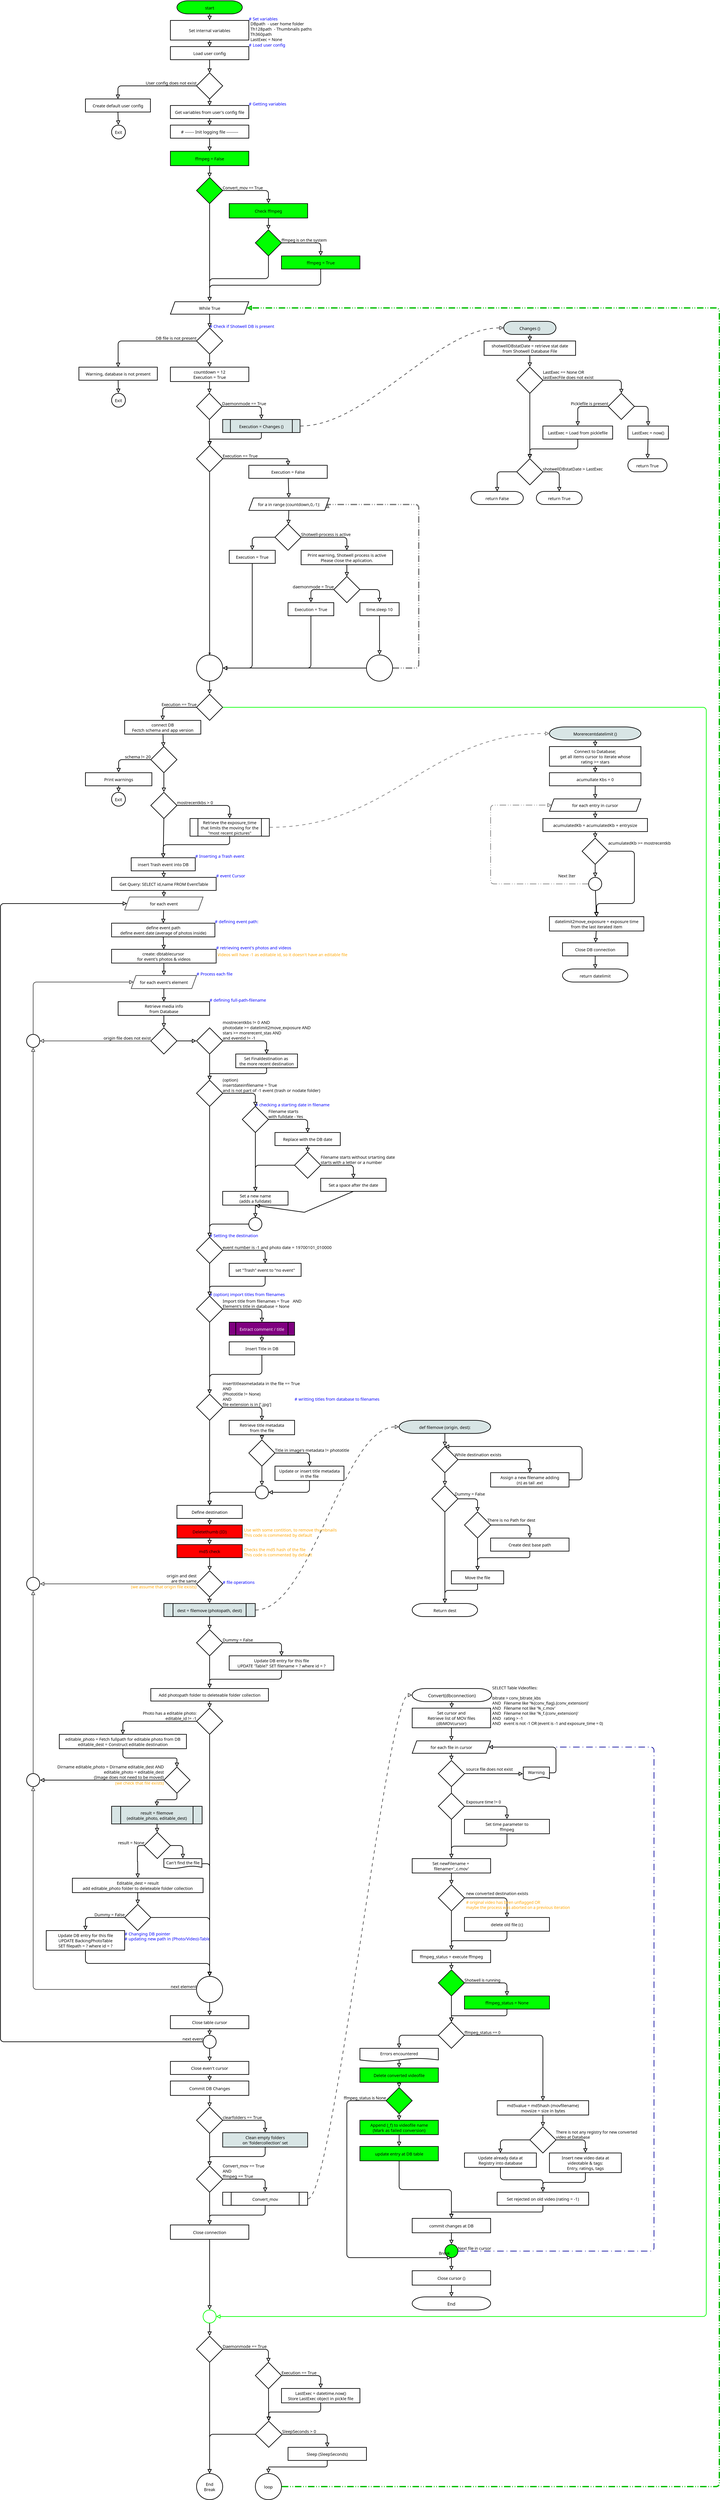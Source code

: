 <?xml version="1.0" encoding="UTF-8"?>
<dia:diagram xmlns:dia="http://www.lysator.liu.se/~alla/dia/">
  <dia:layer name="Background" visible="true" connectable="true" active="true">
    <dia:object type="Flowchart - Box" version="0" id="O0">
      <dia:attribute name="obj_pos">
        <dia:point val="10,-30"/>
      </dia:attribute>
      <dia:attribute name="obj_bb">
        <dia:rectangle val="9.95,-30.05;21.705,-27.85"/>
      </dia:attribute>
      <dia:attribute name="elem_corner">
        <dia:point val="10,-30"/>
      </dia:attribute>
      <dia:attribute name="elem_width">
        <dia:real val="11.655"/>
      </dia:attribute>
      <dia:attribute name="elem_height">
        <dia:real val="2.1"/>
      </dia:attribute>
      <dia:attribute name="border_width">
        <dia:real val="0.1"/>
      </dia:attribute>
      <dia:attribute name="show_background">
        <dia:boolean val="true"/>
      </dia:attribute>
      <dia:attribute name="padding">
        <dia:real val="0.2"/>
      </dia:attribute>
      <dia:attribute name="text">
        <dia:composite type="text">
          <dia:attribute name="string">
            <dia:string>#connect DB
Fectch schema and app version#</dia:string>
          </dia:attribute>
          <dia:attribute name="font">
            <dia:font family="sans" style="0" name="Helvetica"/>
          </dia:attribute>
          <dia:attribute name="height">
            <dia:real val="0.8"/>
          </dia:attribute>
          <dia:attribute name="pos">
            <dia:point val="15.828,-29.155"/>
          </dia:attribute>
          <dia:attribute name="color">
            <dia:color val="#000000ff"/>
          </dia:attribute>
          <dia:attribute name="alignment">
            <dia:enum val="1"/>
          </dia:attribute>
        </dia:composite>
      </dia:attribute>
    </dia:object>
    <dia:object type="Flowchart - Box" version="0" id="O1">
      <dia:attribute name="obj_pos">
        <dia:point val="9,13"/>
      </dia:attribute>
      <dia:attribute name="obj_bb">
        <dia:rectangle val="8.95,12.95;23.05,15.15"/>
      </dia:attribute>
      <dia:attribute name="elem_corner">
        <dia:point val="9,13"/>
      </dia:attribute>
      <dia:attribute name="elem_width">
        <dia:real val="14"/>
      </dia:attribute>
      <dia:attribute name="elem_height">
        <dia:real val="2.1"/>
      </dia:attribute>
      <dia:attribute name="border_width">
        <dia:real val="0.1"/>
      </dia:attribute>
      <dia:attribute name="show_background">
        <dia:boolean val="true"/>
      </dia:attribute>
      <dia:attribute name="padding">
        <dia:real val="0.2"/>
      </dia:attribute>
      <dia:attribute name="text">
        <dia:composite type="text">
          <dia:attribute name="string">
            <dia:string>#Retrieve media info
from Database#</dia:string>
          </dia:attribute>
          <dia:attribute name="font">
            <dia:font family="sans" style="0" name="Helvetica"/>
          </dia:attribute>
          <dia:attribute name="height">
            <dia:real val="0.8"/>
          </dia:attribute>
          <dia:attribute name="pos">
            <dia:point val="16,13.845"/>
          </dia:attribute>
          <dia:attribute name="color">
            <dia:color val="#000000ff"/>
          </dia:attribute>
          <dia:attribute name="alignment">
            <dia:enum val="1"/>
          </dia:attribute>
        </dia:composite>
      </dia:attribute>
    </dia:object>
    <dia:object type="Standard - Line" version="0" id="O2">
      <dia:attribute name="obj_pos">
        <dia:point val="16,11.05"/>
      </dia:attribute>
      <dia:attribute name="obj_bb">
        <dia:rectangle val="15.669,11.0;16.331,13.05"/>
      </dia:attribute>
      <dia:attribute name="conn_endpoints">
        <dia:point val="16,11.05"/>
        <dia:point val="16,13"/>
      </dia:attribute>
      <dia:attribute name="numcp">
        <dia:int val="1"/>
      </dia:attribute>
      <dia:attribute name="line_width">
        <dia:real val="0.1"/>
      </dia:attribute>
      <dia:attribute name="end_arrow">
        <dia:enum val="12"/>
      </dia:attribute>
      <dia:attribute name="end_arrow_length">
        <dia:real val="0.5"/>
      </dia:attribute>
      <dia:attribute name="end_arrow_width">
        <dia:real val="0.5"/>
      </dia:attribute>
      <dia:connections>
        <dia:connection handle="0" to="O26" connection="16"/>
        <dia:connection handle="1" to="O1" connection="2"/>
      </dia:connections>
    </dia:object>
    <dia:object type="Standard - Line" version="0" id="O3">
      <dia:attribute name="obj_pos">
        <dia:point val="16,15.1"/>
      </dia:attribute>
      <dia:attribute name="obj_bb">
        <dia:rectangle val="15.669,15.05;16.331,17"/>
      </dia:attribute>
      <dia:attribute name="conn_endpoints">
        <dia:point val="16,15.1"/>
        <dia:point val="16,16.95"/>
      </dia:attribute>
      <dia:attribute name="numcp">
        <dia:int val="1"/>
      </dia:attribute>
      <dia:attribute name="line_width">
        <dia:real val="0.1"/>
      </dia:attribute>
      <dia:attribute name="end_arrow">
        <dia:enum val="12"/>
      </dia:attribute>
      <dia:attribute name="end_arrow_length">
        <dia:real val="0.5"/>
      </dia:attribute>
      <dia:attribute name="end_arrow_width">
        <dia:real val="0.5"/>
      </dia:attribute>
      <dia:connections>
        <dia:connection handle="0" to="O1" connection="13"/>
        <dia:connection handle="1" to="O109" connection="16"/>
      </dia:connections>
    </dia:object>
    <dia:object type="Flowchart - Box" version="0" id="O4">
      <dia:attribute name="obj_pos">
        <dia:point val="17,-124"/>
      </dia:attribute>
      <dia:attribute name="obj_bb">
        <dia:rectangle val="16.95,-124.05;29.045,-121.95"/>
      </dia:attribute>
      <dia:attribute name="elem_corner">
        <dia:point val="17,-124"/>
      </dia:attribute>
      <dia:attribute name="elem_width">
        <dia:real val="11.995"/>
      </dia:attribute>
      <dia:attribute name="elem_height">
        <dia:real val="2"/>
      </dia:attribute>
      <dia:attribute name="border_width">
        <dia:real val="0.1"/>
      </dia:attribute>
      <dia:attribute name="show_background">
        <dia:boolean val="true"/>
      </dia:attribute>
      <dia:attribute name="padding">
        <dia:real val="0.25"/>
      </dia:attribute>
      <dia:attribute name="text">
        <dia:composite type="text">
          <dia:attribute name="string">
            <dia:string>#Get variables from user's config file#</dia:string>
          </dia:attribute>
          <dia:attribute name="font">
            <dia:font family="sans" style="0" name="Helvetica"/>
          </dia:attribute>
          <dia:attribute name="height">
            <dia:real val="0.8"/>
          </dia:attribute>
          <dia:attribute name="pos">
            <dia:point val="22.997,-122.805"/>
          </dia:attribute>
          <dia:attribute name="color">
            <dia:color val="#000000ff"/>
          </dia:attribute>
          <dia:attribute name="alignment">
            <dia:enum val="1"/>
          </dia:attribute>
        </dia:composite>
      </dia:attribute>
    </dia:object>
    <dia:object type="Standard - Text" version="1" id="O5">
      <dia:attribute name="obj_pos">
        <dia:point val="28,-76.5"/>
      </dia:attribute>
      <dia:attribute name="obj_bb">
        <dia:rectangle val="28,-77.095;28,-76.347"/>
      </dia:attribute>
      <dia:attribute name="text">
        <dia:composite type="text">
          <dia:attribute name="string">
            <dia:string>##</dia:string>
          </dia:attribute>
          <dia:attribute name="font">
            <dia:font family="sans" style="0" name="Helvetica"/>
          </dia:attribute>
          <dia:attribute name="height">
            <dia:real val="0.8"/>
          </dia:attribute>
          <dia:attribute name="pos">
            <dia:point val="28,-76.5"/>
          </dia:attribute>
          <dia:attribute name="color">
            <dia:color val="#000000ff"/>
          </dia:attribute>
          <dia:attribute name="alignment">
            <dia:enum val="0"/>
          </dia:attribute>
        </dia:composite>
      </dia:attribute>
      <dia:attribute name="valign">
        <dia:enum val="3"/>
      </dia:attribute>
    </dia:object>
    <dia:object type="Standard - Text" version="1" id="O6">
      <dia:attribute name="obj_pos">
        <dia:point val="28.995,-124"/>
      </dia:attribute>
      <dia:attribute name="obj_bb">
        <dia:rectangle val="28.995,-124.595;35.235,-123.847"/>
      </dia:attribute>
      <dia:attribute name="text">
        <dia:composite type="text">
          <dia:attribute name="string">
            <dia:string>## Getting variables#</dia:string>
          </dia:attribute>
          <dia:attribute name="font">
            <dia:font family="sans" style="0" name="Helvetica"/>
          </dia:attribute>
          <dia:attribute name="height">
            <dia:real val="0.8"/>
          </dia:attribute>
          <dia:attribute name="pos">
            <dia:point val="28.995,-124"/>
          </dia:attribute>
          <dia:attribute name="color">
            <dia:color val="#0000ffff"/>
          </dia:attribute>
          <dia:attribute name="alignment">
            <dia:enum val="0"/>
          </dia:attribute>
        </dia:composite>
      </dia:attribute>
      <dia:attribute name="valign">
        <dia:enum val="3"/>
      </dia:attribute>
      <dia:connections>
        <dia:connection handle="0" to="O4" connection="4"/>
      </dia:connections>
    </dia:object>
    <dia:object type="Flowchart - Diamond" version="0" id="O7">
      <dia:attribute name="obj_pos">
        <dia:point val="21,-90"/>
      </dia:attribute>
      <dia:attribute name="obj_bb">
        <dia:rectangle val="20.95,-90.05;25.05,-85.95"/>
      </dia:attribute>
      <dia:attribute name="elem_corner">
        <dia:point val="21,-90"/>
      </dia:attribute>
      <dia:attribute name="elem_width">
        <dia:real val="4"/>
      </dia:attribute>
      <dia:attribute name="elem_height">
        <dia:real val="4"/>
      </dia:attribute>
      <dia:attribute name="border_width">
        <dia:real val="0.1"/>
      </dia:attribute>
      <dia:attribute name="show_background">
        <dia:boolean val="true"/>
      </dia:attribute>
      <dia:attribute name="padding">
        <dia:real val="0.2"/>
      </dia:attribute>
      <dia:attribute name="text">
        <dia:composite type="text">
          <dia:attribute name="string">
            <dia:string>##</dia:string>
          </dia:attribute>
          <dia:attribute name="font">
            <dia:font family="sans" style="0" name="Helvetica"/>
          </dia:attribute>
          <dia:attribute name="height">
            <dia:real val="0.8"/>
          </dia:attribute>
          <dia:attribute name="pos">
            <dia:point val="23,-87.805"/>
          </dia:attribute>
          <dia:attribute name="color">
            <dia:color val="#000000ff"/>
          </dia:attribute>
          <dia:attribute name="alignment">
            <dia:enum val="1"/>
          </dia:attribute>
        </dia:composite>
      </dia:attribute>
    </dia:object>
    <dia:object type="Flowchart - Box" version="0" id="O8">
      <dia:attribute name="obj_pos">
        <dia:point val="3,-84"/>
      </dia:attribute>
      <dia:attribute name="obj_bb">
        <dia:rectangle val="2.95,-84.05;15.05,-81.95"/>
      </dia:attribute>
      <dia:attribute name="elem_corner">
        <dia:point val="3,-84"/>
      </dia:attribute>
      <dia:attribute name="elem_width">
        <dia:real val="12"/>
      </dia:attribute>
      <dia:attribute name="elem_height">
        <dia:real val="2"/>
      </dia:attribute>
      <dia:attribute name="border_width">
        <dia:real val="0.1"/>
      </dia:attribute>
      <dia:attribute name="show_background">
        <dia:boolean val="true"/>
      </dia:attribute>
      <dia:attribute name="padding">
        <dia:real val="0.2"/>
      </dia:attribute>
      <dia:attribute name="text">
        <dia:composite type="text">
          <dia:attribute name="string">
            <dia:string>#Warning, database is not present#</dia:string>
          </dia:attribute>
          <dia:attribute name="font">
            <dia:font family="sans" style="0" name="Helvetica"/>
          </dia:attribute>
          <dia:attribute name="height">
            <dia:real val="0.8"/>
          </dia:attribute>
          <dia:attribute name="pos">
            <dia:point val="9,-82.805"/>
          </dia:attribute>
          <dia:attribute name="color">
            <dia:color val="#000000ff"/>
          </dia:attribute>
          <dia:attribute name="alignment">
            <dia:enum val="1"/>
          </dia:attribute>
        </dia:composite>
      </dia:attribute>
    </dia:object>
    <dia:object type="Standard - ZigZagLine" version="1" id="O9">
      <dia:attribute name="obj_pos">
        <dia:point val="21,-88"/>
      </dia:attribute>
      <dia:attribute name="obj_bb">
        <dia:rectangle val="8.669,-88.05;21.05,-83.95"/>
      </dia:attribute>
      <dia:attribute name="orth_points">
        <dia:point val="21,-88"/>
        <dia:point val="9,-88"/>
        <dia:point val="9,-84"/>
      </dia:attribute>
      <dia:attribute name="orth_orient">
        <dia:enum val="0"/>
        <dia:enum val="1"/>
      </dia:attribute>
      <dia:attribute name="autorouting">
        <dia:boolean val="true"/>
      </dia:attribute>
      <dia:attribute name="line_width">
        <dia:real val="0.1"/>
      </dia:attribute>
      <dia:attribute name="end_arrow">
        <dia:enum val="12"/>
      </dia:attribute>
      <dia:attribute name="end_arrow_length">
        <dia:real val="0.5"/>
      </dia:attribute>
      <dia:attribute name="end_arrow_width">
        <dia:real val="0.5"/>
      </dia:attribute>
      <dia:attribute name="corner_radius">
        <dia:real val="0.5"/>
      </dia:attribute>
      <dia:connections>
        <dia:connection handle="0" to="O7" connection="12"/>
        <dia:connection handle="1" to="O8" connection="2"/>
      </dia:connections>
    </dia:object>
    <dia:object type="Standard - Text" version="1" id="O10">
      <dia:attribute name="obj_pos">
        <dia:point val="21,-88"/>
      </dia:attribute>
      <dia:attribute name="obj_bb">
        <dia:rectangle val="14.293,-88.748;21,-88"/>
      </dia:attribute>
      <dia:attribute name="text">
        <dia:composite type="text">
          <dia:attribute name="string">
            <dia:string>#DB file is not present#</dia:string>
          </dia:attribute>
          <dia:attribute name="font">
            <dia:font family="sans" style="0" name="Helvetica"/>
          </dia:attribute>
          <dia:attribute name="height">
            <dia:real val="0.8"/>
          </dia:attribute>
          <dia:attribute name="pos">
            <dia:point val="21,-88.153"/>
          </dia:attribute>
          <dia:attribute name="color">
            <dia:color val="#000000ff"/>
          </dia:attribute>
          <dia:attribute name="alignment">
            <dia:enum val="2"/>
          </dia:attribute>
        </dia:composite>
      </dia:attribute>
      <dia:attribute name="valign">
        <dia:enum val="1"/>
      </dia:attribute>
      <dia:connections>
        <dia:connection handle="0" to="O7" connection="12"/>
      </dia:connections>
    </dia:object>
    <dia:object type="Standard - Line" version="0" id="O11">
      <dia:attribute name="obj_pos">
        <dia:point val="22.997,-122"/>
      </dia:attribute>
      <dia:attribute name="obj_bb">
        <dia:rectangle val="22.667,-122.05;23.329,-120.95"/>
      </dia:attribute>
      <dia:attribute name="conn_endpoints">
        <dia:point val="22.997,-122"/>
        <dia:point val="23,-121"/>
      </dia:attribute>
      <dia:attribute name="numcp">
        <dia:int val="1"/>
      </dia:attribute>
      <dia:attribute name="line_width">
        <dia:real val="0.1"/>
      </dia:attribute>
      <dia:attribute name="end_arrow">
        <dia:enum val="12"/>
      </dia:attribute>
      <dia:attribute name="end_arrow_length">
        <dia:real val="0.5"/>
      </dia:attribute>
      <dia:attribute name="end_arrow_width">
        <dia:real val="0.5"/>
      </dia:attribute>
      <dia:connections>
        <dia:connection handle="0" to="O4" connection="13"/>
        <dia:connection handle="1" to="O18" connection="2"/>
      </dia:connections>
    </dia:object>
    <dia:object type="Flowchart - Ellipse" version="0" id="O12">
      <dia:attribute name="obj_pos">
        <dia:point val="8,-19"/>
      </dia:attribute>
      <dia:attribute name="obj_bb">
        <dia:rectangle val="7.95,-19.05;10.166,-16.834"/>
      </dia:attribute>
      <dia:attribute name="elem_corner">
        <dia:point val="8,-19"/>
      </dia:attribute>
      <dia:attribute name="elem_width">
        <dia:real val="2.116"/>
      </dia:attribute>
      <dia:attribute name="elem_height">
        <dia:real val="2.116"/>
      </dia:attribute>
      <dia:attribute name="border_width">
        <dia:real val="0.1"/>
      </dia:attribute>
      <dia:attribute name="show_background">
        <dia:boolean val="true"/>
      </dia:attribute>
      <dia:attribute name="padding">
        <dia:real val="0.2"/>
      </dia:attribute>
      <dia:attribute name="text">
        <dia:composite type="text">
          <dia:attribute name="string">
            <dia:string>#Exit#</dia:string>
          </dia:attribute>
          <dia:attribute name="font">
            <dia:font family="sans" style="0" name="Helvetica"/>
          </dia:attribute>
          <dia:attribute name="height">
            <dia:real val="0.8"/>
          </dia:attribute>
          <dia:attribute name="pos">
            <dia:point val="9.058,-17.747"/>
          </dia:attribute>
          <dia:attribute name="color">
            <dia:color val="#000000ff"/>
          </dia:attribute>
          <dia:attribute name="alignment">
            <dia:enum val="1"/>
          </dia:attribute>
        </dia:composite>
      </dia:attribute>
    </dia:object>
    <dia:object type="Standard - Line" version="0" id="O13">
      <dia:attribute name="obj_pos">
        <dia:point val="9,-82"/>
      </dia:attribute>
      <dia:attribute name="obj_bb">
        <dia:rectangle val="8.694,-82.051;9.355,-79.998"/>
      </dia:attribute>
      <dia:attribute name="conn_endpoints">
        <dia:point val="9,-82"/>
        <dia:point val="9.037,-80.049"/>
      </dia:attribute>
      <dia:attribute name="numcp">
        <dia:int val="1"/>
      </dia:attribute>
      <dia:attribute name="line_width">
        <dia:real val="0.1"/>
      </dia:attribute>
      <dia:attribute name="end_arrow">
        <dia:enum val="12"/>
      </dia:attribute>
      <dia:attribute name="end_arrow_length">
        <dia:real val="0.5"/>
      </dia:attribute>
      <dia:attribute name="end_arrow_width">
        <dia:real val="0.5"/>
      </dia:attribute>
      <dia:connections>
        <dia:connection handle="0" to="O8" connection="13"/>
        <dia:connection handle="1" to="O313" connection="16"/>
      </dia:connections>
    </dia:object>
    <dia:object type="Flowchart - Box" version="0" id="O14">
      <dia:attribute name="obj_pos">
        <dia:point val="8,-6"/>
      </dia:attribute>
      <dia:attribute name="obj_bb">
        <dia:rectangle val="7.95,-6.05;24.05,-3.95"/>
      </dia:attribute>
      <dia:attribute name="elem_corner">
        <dia:point val="8,-6"/>
      </dia:attribute>
      <dia:attribute name="elem_width">
        <dia:real val="16"/>
      </dia:attribute>
      <dia:attribute name="elem_height">
        <dia:real val="2"/>
      </dia:attribute>
      <dia:attribute name="border_width">
        <dia:real val="0.1"/>
      </dia:attribute>
      <dia:attribute name="show_background">
        <dia:boolean val="true"/>
      </dia:attribute>
      <dia:attribute name="padding">
        <dia:real val="0.2"/>
      </dia:attribute>
      <dia:attribute name="text">
        <dia:composite type="text">
          <dia:attribute name="string">
            <dia:string>#Get Query: SELECT id,name FROM EventTable#</dia:string>
          </dia:attribute>
          <dia:attribute name="font">
            <dia:font family="sans" style="0" name="Helvetica"/>
          </dia:attribute>
          <dia:attribute name="height">
            <dia:real val="0.8"/>
          </dia:attribute>
          <dia:attribute name="pos">
            <dia:point val="16,-4.805"/>
          </dia:attribute>
          <dia:attribute name="color">
            <dia:color val="#000000ff"/>
          </dia:attribute>
          <dia:attribute name="alignment">
            <dia:enum val="1"/>
          </dia:attribute>
        </dia:composite>
      </dia:attribute>
    </dia:object>
    <dia:object type="Standard - Line" version="0" id="O15">
      <dia:attribute name="obj_pos">
        <dia:point val="16,-4"/>
      </dia:attribute>
      <dia:attribute name="obj_bb">
        <dia:rectangle val="15.669,-4.05;16.331,-2.999"/>
      </dia:attribute>
      <dia:attribute name="conn_endpoints">
        <dia:point val="16,-4"/>
        <dia:point val="16,-3.049"/>
      </dia:attribute>
      <dia:attribute name="numcp">
        <dia:int val="1"/>
      </dia:attribute>
      <dia:attribute name="line_width">
        <dia:real val="0.1"/>
      </dia:attribute>
      <dia:attribute name="end_arrow">
        <dia:enum val="12"/>
      </dia:attribute>
      <dia:attribute name="end_arrow_length">
        <dia:real val="0.5"/>
      </dia:attribute>
      <dia:attribute name="end_arrow_width">
        <dia:real val="0.5"/>
      </dia:attribute>
      <dia:connections>
        <dia:connection handle="0" to="O14" connection="13"/>
        <dia:connection handle="1" to="O17" connection="16"/>
      </dia:connections>
    </dia:object>
    <dia:object type="Standard - Text" version="1" id="O16">
      <dia:attribute name="obj_pos">
        <dia:point val="24,-6"/>
      </dia:attribute>
      <dia:attribute name="obj_bb">
        <dia:rectangle val="24,-6.595;28.872,-5.848"/>
      </dia:attribute>
      <dia:attribute name="text">
        <dia:composite type="text">
          <dia:attribute name="string">
            <dia:string>## event Cursor#</dia:string>
          </dia:attribute>
          <dia:attribute name="font">
            <dia:font family="sans" style="0" name="Helvetica"/>
          </dia:attribute>
          <dia:attribute name="height">
            <dia:real val="0.8"/>
          </dia:attribute>
          <dia:attribute name="pos">
            <dia:point val="24,-6"/>
          </dia:attribute>
          <dia:attribute name="color">
            <dia:color val="#0000ffff"/>
          </dia:attribute>
          <dia:attribute name="alignment">
            <dia:enum val="0"/>
          </dia:attribute>
        </dia:composite>
      </dia:attribute>
      <dia:attribute name="valign">
        <dia:enum val="3"/>
      </dia:attribute>
      <dia:connections>
        <dia:connection handle="0" to="O14" connection="4"/>
      </dia:connections>
    </dia:object>
    <dia:object type="Flowchart - Parallelogram" version="0" id="O17">
      <dia:attribute name="obj_pos">
        <dia:point val="10,-3"/>
      </dia:attribute>
      <dia:attribute name="obj_bb">
        <dia:rectangle val="9.95,-3.05;22.05,-0.95"/>
      </dia:attribute>
      <dia:attribute name="elem_corner">
        <dia:point val="10,-3"/>
      </dia:attribute>
      <dia:attribute name="elem_width">
        <dia:real val="12"/>
      </dia:attribute>
      <dia:attribute name="elem_height">
        <dia:real val="2"/>
      </dia:attribute>
      <dia:attribute name="border_width">
        <dia:real val="0.1"/>
      </dia:attribute>
      <dia:attribute name="border_color">
        <dia:color val="#4d4d4dff"/>
      </dia:attribute>
      <dia:attribute name="show_background">
        <dia:boolean val="true"/>
      </dia:attribute>
      <dia:attribute name="shear_angle">
        <dia:real val="70"/>
      </dia:attribute>
      <dia:attribute name="padding">
        <dia:real val="0.2"/>
      </dia:attribute>
      <dia:attribute name="text">
        <dia:composite type="text">
          <dia:attribute name="string">
            <dia:string>#for each event#</dia:string>
          </dia:attribute>
          <dia:attribute name="font">
            <dia:font family="sans" style="0" name="Helvetica"/>
          </dia:attribute>
          <dia:attribute name="height">
            <dia:real val="0.8"/>
          </dia:attribute>
          <dia:attribute name="pos">
            <dia:point val="16,-1.805"/>
          </dia:attribute>
          <dia:attribute name="color">
            <dia:color val="#000000ff"/>
          </dia:attribute>
          <dia:attribute name="alignment">
            <dia:enum val="1"/>
          </dia:attribute>
        </dia:composite>
      </dia:attribute>
    </dia:object>
    <dia:object type="Flowchart - Box" version="0" id="O18">
      <dia:attribute name="obj_pos">
        <dia:point val="17,-121"/>
      </dia:attribute>
      <dia:attribute name="obj_bb">
        <dia:rectangle val="16.95,-121.05;29.05,-118.95"/>
      </dia:attribute>
      <dia:attribute name="elem_corner">
        <dia:point val="17,-121"/>
      </dia:attribute>
      <dia:attribute name="elem_width">
        <dia:real val="12"/>
      </dia:attribute>
      <dia:attribute name="elem_height">
        <dia:real val="2"/>
      </dia:attribute>
      <dia:attribute name="border_width">
        <dia:real val="0.1"/>
      </dia:attribute>
      <dia:attribute name="show_background">
        <dia:boolean val="true"/>
      </dia:attribute>
      <dia:attribute name="padding">
        <dia:real val="0.25"/>
      </dia:attribute>
      <dia:attribute name="text">
        <dia:composite type="text">
          <dia:attribute name="string">
            <dia:string>## ------- Init logging file ---------#</dia:string>
          </dia:attribute>
          <dia:attribute name="font">
            <dia:font family="sans" style="0" name="Helvetica"/>
          </dia:attribute>
          <dia:attribute name="height">
            <dia:real val="0.8"/>
          </dia:attribute>
          <dia:attribute name="pos">
            <dia:point val="23,-119.805"/>
          </dia:attribute>
          <dia:attribute name="color">
            <dia:color val="#000000ff"/>
          </dia:attribute>
          <dia:attribute name="alignment">
            <dia:enum val="1"/>
          </dia:attribute>
        </dia:composite>
      </dia:attribute>
    </dia:object>
    <dia:object type="Standard - Line" version="0" id="O19">
      <dia:attribute name="obj_pos">
        <dia:point val="23,-119"/>
      </dia:attribute>
      <dia:attribute name="obj_bb">
        <dia:rectangle val="22.669,-119.05;23.331,-116.994"/>
      </dia:attribute>
      <dia:attribute name="conn_endpoints">
        <dia:point val="23,-119"/>
        <dia:point val="23,-117.044"/>
      </dia:attribute>
      <dia:attribute name="numcp">
        <dia:int val="1"/>
      </dia:attribute>
      <dia:attribute name="line_width">
        <dia:real val="0.1"/>
      </dia:attribute>
      <dia:attribute name="end_arrow">
        <dia:enum val="12"/>
      </dia:attribute>
      <dia:attribute name="end_arrow_length">
        <dia:real val="0.5"/>
      </dia:attribute>
      <dia:attribute name="end_arrow_width">
        <dia:real val="0.5"/>
      </dia:attribute>
      <dia:connections>
        <dia:connection handle="0" to="O18" connection="13"/>
        <dia:connection handle="1" to="O366" connection="16"/>
      </dia:connections>
    </dia:object>
    <dia:object type="Flowchart - Box" version="0" id="O20">
      <dia:attribute name="obj_pos">
        <dia:point val="8,1"/>
      </dia:attribute>
      <dia:attribute name="obj_bb">
        <dia:rectangle val="7.95,0.95;23.858,3.15"/>
      </dia:attribute>
      <dia:attribute name="elem_corner">
        <dia:point val="8,1"/>
      </dia:attribute>
      <dia:attribute name="elem_width">
        <dia:real val="15.808"/>
      </dia:attribute>
      <dia:attribute name="elem_height">
        <dia:real val="2.1"/>
      </dia:attribute>
      <dia:attribute name="border_width">
        <dia:real val="0.1"/>
      </dia:attribute>
      <dia:attribute name="show_background">
        <dia:boolean val="true"/>
      </dia:attribute>
      <dia:attribute name="padding">
        <dia:real val="0.2"/>
      </dia:attribute>
      <dia:attribute name="text">
        <dia:composite type="text">
          <dia:attribute name="string">
            <dia:string>#define event path
define event date (average of photos inside)#</dia:string>
          </dia:attribute>
          <dia:attribute name="font">
            <dia:font family="sans" style="0" name="Helvetica"/>
          </dia:attribute>
          <dia:attribute name="height">
            <dia:real val="0.8"/>
          </dia:attribute>
          <dia:attribute name="pos">
            <dia:point val="15.904,1.845"/>
          </dia:attribute>
          <dia:attribute name="color">
            <dia:color val="#000000ff"/>
          </dia:attribute>
          <dia:attribute name="alignment">
            <dia:enum val="1"/>
          </dia:attribute>
        </dia:composite>
      </dia:attribute>
    </dia:object>
    <dia:object type="Standard - Text" version="1" id="O21">
      <dia:attribute name="obj_pos">
        <dia:point val="23.808,1"/>
      </dia:attribute>
      <dia:attribute name="obj_bb">
        <dia:rectangle val="23.808,0.405;31.047,1.153"/>
      </dia:attribute>
      <dia:attribute name="text">
        <dia:composite type="text">
          <dia:attribute name="string">
            <dia:string>## defining event path:#</dia:string>
          </dia:attribute>
          <dia:attribute name="font">
            <dia:font family="sans" style="0" name="Helvetica"/>
          </dia:attribute>
          <dia:attribute name="height">
            <dia:real val="0.8"/>
          </dia:attribute>
          <dia:attribute name="pos">
            <dia:point val="23.808,1"/>
          </dia:attribute>
          <dia:attribute name="color">
            <dia:color val="#0000ffff"/>
          </dia:attribute>
          <dia:attribute name="alignment">
            <dia:enum val="0"/>
          </dia:attribute>
        </dia:composite>
      </dia:attribute>
      <dia:attribute name="valign">
        <dia:enum val="3"/>
      </dia:attribute>
      <dia:connections>
        <dia:connection handle="0" to="O20" connection="4"/>
      </dia:connections>
    </dia:object>
    <dia:object type="Standard - Line" version="0" id="O22">
      <dia:attribute name="obj_pos">
        <dia:point val="15.966,-0.95"/>
      </dia:attribute>
      <dia:attribute name="obj_bb">
        <dia:rectangle val="15.594,-1.002;16.256,1.052"/>
      </dia:attribute>
      <dia:attribute name="conn_endpoints">
        <dia:point val="15.966,-0.95"/>
        <dia:point val="15.904,1"/>
      </dia:attribute>
      <dia:attribute name="numcp">
        <dia:int val="1"/>
      </dia:attribute>
      <dia:attribute name="line_width">
        <dia:real val="0.1"/>
      </dia:attribute>
      <dia:attribute name="end_arrow">
        <dia:enum val="12"/>
      </dia:attribute>
      <dia:attribute name="end_arrow_length">
        <dia:real val="0.5"/>
      </dia:attribute>
      <dia:attribute name="end_arrow_width">
        <dia:real val="0.5"/>
      </dia:attribute>
      <dia:connections>
        <dia:connection handle="0" to="O17" connection="16"/>
        <dia:connection handle="1" to="O20" connection="2"/>
      </dia:connections>
    </dia:object>
    <dia:object type="Flowchart - Box" version="0" id="O23">
      <dia:attribute name="obj_pos">
        <dia:point val="8,5"/>
      </dia:attribute>
      <dia:attribute name="obj_bb">
        <dia:rectangle val="7.95,4.95;24.05,7.15"/>
      </dia:attribute>
      <dia:attribute name="elem_corner">
        <dia:point val="8,5"/>
      </dia:attribute>
      <dia:attribute name="elem_width">
        <dia:real val="16"/>
      </dia:attribute>
      <dia:attribute name="elem_height">
        <dia:real val="2.1"/>
      </dia:attribute>
      <dia:attribute name="border_width">
        <dia:real val="0.1"/>
      </dia:attribute>
      <dia:attribute name="show_background">
        <dia:boolean val="true"/>
      </dia:attribute>
      <dia:attribute name="padding">
        <dia:real val="0.2"/>
      </dia:attribute>
      <dia:attribute name="text">
        <dia:composite type="text">
          <dia:attribute name="string">
            <dia:string>#create: dbtablecursor 
for event's photos &amp; videos#</dia:string>
          </dia:attribute>
          <dia:attribute name="font">
            <dia:font family="sans" style="0" name="Helvetica"/>
          </dia:attribute>
          <dia:attribute name="height">
            <dia:real val="0.8"/>
          </dia:attribute>
          <dia:attribute name="pos">
            <dia:point val="16,5.845"/>
          </dia:attribute>
          <dia:attribute name="color">
            <dia:color val="#000000ff"/>
          </dia:attribute>
          <dia:attribute name="alignment">
            <dia:enum val="1"/>
          </dia:attribute>
        </dia:composite>
      </dia:attribute>
    </dia:object>
    <dia:object type="Standard - Text" version="1" id="O24">
      <dia:attribute name="obj_pos">
        <dia:point val="24,5"/>
      </dia:attribute>
      <dia:attribute name="obj_bb">
        <dia:rectangle val="24,4.405;36.45,5.152"/>
      </dia:attribute>
      <dia:attribute name="text">
        <dia:composite type="text">
          <dia:attribute name="string">
            <dia:string>## retrieving event's photos and videos#</dia:string>
          </dia:attribute>
          <dia:attribute name="font">
            <dia:font family="sans" style="0" name="Helvetica"/>
          </dia:attribute>
          <dia:attribute name="height">
            <dia:real val="0.8"/>
          </dia:attribute>
          <dia:attribute name="pos">
            <dia:point val="24,5"/>
          </dia:attribute>
          <dia:attribute name="color">
            <dia:color val="#0000ffff"/>
          </dia:attribute>
          <dia:attribute name="alignment">
            <dia:enum val="0"/>
          </dia:attribute>
        </dia:composite>
      </dia:attribute>
      <dia:attribute name="valign">
        <dia:enum val="3"/>
      </dia:attribute>
      <dia:connections>
        <dia:connection handle="0" to="O23" connection="4"/>
      </dia:connections>
    </dia:object>
    <dia:object type="Standard - Line" version="0" id="O25">
      <dia:attribute name="obj_pos">
        <dia:point val="15.904,3.1"/>
      </dia:attribute>
      <dia:attribute name="obj_bb">
        <dia:rectangle val="15.636,3.048;16.297,5.052"/>
      </dia:attribute>
      <dia:attribute name="conn_endpoints">
        <dia:point val="15.904,3.1"/>
        <dia:point val="16,5"/>
      </dia:attribute>
      <dia:attribute name="numcp">
        <dia:int val="1"/>
      </dia:attribute>
      <dia:attribute name="line_width">
        <dia:real val="0.1"/>
      </dia:attribute>
      <dia:attribute name="end_arrow">
        <dia:enum val="12"/>
      </dia:attribute>
      <dia:attribute name="end_arrow_length">
        <dia:real val="0.5"/>
      </dia:attribute>
      <dia:attribute name="end_arrow_width">
        <dia:real val="0.5"/>
      </dia:attribute>
      <dia:connections>
        <dia:connection handle="0" to="O20" connection="13"/>
        <dia:connection handle="1" to="O23" connection="2"/>
      </dia:connections>
    </dia:object>
    <dia:object type="Flowchart - Parallelogram" version="0" id="O26">
      <dia:attribute name="obj_pos">
        <dia:point val="11,9"/>
      </dia:attribute>
      <dia:attribute name="obj_bb">
        <dia:rectangle val="10.95,8.95;21.05,11.05"/>
      </dia:attribute>
      <dia:attribute name="elem_corner">
        <dia:point val="11,9"/>
      </dia:attribute>
      <dia:attribute name="elem_width">
        <dia:real val="10"/>
      </dia:attribute>
      <dia:attribute name="elem_height">
        <dia:real val="2"/>
      </dia:attribute>
      <dia:attribute name="border_width">
        <dia:real val="0.1"/>
      </dia:attribute>
      <dia:attribute name="border_color">
        <dia:color val="#4d4d4dff"/>
      </dia:attribute>
      <dia:attribute name="show_background">
        <dia:boolean val="true"/>
      </dia:attribute>
      <dia:attribute name="shear_angle">
        <dia:real val="70"/>
      </dia:attribute>
      <dia:attribute name="padding">
        <dia:real val="0.2"/>
      </dia:attribute>
      <dia:attribute name="text">
        <dia:composite type="text">
          <dia:attribute name="string">
            <dia:string>#for each event's element#</dia:string>
          </dia:attribute>
          <dia:attribute name="font">
            <dia:font family="sans" style="0" name="Helvetica"/>
          </dia:attribute>
          <dia:attribute name="height">
            <dia:real val="0.8"/>
          </dia:attribute>
          <dia:attribute name="pos">
            <dia:point val="16,10.195"/>
          </dia:attribute>
          <dia:attribute name="color">
            <dia:color val="#000000ff"/>
          </dia:attribute>
          <dia:attribute name="alignment">
            <dia:enum val="1"/>
          </dia:attribute>
        </dia:composite>
      </dia:attribute>
    </dia:object>
    <dia:object type="Standard - Line" version="0" id="O27">
      <dia:attribute name="obj_pos">
        <dia:point val="16,7.1"/>
      </dia:attribute>
      <dia:attribute name="obj_bb">
        <dia:rectangle val="15.669,7.05;16.331,9.001"/>
      </dia:attribute>
      <dia:attribute name="conn_endpoints">
        <dia:point val="16,7.1"/>
        <dia:point val="16,8.951"/>
      </dia:attribute>
      <dia:attribute name="numcp">
        <dia:int val="1"/>
      </dia:attribute>
      <dia:attribute name="line_width">
        <dia:real val="0.1"/>
      </dia:attribute>
      <dia:attribute name="end_arrow">
        <dia:enum val="12"/>
      </dia:attribute>
      <dia:attribute name="end_arrow_length">
        <dia:real val="0.5"/>
      </dia:attribute>
      <dia:attribute name="end_arrow_width">
        <dia:real val="0.5"/>
      </dia:attribute>
      <dia:connections>
        <dia:connection handle="0" to="O23" connection="13"/>
        <dia:connection handle="1" to="O26" connection="16"/>
      </dia:connections>
    </dia:object>
    <dia:object type="Standard - Text" version="1" id="O28">
      <dia:attribute name="obj_pos">
        <dia:point val="21,9"/>
      </dia:attribute>
      <dia:attribute name="obj_bb">
        <dia:rectangle val="21,8.405;27.09,9.152"/>
      </dia:attribute>
      <dia:attribute name="text">
        <dia:composite type="text">
          <dia:attribute name="string">
            <dia:string>## Process each file#</dia:string>
          </dia:attribute>
          <dia:attribute name="font">
            <dia:font family="sans" style="0" name="Helvetica"/>
          </dia:attribute>
          <dia:attribute name="height">
            <dia:real val="0.8"/>
          </dia:attribute>
          <dia:attribute name="pos">
            <dia:point val="21,9"/>
          </dia:attribute>
          <dia:attribute name="color">
            <dia:color val="#0000ffff"/>
          </dia:attribute>
          <dia:attribute name="alignment">
            <dia:enum val="0"/>
          </dia:attribute>
        </dia:composite>
      </dia:attribute>
      <dia:attribute name="valign">
        <dia:enum val="3"/>
      </dia:attribute>
      <dia:connections>
        <dia:connection handle="0" to="O26" connection="4"/>
      </dia:connections>
    </dia:object>
    <dia:object type="Standard - Text" version="1" id="O29">
      <dia:attribute name="obj_pos">
        <dia:point val="23,13"/>
      </dia:attribute>
      <dia:attribute name="obj_bb">
        <dia:rectangle val="23,12.405;32.233,13.152"/>
      </dia:attribute>
      <dia:attribute name="text">
        <dia:composite type="text">
          <dia:attribute name="string">
            <dia:string>## defining full-path-filename#</dia:string>
          </dia:attribute>
          <dia:attribute name="font">
            <dia:font family="sans" style="0" name="Helvetica"/>
          </dia:attribute>
          <dia:attribute name="height">
            <dia:real val="0.8"/>
          </dia:attribute>
          <dia:attribute name="pos">
            <dia:point val="23,13"/>
          </dia:attribute>
          <dia:attribute name="color">
            <dia:color val="#0000ffff"/>
          </dia:attribute>
          <dia:attribute name="alignment">
            <dia:enum val="0"/>
          </dia:attribute>
        </dia:composite>
      </dia:attribute>
      <dia:attribute name="valign">
        <dia:enum val="3"/>
      </dia:attribute>
      <dia:connections>
        <dia:connection handle="0" to="O1" connection="4"/>
      </dia:connections>
    </dia:object>
    <dia:object type="Standard - Text" version="1" id="O30">
      <dia:attribute name="obj_pos">
        <dia:point val="23,49"/>
      </dia:attribute>
      <dia:attribute name="obj_bb">
        <dia:rectangle val="23,48.405;31.073,49.153"/>
      </dia:attribute>
      <dia:attribute name="text">
        <dia:composite type="text">
          <dia:attribute name="string">
            <dia:string>## Setting the destination#</dia:string>
          </dia:attribute>
          <dia:attribute name="font">
            <dia:font family="sans" style="0" name="Helvetica"/>
          </dia:attribute>
          <dia:attribute name="height">
            <dia:real val="0.8"/>
          </dia:attribute>
          <dia:attribute name="pos">
            <dia:point val="23,49"/>
          </dia:attribute>
          <dia:attribute name="color">
            <dia:color val="#0000ffff"/>
          </dia:attribute>
          <dia:attribute name="alignment">
            <dia:enum val="0"/>
          </dia:attribute>
        </dia:composite>
      </dia:attribute>
      <dia:attribute name="valign">
        <dia:enum val="3"/>
      </dia:attribute>
      <dia:connections>
        <dia:connection handle="0" to="O75" connection="0"/>
      </dia:connections>
    </dia:object>
    <dia:object type="Flowchart - Box" version="0" id="O31">
      <dia:attribute name="obj_pos">
        <dia:point val="18,90"/>
      </dia:attribute>
      <dia:attribute name="obj_bb">
        <dia:rectangle val="17.95,89.95;28.05,92.05"/>
      </dia:attribute>
      <dia:attribute name="elem_corner">
        <dia:point val="18,90"/>
      </dia:attribute>
      <dia:attribute name="elem_width">
        <dia:real val="10"/>
      </dia:attribute>
      <dia:attribute name="elem_height">
        <dia:real val="2"/>
      </dia:attribute>
      <dia:attribute name="border_width">
        <dia:real val="0.1"/>
      </dia:attribute>
      <dia:attribute name="show_background">
        <dia:boolean val="true"/>
      </dia:attribute>
      <dia:attribute name="padding">
        <dia:real val="0.25"/>
      </dia:attribute>
      <dia:attribute name="text">
        <dia:composite type="text">
          <dia:attribute name="string">
            <dia:string>#Define destination#</dia:string>
          </dia:attribute>
          <dia:attribute name="font">
            <dia:font family="sans" style="0" name="Helvetica"/>
          </dia:attribute>
          <dia:attribute name="height">
            <dia:real val="0.8"/>
          </dia:attribute>
          <dia:attribute name="pos">
            <dia:point val="23,91.195"/>
          </dia:attribute>
          <dia:attribute name="color">
            <dia:color val="#000000ff"/>
          </dia:attribute>
          <dia:attribute name="alignment">
            <dia:enum val="1"/>
          </dia:attribute>
        </dia:composite>
      </dia:attribute>
    </dia:object>
    <dia:object type="Standard - Text" version="1" id="O32">
      <dia:attribute name="obj_pos">
        <dia:point val="25,102"/>
      </dia:attribute>
      <dia:attribute name="obj_bb">
        <dia:rectangle val="25,101.405;30.325,102.153"/>
      </dia:attribute>
      <dia:attribute name="text">
        <dia:composite type="text">
          <dia:attribute name="string">
            <dia:string>## file operations#</dia:string>
          </dia:attribute>
          <dia:attribute name="font">
            <dia:font family="sans" style="0" name="Helvetica"/>
          </dia:attribute>
          <dia:attribute name="height">
            <dia:real val="0.8"/>
          </dia:attribute>
          <dia:attribute name="pos">
            <dia:point val="25,102"/>
          </dia:attribute>
          <dia:attribute name="color">
            <dia:color val="#0000ffff"/>
          </dia:attribute>
          <dia:attribute name="alignment">
            <dia:enum val="0"/>
          </dia:attribute>
        </dia:composite>
      </dia:attribute>
      <dia:attribute name="valign">
        <dia:enum val="3"/>
      </dia:attribute>
      <dia:connections>
        <dia:connection handle="0" to="O33" connection="4"/>
      </dia:connections>
    </dia:object>
    <dia:object type="Flowchart - Diamond" version="0" id="O33">
      <dia:attribute name="obj_pos">
        <dia:point val="21,100"/>
      </dia:attribute>
      <dia:attribute name="obj_bb">
        <dia:rectangle val="20.95,99.95;25.05,104.05"/>
      </dia:attribute>
      <dia:attribute name="elem_corner">
        <dia:point val="21,100"/>
      </dia:attribute>
      <dia:attribute name="elem_width">
        <dia:real val="4"/>
      </dia:attribute>
      <dia:attribute name="elem_height">
        <dia:real val="4"/>
      </dia:attribute>
      <dia:attribute name="border_width">
        <dia:real val="0.1"/>
      </dia:attribute>
      <dia:attribute name="show_background">
        <dia:boolean val="true"/>
      </dia:attribute>
      <dia:attribute name="padding">
        <dia:real val="0.354"/>
      </dia:attribute>
      <dia:attribute name="text">
        <dia:composite type="text">
          <dia:attribute name="string">
            <dia:string>##</dia:string>
          </dia:attribute>
          <dia:attribute name="font">
            <dia:font family="sans" style="0" name="Helvetica"/>
          </dia:attribute>
          <dia:attribute name="height">
            <dia:real val="0.8"/>
          </dia:attribute>
          <dia:attribute name="pos">
            <dia:point val="23,102.195"/>
          </dia:attribute>
          <dia:attribute name="color">
            <dia:color val="#000000ff"/>
          </dia:attribute>
          <dia:attribute name="alignment">
            <dia:enum val="1"/>
          </dia:attribute>
        </dia:composite>
      </dia:attribute>
    </dia:object>
    <dia:object type="Standard - Text" version="1" id="O34">
      <dia:attribute name="obj_pos">
        <dia:point val="21,102"/>
      </dia:attribute>
      <dia:attribute name="obj_bb">
        <dia:rectangle val="16.183,100.452;21,102"/>
      </dia:attribute>
      <dia:attribute name="text">
        <dia:composite type="text">
          <dia:attribute name="string">
            <dia:string>#origin and dest
are the same#</dia:string>
          </dia:attribute>
          <dia:attribute name="font">
            <dia:font family="sans" style="0" name="Helvetica"/>
          </dia:attribute>
          <dia:attribute name="height">
            <dia:real val="0.8"/>
          </dia:attribute>
          <dia:attribute name="pos">
            <dia:point val="21,101.047"/>
          </dia:attribute>
          <dia:attribute name="color">
            <dia:color val="#000000ff"/>
          </dia:attribute>
          <dia:attribute name="alignment">
            <dia:enum val="2"/>
          </dia:attribute>
        </dia:composite>
      </dia:attribute>
      <dia:attribute name="valign">
        <dia:enum val="1"/>
      </dia:attribute>
      <dia:connections>
        <dia:connection handle="0" to="O33" connection="12"/>
      </dia:connections>
    </dia:object>
    <dia:object type="Standard - Line" version="0" id="O35">
      <dia:attribute name="obj_pos">
        <dia:point val="23,104"/>
      </dia:attribute>
      <dia:attribute name="obj_bb">
        <dia:rectangle val="22.668,103.95;23.33,105.001"/>
      </dia:attribute>
      <dia:attribute name="conn_endpoints">
        <dia:point val="23,104"/>
        <dia:point val="22.996,104.951"/>
      </dia:attribute>
      <dia:attribute name="numcp">
        <dia:int val="1"/>
      </dia:attribute>
      <dia:attribute name="line_width">
        <dia:real val="0.1"/>
      </dia:attribute>
      <dia:attribute name="end_arrow">
        <dia:enum val="12"/>
      </dia:attribute>
      <dia:attribute name="end_arrow_length">
        <dia:real val="0.5"/>
      </dia:attribute>
      <dia:attribute name="end_arrow_width">
        <dia:real val="0.5"/>
      </dia:attribute>
      <dia:connections>
        <dia:connection handle="0" to="O33" connection="8"/>
        <dia:connection handle="1" to="O152" connection="16"/>
      </dia:connections>
    </dia:object>
    <dia:object type="Standard - Text" version="1" id="O36">
      <dia:attribute name="obj_pos">
        <dia:point val="10,155.75"/>
      </dia:attribute>
      <dia:attribute name="obj_bb">
        <dia:rectangle val="10,155.155;17.418,155.903"/>
      </dia:attribute>
      <dia:attribute name="text">
        <dia:composite type="text">
          <dia:attribute name="string">
            <dia:string>## Changing DB pointer#</dia:string>
          </dia:attribute>
          <dia:attribute name="font">
            <dia:font family="sans" style="0" name="Helvetica"/>
          </dia:attribute>
          <dia:attribute name="height">
            <dia:real val="0.8"/>
          </dia:attribute>
          <dia:attribute name="pos">
            <dia:point val="10,155.75"/>
          </dia:attribute>
          <dia:attribute name="color">
            <dia:color val="#0000ffff"/>
          </dia:attribute>
          <dia:attribute name="alignment">
            <dia:enum val="0"/>
          </dia:attribute>
        </dia:composite>
      </dia:attribute>
      <dia:attribute name="valign">
        <dia:enum val="3"/>
      </dia:attribute>
      <dia:connections>
        <dia:connection handle="0" to="O181" connection="6"/>
      </dia:connections>
    </dia:object>
    <dia:object type="Standard - Text" version="1" id="O37">
      <dia:attribute name="obj_pos">
        <dia:point val="10,156.5"/>
      </dia:attribute>
      <dia:attribute name="obj_bb">
        <dia:rectangle val="10,155.905;23.925,156.653"/>
      </dia:attribute>
      <dia:attribute name="text">
        <dia:composite type="text">
          <dia:attribute name="string">
            <dia:string>## updating new path in (Photo/Video)-Table#</dia:string>
          </dia:attribute>
          <dia:attribute name="font">
            <dia:font family="sans" style="0" name="Helvetica"/>
          </dia:attribute>
          <dia:attribute name="height">
            <dia:real val="0.8"/>
          </dia:attribute>
          <dia:attribute name="pos">
            <dia:point val="10,156.5"/>
          </dia:attribute>
          <dia:attribute name="color">
            <dia:color val="#0000ffff"/>
          </dia:attribute>
          <dia:attribute name="alignment">
            <dia:enum val="0"/>
          </dia:attribute>
        </dia:composite>
      </dia:attribute>
      <dia:attribute name="valign">
        <dia:enum val="3"/>
      </dia:attribute>
      <dia:connections>
        <dia:connection handle="0" to="O181" connection="8"/>
      </dia:connections>
    </dia:object>
    <dia:object type="Flowchart - Ellipse" version="0" id="O38">
      <dia:attribute name="obj_pos">
        <dia:point val="21,162"/>
      </dia:attribute>
      <dia:attribute name="obj_bb">
        <dia:rectangle val="20.95,161.95;25.05,166.05"/>
      </dia:attribute>
      <dia:attribute name="elem_corner">
        <dia:point val="21,162"/>
      </dia:attribute>
      <dia:attribute name="elem_width">
        <dia:real val="4"/>
      </dia:attribute>
      <dia:attribute name="elem_height">
        <dia:real val="4"/>
      </dia:attribute>
      <dia:attribute name="border_width">
        <dia:real val="0.1"/>
      </dia:attribute>
      <dia:attribute name="show_background">
        <dia:boolean val="true"/>
      </dia:attribute>
      <dia:attribute name="padding">
        <dia:real val="0.25"/>
      </dia:attribute>
      <dia:attribute name="text">
        <dia:composite type="text">
          <dia:attribute name="string">
            <dia:string>##</dia:string>
          </dia:attribute>
          <dia:attribute name="font">
            <dia:font family="sans" style="0" name="Helvetica"/>
          </dia:attribute>
          <dia:attribute name="height">
            <dia:real val="0.8"/>
          </dia:attribute>
          <dia:attribute name="pos">
            <dia:point val="23,164.195"/>
          </dia:attribute>
          <dia:attribute name="color">
            <dia:color val="#000000ff"/>
          </dia:attribute>
          <dia:attribute name="alignment">
            <dia:enum val="1"/>
          </dia:attribute>
        </dia:composite>
      </dia:attribute>
    </dia:object>
    <dia:object type="Flowchart - Box" version="0" id="O39">
      <dia:attribute name="obj_pos">
        <dia:point val="17,168"/>
      </dia:attribute>
      <dia:attribute name="obj_bb">
        <dia:rectangle val="16.95,167.95;29.05,170.05"/>
      </dia:attribute>
      <dia:attribute name="elem_corner">
        <dia:point val="17,168"/>
      </dia:attribute>
      <dia:attribute name="elem_width">
        <dia:real val="12"/>
      </dia:attribute>
      <dia:attribute name="elem_height">
        <dia:real val="2"/>
      </dia:attribute>
      <dia:attribute name="border_width">
        <dia:real val="0.1"/>
      </dia:attribute>
      <dia:attribute name="show_background">
        <dia:boolean val="true"/>
      </dia:attribute>
      <dia:attribute name="padding">
        <dia:real val="0.25"/>
      </dia:attribute>
      <dia:attribute name="text">
        <dia:composite type="text">
          <dia:attribute name="string">
            <dia:string>#Close table cursor#</dia:string>
          </dia:attribute>
          <dia:attribute name="font">
            <dia:font family="sans" style="0" name="Helvetica"/>
          </dia:attribute>
          <dia:attribute name="height">
            <dia:real val="0.8"/>
          </dia:attribute>
          <dia:attribute name="pos">
            <dia:point val="23,169.195"/>
          </dia:attribute>
          <dia:attribute name="color">
            <dia:color val="#000000ff"/>
          </dia:attribute>
          <dia:attribute name="alignment">
            <dia:enum val="1"/>
          </dia:attribute>
        </dia:composite>
      </dia:attribute>
    </dia:object>
    <dia:object type="Flowchart - Ellipse" version="0" id="O40">
      <dia:attribute name="obj_pos">
        <dia:point val="22,171"/>
      </dia:attribute>
      <dia:attribute name="obj_bb">
        <dia:rectangle val="21.95,170.95;24.05,173.05"/>
      </dia:attribute>
      <dia:attribute name="elem_corner">
        <dia:point val="22,171"/>
      </dia:attribute>
      <dia:attribute name="elem_width">
        <dia:real val="2"/>
      </dia:attribute>
      <dia:attribute name="elem_height">
        <dia:real val="2"/>
      </dia:attribute>
      <dia:attribute name="border_width">
        <dia:real val="0.1"/>
      </dia:attribute>
      <dia:attribute name="show_background">
        <dia:boolean val="true"/>
      </dia:attribute>
      <dia:attribute name="padding">
        <dia:real val="0.25"/>
      </dia:attribute>
      <dia:attribute name="text">
        <dia:composite type="text">
          <dia:attribute name="string">
            <dia:string>##</dia:string>
          </dia:attribute>
          <dia:attribute name="font">
            <dia:font family="sans" style="0" name="Helvetica"/>
          </dia:attribute>
          <dia:attribute name="height">
            <dia:real val="0.8"/>
          </dia:attribute>
          <dia:attribute name="pos">
            <dia:point val="23,172.195"/>
          </dia:attribute>
          <dia:attribute name="color">
            <dia:color val="#000000ff"/>
          </dia:attribute>
          <dia:attribute name="alignment">
            <dia:enum val="1"/>
          </dia:attribute>
        </dia:composite>
      </dia:attribute>
    </dia:object>
    <dia:object type="Standard - ZigZagLine" version="1" id="O41">
      <dia:attribute name="obj_pos">
        <dia:point val="22,172"/>
      </dia:attribute>
      <dia:attribute name="obj_bb">
        <dia:rectangle val="-9.05,-2.331;22.05,172.05"/>
      </dia:attribute>
      <dia:attribute name="orth_points">
        <dia:point val="22,172"/>
        <dia:point val="-9,172"/>
        <dia:point val="-9,-2"/>
        <dia:point val="10.364,-2"/>
      </dia:attribute>
      <dia:attribute name="orth_orient">
        <dia:enum val="0"/>
        <dia:enum val="1"/>
        <dia:enum val="0"/>
      </dia:attribute>
      <dia:attribute name="autorouting">
        <dia:boolean val="false"/>
      </dia:attribute>
      <dia:attribute name="line_width">
        <dia:real val="0.1"/>
      </dia:attribute>
      <dia:attribute name="end_arrow">
        <dia:enum val="12"/>
      </dia:attribute>
      <dia:attribute name="end_arrow_length">
        <dia:real val="0.5"/>
      </dia:attribute>
      <dia:attribute name="end_arrow_width">
        <dia:real val="0.5"/>
      </dia:attribute>
      <dia:attribute name="corner_radius">
        <dia:real val="0.5"/>
      </dia:attribute>
      <dia:connections>
        <dia:connection handle="0" to="O40" connection="8"/>
        <dia:connection handle="1" to="O17" connection="7"/>
      </dia:connections>
    </dia:object>
    <dia:object type="Standard - Text" version="1" id="O42">
      <dia:attribute name="obj_pos">
        <dia:point val="21,164"/>
      </dia:attribute>
      <dia:attribute name="obj_bb">
        <dia:rectangle val="16.74,163.252;21,164"/>
      </dia:attribute>
      <dia:attribute name="text">
        <dia:composite type="text">
          <dia:attribute name="string">
            <dia:string>#next element#</dia:string>
          </dia:attribute>
          <dia:attribute name="font">
            <dia:font family="sans" style="0" name="Helvetica"/>
          </dia:attribute>
          <dia:attribute name="height">
            <dia:real val="0.8"/>
          </dia:attribute>
          <dia:attribute name="pos">
            <dia:point val="21,163.847"/>
          </dia:attribute>
          <dia:attribute name="color">
            <dia:color val="#000000ff"/>
          </dia:attribute>
          <dia:attribute name="alignment">
            <dia:enum val="2"/>
          </dia:attribute>
        </dia:composite>
      </dia:attribute>
      <dia:attribute name="valign">
        <dia:enum val="1"/>
      </dia:attribute>
      <dia:connections>
        <dia:connection handle="0" to="O38" connection="8"/>
      </dia:connections>
    </dia:object>
    <dia:object type="Standard - Text" version="1" id="O43">
      <dia:attribute name="obj_pos">
        <dia:point val="22,172"/>
      </dia:attribute>
      <dia:attribute name="obj_bb">
        <dia:rectangle val="18.555,171.252;22,172"/>
      </dia:attribute>
      <dia:attribute name="text">
        <dia:composite type="text">
          <dia:attribute name="string">
            <dia:string>#next event#</dia:string>
          </dia:attribute>
          <dia:attribute name="font">
            <dia:font family="sans" style="0" name="Helvetica"/>
          </dia:attribute>
          <dia:attribute name="height">
            <dia:real val="0.8"/>
          </dia:attribute>
          <dia:attribute name="pos">
            <dia:point val="22,171.847"/>
          </dia:attribute>
          <dia:attribute name="color">
            <dia:color val="#000000ff"/>
          </dia:attribute>
          <dia:attribute name="alignment">
            <dia:enum val="2"/>
          </dia:attribute>
        </dia:composite>
      </dia:attribute>
      <dia:attribute name="valign">
        <dia:enum val="1"/>
      </dia:attribute>
      <dia:connections>
        <dia:connection handle="0" to="O40" connection="8"/>
      </dia:connections>
    </dia:object>
    <dia:object type="Standard - Line" version="0" id="O44">
      <dia:attribute name="obj_pos">
        <dia:point val="23,166"/>
      </dia:attribute>
      <dia:attribute name="obj_bb">
        <dia:rectangle val="22.669,165.95;23.331,168"/>
      </dia:attribute>
      <dia:attribute name="conn_endpoints">
        <dia:point val="23,166"/>
        <dia:point val="23,167.95"/>
      </dia:attribute>
      <dia:attribute name="numcp">
        <dia:int val="1"/>
      </dia:attribute>
      <dia:attribute name="line_width">
        <dia:real val="0.1"/>
      </dia:attribute>
      <dia:attribute name="end_arrow">
        <dia:enum val="12"/>
      </dia:attribute>
      <dia:attribute name="end_arrow_length">
        <dia:real val="0.5"/>
      </dia:attribute>
      <dia:attribute name="end_arrow_width">
        <dia:real val="0.5"/>
      </dia:attribute>
      <dia:connections>
        <dia:connection handle="0" to="O38" connection="12"/>
        <dia:connection handle="1" to="O39" connection="16"/>
      </dia:connections>
    </dia:object>
    <dia:object type="Standard - Line" version="0" id="O45">
      <dia:attribute name="obj_pos">
        <dia:point val="23,170.05"/>
      </dia:attribute>
      <dia:attribute name="obj_bb">
        <dia:rectangle val="22.669,170;23.331,171"/>
      </dia:attribute>
      <dia:attribute name="conn_endpoints">
        <dia:point val="23,170.05"/>
        <dia:point val="23,170.95"/>
      </dia:attribute>
      <dia:attribute name="numcp">
        <dia:int val="1"/>
      </dia:attribute>
      <dia:attribute name="line_width">
        <dia:real val="0.1"/>
      </dia:attribute>
      <dia:attribute name="end_arrow">
        <dia:enum val="12"/>
      </dia:attribute>
      <dia:attribute name="end_arrow_length">
        <dia:real val="0.5"/>
      </dia:attribute>
      <dia:attribute name="end_arrow_width">
        <dia:real val="0.5"/>
      </dia:attribute>
      <dia:connections>
        <dia:connection handle="0" to="O39" connection="16"/>
        <dia:connection handle="1" to="O40" connection="16"/>
      </dia:connections>
    </dia:object>
    <dia:object type="Flowchart - Box" version="0" id="O46">
      <dia:attribute name="obj_pos">
        <dia:point val="17,175"/>
      </dia:attribute>
      <dia:attribute name="obj_bb">
        <dia:rectangle val="16.95,174.95;29.05,177.05"/>
      </dia:attribute>
      <dia:attribute name="elem_corner">
        <dia:point val="17,175"/>
      </dia:attribute>
      <dia:attribute name="elem_width">
        <dia:real val="12"/>
      </dia:attribute>
      <dia:attribute name="elem_height">
        <dia:real val="2"/>
      </dia:attribute>
      <dia:attribute name="border_width">
        <dia:real val="0.1"/>
      </dia:attribute>
      <dia:attribute name="show_background">
        <dia:boolean val="true"/>
      </dia:attribute>
      <dia:attribute name="padding">
        <dia:real val="0.25"/>
      </dia:attribute>
      <dia:attribute name="text">
        <dia:composite type="text">
          <dia:attribute name="string">
            <dia:string>#Close even't cursor#</dia:string>
          </dia:attribute>
          <dia:attribute name="font">
            <dia:font family="sans" style="0" name="Helvetica"/>
          </dia:attribute>
          <dia:attribute name="height">
            <dia:real val="0.8"/>
          </dia:attribute>
          <dia:attribute name="pos">
            <dia:point val="23,176.195"/>
          </dia:attribute>
          <dia:attribute name="color">
            <dia:color val="#000000ff"/>
          </dia:attribute>
          <dia:attribute name="alignment">
            <dia:enum val="1"/>
          </dia:attribute>
        </dia:composite>
      </dia:attribute>
    </dia:object>
    <dia:object type="Flowchart - Box" version="0" id="O47">
      <dia:attribute name="obj_pos">
        <dia:point val="17,178"/>
      </dia:attribute>
      <dia:attribute name="obj_bb">
        <dia:rectangle val="16.95,177.95;29.05,180.25"/>
      </dia:attribute>
      <dia:attribute name="elem_corner">
        <dia:point val="17,178"/>
      </dia:attribute>
      <dia:attribute name="elem_width">
        <dia:real val="12"/>
      </dia:attribute>
      <dia:attribute name="elem_height">
        <dia:real val="2.2"/>
      </dia:attribute>
      <dia:attribute name="border_width">
        <dia:real val="0.1"/>
      </dia:attribute>
      <dia:attribute name="show_background">
        <dia:boolean val="true"/>
      </dia:attribute>
      <dia:attribute name="padding">
        <dia:real val="0.25"/>
      </dia:attribute>
      <dia:attribute name="text">
        <dia:composite type="text">
          <dia:attribute name="string">
            <dia:string>#Commit DB Changes#</dia:string>
          </dia:attribute>
          <dia:attribute name="font">
            <dia:font family="sans" style="0" name="Helvetica"/>
          </dia:attribute>
          <dia:attribute name="height">
            <dia:real val="0.8"/>
          </dia:attribute>
          <dia:attribute name="pos">
            <dia:point val="23,179.295"/>
          </dia:attribute>
          <dia:attribute name="color">
            <dia:color val="#000000ff"/>
          </dia:attribute>
          <dia:attribute name="alignment">
            <dia:enum val="1"/>
          </dia:attribute>
        </dia:composite>
      </dia:attribute>
    </dia:object>
    <dia:object type="Flowchart - Ellipse" version="0" id="O48">
      <dia:attribute name="obj_pos">
        <dia:point val="22,213"/>
      </dia:attribute>
      <dia:attribute name="obj_bb">
        <dia:rectangle val="21.95,212.95;24.05,215.05"/>
      </dia:attribute>
      <dia:attribute name="elem_corner">
        <dia:point val="22,213"/>
      </dia:attribute>
      <dia:attribute name="elem_width">
        <dia:real val="2"/>
      </dia:attribute>
      <dia:attribute name="elem_height">
        <dia:real val="2"/>
      </dia:attribute>
      <dia:attribute name="border_width">
        <dia:real val="0.1"/>
      </dia:attribute>
      <dia:attribute name="border_color">
        <dia:color val="#00ff00ff"/>
      </dia:attribute>
      <dia:attribute name="show_background">
        <dia:boolean val="true"/>
      </dia:attribute>
      <dia:attribute name="padding">
        <dia:real val="0.25"/>
      </dia:attribute>
      <dia:attribute name="text">
        <dia:composite type="text">
          <dia:attribute name="string">
            <dia:string>##</dia:string>
          </dia:attribute>
          <dia:attribute name="font">
            <dia:font family="sans" style="0" name="Helvetica"/>
          </dia:attribute>
          <dia:attribute name="height">
            <dia:real val="0.8"/>
          </dia:attribute>
          <dia:attribute name="pos">
            <dia:point val="23,214.195"/>
          </dia:attribute>
          <dia:attribute name="color">
            <dia:color val="#000000ff"/>
          </dia:attribute>
          <dia:attribute name="alignment">
            <dia:enum val="1"/>
          </dia:attribute>
        </dia:composite>
      </dia:attribute>
    </dia:object>
    <dia:object type="Standard - Line" version="0" id="O49">
      <dia:attribute name="obj_pos">
        <dia:point val="23,173.049"/>
      </dia:attribute>
      <dia:attribute name="obj_bb">
        <dia:rectangle val="22.669,172.999;23.331,175.001"/>
      </dia:attribute>
      <dia:attribute name="conn_endpoints">
        <dia:point val="23,173.049"/>
        <dia:point val="23,174.951"/>
      </dia:attribute>
      <dia:attribute name="numcp">
        <dia:int val="1"/>
      </dia:attribute>
      <dia:attribute name="line_width">
        <dia:real val="0.1"/>
      </dia:attribute>
      <dia:attribute name="end_arrow">
        <dia:enum val="12"/>
      </dia:attribute>
      <dia:attribute name="end_arrow_length">
        <dia:real val="0.5"/>
      </dia:attribute>
      <dia:attribute name="end_arrow_width">
        <dia:real val="0.5"/>
      </dia:attribute>
      <dia:connections>
        <dia:connection handle="0" to="O40" connection="16"/>
        <dia:connection handle="1" to="O46" connection="16"/>
      </dia:connections>
    </dia:object>
    <dia:object type="Standard - Line" version="0" id="O50">
      <dia:attribute name="obj_pos">
        <dia:point val="23,177.049"/>
      </dia:attribute>
      <dia:attribute name="obj_bb">
        <dia:rectangle val="22.669,176.999;23.331,178.006"/>
      </dia:attribute>
      <dia:attribute name="conn_endpoints">
        <dia:point val="23,177.049"/>
        <dia:point val="23,177.956"/>
      </dia:attribute>
      <dia:attribute name="numcp">
        <dia:int val="1"/>
      </dia:attribute>
      <dia:attribute name="line_width">
        <dia:real val="0.1"/>
      </dia:attribute>
      <dia:attribute name="end_arrow">
        <dia:enum val="12"/>
      </dia:attribute>
      <dia:attribute name="end_arrow_length">
        <dia:real val="0.5"/>
      </dia:attribute>
      <dia:attribute name="end_arrow_width">
        <dia:real val="0.5"/>
      </dia:attribute>
      <dia:connections>
        <dia:connection handle="0" to="O46" connection="16"/>
        <dia:connection handle="1" to="O47" connection="16"/>
      </dia:connections>
    </dia:object>
    <dia:object type="Standard - Line" version="0" id="O51">
      <dia:attribute name="obj_pos">
        <dia:point val="23,180.25"/>
      </dia:attribute>
      <dia:attribute name="obj_bb">
        <dia:rectangle val="22.669,180.2;23.331,182"/>
      </dia:attribute>
      <dia:attribute name="conn_endpoints">
        <dia:point val="23,180.25"/>
        <dia:point val="23,181.95"/>
      </dia:attribute>
      <dia:attribute name="numcp">
        <dia:int val="1"/>
      </dia:attribute>
      <dia:attribute name="line_width">
        <dia:real val="0.1"/>
      </dia:attribute>
      <dia:attribute name="end_arrow">
        <dia:enum val="12"/>
      </dia:attribute>
      <dia:attribute name="end_arrow_length">
        <dia:real val="0.5"/>
      </dia:attribute>
      <dia:attribute name="end_arrow_width">
        <dia:real val="0.5"/>
      </dia:attribute>
      <dia:connections>
        <dia:connection handle="0" to="O47" connection="16"/>
        <dia:connection handle="1" to="O188" connection="16"/>
      </dia:connections>
    </dia:object>
    <dia:object type="Flowchart - Diamond" version="0" id="O52">
      <dia:attribute name="obj_pos">
        <dia:point val="28,29"/>
      </dia:attribute>
      <dia:attribute name="obj_bb">
        <dia:rectangle val="27.95,28.95;32.05,33.05"/>
      </dia:attribute>
      <dia:attribute name="elem_corner">
        <dia:point val="28,29"/>
      </dia:attribute>
      <dia:attribute name="elem_width">
        <dia:real val="4"/>
      </dia:attribute>
      <dia:attribute name="elem_height">
        <dia:real val="4"/>
      </dia:attribute>
      <dia:attribute name="border_width">
        <dia:real val="0.1"/>
      </dia:attribute>
      <dia:attribute name="show_background">
        <dia:boolean val="true"/>
      </dia:attribute>
      <dia:attribute name="padding">
        <dia:real val="0.2"/>
      </dia:attribute>
      <dia:attribute name="text">
        <dia:composite type="text">
          <dia:attribute name="string">
            <dia:string>##</dia:string>
          </dia:attribute>
          <dia:attribute name="font">
            <dia:font family="sans" style="0" name="Helvetica"/>
          </dia:attribute>
          <dia:attribute name="height">
            <dia:real val="0.8"/>
          </dia:attribute>
          <dia:attribute name="pos">
            <dia:point val="30,31.195"/>
          </dia:attribute>
          <dia:attribute name="color">
            <dia:color val="#000000ff"/>
          </dia:attribute>
          <dia:attribute name="alignment">
            <dia:enum val="1"/>
          </dia:attribute>
        </dia:composite>
      </dia:attribute>
    </dia:object>
    <dia:object type="Standard - Text" version="1" id="O53">
      <dia:attribute name="obj_pos">
        <dia:point val="30,29"/>
      </dia:attribute>
      <dia:attribute name="obj_bb">
        <dia:rectangle val="30,28.405;42.305,29.152"/>
      </dia:attribute>
      <dia:attribute name="text">
        <dia:composite type="text">
          <dia:attribute name="string">
            <dia:string>## checking a starting date in filename#</dia:string>
          </dia:attribute>
          <dia:attribute name="font">
            <dia:font family="sans" style="0" name="Helvetica"/>
          </dia:attribute>
          <dia:attribute name="height">
            <dia:real val="0.8"/>
          </dia:attribute>
          <dia:attribute name="pos">
            <dia:point val="30,29"/>
          </dia:attribute>
          <dia:attribute name="color">
            <dia:color val="#0000ffff"/>
          </dia:attribute>
          <dia:attribute name="alignment">
            <dia:enum val="0"/>
          </dia:attribute>
        </dia:composite>
      </dia:attribute>
      <dia:attribute name="valign">
        <dia:enum val="3"/>
      </dia:attribute>
      <dia:connections>
        <dia:connection handle="0" to="O52" connection="0"/>
      </dia:connections>
    </dia:object>
    <dia:object type="Standard - Text" version="1" id="O54">
      <dia:attribute name="obj_pos">
        <dia:point val="32,31"/>
      </dia:attribute>
      <dia:attribute name="obj_bb">
        <dia:rectangle val="32,29.452;37.655,31"/>
      </dia:attribute>
      <dia:attribute name="text">
        <dia:composite type="text">
          <dia:attribute name="string">
            <dia:string>#Filename starts
with fulldate - Yes#</dia:string>
          </dia:attribute>
          <dia:attribute name="font">
            <dia:font family="sans" style="0" name="Helvetica"/>
          </dia:attribute>
          <dia:attribute name="height">
            <dia:real val="0.8"/>
          </dia:attribute>
          <dia:attribute name="pos">
            <dia:point val="32,30.047"/>
          </dia:attribute>
          <dia:attribute name="color">
            <dia:color val="#000000ff"/>
          </dia:attribute>
          <dia:attribute name="alignment">
            <dia:enum val="0"/>
          </dia:attribute>
        </dia:composite>
      </dia:attribute>
      <dia:attribute name="valign">
        <dia:enum val="1"/>
      </dia:attribute>
      <dia:connections>
        <dia:connection handle="0" to="O52" connection="4"/>
      </dia:connections>
    </dia:object>
    <dia:object type="Standard - Line" version="0" id="O55">
      <dia:attribute name="obj_pos">
        <dia:point val="23,29"/>
      </dia:attribute>
      <dia:attribute name="obj_bb">
        <dia:rectangle val="22.669,28.95;23.331,49.05"/>
      </dia:attribute>
      <dia:attribute name="conn_endpoints">
        <dia:point val="23,29"/>
        <dia:point val="23,49"/>
      </dia:attribute>
      <dia:attribute name="numcp">
        <dia:int val="1"/>
      </dia:attribute>
      <dia:attribute name="line_width">
        <dia:real val="0.1"/>
      </dia:attribute>
      <dia:attribute name="end_arrow">
        <dia:enum val="12"/>
      </dia:attribute>
      <dia:attribute name="end_arrow_length">
        <dia:real val="0.5"/>
      </dia:attribute>
      <dia:attribute name="end_arrow_width">
        <dia:real val="0.5"/>
      </dia:attribute>
      <dia:connections>
        <dia:connection handle="0" to="O58" connection="8"/>
        <dia:connection handle="1" to="O75" connection="0"/>
      </dia:connections>
    </dia:object>
    <dia:object type="Flowchart - Box" version="0" id="O56">
      <dia:attribute name="obj_pos">
        <dia:point val="25,42"/>
      </dia:attribute>
      <dia:attribute name="obj_bb">
        <dia:rectangle val="24.95,41.95;35.05,44.15"/>
      </dia:attribute>
      <dia:attribute name="elem_corner">
        <dia:point val="25,42"/>
      </dia:attribute>
      <dia:attribute name="elem_width">
        <dia:real val="10"/>
      </dia:attribute>
      <dia:attribute name="elem_height">
        <dia:real val="2.1"/>
      </dia:attribute>
      <dia:attribute name="border_width">
        <dia:real val="0.1"/>
      </dia:attribute>
      <dia:attribute name="show_background">
        <dia:boolean val="true"/>
      </dia:attribute>
      <dia:attribute name="padding">
        <dia:real val="0.2"/>
      </dia:attribute>
      <dia:attribute name="text">
        <dia:composite type="text">
          <dia:attribute name="string">
            <dia:string>#Set a new name
(adds a fulldate)#</dia:string>
          </dia:attribute>
          <dia:attribute name="font">
            <dia:font family="sans" style="0" name="Helvetica"/>
          </dia:attribute>
          <dia:attribute name="height">
            <dia:real val="0.8"/>
          </dia:attribute>
          <dia:attribute name="pos">
            <dia:point val="30,42.845"/>
          </dia:attribute>
          <dia:attribute name="color">
            <dia:color val="#000000ff"/>
          </dia:attribute>
          <dia:attribute name="alignment">
            <dia:enum val="1"/>
          </dia:attribute>
        </dia:composite>
      </dia:attribute>
    </dia:object>
    <dia:object type="Standard - ZigZagLine" version="1" id="O57">
      <dia:attribute name="obj_pos">
        <dia:point val="32,31"/>
      </dia:attribute>
      <dia:attribute name="obj_bb">
        <dia:rectangle val="31.929,30.95;38.331,33.05"/>
      </dia:attribute>
      <dia:attribute name="orth_points">
        <dia:point val="32,31"/>
        <dia:point val="32,31"/>
        <dia:point val="38,31"/>
        <dia:point val="38,33"/>
      </dia:attribute>
      <dia:attribute name="orth_orient">
        <dia:enum val="1"/>
        <dia:enum val="0"/>
        <dia:enum val="1"/>
      </dia:attribute>
      <dia:attribute name="autorouting">
        <dia:boolean val="false"/>
      </dia:attribute>
      <dia:attribute name="line_width">
        <dia:real val="0.1"/>
      </dia:attribute>
      <dia:attribute name="end_arrow">
        <dia:enum val="12"/>
      </dia:attribute>
      <dia:attribute name="end_arrow_length">
        <dia:real val="0.5"/>
      </dia:attribute>
      <dia:attribute name="end_arrow_width">
        <dia:real val="0.5"/>
      </dia:attribute>
      <dia:attribute name="corner_radius">
        <dia:real val="0.5"/>
      </dia:attribute>
      <dia:connections>
        <dia:connection handle="0" to="O52" connection="4"/>
        <dia:connection handle="1" to="O74" connection="2"/>
      </dia:connections>
    </dia:object>
    <dia:object type="Flowchart - Diamond" version="0" id="O58">
      <dia:attribute name="obj_pos">
        <dia:point val="21,25"/>
      </dia:attribute>
      <dia:attribute name="obj_bb">
        <dia:rectangle val="20.95,24.95;25.05,29.05"/>
      </dia:attribute>
      <dia:attribute name="elem_corner">
        <dia:point val="21,25"/>
      </dia:attribute>
      <dia:attribute name="elem_width">
        <dia:real val="4"/>
      </dia:attribute>
      <dia:attribute name="elem_height">
        <dia:real val="4"/>
      </dia:attribute>
      <dia:attribute name="border_width">
        <dia:real val="0.1"/>
      </dia:attribute>
      <dia:attribute name="show_background">
        <dia:boolean val="true"/>
      </dia:attribute>
      <dia:attribute name="padding">
        <dia:real val="0.2"/>
      </dia:attribute>
      <dia:attribute name="text">
        <dia:composite type="text">
          <dia:attribute name="string">
            <dia:string>##</dia:string>
          </dia:attribute>
          <dia:attribute name="font">
            <dia:font family="sans" style="0" name="Helvetica"/>
          </dia:attribute>
          <dia:attribute name="height">
            <dia:real val="0.8"/>
          </dia:attribute>
          <dia:attribute name="pos">
            <dia:point val="23,27.195"/>
          </dia:attribute>
          <dia:attribute name="color">
            <dia:color val="#000000ff"/>
          </dia:attribute>
          <dia:attribute name="alignment">
            <dia:enum val="1"/>
          </dia:attribute>
        </dia:composite>
      </dia:attribute>
    </dia:object>
    <dia:object type="Standard - Text" version="1" id="O59">
      <dia:attribute name="obj_pos">
        <dia:point val="25,27"/>
      </dia:attribute>
      <dia:attribute name="obj_bb">
        <dia:rectangle val="25,24.652;41.08,27"/>
      </dia:attribute>
      <dia:attribute name="text">
        <dia:composite type="text">
          <dia:attribute name="string">
            <dia:string>#(option)
insertdateinfilename = True
and is not part of -1 event (trash or nodate folder)#</dia:string>
          </dia:attribute>
          <dia:attribute name="font">
            <dia:font family="sans" style="0" name="Helvetica"/>
          </dia:attribute>
          <dia:attribute name="height">
            <dia:real val="0.8"/>
          </dia:attribute>
          <dia:attribute name="pos">
            <dia:point val="25,25.247"/>
          </dia:attribute>
          <dia:attribute name="color">
            <dia:color val="#000000ff"/>
          </dia:attribute>
          <dia:attribute name="alignment">
            <dia:enum val="0"/>
          </dia:attribute>
        </dia:composite>
      </dia:attribute>
      <dia:attribute name="valign">
        <dia:enum val="1"/>
      </dia:attribute>
      <dia:connections>
        <dia:connection handle="0" to="O58" connection="4"/>
      </dia:connections>
    </dia:object>
    <dia:object type="Standard - ZigZagLine" version="1" id="O60">
      <dia:attribute name="obj_pos">
        <dia:point val="25,27"/>
      </dia:attribute>
      <dia:attribute name="obj_bb">
        <dia:rectangle val="24.929,26.95;30.331,29.05"/>
      </dia:attribute>
      <dia:attribute name="orth_points">
        <dia:point val="25,27"/>
        <dia:point val="25,27"/>
        <dia:point val="30,27"/>
        <dia:point val="30,29"/>
      </dia:attribute>
      <dia:attribute name="orth_orient">
        <dia:enum val="1"/>
        <dia:enum val="0"/>
        <dia:enum val="1"/>
      </dia:attribute>
      <dia:attribute name="autorouting">
        <dia:boolean val="false"/>
      </dia:attribute>
      <dia:attribute name="line_width">
        <dia:real val="0.1"/>
      </dia:attribute>
      <dia:attribute name="end_arrow">
        <dia:enum val="12"/>
      </dia:attribute>
      <dia:attribute name="end_arrow_length">
        <dia:real val="0.5"/>
      </dia:attribute>
      <dia:attribute name="end_arrow_width">
        <dia:real val="0.5"/>
      </dia:attribute>
      <dia:attribute name="corner_radius">
        <dia:real val="0.5"/>
      </dia:attribute>
      <dia:connections>
        <dia:connection handle="0" to="O58" connection="4"/>
        <dia:connection handle="1" to="O52" connection="0"/>
      </dia:connections>
    </dia:object>
    <dia:object type="Standard - Line" version="0" id="O61">
      <dia:attribute name="obj_pos">
        <dia:point val="23,92"/>
      </dia:attribute>
      <dia:attribute name="obj_bb">
        <dia:rectangle val="22.669,91.95;23.331,93.001"/>
      </dia:attribute>
      <dia:attribute name="conn_endpoints">
        <dia:point val="23,92"/>
        <dia:point val="23,92.951"/>
      </dia:attribute>
      <dia:attribute name="numcp">
        <dia:int val="1"/>
      </dia:attribute>
      <dia:attribute name="line_width">
        <dia:real val="0.1"/>
      </dia:attribute>
      <dia:attribute name="end_arrow">
        <dia:enum val="12"/>
      </dia:attribute>
      <dia:attribute name="end_arrow_length">
        <dia:real val="0.5"/>
      </dia:attribute>
      <dia:attribute name="end_arrow_width">
        <dia:real val="0.5"/>
      </dia:attribute>
      <dia:connections>
        <dia:connection handle="0" to="O31" connection="13"/>
        <dia:connection handle="1" to="O207" connection="16"/>
      </dia:connections>
    </dia:object>
    <dia:object type="Flowchart - Box" version="0" id="O62">
      <dia:attribute name="obj_pos">
        <dia:point val="17,-133"/>
      </dia:attribute>
      <dia:attribute name="obj_bb">
        <dia:rectangle val="16.95,-133.05;29.05,-130.95"/>
      </dia:attribute>
      <dia:attribute name="elem_corner">
        <dia:point val="17,-133"/>
      </dia:attribute>
      <dia:attribute name="elem_width">
        <dia:real val="12"/>
      </dia:attribute>
      <dia:attribute name="elem_height">
        <dia:real val="2"/>
      </dia:attribute>
      <dia:attribute name="border_width">
        <dia:real val="0.1"/>
      </dia:attribute>
      <dia:attribute name="show_background">
        <dia:boolean val="true"/>
      </dia:attribute>
      <dia:attribute name="padding">
        <dia:real val="0.25"/>
      </dia:attribute>
      <dia:attribute name="text">
        <dia:composite type="text">
          <dia:attribute name="string">
            <dia:string>#Load user config#</dia:string>
          </dia:attribute>
          <dia:attribute name="font">
            <dia:font family="sans" style="0" name="Helvetica"/>
          </dia:attribute>
          <dia:attribute name="height">
            <dia:real val="0.8"/>
          </dia:attribute>
          <dia:attribute name="pos">
            <dia:point val="23,-131.805"/>
          </dia:attribute>
          <dia:attribute name="color">
            <dia:color val="#000000ff"/>
          </dia:attribute>
          <dia:attribute name="alignment">
            <dia:enum val="1"/>
          </dia:attribute>
        </dia:composite>
      </dia:attribute>
    </dia:object>
    <dia:object type="Flowchart - Diamond" version="0" id="O63">
      <dia:attribute name="obj_pos">
        <dia:point val="21,-129"/>
      </dia:attribute>
      <dia:attribute name="obj_bb">
        <dia:rectangle val="20.95,-129.05;25.05,-124.95"/>
      </dia:attribute>
      <dia:attribute name="elem_corner">
        <dia:point val="21,-129"/>
      </dia:attribute>
      <dia:attribute name="elem_width">
        <dia:real val="4"/>
      </dia:attribute>
      <dia:attribute name="elem_height">
        <dia:real val="4"/>
      </dia:attribute>
      <dia:attribute name="border_width">
        <dia:real val="0.1"/>
      </dia:attribute>
      <dia:attribute name="show_background">
        <dia:boolean val="true"/>
      </dia:attribute>
      <dia:attribute name="padding">
        <dia:real val="0.354"/>
      </dia:attribute>
      <dia:attribute name="text">
        <dia:composite type="text">
          <dia:attribute name="string">
            <dia:string>##</dia:string>
          </dia:attribute>
          <dia:attribute name="font">
            <dia:font family="sans" style="0" name="Helvetica"/>
          </dia:attribute>
          <dia:attribute name="height">
            <dia:real val="0.8"/>
          </dia:attribute>
          <dia:attribute name="pos">
            <dia:point val="23,-126.805"/>
          </dia:attribute>
          <dia:attribute name="color">
            <dia:color val="#000000ff"/>
          </dia:attribute>
          <dia:attribute name="alignment">
            <dia:enum val="1"/>
          </dia:attribute>
        </dia:composite>
      </dia:attribute>
    </dia:object>
    <dia:object type="Standard - ZigZagLine" version="1" id="O64">
      <dia:attribute name="obj_pos">
        <dia:point val="21,-127"/>
      </dia:attribute>
      <dia:attribute name="obj_bb">
        <dia:rectangle val="8.64,-127.05;21.05,-124.95"/>
      </dia:attribute>
      <dia:attribute name="orth_points">
        <dia:point val="21,-127"/>
        <dia:point val="8.971,-127"/>
        <dia:point val="8.971,-125"/>
      </dia:attribute>
      <dia:attribute name="orth_orient">
        <dia:enum val="0"/>
        <dia:enum val="1"/>
      </dia:attribute>
      <dia:attribute name="autorouting">
        <dia:boolean val="true"/>
      </dia:attribute>
      <dia:attribute name="line_width">
        <dia:real val="0.1"/>
      </dia:attribute>
      <dia:attribute name="end_arrow">
        <dia:enum val="12"/>
      </dia:attribute>
      <dia:attribute name="end_arrow_length">
        <dia:real val="0.5"/>
      </dia:attribute>
      <dia:attribute name="end_arrow_width">
        <dia:real val="0.5"/>
      </dia:attribute>
      <dia:attribute name="corner_radius">
        <dia:real val="0.5"/>
      </dia:attribute>
      <dia:connections>
        <dia:connection handle="0" to="O63" connection="12"/>
        <dia:connection handle="1" to="O66" connection="2"/>
      </dia:connections>
    </dia:object>
    <dia:object type="Standard - Text" version="1" id="O65">
      <dia:attribute name="obj_pos">
        <dia:point val="21,-127"/>
      </dia:attribute>
      <dia:attribute name="obj_bb">
        <dia:rectangle val="12.675,-127.748;21,-127"/>
      </dia:attribute>
      <dia:attribute name="text">
        <dia:composite type="text">
          <dia:attribute name="string">
            <dia:string>#User config does not exist#</dia:string>
          </dia:attribute>
          <dia:attribute name="font">
            <dia:font family="sans" style="0" name="Helvetica"/>
          </dia:attribute>
          <dia:attribute name="height">
            <dia:real val="0.8"/>
          </dia:attribute>
          <dia:attribute name="pos">
            <dia:point val="21,-127.153"/>
          </dia:attribute>
          <dia:attribute name="color">
            <dia:color val="#000000ff"/>
          </dia:attribute>
          <dia:attribute name="alignment">
            <dia:enum val="2"/>
          </dia:attribute>
        </dia:composite>
      </dia:attribute>
      <dia:attribute name="valign">
        <dia:enum val="1"/>
      </dia:attribute>
      <dia:connections>
        <dia:connection handle="0" to="O63" connection="12"/>
      </dia:connections>
    </dia:object>
    <dia:object type="Flowchart - Box" version="0" id="O66">
      <dia:attribute name="obj_pos">
        <dia:point val="4,-125"/>
      </dia:attribute>
      <dia:attribute name="obj_bb">
        <dia:rectangle val="3.95,-125.05;13.992,-122.95"/>
      </dia:attribute>
      <dia:attribute name="elem_corner">
        <dia:point val="4,-125"/>
      </dia:attribute>
      <dia:attribute name="elem_width">
        <dia:real val="9.943"/>
      </dia:attribute>
      <dia:attribute name="elem_height">
        <dia:real val="2"/>
      </dia:attribute>
      <dia:attribute name="border_width">
        <dia:real val="0.1"/>
      </dia:attribute>
      <dia:attribute name="show_background">
        <dia:boolean val="true"/>
      </dia:attribute>
      <dia:attribute name="padding">
        <dia:real val="0.25"/>
      </dia:attribute>
      <dia:attribute name="text">
        <dia:composite type="text">
          <dia:attribute name="string">
            <dia:string>#Create default user config#</dia:string>
          </dia:attribute>
          <dia:attribute name="font">
            <dia:font family="sans" style="0" name="Helvetica"/>
          </dia:attribute>
          <dia:attribute name="height">
            <dia:real val="0.8"/>
          </dia:attribute>
          <dia:attribute name="pos">
            <dia:point val="8.971,-123.805"/>
          </dia:attribute>
          <dia:attribute name="color">
            <dia:color val="#000000ff"/>
          </dia:attribute>
          <dia:attribute name="alignment">
            <dia:enum val="1"/>
          </dia:attribute>
        </dia:composite>
      </dia:attribute>
    </dia:object>
    <dia:object type="Standard - Line" version="0" id="O67">
      <dia:attribute name="obj_pos">
        <dia:point val="23,-131"/>
      </dia:attribute>
      <dia:attribute name="obj_bb">
        <dia:rectangle val="22.669,-131.05;23.331,-128.95"/>
      </dia:attribute>
      <dia:attribute name="conn_endpoints">
        <dia:point val="23,-131"/>
        <dia:point val="23,-129"/>
      </dia:attribute>
      <dia:attribute name="numcp">
        <dia:int val="1"/>
      </dia:attribute>
      <dia:attribute name="line_width">
        <dia:real val="0.1"/>
      </dia:attribute>
      <dia:attribute name="end_arrow">
        <dia:enum val="12"/>
      </dia:attribute>
      <dia:attribute name="end_arrow_length">
        <dia:real val="0.5"/>
      </dia:attribute>
      <dia:attribute name="end_arrow_width">
        <dia:real val="0.5"/>
      </dia:attribute>
      <dia:connections>
        <dia:connection handle="0" to="O62" connection="13"/>
        <dia:connection handle="1" to="O63" connection="0"/>
      </dia:connections>
    </dia:object>
    <dia:object type="Standard - Line" version="0" id="O68">
      <dia:attribute name="obj_pos">
        <dia:point val="23,-125"/>
      </dia:attribute>
      <dia:attribute name="obj_bb">
        <dia:rectangle val="22.668,-125.05;23.33,-123.95"/>
      </dia:attribute>
      <dia:attribute name="conn_endpoints">
        <dia:point val="23,-125"/>
        <dia:point val="22.997,-124"/>
      </dia:attribute>
      <dia:attribute name="numcp">
        <dia:int val="1"/>
      </dia:attribute>
      <dia:attribute name="line_width">
        <dia:real val="0.1"/>
      </dia:attribute>
      <dia:attribute name="end_arrow">
        <dia:enum val="12"/>
      </dia:attribute>
      <dia:attribute name="end_arrow_length">
        <dia:real val="0.5"/>
      </dia:attribute>
      <dia:attribute name="end_arrow_width">
        <dia:real val="0.5"/>
      </dia:attribute>
      <dia:connections>
        <dia:connection handle="0" to="O63" connection="8"/>
        <dia:connection handle="1" to="O4" connection="2"/>
      </dia:connections>
    </dia:object>
    <dia:object type="Standard - Line" version="0" id="O69">
      <dia:attribute name="obj_pos">
        <dia:point val="8.971,-123"/>
      </dia:attribute>
      <dia:attribute name="obj_bb">
        <dia:rectangle val="8.677,-123.051;9.339,-120.997"/>
      </dia:attribute>
      <dia:attribute name="conn_endpoints">
        <dia:point val="8.971,-123"/>
        <dia:point val="9.027,-121.048"/>
      </dia:attribute>
      <dia:attribute name="numcp">
        <dia:int val="1"/>
      </dia:attribute>
      <dia:attribute name="line_width">
        <dia:real val="0.1"/>
      </dia:attribute>
      <dia:attribute name="end_arrow">
        <dia:enum val="12"/>
      </dia:attribute>
      <dia:attribute name="end_arrow_length">
        <dia:real val="0.5"/>
      </dia:attribute>
      <dia:attribute name="end_arrow_width">
        <dia:real val="0.5"/>
      </dia:attribute>
      <dia:connections>
        <dia:connection handle="0" to="O66" connection="13"/>
        <dia:connection handle="1" to="O326" connection="16"/>
      </dia:connections>
    </dia:object>
    <dia:object type="Standard - Text" version="1" id="O70">
      <dia:attribute name="obj_pos">
        <dia:point val="29,-137"/>
      </dia:attribute>
      <dia:attribute name="obj_bb">
        <dia:rectangle val="29,-137.595;33.913,-136.847"/>
      </dia:attribute>
      <dia:attribute name="text">
        <dia:composite type="text">
          <dia:attribute name="string">
            <dia:string>## Set variables#</dia:string>
          </dia:attribute>
          <dia:attribute name="font">
            <dia:font family="sans" style="0" name="Helvetica"/>
          </dia:attribute>
          <dia:attribute name="height">
            <dia:real val="0.8"/>
          </dia:attribute>
          <dia:attribute name="pos">
            <dia:point val="29,-137"/>
          </dia:attribute>
          <dia:attribute name="color">
            <dia:color val="#0000ffff"/>
          </dia:attribute>
          <dia:attribute name="alignment">
            <dia:enum val="0"/>
          </dia:attribute>
        </dia:composite>
      </dia:attribute>
      <dia:attribute name="valign">
        <dia:enum val="3"/>
      </dia:attribute>
      <dia:connections>
        <dia:connection handle="0" to="O72" connection="4"/>
      </dia:connections>
    </dia:object>
    <dia:object type="Standard - Text" version="1" id="O71">
      <dia:attribute name="obj_pos">
        <dia:point val="29,-133"/>
      </dia:attribute>
      <dia:attribute name="obj_bb">
        <dia:rectangle val="29,-133.595;35.038,-132.847"/>
      </dia:attribute>
      <dia:attribute name="text">
        <dia:composite type="text">
          <dia:attribute name="string">
            <dia:string>## Load user config#</dia:string>
          </dia:attribute>
          <dia:attribute name="font">
            <dia:font family="sans" style="0" name="Helvetica"/>
          </dia:attribute>
          <dia:attribute name="height">
            <dia:real val="0.8"/>
          </dia:attribute>
          <dia:attribute name="pos">
            <dia:point val="29,-133"/>
          </dia:attribute>
          <dia:attribute name="color">
            <dia:color val="#0000ffff"/>
          </dia:attribute>
          <dia:attribute name="alignment">
            <dia:enum val="0"/>
          </dia:attribute>
        </dia:composite>
      </dia:attribute>
      <dia:attribute name="valign">
        <dia:enum val="3"/>
      </dia:attribute>
      <dia:connections>
        <dia:connection handle="0" to="O62" connection="4"/>
      </dia:connections>
    </dia:object>
    <dia:object type="Flowchart - Box" version="0" id="O72">
      <dia:attribute name="obj_pos">
        <dia:point val="17,-137"/>
      </dia:attribute>
      <dia:attribute name="obj_bb">
        <dia:rectangle val="16.95,-137.05;29.05,-133.95"/>
      </dia:attribute>
      <dia:attribute name="elem_corner">
        <dia:point val="17,-137"/>
      </dia:attribute>
      <dia:attribute name="elem_width">
        <dia:real val="12"/>
      </dia:attribute>
      <dia:attribute name="elem_height">
        <dia:real val="3"/>
      </dia:attribute>
      <dia:attribute name="border_width">
        <dia:real val="0.1"/>
      </dia:attribute>
      <dia:attribute name="show_background">
        <dia:boolean val="true"/>
      </dia:attribute>
      <dia:attribute name="padding">
        <dia:real val="0.25"/>
      </dia:attribute>
      <dia:attribute name="text">
        <dia:composite type="text">
          <dia:attribute name="string">
            <dia:string>#Set internal variables#</dia:string>
          </dia:attribute>
          <dia:attribute name="font">
            <dia:font family="sans" style="0" name="Helvetica"/>
          </dia:attribute>
          <dia:attribute name="height">
            <dia:real val="0.8"/>
          </dia:attribute>
          <dia:attribute name="pos">
            <dia:point val="23,-135.305"/>
          </dia:attribute>
          <dia:attribute name="color">
            <dia:color val="#000000ff"/>
          </dia:attribute>
          <dia:attribute name="alignment">
            <dia:enum val="1"/>
          </dia:attribute>
        </dia:composite>
      </dia:attribute>
    </dia:object>
    <dia:object type="Standard - Line" version="0" id="O73">
      <dia:attribute name="obj_pos">
        <dia:point val="23,-134"/>
      </dia:attribute>
      <dia:attribute name="obj_bb">
        <dia:rectangle val="22.669,-134.05;23.331,-132.95"/>
      </dia:attribute>
      <dia:attribute name="conn_endpoints">
        <dia:point val="23,-134"/>
        <dia:point val="23,-133"/>
      </dia:attribute>
      <dia:attribute name="numcp">
        <dia:int val="1"/>
      </dia:attribute>
      <dia:attribute name="line_width">
        <dia:real val="0.1"/>
      </dia:attribute>
      <dia:attribute name="end_arrow">
        <dia:enum val="12"/>
      </dia:attribute>
      <dia:attribute name="end_arrow_length">
        <dia:real val="0.5"/>
      </dia:attribute>
      <dia:attribute name="end_arrow_width">
        <dia:real val="0.5"/>
      </dia:attribute>
      <dia:connections>
        <dia:connection handle="0" to="O72" connection="13"/>
        <dia:connection handle="1" to="O62" connection="2"/>
      </dia:connections>
    </dia:object>
    <dia:object type="Flowchart - Box" version="0" id="O74">
      <dia:attribute name="obj_pos">
        <dia:point val="33,33"/>
      </dia:attribute>
      <dia:attribute name="obj_bb">
        <dia:rectangle val="32.95,32.95;43.05,35.05"/>
      </dia:attribute>
      <dia:attribute name="elem_corner">
        <dia:point val="33,33"/>
      </dia:attribute>
      <dia:attribute name="elem_width">
        <dia:real val="10"/>
      </dia:attribute>
      <dia:attribute name="elem_height">
        <dia:real val="2"/>
      </dia:attribute>
      <dia:attribute name="border_width">
        <dia:real val="0.1"/>
      </dia:attribute>
      <dia:attribute name="show_background">
        <dia:boolean val="true"/>
      </dia:attribute>
      <dia:attribute name="padding">
        <dia:real val="0.2"/>
      </dia:attribute>
      <dia:attribute name="text">
        <dia:composite type="text">
          <dia:attribute name="string">
            <dia:string>#Replace with the DB date#</dia:string>
          </dia:attribute>
          <dia:attribute name="font">
            <dia:font family="sans" style="0" name="Helvetica"/>
          </dia:attribute>
          <dia:attribute name="height">
            <dia:real val="0.8"/>
          </dia:attribute>
          <dia:attribute name="pos">
            <dia:point val="38,34.195"/>
          </dia:attribute>
          <dia:attribute name="color">
            <dia:color val="#000000ff"/>
          </dia:attribute>
          <dia:attribute name="alignment">
            <dia:enum val="1"/>
          </dia:attribute>
        </dia:composite>
      </dia:attribute>
    </dia:object>
    <dia:object type="Flowchart - Diamond" version="0" id="O75">
      <dia:attribute name="obj_pos">
        <dia:point val="21,49"/>
      </dia:attribute>
      <dia:attribute name="obj_bb">
        <dia:rectangle val="20.95,48.95;25.05,53.05"/>
      </dia:attribute>
      <dia:attribute name="elem_corner">
        <dia:point val="21,49"/>
      </dia:attribute>
      <dia:attribute name="elem_width">
        <dia:real val="4"/>
      </dia:attribute>
      <dia:attribute name="elem_height">
        <dia:real val="4"/>
      </dia:attribute>
      <dia:attribute name="border_width">
        <dia:real val="0.1"/>
      </dia:attribute>
      <dia:attribute name="show_background">
        <dia:boolean val="true"/>
      </dia:attribute>
      <dia:attribute name="padding">
        <dia:real val="0.354"/>
      </dia:attribute>
      <dia:attribute name="text">
        <dia:composite type="text">
          <dia:attribute name="string">
            <dia:string>##</dia:string>
          </dia:attribute>
          <dia:attribute name="font">
            <dia:font family="sans" style="0" name="Helvetica"/>
          </dia:attribute>
          <dia:attribute name="height">
            <dia:real val="0.8"/>
          </dia:attribute>
          <dia:attribute name="pos">
            <dia:point val="23,51.195"/>
          </dia:attribute>
          <dia:attribute name="color">
            <dia:color val="#000000ff"/>
          </dia:attribute>
          <dia:attribute name="alignment">
            <dia:enum val="1"/>
          </dia:attribute>
        </dia:composite>
      </dia:attribute>
    </dia:object>
    <dia:object type="Standard - Text" version="1" id="O76">
      <dia:attribute name="obj_pos">
        <dia:point val="25,51"/>
      </dia:attribute>
      <dia:attribute name="obj_bb">
        <dia:rectangle val="25,50.252;43.15,51"/>
      </dia:attribute>
      <dia:attribute name="text">
        <dia:composite type="text">
          <dia:attribute name="string">
            <dia:string>#event number is -1 and photo date = 19700101_010000#</dia:string>
          </dia:attribute>
          <dia:attribute name="font">
            <dia:font family="sans" style="0" name="Helvetica"/>
          </dia:attribute>
          <dia:attribute name="height">
            <dia:real val="0.8"/>
          </dia:attribute>
          <dia:attribute name="pos">
            <dia:point val="25,50.847"/>
          </dia:attribute>
          <dia:attribute name="color">
            <dia:color val="#000000ff"/>
          </dia:attribute>
          <dia:attribute name="alignment">
            <dia:enum val="0"/>
          </dia:attribute>
        </dia:composite>
      </dia:attribute>
      <dia:attribute name="valign">
        <dia:enum val="1"/>
      </dia:attribute>
      <dia:connections>
        <dia:connection handle="0" to="O75" connection="4"/>
      </dia:connections>
    </dia:object>
    <dia:object type="Flowchart - Box" version="0" id="O77">
      <dia:attribute name="obj_pos">
        <dia:point val="26,53"/>
      </dia:attribute>
      <dia:attribute name="obj_bb">
        <dia:rectangle val="25.95,52.95;37.05,55.05"/>
      </dia:attribute>
      <dia:attribute name="elem_corner">
        <dia:point val="26,53"/>
      </dia:attribute>
      <dia:attribute name="elem_width">
        <dia:real val="11"/>
      </dia:attribute>
      <dia:attribute name="elem_height">
        <dia:real val="2"/>
      </dia:attribute>
      <dia:attribute name="border_width">
        <dia:real val="0.1"/>
      </dia:attribute>
      <dia:attribute name="show_background">
        <dia:boolean val="true"/>
      </dia:attribute>
      <dia:attribute name="padding">
        <dia:real val="0.25"/>
      </dia:attribute>
      <dia:attribute name="text">
        <dia:composite type="text">
          <dia:attribute name="string">
            <dia:string>#set "Trash" event to "no event"#</dia:string>
          </dia:attribute>
          <dia:attribute name="font">
            <dia:font family="sans" style="0" name="Helvetica"/>
          </dia:attribute>
          <dia:attribute name="height">
            <dia:real val="0.8"/>
          </dia:attribute>
          <dia:attribute name="pos">
            <dia:point val="31.5,54.195"/>
          </dia:attribute>
          <dia:attribute name="color">
            <dia:color val="#000000ff"/>
          </dia:attribute>
          <dia:attribute name="alignment">
            <dia:enum val="1"/>
          </dia:attribute>
        </dia:composite>
      </dia:attribute>
    </dia:object>
    <dia:object type="Standard - ZigZagLine" version="1" id="O78">
      <dia:attribute name="obj_pos">
        <dia:point val="25,51"/>
      </dia:attribute>
      <dia:attribute name="obj_bb">
        <dia:rectangle val="24.95,50.95;31.831,53.05"/>
      </dia:attribute>
      <dia:attribute name="orth_points">
        <dia:point val="25,51"/>
        <dia:point val="31.5,51"/>
        <dia:point val="31.5,53"/>
      </dia:attribute>
      <dia:attribute name="orth_orient">
        <dia:enum val="0"/>
        <dia:enum val="1"/>
      </dia:attribute>
      <dia:attribute name="autorouting">
        <dia:boolean val="true"/>
      </dia:attribute>
      <dia:attribute name="line_width">
        <dia:real val="0.1"/>
      </dia:attribute>
      <dia:attribute name="end_arrow">
        <dia:enum val="12"/>
      </dia:attribute>
      <dia:attribute name="end_arrow_length">
        <dia:real val="0.5"/>
      </dia:attribute>
      <dia:attribute name="end_arrow_width">
        <dia:real val="0.5"/>
      </dia:attribute>
      <dia:attribute name="corner_radius">
        <dia:real val="0.5"/>
      </dia:attribute>
      <dia:connections>
        <dia:connection handle="0" to="O75" connection="4"/>
        <dia:connection handle="1" to="O77" connection="2"/>
      </dia:connections>
    </dia:object>
    <dia:object type="Standard - ZigZagLine" version="1" id="O79">
      <dia:attribute name="obj_pos">
        <dia:point val="31.5,55"/>
      </dia:attribute>
      <dia:attribute name="obj_bb">
        <dia:rectangle val="22.669,54.95;31.55,58.05"/>
      </dia:attribute>
      <dia:attribute name="orth_points">
        <dia:point val="31.5,55"/>
        <dia:point val="31.5,56.5"/>
        <dia:point val="23,56.5"/>
        <dia:point val="23,58"/>
      </dia:attribute>
      <dia:attribute name="orth_orient">
        <dia:enum val="1"/>
        <dia:enum val="0"/>
        <dia:enum val="1"/>
      </dia:attribute>
      <dia:attribute name="autorouting">
        <dia:boolean val="true"/>
      </dia:attribute>
      <dia:attribute name="line_width">
        <dia:real val="0.1"/>
      </dia:attribute>
      <dia:attribute name="end_arrow">
        <dia:enum val="12"/>
      </dia:attribute>
      <dia:attribute name="end_arrow_length">
        <dia:real val="0.5"/>
      </dia:attribute>
      <dia:attribute name="end_arrow_width">
        <dia:real val="0.5"/>
      </dia:attribute>
      <dia:attribute name="corner_radius">
        <dia:real val="0.5"/>
      </dia:attribute>
      <dia:connections>
        <dia:connection handle="0" to="O77" connection="13"/>
        <dia:connection handle="1" to="O90" connection="0"/>
      </dia:connections>
    </dia:object>
    <dia:object type="Flowchart - Diamond" version="0" id="O80">
      <dia:attribute name="obj_pos">
        <dia:point val="14,-19"/>
      </dia:attribute>
      <dia:attribute name="obj_bb">
        <dia:rectangle val="13.95,-19.05;18.05,-14.95"/>
      </dia:attribute>
      <dia:attribute name="elem_corner">
        <dia:point val="14,-19"/>
      </dia:attribute>
      <dia:attribute name="elem_width">
        <dia:real val="4"/>
      </dia:attribute>
      <dia:attribute name="elem_height">
        <dia:real val="4"/>
      </dia:attribute>
      <dia:attribute name="border_width">
        <dia:real val="0.1"/>
      </dia:attribute>
      <dia:attribute name="show_background">
        <dia:boolean val="true"/>
      </dia:attribute>
      <dia:attribute name="padding">
        <dia:real val="0.2"/>
      </dia:attribute>
      <dia:attribute name="text">
        <dia:composite type="text">
          <dia:attribute name="string">
            <dia:string>##</dia:string>
          </dia:attribute>
          <dia:attribute name="font">
            <dia:font family="sans" style="0" name="Helvetica"/>
          </dia:attribute>
          <dia:attribute name="height">
            <dia:real val="0.8"/>
          </dia:attribute>
          <dia:attribute name="pos">
            <dia:point val="16,-16.805"/>
          </dia:attribute>
          <dia:attribute name="color">
            <dia:color val="#000000ff"/>
          </dia:attribute>
          <dia:attribute name="alignment">
            <dia:enum val="1"/>
          </dia:attribute>
        </dia:composite>
      </dia:attribute>
    </dia:object>
    <dia:object type="Standard - Line" version="0" id="O81">
      <dia:attribute name="obj_pos">
        <dia:point val="16,-15"/>
      </dia:attribute>
      <dia:attribute name="obj_bb">
        <dia:rectangle val="15.581,-15.051;16.243,-8.949"/>
      </dia:attribute>
      <dia:attribute name="conn_endpoints">
        <dia:point val="16,-15"/>
        <dia:point val="15.901,-9"/>
      </dia:attribute>
      <dia:attribute name="numcp">
        <dia:int val="1"/>
      </dia:attribute>
      <dia:attribute name="line_width">
        <dia:real val="0.1"/>
      </dia:attribute>
      <dia:attribute name="end_arrow">
        <dia:enum val="12"/>
      </dia:attribute>
      <dia:attribute name="end_arrow_length">
        <dia:real val="0.5"/>
      </dia:attribute>
      <dia:attribute name="end_arrow_width">
        <dia:real val="0.5"/>
      </dia:attribute>
      <dia:connections>
        <dia:connection handle="0" to="O80" connection="8"/>
        <dia:connection handle="1" to="O134" connection="2"/>
      </dia:connections>
    </dia:object>
    <dia:object type="Standard - ZigZagLine" version="1" id="O82">
      <dia:attribute name="obj_pos">
        <dia:point val="18,-17"/>
      </dia:attribute>
      <dia:attribute name="obj_bb">
        <dia:rectangle val="17.929,-17.05;26.401,-14.994"/>
      </dia:attribute>
      <dia:attribute name="orth_points">
        <dia:point val="18,-17"/>
        <dia:point val="18,-17"/>
        <dia:point val="26.07,-17"/>
        <dia:point val="26.07,-15.044"/>
      </dia:attribute>
      <dia:attribute name="orth_orient">
        <dia:enum val="1"/>
        <dia:enum val="0"/>
        <dia:enum val="1"/>
      </dia:attribute>
      <dia:attribute name="autorouting">
        <dia:boolean val="false"/>
      </dia:attribute>
      <dia:attribute name="line_width">
        <dia:real val="0.1"/>
      </dia:attribute>
      <dia:attribute name="end_arrow">
        <dia:enum val="12"/>
      </dia:attribute>
      <dia:attribute name="end_arrow_length">
        <dia:real val="0.5"/>
      </dia:attribute>
      <dia:attribute name="end_arrow_width">
        <dia:real val="0.5"/>
      </dia:attribute>
      <dia:attribute name="corner_radius">
        <dia:real val="0.5"/>
      </dia:attribute>
      <dia:connections>
        <dia:connection handle="0" to="O80" connection="4"/>
        <dia:connection handle="1" to="O229" connection="16"/>
      </dia:connections>
    </dia:object>
    <dia:object type="Standard - Text" version="1" id="O83">
      <dia:attribute name="obj_pos">
        <dia:point val="18,-17"/>
      </dia:attribute>
      <dia:attribute name="obj_bb">
        <dia:rectangle val="18,-17.747;24.102,-17"/>
      </dia:attribute>
      <dia:attribute name="text">
        <dia:composite type="text">
          <dia:attribute name="string">
            <dia:string>#mostrecentkbs &gt; 0#</dia:string>
          </dia:attribute>
          <dia:attribute name="font">
            <dia:font family="sans" style="0" name="Helvetica"/>
          </dia:attribute>
          <dia:attribute name="height">
            <dia:real val="0.8"/>
          </dia:attribute>
          <dia:attribute name="pos">
            <dia:point val="18,-17.152"/>
          </dia:attribute>
          <dia:attribute name="color">
            <dia:color val="#000000ff"/>
          </dia:attribute>
          <dia:attribute name="alignment">
            <dia:enum val="0"/>
          </dia:attribute>
        </dia:composite>
      </dia:attribute>
      <dia:attribute name="valign">
        <dia:enum val="1"/>
      </dia:attribute>
      <dia:connections>
        <dia:connection handle="0" to="O80" connection="4"/>
      </dia:connections>
    </dia:object>
    <dia:object type="Standard - ZigZagLine" version="1" id="O84">
      <dia:attribute name="obj_pos">
        <dia:point val="26.07,-12.25"/>
      </dia:attribute>
      <dia:attribute name="obj_bb">
        <dia:rectangle val="15.57,-12.3;26.12,-8.95"/>
      </dia:attribute>
      <dia:attribute name="orth_points">
        <dia:point val="26.07,-12.25"/>
        <dia:point val="26.07,-11"/>
        <dia:point val="15.901,-11"/>
        <dia:point val="15.901,-9"/>
      </dia:attribute>
      <dia:attribute name="orth_orient">
        <dia:enum val="1"/>
        <dia:enum val="0"/>
        <dia:enum val="1"/>
      </dia:attribute>
      <dia:attribute name="autorouting">
        <dia:boolean val="false"/>
      </dia:attribute>
      <dia:attribute name="line_width">
        <dia:real val="0.1"/>
      </dia:attribute>
      <dia:attribute name="end_arrow">
        <dia:enum val="12"/>
      </dia:attribute>
      <dia:attribute name="end_arrow_length">
        <dia:real val="0.5"/>
      </dia:attribute>
      <dia:attribute name="end_arrow_width">
        <dia:real val="0.5"/>
      </dia:attribute>
      <dia:attribute name="corner_radius">
        <dia:real val="0.5"/>
      </dia:attribute>
      <dia:connections>
        <dia:connection handle="0" to="O229" connection="16"/>
        <dia:connection handle="1" to="O134" connection="2"/>
      </dia:connections>
    </dia:object>
    <dia:object type="Flowchart - Diamond" version="0" id="O85">
      <dia:attribute name="obj_pos">
        <dia:point val="21,17"/>
      </dia:attribute>
      <dia:attribute name="obj_bb">
        <dia:rectangle val="20.95,16.95;25.05,21.05"/>
      </dia:attribute>
      <dia:attribute name="elem_corner">
        <dia:point val="21,17"/>
      </dia:attribute>
      <dia:attribute name="elem_width">
        <dia:real val="4"/>
      </dia:attribute>
      <dia:attribute name="elem_height">
        <dia:real val="4"/>
      </dia:attribute>
      <dia:attribute name="border_width">
        <dia:real val="0.1"/>
      </dia:attribute>
      <dia:attribute name="show_background">
        <dia:boolean val="true"/>
      </dia:attribute>
      <dia:attribute name="padding">
        <dia:real val="0.2"/>
      </dia:attribute>
      <dia:attribute name="text">
        <dia:composite type="text">
          <dia:attribute name="string">
            <dia:string>##</dia:string>
          </dia:attribute>
          <dia:attribute name="font">
            <dia:font family="sans" style="0" name="Helvetica"/>
          </dia:attribute>
          <dia:attribute name="height">
            <dia:real val="0.8"/>
          </dia:attribute>
          <dia:attribute name="pos">
            <dia:point val="23,19.195"/>
          </dia:attribute>
          <dia:attribute name="color">
            <dia:color val="#000000ff"/>
          </dia:attribute>
          <dia:attribute name="alignment">
            <dia:enum val="1"/>
          </dia:attribute>
        </dia:composite>
      </dia:attribute>
    </dia:object>
    <dia:object type="Flowchart - Box" version="0" id="O86">
      <dia:attribute name="obj_pos">
        <dia:point val="27,21"/>
      </dia:attribute>
      <dia:attribute name="obj_bb">
        <dia:rectangle val="26.95,20.95;36.495,23.15"/>
      </dia:attribute>
      <dia:attribute name="elem_corner">
        <dia:point val="27,21"/>
      </dia:attribute>
      <dia:attribute name="elem_width">
        <dia:real val="9.445"/>
      </dia:attribute>
      <dia:attribute name="elem_height">
        <dia:real val="2.1"/>
      </dia:attribute>
      <dia:attribute name="border_width">
        <dia:real val="0.1"/>
      </dia:attribute>
      <dia:attribute name="show_background">
        <dia:boolean val="true"/>
      </dia:attribute>
      <dia:attribute name="padding">
        <dia:real val="0.2"/>
      </dia:attribute>
      <dia:attribute name="text">
        <dia:composite type="text">
          <dia:attribute name="string">
            <dia:string>#Set Finaldestination as 
the more recent destination#</dia:string>
          </dia:attribute>
          <dia:attribute name="font">
            <dia:font family="sans" style="0" name="Helvetica"/>
          </dia:attribute>
          <dia:attribute name="height">
            <dia:real val="0.8"/>
          </dia:attribute>
          <dia:attribute name="pos">
            <dia:point val="31.723,21.845"/>
          </dia:attribute>
          <dia:attribute name="color">
            <dia:color val="#000000ff"/>
          </dia:attribute>
          <dia:attribute name="alignment">
            <dia:enum val="1"/>
          </dia:attribute>
        </dia:composite>
      </dia:attribute>
    </dia:object>
    <dia:object type="Standard - ZigZagLine" version="1" id="O87">
      <dia:attribute name="obj_pos">
        <dia:point val="25,19"/>
      </dia:attribute>
      <dia:attribute name="obj_bb">
        <dia:rectangle val="24.929,18.95;32.053,21.05"/>
      </dia:attribute>
      <dia:attribute name="orth_points">
        <dia:point val="25,19"/>
        <dia:point val="25,19"/>
        <dia:point val="31.723,19"/>
        <dia:point val="31.723,21"/>
      </dia:attribute>
      <dia:attribute name="orth_orient">
        <dia:enum val="1"/>
        <dia:enum val="0"/>
        <dia:enum val="1"/>
      </dia:attribute>
      <dia:attribute name="autorouting">
        <dia:boolean val="false"/>
      </dia:attribute>
      <dia:attribute name="line_width">
        <dia:real val="0.1"/>
      </dia:attribute>
      <dia:attribute name="end_arrow">
        <dia:enum val="12"/>
      </dia:attribute>
      <dia:attribute name="end_arrow_length">
        <dia:real val="0.5"/>
      </dia:attribute>
      <dia:attribute name="end_arrow_width">
        <dia:real val="0.5"/>
      </dia:attribute>
      <dia:attribute name="corner_radius">
        <dia:real val="0.5"/>
      </dia:attribute>
      <dia:connections>
        <dia:connection handle="0" to="O85" connection="4"/>
        <dia:connection handle="1" to="O86" connection="2"/>
      </dia:connections>
    </dia:object>
    <dia:object type="Standard - ZigZagLine" version="1" id="O88">
      <dia:attribute name="obj_pos">
        <dia:point val="31.723,23.1"/>
      </dia:attribute>
      <dia:attribute name="obj_bb">
        <dia:rectangle val="22.669,23.05;31.773,25.05"/>
      </dia:attribute>
      <dia:attribute name="orth_points">
        <dia:point val="31.723,23.1"/>
        <dia:point val="31.723,24"/>
        <dia:point val="23,24"/>
        <dia:point val="23,25"/>
      </dia:attribute>
      <dia:attribute name="orth_orient">
        <dia:enum val="1"/>
        <dia:enum val="0"/>
        <dia:enum val="1"/>
      </dia:attribute>
      <dia:attribute name="autorouting">
        <dia:boolean val="false"/>
      </dia:attribute>
      <dia:attribute name="line_width">
        <dia:real val="0.1"/>
      </dia:attribute>
      <dia:attribute name="end_arrow">
        <dia:enum val="12"/>
      </dia:attribute>
      <dia:attribute name="end_arrow_length">
        <dia:real val="0.5"/>
      </dia:attribute>
      <dia:attribute name="end_arrow_width">
        <dia:real val="0.5"/>
      </dia:attribute>
      <dia:attribute name="corner_radius">
        <dia:real val="0.5"/>
      </dia:attribute>
      <dia:connections>
        <dia:connection handle="0" to="O86" connection="13"/>
        <dia:connection handle="1" to="O58" connection="0"/>
      </dia:connections>
    </dia:object>
    <dia:object type="Standard - Text" version="1" id="O89">
      <dia:attribute name="obj_pos">
        <dia:point val="25,19"/>
      </dia:attribute>
      <dia:attribute name="obj_bb">
        <dia:rectangle val="25,15.852;39.898,19"/>
      </dia:attribute>
      <dia:attribute name="text">
        <dia:composite type="text">
          <dia:attribute name="string">
            <dia:string>#mostrecentkbs != 0 AND 
photodate &gt;= datelimit2move_exposure AND 
stars &gt;= morerecent_stas AND
and eventid != -1#</dia:string>
          </dia:attribute>
          <dia:attribute name="font">
            <dia:font family="sans" style="0" name="Helvetica"/>
          </dia:attribute>
          <dia:attribute name="height">
            <dia:real val="0.8"/>
          </dia:attribute>
          <dia:attribute name="pos">
            <dia:point val="25,16.447"/>
          </dia:attribute>
          <dia:attribute name="color">
            <dia:color val="#000000ff"/>
          </dia:attribute>
          <dia:attribute name="alignment">
            <dia:enum val="0"/>
          </dia:attribute>
        </dia:composite>
      </dia:attribute>
      <dia:attribute name="valign">
        <dia:enum val="1"/>
      </dia:attribute>
      <dia:connections>
        <dia:connection handle="0" to="O85" connection="4"/>
      </dia:connections>
    </dia:object>
    <dia:object type="Flowchart - Diamond" version="0" id="O90">
      <dia:attribute name="obj_pos">
        <dia:point val="21,58"/>
      </dia:attribute>
      <dia:attribute name="obj_bb">
        <dia:rectangle val="20.95,57.95;25.05,62.05"/>
      </dia:attribute>
      <dia:attribute name="elem_corner">
        <dia:point val="21,58"/>
      </dia:attribute>
      <dia:attribute name="elem_width">
        <dia:real val="4"/>
      </dia:attribute>
      <dia:attribute name="elem_height">
        <dia:real val="4"/>
      </dia:attribute>
      <dia:attribute name="border_width">
        <dia:real val="0.1"/>
      </dia:attribute>
      <dia:attribute name="show_background">
        <dia:boolean val="true"/>
      </dia:attribute>
      <dia:attribute name="padding">
        <dia:real val="0.354"/>
      </dia:attribute>
      <dia:attribute name="text">
        <dia:composite type="text">
          <dia:attribute name="string">
            <dia:string>##</dia:string>
          </dia:attribute>
          <dia:attribute name="font">
            <dia:font family="sans" style="0" name="Helvetica"/>
          </dia:attribute>
          <dia:attribute name="height">
            <dia:real val="0.8"/>
          </dia:attribute>
          <dia:attribute name="pos">
            <dia:point val="23,60.195"/>
          </dia:attribute>
          <dia:attribute name="color">
            <dia:color val="#000000ff"/>
          </dia:attribute>
          <dia:attribute name="alignment">
            <dia:enum val="1"/>
          </dia:attribute>
        </dia:composite>
      </dia:attribute>
    </dia:object>
    <dia:object type="Standard - Text" version="1" id="O91">
      <dia:attribute name="obj_pos">
        <dia:point val="25,60"/>
      </dia:attribute>
      <dia:attribute name="obj_bb">
        <dia:rectangle val="25,58.452;37.91,60"/>
      </dia:attribute>
      <dia:attribute name="text">
        <dia:composite type="text">
          <dia:attribute name="string">
            <dia:string>#Import title from filenames = True   AND
Element's title in database = None#</dia:string>
          </dia:attribute>
          <dia:attribute name="font">
            <dia:font family="sans" style="0" name="Helvetica"/>
          </dia:attribute>
          <dia:attribute name="height">
            <dia:real val="0.8"/>
          </dia:attribute>
          <dia:attribute name="pos">
            <dia:point val="25,59.047"/>
          </dia:attribute>
          <dia:attribute name="color">
            <dia:color val="#000000ff"/>
          </dia:attribute>
          <dia:attribute name="alignment">
            <dia:enum val="0"/>
          </dia:attribute>
        </dia:composite>
      </dia:attribute>
      <dia:attribute name="valign">
        <dia:enum val="1"/>
      </dia:attribute>
      <dia:connections>
        <dia:connection handle="0" to="O90" connection="4"/>
      </dia:connections>
    </dia:object>
    <dia:object type="Flowchart - Predefined Process" version="1" id="O92">
      <dia:attribute name="obj_pos">
        <dia:point val="26,62"/>
      </dia:attribute>
      <dia:attribute name="obj_bb">
        <dia:rectangle val="25.9,61.9;36.1,64.1"/>
      </dia:attribute>
      <dia:attribute name="meta">
        <dia:composite type="dict"/>
      </dia:attribute>
      <dia:attribute name="elem_corner">
        <dia:point val="26,62"/>
      </dia:attribute>
      <dia:attribute name="elem_width">
        <dia:real val="10"/>
      </dia:attribute>
      <dia:attribute name="elem_height">
        <dia:real val="2"/>
      </dia:attribute>
      <dia:attribute name="line_width">
        <dia:real val="0.1"/>
      </dia:attribute>
      <dia:attribute name="line_colour">
        <dia:color val="#000000ff"/>
      </dia:attribute>
      <dia:attribute name="fill_colour">
        <dia:color val="#800080ff"/>
      </dia:attribute>
      <dia:attribute name="show_background">
        <dia:boolean val="true"/>
      </dia:attribute>
      <dia:attribute name="line_style">
        <dia:enum val="0"/>
        <dia:real val="1"/>
      </dia:attribute>
      <dia:attribute name="padding">
        <dia:real val="0.1"/>
      </dia:attribute>
      <dia:attribute name="text">
        <dia:composite type="text">
          <dia:attribute name="string">
            <dia:string>#Extract comment / title#</dia:string>
          </dia:attribute>
          <dia:attribute name="font">
            <dia:font family="sans" style="0" name="Helvetica"/>
          </dia:attribute>
          <dia:attribute name="height">
            <dia:real val="0.8"/>
          </dia:attribute>
          <dia:attribute name="pos">
            <dia:point val="31,63.2"/>
          </dia:attribute>
          <dia:attribute name="color">
            <dia:color val="#ffffffff"/>
          </dia:attribute>
          <dia:attribute name="alignment">
            <dia:enum val="1"/>
          </dia:attribute>
        </dia:composite>
      </dia:attribute>
      <dia:attribute name="text_fitting">
        <dia:enum val="1"/>
      </dia:attribute>
      <dia:attribute name="flip_horizontal">
        <dia:boolean val="false"/>
      </dia:attribute>
      <dia:attribute name="flip_vertical">
        <dia:boolean val="false"/>
      </dia:attribute>
      <dia:attribute name="subscale">
        <dia:real val="1"/>
      </dia:attribute>
    </dia:object>
    <dia:object type="Standard - ZigZagLine" version="1" id="O93">
      <dia:attribute name="obj_pos">
        <dia:point val="25,60"/>
      </dia:attribute>
      <dia:attribute name="obj_bb">
        <dia:rectangle val="24.95,59.95;31.331,62.05"/>
      </dia:attribute>
      <dia:attribute name="orth_points">
        <dia:point val="25,60"/>
        <dia:point val="31,60"/>
        <dia:point val="31,62"/>
      </dia:attribute>
      <dia:attribute name="orth_orient">
        <dia:enum val="0"/>
        <dia:enum val="1"/>
      </dia:attribute>
      <dia:attribute name="autorouting">
        <dia:boolean val="true"/>
      </dia:attribute>
      <dia:attribute name="line_width">
        <dia:real val="0.1"/>
      </dia:attribute>
      <dia:attribute name="end_arrow">
        <dia:enum val="12"/>
      </dia:attribute>
      <dia:attribute name="end_arrow_length">
        <dia:real val="0.5"/>
      </dia:attribute>
      <dia:attribute name="end_arrow_width">
        <dia:real val="0.5"/>
      </dia:attribute>
      <dia:attribute name="corner_radius">
        <dia:real val="0.5"/>
      </dia:attribute>
      <dia:connections>
        <dia:connection handle="0" to="O90" connection="4"/>
        <dia:connection handle="1" to="O92" connection="2"/>
      </dia:connections>
    </dia:object>
    <dia:object type="Flowchart - Box" version="0" id="O94">
      <dia:attribute name="obj_pos">
        <dia:point val="26,65"/>
      </dia:attribute>
      <dia:attribute name="obj_bb">
        <dia:rectangle val="25.95,64.95;36.05,67.05"/>
      </dia:attribute>
      <dia:attribute name="elem_corner">
        <dia:point val="26,65"/>
      </dia:attribute>
      <dia:attribute name="elem_width">
        <dia:real val="10"/>
      </dia:attribute>
      <dia:attribute name="elem_height">
        <dia:real val="2"/>
      </dia:attribute>
      <dia:attribute name="border_width">
        <dia:real val="0.1"/>
      </dia:attribute>
      <dia:attribute name="show_background">
        <dia:boolean val="true"/>
      </dia:attribute>
      <dia:attribute name="padding">
        <dia:real val="0.25"/>
      </dia:attribute>
      <dia:attribute name="text">
        <dia:composite type="text">
          <dia:attribute name="string">
            <dia:string>#Insert Title in DB#</dia:string>
          </dia:attribute>
          <dia:attribute name="font">
            <dia:font family="sans" style="0" name="Helvetica"/>
          </dia:attribute>
          <dia:attribute name="height">
            <dia:real val="0.8"/>
          </dia:attribute>
          <dia:attribute name="pos">
            <dia:point val="31,66.195"/>
          </dia:attribute>
          <dia:attribute name="color">
            <dia:color val="#000000ff"/>
          </dia:attribute>
          <dia:attribute name="alignment">
            <dia:enum val="1"/>
          </dia:attribute>
        </dia:composite>
      </dia:attribute>
    </dia:object>
    <dia:object type="Standard - Line" version="0" id="O95">
      <dia:attribute name="obj_pos">
        <dia:point val="31,64"/>
      </dia:attribute>
      <dia:attribute name="obj_bb">
        <dia:rectangle val="30.669,63.95;31.331,65.05"/>
      </dia:attribute>
      <dia:attribute name="conn_endpoints">
        <dia:point val="31,64"/>
        <dia:point val="31,65"/>
      </dia:attribute>
      <dia:attribute name="numcp">
        <dia:int val="1"/>
      </dia:attribute>
      <dia:attribute name="line_width">
        <dia:real val="0.1"/>
      </dia:attribute>
      <dia:attribute name="end_arrow">
        <dia:enum val="12"/>
      </dia:attribute>
      <dia:attribute name="end_arrow_length">
        <dia:real val="0.5"/>
      </dia:attribute>
      <dia:attribute name="end_arrow_width">
        <dia:real val="0.5"/>
      </dia:attribute>
      <dia:connections>
        <dia:connection handle="0" to="O92" connection="14"/>
        <dia:connection handle="1" to="O94" connection="2"/>
      </dia:connections>
    </dia:object>
    <dia:object type="Standard - Line" version="0" id="O96">
      <dia:attribute name="obj_pos">
        <dia:point val="23,62"/>
      </dia:attribute>
      <dia:attribute name="obj_bb">
        <dia:rectangle val="22.669,61.95;23.331,73"/>
      </dia:attribute>
      <dia:attribute name="conn_endpoints">
        <dia:point val="23,62"/>
        <dia:point val="23,72.95"/>
      </dia:attribute>
      <dia:attribute name="numcp">
        <dia:int val="1"/>
      </dia:attribute>
      <dia:attribute name="line_width">
        <dia:real val="0.1"/>
      </dia:attribute>
      <dia:attribute name="end_arrow">
        <dia:enum val="12"/>
      </dia:attribute>
      <dia:attribute name="end_arrow_length">
        <dia:real val="0.5"/>
      </dia:attribute>
      <dia:attribute name="end_arrow_width">
        <dia:real val="0.5"/>
      </dia:attribute>
      <dia:connections>
        <dia:connection handle="0" to="O90" connection="8"/>
        <dia:connection handle="1" to="O98" connection="16"/>
      </dia:connections>
    </dia:object>
    <dia:object type="Standard - ZigZagLine" version="1" id="O97">
      <dia:attribute name="obj_pos">
        <dia:point val="31,67"/>
      </dia:attribute>
      <dia:attribute name="obj_bb">
        <dia:rectangle val="22.669,66.95;31.05,73"/>
      </dia:attribute>
      <dia:attribute name="orth_points">
        <dia:point val="31,67"/>
        <dia:point val="31,69.975"/>
        <dia:point val="23,69.975"/>
        <dia:point val="23,72.95"/>
      </dia:attribute>
      <dia:attribute name="orth_orient">
        <dia:enum val="1"/>
        <dia:enum val="0"/>
        <dia:enum val="1"/>
      </dia:attribute>
      <dia:attribute name="autorouting">
        <dia:boolean val="true"/>
      </dia:attribute>
      <dia:attribute name="line_width">
        <dia:real val="0.1"/>
      </dia:attribute>
      <dia:attribute name="end_arrow">
        <dia:enum val="12"/>
      </dia:attribute>
      <dia:attribute name="end_arrow_length">
        <dia:real val="0.5"/>
      </dia:attribute>
      <dia:attribute name="end_arrow_width">
        <dia:real val="0.5"/>
      </dia:attribute>
      <dia:attribute name="corner_radius">
        <dia:real val="0.5"/>
      </dia:attribute>
      <dia:connections>
        <dia:connection handle="0" to="O94" connection="13"/>
        <dia:connection handle="1" to="O98" connection="16"/>
      </dia:connections>
    </dia:object>
    <dia:object type="Flowchart - Diamond" version="0" id="O98">
      <dia:attribute name="obj_pos">
        <dia:point val="21,73"/>
      </dia:attribute>
      <dia:attribute name="obj_bb">
        <dia:rectangle val="20.95,72.95;25.05,77.05"/>
      </dia:attribute>
      <dia:attribute name="elem_corner">
        <dia:point val="21,73"/>
      </dia:attribute>
      <dia:attribute name="elem_width">
        <dia:real val="4"/>
      </dia:attribute>
      <dia:attribute name="elem_height">
        <dia:real val="4"/>
      </dia:attribute>
      <dia:attribute name="border_width">
        <dia:real val="0.1"/>
      </dia:attribute>
      <dia:attribute name="show_background">
        <dia:boolean val="true"/>
      </dia:attribute>
      <dia:attribute name="padding">
        <dia:real val="0.354"/>
      </dia:attribute>
      <dia:attribute name="text">
        <dia:composite type="text">
          <dia:attribute name="string">
            <dia:string>##</dia:string>
          </dia:attribute>
          <dia:attribute name="font">
            <dia:font family="sans" style="0" name="Helvetica"/>
          </dia:attribute>
          <dia:attribute name="height">
            <dia:real val="0.8"/>
          </dia:attribute>
          <dia:attribute name="pos">
            <dia:point val="23,75.195"/>
          </dia:attribute>
          <dia:attribute name="color">
            <dia:color val="#000000ff"/>
          </dia:attribute>
          <dia:attribute name="alignment">
            <dia:enum val="1"/>
          </dia:attribute>
        </dia:composite>
      </dia:attribute>
    </dia:object>
    <dia:object type="Standard - Text" version="1" id="O99">
      <dia:attribute name="obj_pos">
        <dia:point val="25,75"/>
      </dia:attribute>
      <dia:attribute name="obj_bb">
        <dia:rectangle val="25,71.052;37.953,75"/>
      </dia:attribute>
      <dia:attribute name="text">
        <dia:composite type="text">
          <dia:attribute name="string">
            <dia:string>#inserttitleasmetadata in the file == True
AND
(Phototitle != None)
AND
file extension is in ['.jpg']#</dia:string>
          </dia:attribute>
          <dia:attribute name="font">
            <dia:font family="sans" style="0" name="Helvetica"/>
          </dia:attribute>
          <dia:attribute name="height">
            <dia:real val="0.8"/>
          </dia:attribute>
          <dia:attribute name="pos">
            <dia:point val="25,71.647"/>
          </dia:attribute>
          <dia:attribute name="color">
            <dia:color val="#000000ff"/>
          </dia:attribute>
          <dia:attribute name="alignment">
            <dia:enum val="0"/>
          </dia:attribute>
        </dia:composite>
      </dia:attribute>
      <dia:attribute name="valign">
        <dia:enum val="1"/>
      </dia:attribute>
      <dia:connections>
        <dia:connection handle="0" to="O98" connection="4"/>
      </dia:connections>
    </dia:object>
    <dia:object type="Flowchart - Diamond" version="0" id="O100">
      <dia:attribute name="obj_pos">
        <dia:point val="29,80"/>
      </dia:attribute>
      <dia:attribute name="obj_bb">
        <dia:rectangle val="28.95,79.95;33.05,84.05"/>
      </dia:attribute>
      <dia:attribute name="elem_corner">
        <dia:point val="29,80"/>
      </dia:attribute>
      <dia:attribute name="elem_width">
        <dia:real val="4"/>
      </dia:attribute>
      <dia:attribute name="elem_height">
        <dia:real val="4"/>
      </dia:attribute>
      <dia:attribute name="border_width">
        <dia:real val="0.1"/>
      </dia:attribute>
      <dia:attribute name="show_background">
        <dia:boolean val="true"/>
      </dia:attribute>
      <dia:attribute name="padding">
        <dia:real val="0.354"/>
      </dia:attribute>
      <dia:attribute name="text">
        <dia:composite type="text">
          <dia:attribute name="string">
            <dia:string>##</dia:string>
          </dia:attribute>
          <dia:attribute name="font">
            <dia:font family="sans" style="0" name="Helvetica"/>
          </dia:attribute>
          <dia:attribute name="height">
            <dia:real val="0.8"/>
          </dia:attribute>
          <dia:attribute name="pos">
            <dia:point val="31,82.195"/>
          </dia:attribute>
          <dia:attribute name="color">
            <dia:color val="#000000ff"/>
          </dia:attribute>
          <dia:attribute name="alignment">
            <dia:enum val="1"/>
          </dia:attribute>
        </dia:composite>
      </dia:attribute>
    </dia:object>
    <dia:object type="Standard - Text" version="1" id="O101">
      <dia:attribute name="obj_pos">
        <dia:point val="33,82"/>
      </dia:attribute>
      <dia:attribute name="obj_bb">
        <dia:rectangle val="33,81.252;45.462,82"/>
      </dia:attribute>
      <dia:attribute name="text">
        <dia:composite type="text">
          <dia:attribute name="string">
            <dia:string>#Title in image's metadata != phototitle#</dia:string>
          </dia:attribute>
          <dia:attribute name="font">
            <dia:font family="sans" style="0" name="Helvetica"/>
          </dia:attribute>
          <dia:attribute name="height">
            <dia:real val="0.8"/>
          </dia:attribute>
          <dia:attribute name="pos">
            <dia:point val="33,81.847"/>
          </dia:attribute>
          <dia:attribute name="color">
            <dia:color val="#000000ff"/>
          </dia:attribute>
          <dia:attribute name="alignment">
            <dia:enum val="0"/>
          </dia:attribute>
        </dia:composite>
      </dia:attribute>
      <dia:attribute name="valign">
        <dia:enum val="1"/>
      </dia:attribute>
      <dia:connections>
        <dia:connection handle="0" to="O100" connection="4"/>
      </dia:connections>
    </dia:object>
    <dia:object type="Standard - ZigZagLine" version="1" id="O102">
      <dia:attribute name="obj_pos">
        <dia:point val="25,75"/>
      </dia:attribute>
      <dia:attribute name="obj_bb">
        <dia:rectangle val="24.95,74.95;31.331,77.05"/>
      </dia:attribute>
      <dia:attribute name="orth_points">
        <dia:point val="25,75"/>
        <dia:point val="31,75"/>
        <dia:point val="31,77"/>
      </dia:attribute>
      <dia:attribute name="orth_orient">
        <dia:enum val="0"/>
        <dia:enum val="1"/>
      </dia:attribute>
      <dia:attribute name="autorouting">
        <dia:boolean val="true"/>
      </dia:attribute>
      <dia:attribute name="line_width">
        <dia:real val="0.1"/>
      </dia:attribute>
      <dia:attribute name="end_arrow">
        <dia:enum val="12"/>
      </dia:attribute>
      <dia:attribute name="end_arrow_length">
        <dia:real val="0.5"/>
      </dia:attribute>
      <dia:attribute name="end_arrow_width">
        <dia:real val="0.5"/>
      </dia:attribute>
      <dia:attribute name="corner_radius">
        <dia:real val="0.5"/>
      </dia:attribute>
      <dia:connections>
        <dia:connection handle="0" to="O98" connection="4"/>
        <dia:connection handle="1" to="O105" connection="2"/>
      </dia:connections>
    </dia:object>
    <dia:object type="Flowchart - Box" version="0" id="O103">
      <dia:attribute name="obj_pos">
        <dia:point val="33,84"/>
      </dia:attribute>
      <dia:attribute name="obj_bb">
        <dia:rectangle val="32.95,83.95;43.61,86.25"/>
      </dia:attribute>
      <dia:attribute name="elem_corner">
        <dia:point val="33,84"/>
      </dia:attribute>
      <dia:attribute name="elem_width">
        <dia:real val="10.56"/>
      </dia:attribute>
      <dia:attribute name="elem_height">
        <dia:real val="2.2"/>
      </dia:attribute>
      <dia:attribute name="border_width">
        <dia:real val="0.1"/>
      </dia:attribute>
      <dia:attribute name="show_background">
        <dia:boolean val="true"/>
      </dia:attribute>
      <dia:attribute name="padding">
        <dia:real val="0.25"/>
      </dia:attribute>
      <dia:attribute name="text">
        <dia:composite type="text">
          <dia:attribute name="string">
            <dia:string>#Update or insert title metadata
in the file#</dia:string>
          </dia:attribute>
          <dia:attribute name="font">
            <dia:font family="sans" style="0" name="Helvetica"/>
          </dia:attribute>
          <dia:attribute name="height">
            <dia:real val="0.8"/>
          </dia:attribute>
          <dia:attribute name="pos">
            <dia:point val="38.28,84.895"/>
          </dia:attribute>
          <dia:attribute name="color">
            <dia:color val="#000000ff"/>
          </dia:attribute>
          <dia:attribute name="alignment">
            <dia:enum val="1"/>
          </dia:attribute>
        </dia:composite>
      </dia:attribute>
    </dia:object>
    <dia:object type="Standard - ZigZagLine" version="1" id="O104">
      <dia:attribute name="obj_pos">
        <dia:point val="38.28,86.2"/>
      </dia:attribute>
      <dia:attribute name="obj_bb">
        <dia:rectangle val="31.95,86.15;38.33,88.331"/>
      </dia:attribute>
      <dia:attribute name="orth_points">
        <dia:point val="38.28,86.2"/>
        <dia:point val="38.28,88"/>
        <dia:point val="32,88"/>
      </dia:attribute>
      <dia:attribute name="orth_orient">
        <dia:enum val="1"/>
        <dia:enum val="0"/>
      </dia:attribute>
      <dia:attribute name="autorouting">
        <dia:boolean val="true"/>
      </dia:attribute>
      <dia:attribute name="line_width">
        <dia:real val="0.1"/>
      </dia:attribute>
      <dia:attribute name="end_arrow">
        <dia:enum val="12"/>
      </dia:attribute>
      <dia:attribute name="end_arrow_length">
        <dia:real val="0.5"/>
      </dia:attribute>
      <dia:attribute name="end_arrow_width">
        <dia:real val="0.5"/>
      </dia:attribute>
      <dia:attribute name="corner_radius">
        <dia:real val="0.5"/>
      </dia:attribute>
      <dia:connections>
        <dia:connection handle="0" to="O103" connection="13"/>
        <dia:connection handle="1" to="O112" connection="0"/>
      </dia:connections>
    </dia:object>
    <dia:object type="Flowchart - Box" version="0" id="O105">
      <dia:attribute name="obj_pos">
        <dia:point val="26,77"/>
      </dia:attribute>
      <dia:attribute name="obj_bb">
        <dia:rectangle val="25.95,76.95;36.05,79.25"/>
      </dia:attribute>
      <dia:attribute name="elem_corner">
        <dia:point val="26,77"/>
      </dia:attribute>
      <dia:attribute name="elem_width">
        <dia:real val="10"/>
      </dia:attribute>
      <dia:attribute name="elem_height">
        <dia:real val="2.2"/>
      </dia:attribute>
      <dia:attribute name="border_width">
        <dia:real val="0.1"/>
      </dia:attribute>
      <dia:attribute name="show_background">
        <dia:boolean val="true"/>
      </dia:attribute>
      <dia:attribute name="padding">
        <dia:real val="0.25"/>
      </dia:attribute>
      <dia:attribute name="text">
        <dia:composite type="text">
          <dia:attribute name="string">
            <dia:string>#Retrieve title metadata
from the file#</dia:string>
          </dia:attribute>
          <dia:attribute name="font">
            <dia:font family="sans" style="0" name="Helvetica"/>
          </dia:attribute>
          <dia:attribute name="height">
            <dia:real val="0.8"/>
          </dia:attribute>
          <dia:attribute name="pos">
            <dia:point val="31,77.895"/>
          </dia:attribute>
          <dia:attribute name="color">
            <dia:color val="#000000ff"/>
          </dia:attribute>
          <dia:attribute name="alignment">
            <dia:enum val="1"/>
          </dia:attribute>
        </dia:composite>
      </dia:attribute>
    </dia:object>
    <dia:object type="Standard - Text" version="1" id="O106">
      <dia:attribute name="obj_pos">
        <dia:point val="23,58"/>
      </dia:attribute>
      <dia:attribute name="obj_bb">
        <dia:rectangle val="23,57.405;35.38,58.153"/>
      </dia:attribute>
      <dia:attribute name="text">
        <dia:composite type="text">
          <dia:attribute name="string">
            <dia:string>## (option) import titles from filenames#</dia:string>
          </dia:attribute>
          <dia:attribute name="font">
            <dia:font family="sans" style="0" name="Helvetica"/>
          </dia:attribute>
          <dia:attribute name="height">
            <dia:real val="0.8"/>
          </dia:attribute>
          <dia:attribute name="pos">
            <dia:point val="23,58"/>
          </dia:attribute>
          <dia:attribute name="color">
            <dia:color val="#0000ffff"/>
          </dia:attribute>
          <dia:attribute name="alignment">
            <dia:enum val="0"/>
          </dia:attribute>
        </dia:composite>
      </dia:attribute>
      <dia:attribute name="valign">
        <dia:enum val="3"/>
      </dia:attribute>
      <dia:connections>
        <dia:connection handle="0" to="O90" connection="0"/>
      </dia:connections>
    </dia:object>
    <dia:object type="Standard - Text" version="1" id="O107">
      <dia:attribute name="obj_pos">
        <dia:point val="36,74"/>
      </dia:attribute>
      <dia:attribute name="obj_bb">
        <dia:rectangle val="36,73.405;50.01,74.153"/>
      </dia:attribute>
      <dia:attribute name="text">
        <dia:composite type="text">
          <dia:attribute name="string">
            <dia:string>## writting titles from database to filenames#</dia:string>
          </dia:attribute>
          <dia:attribute name="font">
            <dia:font family="sans" style="0" name="Helvetica"/>
          </dia:attribute>
          <dia:attribute name="height">
            <dia:real val="0.8"/>
          </dia:attribute>
          <dia:attribute name="pos">
            <dia:point val="36,74"/>
          </dia:attribute>
          <dia:attribute name="color">
            <dia:color val="#0000ffff"/>
          </dia:attribute>
          <dia:attribute name="alignment">
            <dia:enum val="0"/>
          </dia:attribute>
        </dia:composite>
      </dia:attribute>
      <dia:attribute name="valign">
        <dia:enum val="3"/>
      </dia:attribute>
    </dia:object>
    <dia:object type="Standard - ZigZagLine" version="1" id="O108">
      <dia:attribute name="obj_pos">
        <dia:point val="33,82"/>
      </dia:attribute>
      <dia:attribute name="obj_bb">
        <dia:rectangle val="32.95,81.95;38.611,84.05"/>
      </dia:attribute>
      <dia:attribute name="orth_points">
        <dia:point val="33,82"/>
        <dia:point val="38.28,82"/>
        <dia:point val="38.28,84"/>
      </dia:attribute>
      <dia:attribute name="orth_orient">
        <dia:enum val="0"/>
        <dia:enum val="1"/>
      </dia:attribute>
      <dia:attribute name="autorouting">
        <dia:boolean val="true"/>
      </dia:attribute>
      <dia:attribute name="line_width">
        <dia:real val="0.1"/>
      </dia:attribute>
      <dia:attribute name="end_arrow">
        <dia:enum val="12"/>
      </dia:attribute>
      <dia:attribute name="end_arrow_length">
        <dia:real val="0.5"/>
      </dia:attribute>
      <dia:attribute name="end_arrow_width">
        <dia:real val="0.5"/>
      </dia:attribute>
      <dia:attribute name="corner_radius">
        <dia:real val="0.5"/>
      </dia:attribute>
      <dia:connections>
        <dia:connection handle="0" to="O100" connection="4"/>
        <dia:connection handle="1" to="O103" connection="2"/>
      </dia:connections>
    </dia:object>
    <dia:object type="Flowchart - Diamond" version="0" id="O109">
      <dia:attribute name="obj_pos">
        <dia:point val="14,17"/>
      </dia:attribute>
      <dia:attribute name="obj_bb">
        <dia:rectangle val="13.95,16.95;18.05,21.05"/>
      </dia:attribute>
      <dia:attribute name="elem_corner">
        <dia:point val="14,17"/>
      </dia:attribute>
      <dia:attribute name="elem_width">
        <dia:real val="4"/>
      </dia:attribute>
      <dia:attribute name="elem_height">
        <dia:real val="4"/>
      </dia:attribute>
      <dia:attribute name="border_width">
        <dia:real val="0.1"/>
      </dia:attribute>
      <dia:attribute name="show_background">
        <dia:boolean val="true"/>
      </dia:attribute>
      <dia:attribute name="padding">
        <dia:real val="0.2"/>
      </dia:attribute>
      <dia:attribute name="text">
        <dia:composite type="text">
          <dia:attribute name="string">
            <dia:string>##</dia:string>
          </dia:attribute>
          <dia:attribute name="font">
            <dia:font family="sans" style="0" name="Helvetica"/>
          </dia:attribute>
          <dia:attribute name="height">
            <dia:real val="0.8"/>
          </dia:attribute>
          <dia:attribute name="pos">
            <dia:point val="16,19.195"/>
          </dia:attribute>
          <dia:attribute name="color">
            <dia:color val="#000000ff"/>
          </dia:attribute>
          <dia:attribute name="alignment">
            <dia:enum val="1"/>
          </dia:attribute>
        </dia:composite>
      </dia:attribute>
    </dia:object>
    <dia:object type="Standard - ZigZagLine" version="1" id="O110">
      <dia:attribute name="obj_pos">
        <dia:point val="14,19"/>
      </dia:attribute>
      <dia:attribute name="obj_bb">
        <dia:rectangle val="-3.05,18.669;14.071,19.331"/>
      </dia:attribute>
      <dia:attribute name="orth_points">
        <dia:point val="14,19"/>
        <dia:point val="14,19"/>
        <dia:point val="-3,19"/>
      </dia:attribute>
      <dia:attribute name="orth_orient">
        <dia:enum val="1"/>
        <dia:enum val="0"/>
      </dia:attribute>
      <dia:attribute name="autorouting">
        <dia:boolean val="false"/>
      </dia:attribute>
      <dia:attribute name="line_color">
        <dia:color val="#4d4d4dff"/>
      </dia:attribute>
      <dia:attribute name="line_width">
        <dia:real val="0.1"/>
      </dia:attribute>
      <dia:attribute name="end_arrow">
        <dia:enum val="12"/>
      </dia:attribute>
      <dia:attribute name="end_arrow_length">
        <dia:real val="0.5"/>
      </dia:attribute>
      <dia:attribute name="end_arrow_width">
        <dia:real val="0.5"/>
      </dia:attribute>
      <dia:attribute name="corner_radius">
        <dia:real val="0.5"/>
      </dia:attribute>
      <dia:connections>
        <dia:connection handle="0" to="O109" connection="12"/>
        <dia:connection handle="1" to="O119" connection="0"/>
      </dia:connections>
    </dia:object>
    <dia:object type="Standard - Text" version="1" id="O111">
      <dia:attribute name="obj_pos">
        <dia:point val="14,19"/>
      </dia:attribute>
      <dia:attribute name="obj_bb">
        <dia:rectangle val="6.295,18.253;14,19"/>
      </dia:attribute>
      <dia:attribute name="text">
        <dia:composite type="text">
          <dia:attribute name="string">
            <dia:string>#origin file does not exist#</dia:string>
          </dia:attribute>
          <dia:attribute name="font">
            <dia:font family="sans" style="0" name="Helvetica"/>
          </dia:attribute>
          <dia:attribute name="height">
            <dia:real val="0.8"/>
          </dia:attribute>
          <dia:attribute name="pos">
            <dia:point val="14,18.848"/>
          </dia:attribute>
          <dia:attribute name="color">
            <dia:color val="#000000ff"/>
          </dia:attribute>
          <dia:attribute name="alignment">
            <dia:enum val="2"/>
          </dia:attribute>
        </dia:composite>
      </dia:attribute>
      <dia:attribute name="valign">
        <dia:enum val="1"/>
      </dia:attribute>
      <dia:connections>
        <dia:connection handle="0" to="O109" connection="12"/>
      </dia:connections>
    </dia:object>
    <dia:object type="Flowchart - Ellipse" version="0" id="O112">
      <dia:attribute name="obj_pos">
        <dia:point val="30,87"/>
      </dia:attribute>
      <dia:attribute name="obj_bb">
        <dia:rectangle val="29.95,86.95;32.05,89.05"/>
      </dia:attribute>
      <dia:attribute name="elem_corner">
        <dia:point val="30,87"/>
      </dia:attribute>
      <dia:attribute name="elem_width">
        <dia:real val="2"/>
      </dia:attribute>
      <dia:attribute name="elem_height">
        <dia:real val="2"/>
      </dia:attribute>
      <dia:attribute name="border_width">
        <dia:real val="0.1"/>
      </dia:attribute>
      <dia:attribute name="show_background">
        <dia:boolean val="true"/>
      </dia:attribute>
      <dia:attribute name="padding">
        <dia:real val="0"/>
      </dia:attribute>
      <dia:attribute name="text">
        <dia:composite type="text">
          <dia:attribute name="string">
            <dia:string>##</dia:string>
          </dia:attribute>
          <dia:attribute name="font">
            <dia:font family="sans" style="0" name="Helvetica"/>
          </dia:attribute>
          <dia:attribute name="height">
            <dia:real val="0.8"/>
          </dia:attribute>
          <dia:attribute name="pos">
            <dia:point val="31,88.195"/>
          </dia:attribute>
          <dia:attribute name="color">
            <dia:color val="#000000ff"/>
          </dia:attribute>
          <dia:attribute name="alignment">
            <dia:enum val="1"/>
          </dia:attribute>
        </dia:composite>
      </dia:attribute>
    </dia:object>
    <dia:object type="Standard - ZigZagLine" version="1" id="O113">
      <dia:attribute name="obj_pos">
        <dia:point val="30,88"/>
      </dia:attribute>
      <dia:attribute name="obj_bb">
        <dia:rectangle val="22.669,87.95;30.05,90.05"/>
      </dia:attribute>
      <dia:attribute name="orth_points">
        <dia:point val="30,88"/>
        <dia:point val="23,88"/>
        <dia:point val="23,90"/>
      </dia:attribute>
      <dia:attribute name="orth_orient">
        <dia:enum val="0"/>
        <dia:enum val="1"/>
      </dia:attribute>
      <dia:attribute name="autorouting">
        <dia:boolean val="true"/>
      </dia:attribute>
      <dia:attribute name="line_width">
        <dia:real val="0.1"/>
      </dia:attribute>
      <dia:attribute name="end_arrow">
        <dia:enum val="12"/>
      </dia:attribute>
      <dia:attribute name="end_arrow_length">
        <dia:real val="0.5"/>
      </dia:attribute>
      <dia:attribute name="end_arrow_width">
        <dia:real val="0.5"/>
      </dia:attribute>
      <dia:attribute name="corner_radius">
        <dia:real val="0.5"/>
      </dia:attribute>
      <dia:connections>
        <dia:connection handle="0" to="O112" connection="8"/>
        <dia:connection handle="1" to="O31" connection="2"/>
      </dia:connections>
    </dia:object>
    <dia:object type="Flowchart - Ellipse" version="0" id="O114">
      <dia:attribute name="obj_pos">
        <dia:point val="29,46"/>
      </dia:attribute>
      <dia:attribute name="obj_bb">
        <dia:rectangle val="28.95,45.95;31.05,48.05"/>
      </dia:attribute>
      <dia:attribute name="elem_corner">
        <dia:point val="29,46"/>
      </dia:attribute>
      <dia:attribute name="elem_width">
        <dia:real val="2"/>
      </dia:attribute>
      <dia:attribute name="elem_height">
        <dia:real val="2"/>
      </dia:attribute>
      <dia:attribute name="border_width">
        <dia:real val="0.1"/>
      </dia:attribute>
      <dia:attribute name="show_background">
        <dia:boolean val="true"/>
      </dia:attribute>
      <dia:attribute name="padding">
        <dia:real val="0.2"/>
      </dia:attribute>
      <dia:attribute name="text">
        <dia:composite type="text">
          <dia:attribute name="string">
            <dia:string>##</dia:string>
          </dia:attribute>
          <dia:attribute name="font">
            <dia:font family="sans" style="0" name="Helvetica"/>
          </dia:attribute>
          <dia:attribute name="height">
            <dia:real val="0.8"/>
          </dia:attribute>
          <dia:attribute name="pos">
            <dia:point val="30,47.195"/>
          </dia:attribute>
          <dia:attribute name="color">
            <dia:color val="#000000ff"/>
          </dia:attribute>
          <dia:attribute name="alignment">
            <dia:enum val="1"/>
          </dia:attribute>
        </dia:composite>
      </dia:attribute>
    </dia:object>
    <dia:object type="Standard - ZigZagLine" version="1" id="O115">
      <dia:attribute name="obj_pos">
        <dia:point val="29,47"/>
      </dia:attribute>
      <dia:attribute name="obj_bb">
        <dia:rectangle val="22.669,46.95;29.071,49.05"/>
      </dia:attribute>
      <dia:attribute name="orth_points">
        <dia:point val="29,47"/>
        <dia:point val="29,47"/>
        <dia:point val="23,47"/>
        <dia:point val="23,49"/>
      </dia:attribute>
      <dia:attribute name="orth_orient">
        <dia:enum val="1"/>
        <dia:enum val="0"/>
        <dia:enum val="1"/>
      </dia:attribute>
      <dia:attribute name="autorouting">
        <dia:boolean val="false"/>
      </dia:attribute>
      <dia:attribute name="line_width">
        <dia:real val="0.1"/>
      </dia:attribute>
      <dia:attribute name="end_arrow">
        <dia:enum val="12"/>
      </dia:attribute>
      <dia:attribute name="end_arrow_length">
        <dia:real val="0.5"/>
      </dia:attribute>
      <dia:attribute name="end_arrow_width">
        <dia:real val="0.5"/>
      </dia:attribute>
      <dia:attribute name="corner_radius">
        <dia:real val="0.5"/>
      </dia:attribute>
      <dia:connections>
        <dia:connection handle="0" to="O114" connection="8"/>
        <dia:connection handle="1" to="O75" connection="0"/>
      </dia:connections>
    </dia:object>
    <dia:object type="Standard - Line" version="0" id="O116">
      <dia:attribute name="obj_pos">
        <dia:point val="30,44.1"/>
      </dia:attribute>
      <dia:attribute name="obj_bb">
        <dia:rectangle val="29.669,44.05;30.331,46.05"/>
      </dia:attribute>
      <dia:attribute name="conn_endpoints">
        <dia:point val="30,44.1"/>
        <dia:point val="30,46"/>
      </dia:attribute>
      <dia:attribute name="numcp">
        <dia:int val="1"/>
      </dia:attribute>
      <dia:attribute name="line_width">
        <dia:real val="0.1"/>
      </dia:attribute>
      <dia:attribute name="end_arrow">
        <dia:enum val="12"/>
      </dia:attribute>
      <dia:attribute name="end_arrow_length">
        <dia:real val="0.5"/>
      </dia:attribute>
      <dia:attribute name="end_arrow_width">
        <dia:real val="0.5"/>
      </dia:attribute>
      <dia:connections>
        <dia:connection handle="0" to="O56" connection="13"/>
        <dia:connection handle="1" to="O114" connection="4"/>
      </dia:connections>
    </dia:object>
    <dia:object type="Standard - Line" version="0" id="O117">
      <dia:attribute name="obj_pos">
        <dia:point val="30,33"/>
      </dia:attribute>
      <dia:attribute name="obj_bb">
        <dia:rectangle val="29.669,32.95;30.331,42.05"/>
      </dia:attribute>
      <dia:attribute name="conn_endpoints">
        <dia:point val="30,33"/>
        <dia:point val="30,42"/>
      </dia:attribute>
      <dia:attribute name="numcp">
        <dia:int val="1"/>
      </dia:attribute>
      <dia:attribute name="line_width">
        <dia:real val="0.1"/>
      </dia:attribute>
      <dia:attribute name="end_arrow">
        <dia:enum val="12"/>
      </dia:attribute>
      <dia:attribute name="end_arrow_length">
        <dia:real val="0.5"/>
      </dia:attribute>
      <dia:attribute name="end_arrow_width">
        <dia:real val="0.5"/>
      </dia:attribute>
      <dia:connections>
        <dia:connection handle="0" to="O52" connection="8"/>
        <dia:connection handle="1" to="O56" connection="2"/>
      </dia:connections>
    </dia:object>
    <dia:object type="Standard - Line" version="0" id="O118">
      <dia:attribute name="obj_pos">
        <dia:point val="23,53"/>
      </dia:attribute>
      <dia:attribute name="obj_bb">
        <dia:rectangle val="22.669,52.95;23.331,58.05"/>
      </dia:attribute>
      <dia:attribute name="conn_endpoints">
        <dia:point val="23,53"/>
        <dia:point val="23,58"/>
      </dia:attribute>
      <dia:attribute name="numcp">
        <dia:int val="1"/>
      </dia:attribute>
      <dia:attribute name="line_width">
        <dia:real val="0.1"/>
      </dia:attribute>
      <dia:attribute name="end_arrow">
        <dia:enum val="12"/>
      </dia:attribute>
      <dia:attribute name="end_arrow_length">
        <dia:real val="0.5"/>
      </dia:attribute>
      <dia:attribute name="end_arrow_width">
        <dia:real val="0.5"/>
      </dia:attribute>
      <dia:connections>
        <dia:connection handle="0" to="O75" connection="8"/>
        <dia:connection handle="1" to="O90" connection="0"/>
      </dia:connections>
    </dia:object>
    <dia:object type="Flowchart - Ellipse" version="0" id="O119">
      <dia:attribute name="obj_pos">
        <dia:point val="-5,18"/>
      </dia:attribute>
      <dia:attribute name="obj_bb">
        <dia:rectangle val="-5.05,17.95;-2.95,20.05"/>
      </dia:attribute>
      <dia:attribute name="elem_corner">
        <dia:point val="-5,18"/>
      </dia:attribute>
      <dia:attribute name="elem_width">
        <dia:real val="2"/>
      </dia:attribute>
      <dia:attribute name="elem_height">
        <dia:real val="2"/>
      </dia:attribute>
      <dia:attribute name="border_width">
        <dia:real val="0.1"/>
      </dia:attribute>
      <dia:attribute name="show_background">
        <dia:boolean val="true"/>
      </dia:attribute>
      <dia:attribute name="padding">
        <dia:real val="0"/>
      </dia:attribute>
      <dia:attribute name="text">
        <dia:composite type="text">
          <dia:attribute name="string">
            <dia:string>##</dia:string>
          </dia:attribute>
          <dia:attribute name="font">
            <dia:font family="sans" style="0" name="Helvetica"/>
          </dia:attribute>
          <dia:attribute name="height">
            <dia:real val="0.8"/>
          </dia:attribute>
          <dia:attribute name="pos">
            <dia:point val="-4,19.195"/>
          </dia:attribute>
          <dia:attribute name="color">
            <dia:color val="#000000ff"/>
          </dia:attribute>
          <dia:attribute name="alignment">
            <dia:enum val="1"/>
          </dia:attribute>
        </dia:composite>
      </dia:attribute>
    </dia:object>
    <dia:object type="Standard - ZigZagLine" version="1" id="O120">
      <dia:attribute name="obj_pos">
        <dia:point val="-4,18"/>
      </dia:attribute>
      <dia:attribute name="obj_bb">
        <dia:rectangle val="-4.05,9.669;11.476,18.05"/>
      </dia:attribute>
      <dia:attribute name="orth_points">
        <dia:point val="-4,18"/>
        <dia:point val="-4,10"/>
        <dia:point val="11.364,10"/>
        <dia:point val="11.364,10"/>
      </dia:attribute>
      <dia:attribute name="orth_orient">
        <dia:enum val="1"/>
        <dia:enum val="0"/>
        <dia:enum val="1"/>
      </dia:attribute>
      <dia:attribute name="autorouting">
        <dia:boolean val="false"/>
      </dia:attribute>
      <dia:attribute name="line_color">
        <dia:color val="#4d4d4dff"/>
      </dia:attribute>
      <dia:attribute name="line_width">
        <dia:real val="0.1"/>
      </dia:attribute>
      <dia:attribute name="end_arrow">
        <dia:enum val="12"/>
      </dia:attribute>
      <dia:attribute name="end_arrow_length">
        <dia:real val="0.5"/>
      </dia:attribute>
      <dia:attribute name="end_arrow_width">
        <dia:real val="0.5"/>
      </dia:attribute>
      <dia:attribute name="corner_radius">
        <dia:real val="0.5"/>
      </dia:attribute>
      <dia:connections>
        <dia:connection handle="0" to="O119" connection="4"/>
        <dia:connection handle="1" to="O26" connection="7"/>
      </dia:connections>
    </dia:object>
    <dia:object type="Flowchart - Ellipse" version="0" id="O121">
      <dia:attribute name="obj_pos">
        <dia:point val="-5,101"/>
      </dia:attribute>
      <dia:attribute name="obj_bb">
        <dia:rectangle val="-5.05,100.95;-2.95,103.05"/>
      </dia:attribute>
      <dia:attribute name="elem_corner">
        <dia:point val="-5,101"/>
      </dia:attribute>
      <dia:attribute name="elem_width">
        <dia:real val="2"/>
      </dia:attribute>
      <dia:attribute name="elem_height">
        <dia:real val="2"/>
      </dia:attribute>
      <dia:attribute name="border_width">
        <dia:real val="0.1"/>
      </dia:attribute>
      <dia:attribute name="show_background">
        <dia:boolean val="true"/>
      </dia:attribute>
      <dia:attribute name="padding">
        <dia:real val="0"/>
      </dia:attribute>
      <dia:attribute name="text">
        <dia:composite type="text">
          <dia:attribute name="string">
            <dia:string>##</dia:string>
          </dia:attribute>
          <dia:attribute name="font">
            <dia:font family="sans" style="0" name="Helvetica"/>
          </dia:attribute>
          <dia:attribute name="height">
            <dia:real val="0.8"/>
          </dia:attribute>
          <dia:attribute name="pos">
            <dia:point val="-4,102.195"/>
          </dia:attribute>
          <dia:attribute name="color">
            <dia:color val="#000000ff"/>
          </dia:attribute>
          <dia:attribute name="alignment">
            <dia:enum val="1"/>
          </dia:attribute>
        </dia:composite>
      </dia:attribute>
    </dia:object>
    <dia:object type="Standard - Line" version="0" id="O122">
      <dia:attribute name="obj_pos">
        <dia:point val="21,102"/>
      </dia:attribute>
      <dia:attribute name="obj_bb">
        <dia:rectangle val="-3.0,101.669;21.05,102.331"/>
      </dia:attribute>
      <dia:attribute name="conn_endpoints">
        <dia:point val="21,102"/>
        <dia:point val="-2.95,102"/>
      </dia:attribute>
      <dia:attribute name="numcp">
        <dia:int val="1"/>
      </dia:attribute>
      <dia:attribute name="line_color">
        <dia:color val="#4d4d4dff"/>
      </dia:attribute>
      <dia:attribute name="line_width">
        <dia:real val="0.1"/>
      </dia:attribute>
      <dia:attribute name="end_arrow">
        <dia:enum val="12"/>
      </dia:attribute>
      <dia:attribute name="end_arrow_length">
        <dia:real val="0.5"/>
      </dia:attribute>
      <dia:attribute name="end_arrow_width">
        <dia:real val="0.5"/>
      </dia:attribute>
      <dia:connections>
        <dia:connection handle="0" to="O33" connection="12"/>
        <dia:connection handle="1" to="O121" connection="16"/>
      </dia:connections>
    </dia:object>
    <dia:object type="Standard - Line" version="0" id="O123">
      <dia:attribute name="obj_pos">
        <dia:point val="-4,101"/>
      </dia:attribute>
      <dia:attribute name="obj_bb">
        <dia:rectangle val="-4.331,19.95;-3.669,101.05"/>
      </dia:attribute>
      <dia:attribute name="conn_endpoints">
        <dia:point val="-4,101"/>
        <dia:point val="-4,20"/>
      </dia:attribute>
      <dia:attribute name="numcp">
        <dia:int val="1"/>
      </dia:attribute>
      <dia:attribute name="line_color">
        <dia:color val="#4d4d4dff"/>
      </dia:attribute>
      <dia:attribute name="line_width">
        <dia:real val="0.1"/>
      </dia:attribute>
      <dia:attribute name="end_arrow">
        <dia:enum val="12"/>
      </dia:attribute>
      <dia:attribute name="end_arrow_length">
        <dia:real val="0.5"/>
      </dia:attribute>
      <dia:attribute name="end_arrow_width">
        <dia:real val="0.5"/>
      </dia:attribute>
      <dia:connections>
        <dia:connection handle="0" to="O121" connection="4"/>
        <dia:connection handle="1" to="O119" connection="12"/>
      </dia:connections>
    </dia:object>
    <dia:object type="Standard - ZigZagLine" version="1" id="O124">
      <dia:attribute name="obj_pos">
        <dia:point val="21,164"/>
      </dia:attribute>
      <dia:attribute name="obj_bb">
        <dia:rectangle val="-4.331,132.95;21.05,164.05"/>
      </dia:attribute>
      <dia:attribute name="orth_points">
        <dia:point val="21,164"/>
        <dia:point val="-4,164"/>
        <dia:point val="-4,133"/>
      </dia:attribute>
      <dia:attribute name="orth_orient">
        <dia:enum val="0"/>
        <dia:enum val="1"/>
      </dia:attribute>
      <dia:attribute name="autorouting">
        <dia:boolean val="true"/>
      </dia:attribute>
      <dia:attribute name="line_color">
        <dia:color val="#4d4d4dff"/>
      </dia:attribute>
      <dia:attribute name="line_width">
        <dia:real val="0.1"/>
      </dia:attribute>
      <dia:attribute name="end_arrow">
        <dia:enum val="12"/>
      </dia:attribute>
      <dia:attribute name="end_arrow_length">
        <dia:real val="0.5"/>
      </dia:attribute>
      <dia:attribute name="end_arrow_width">
        <dia:real val="0.5"/>
      </dia:attribute>
      <dia:attribute name="corner_radius">
        <dia:real val="0.5"/>
      </dia:attribute>
      <dia:connections>
        <dia:connection handle="0" to="O38" connection="8"/>
        <dia:connection handle="1" to="O166" connection="12"/>
      </dia:connections>
    </dia:object>
    <dia:object type="Flowchart - Diamond" version="0" id="O125">
      <dia:attribute name="obj_pos">
        <dia:point val="36,36"/>
      </dia:attribute>
      <dia:attribute name="obj_bb">
        <dia:rectangle val="35.95,35.95;40.05,40.05"/>
      </dia:attribute>
      <dia:attribute name="elem_corner">
        <dia:point val="36,36"/>
      </dia:attribute>
      <dia:attribute name="elem_width">
        <dia:real val="4"/>
      </dia:attribute>
      <dia:attribute name="elem_height">
        <dia:real val="4"/>
      </dia:attribute>
      <dia:attribute name="border_width">
        <dia:real val="0.1"/>
      </dia:attribute>
      <dia:attribute name="show_background">
        <dia:boolean val="true"/>
      </dia:attribute>
      <dia:attribute name="padding">
        <dia:real val="0.2"/>
      </dia:attribute>
      <dia:attribute name="text">
        <dia:composite type="text">
          <dia:attribute name="string">
            <dia:string>##</dia:string>
          </dia:attribute>
          <dia:attribute name="font">
            <dia:font family="sans" style="0" name="Helvetica"/>
          </dia:attribute>
          <dia:attribute name="height">
            <dia:real val="0.8"/>
          </dia:attribute>
          <dia:attribute name="pos">
            <dia:point val="38,38.195"/>
          </dia:attribute>
          <dia:attribute name="color">
            <dia:color val="#000000ff"/>
          </dia:attribute>
          <dia:attribute name="alignment">
            <dia:enum val="1"/>
          </dia:attribute>
        </dia:composite>
      </dia:attribute>
    </dia:object>
    <dia:object type="Standard - ZigZagLine" version="1" id="O126">
      <dia:attribute name="obj_pos">
        <dia:point val="36,38"/>
      </dia:attribute>
      <dia:attribute name="obj_bb">
        <dia:rectangle val="29.669,37.95;36.071,42.05"/>
      </dia:attribute>
      <dia:attribute name="orth_points">
        <dia:point val="36,38"/>
        <dia:point val="36,38"/>
        <dia:point val="30,38"/>
        <dia:point val="30,42"/>
      </dia:attribute>
      <dia:attribute name="orth_orient">
        <dia:enum val="1"/>
        <dia:enum val="0"/>
        <dia:enum val="1"/>
      </dia:attribute>
      <dia:attribute name="autorouting">
        <dia:boolean val="false"/>
      </dia:attribute>
      <dia:attribute name="line_width">
        <dia:real val="0.1"/>
      </dia:attribute>
      <dia:attribute name="end_arrow">
        <dia:enum val="12"/>
      </dia:attribute>
      <dia:attribute name="end_arrow_length">
        <dia:real val="0.5"/>
      </dia:attribute>
      <dia:attribute name="end_arrow_width">
        <dia:real val="0.5"/>
      </dia:attribute>
      <dia:attribute name="corner_radius">
        <dia:real val="0.5"/>
      </dia:attribute>
      <dia:connections>
        <dia:connection handle="0" to="O125" connection="12"/>
        <dia:connection handle="1" to="O56" connection="2"/>
      </dia:connections>
    </dia:object>
    <dia:object type="Standard - Text" version="1" id="O127">
      <dia:attribute name="obj_pos">
        <dia:point val="40,38"/>
      </dia:attribute>
      <dia:attribute name="obj_bb">
        <dia:rectangle val="40,36.452;52.102,38"/>
      </dia:attribute>
      <dia:attribute name="text">
        <dia:composite type="text">
          <dia:attribute name="string">
            <dia:string>#Filename starts without srtarting date
starts with a letter or a number#</dia:string>
          </dia:attribute>
          <dia:attribute name="font">
            <dia:font family="sans" style="0" name="Helvetica"/>
          </dia:attribute>
          <dia:attribute name="height">
            <dia:real val="0.8"/>
          </dia:attribute>
          <dia:attribute name="pos">
            <dia:point val="40,37.047"/>
          </dia:attribute>
          <dia:attribute name="color">
            <dia:color val="#000000ff"/>
          </dia:attribute>
          <dia:attribute name="alignment">
            <dia:enum val="0"/>
          </dia:attribute>
        </dia:composite>
      </dia:attribute>
      <dia:attribute name="valign">
        <dia:enum val="1"/>
      </dia:attribute>
      <dia:connections>
        <dia:connection handle="0" to="O125" connection="4"/>
      </dia:connections>
    </dia:object>
    <dia:object type="Standard - Line" version="0" id="O128">
      <dia:attribute name="obj_pos">
        <dia:point val="38,35.049"/>
      </dia:attribute>
      <dia:attribute name="obj_bb">
        <dia:rectangle val="37.669,34.999;38.331,36.05"/>
      </dia:attribute>
      <dia:attribute name="conn_endpoints">
        <dia:point val="38,35.049"/>
        <dia:point val="38,36"/>
      </dia:attribute>
      <dia:attribute name="numcp">
        <dia:int val="1"/>
      </dia:attribute>
      <dia:attribute name="line_width">
        <dia:real val="0.1"/>
      </dia:attribute>
      <dia:attribute name="end_arrow">
        <dia:enum val="12"/>
      </dia:attribute>
      <dia:attribute name="end_arrow_length">
        <dia:real val="0.5"/>
      </dia:attribute>
      <dia:attribute name="end_arrow_width">
        <dia:real val="0.5"/>
      </dia:attribute>
      <dia:connections>
        <dia:connection handle="0" to="O74" connection="16"/>
        <dia:connection handle="1" to="O125" connection="0"/>
      </dia:connections>
    </dia:object>
    <dia:object type="Flowchart - Box" version="0" id="O129">
      <dia:attribute name="obj_pos">
        <dia:point val="40,40"/>
      </dia:attribute>
      <dia:attribute name="obj_bb">
        <dia:rectangle val="39.95,39.95;50.05,42.05"/>
      </dia:attribute>
      <dia:attribute name="elem_corner">
        <dia:point val="40,40"/>
      </dia:attribute>
      <dia:attribute name="elem_width">
        <dia:real val="10"/>
      </dia:attribute>
      <dia:attribute name="elem_height">
        <dia:real val="2"/>
      </dia:attribute>
      <dia:attribute name="border_width">
        <dia:real val="0.1"/>
      </dia:attribute>
      <dia:attribute name="show_background">
        <dia:boolean val="true"/>
      </dia:attribute>
      <dia:attribute name="padding">
        <dia:real val="0.2"/>
      </dia:attribute>
      <dia:attribute name="text">
        <dia:composite type="text">
          <dia:attribute name="string">
            <dia:string>#Set a space after the date#</dia:string>
          </dia:attribute>
          <dia:attribute name="font">
            <dia:font family="sans" style="0" name="Helvetica"/>
          </dia:attribute>
          <dia:attribute name="height">
            <dia:real val="0.8"/>
          </dia:attribute>
          <dia:attribute name="pos">
            <dia:point val="45,41.195"/>
          </dia:attribute>
          <dia:attribute name="color">
            <dia:color val="#000000ff"/>
          </dia:attribute>
          <dia:attribute name="alignment">
            <dia:enum val="1"/>
          </dia:attribute>
        </dia:composite>
      </dia:attribute>
    </dia:object>
    <dia:object type="Standard - ZigZagLine" version="1" id="O130">
      <dia:attribute name="obj_pos">
        <dia:point val="40,38"/>
      </dia:attribute>
      <dia:attribute name="obj_bb">
        <dia:rectangle val="39.929,37.95;45.331,40.05"/>
      </dia:attribute>
      <dia:attribute name="orth_points">
        <dia:point val="40,38"/>
        <dia:point val="40,38"/>
        <dia:point val="45,38"/>
        <dia:point val="45,40"/>
      </dia:attribute>
      <dia:attribute name="orth_orient">
        <dia:enum val="1"/>
        <dia:enum val="0"/>
        <dia:enum val="1"/>
      </dia:attribute>
      <dia:attribute name="autorouting">
        <dia:boolean val="false"/>
      </dia:attribute>
      <dia:attribute name="line_width">
        <dia:real val="0.1"/>
      </dia:attribute>
      <dia:attribute name="end_arrow">
        <dia:enum val="12"/>
      </dia:attribute>
      <dia:attribute name="end_arrow_length">
        <dia:real val="0.5"/>
      </dia:attribute>
      <dia:attribute name="end_arrow_width">
        <dia:real val="0.5"/>
      </dia:attribute>
      <dia:attribute name="corner_radius">
        <dia:real val="0.5"/>
      </dia:attribute>
      <dia:connections>
        <dia:connection handle="0" to="O125" connection="4"/>
        <dia:connection handle="1" to="O129" connection="2"/>
      </dia:connections>
    </dia:object>
    <dia:object type="Standard - ZigZagLine" version="1" id="O131">
      <dia:attribute name="obj_pos">
        <dia:point val="45,42"/>
      </dia:attribute>
      <dia:attribute name="obj_bb">
        <dia:rectangle val="35.0,41.95;45.05,43.381"/>
      </dia:attribute>
      <dia:attribute name="orth_points">
        <dia:point val="45,42"/>
        <dia:point val="45,43.05"/>
        <dia:point val="35.05,43.05"/>
      </dia:attribute>
      <dia:attribute name="orth_orient">
        <dia:enum val="1"/>
        <dia:enum val="0"/>
      </dia:attribute>
      <dia:attribute name="autorouting">
        <dia:boolean val="true"/>
      </dia:attribute>
      <dia:attribute name="line_width">
        <dia:real val="0.1"/>
      </dia:attribute>
      <dia:attribute name="end_arrow">
        <dia:enum val="12"/>
      </dia:attribute>
      <dia:attribute name="end_arrow_length">
        <dia:real val="0.5"/>
      </dia:attribute>
      <dia:attribute name="end_arrow_width">
        <dia:real val="0.5"/>
      </dia:attribute>
      <dia:attribute name="corner_radius">
        <dia:real val="0.5"/>
      </dia:attribute>
      <dia:connections>
        <dia:connection handle="0" to="O129" connection="13"/>
        <dia:connection handle="1" to="O56" connection="16"/>
      </dia:connections>
    </dia:object>
    <dia:object type="Flowchart - Terminal" version="1" id="O132">
      <dia:attribute name="obj_pos">
        <dia:point val="18,-140"/>
      </dia:attribute>
      <dia:attribute name="obj_bb">
        <dia:rectangle val="17.9,-140.1;28.1,-137.9"/>
      </dia:attribute>
      <dia:attribute name="meta">
        <dia:composite type="dict"/>
      </dia:attribute>
      <dia:attribute name="elem_corner">
        <dia:point val="18,-140"/>
      </dia:attribute>
      <dia:attribute name="elem_width">
        <dia:real val="10"/>
      </dia:attribute>
      <dia:attribute name="elem_height">
        <dia:real val="2"/>
      </dia:attribute>
      <dia:attribute name="line_width">
        <dia:real val="0.1"/>
      </dia:attribute>
      <dia:attribute name="line_colour">
        <dia:color val="#000000ff"/>
      </dia:attribute>
      <dia:attribute name="fill_colour">
        <dia:color val="#00ff00ff"/>
      </dia:attribute>
      <dia:attribute name="show_background">
        <dia:boolean val="true"/>
      </dia:attribute>
      <dia:attribute name="line_style">
        <dia:enum val="0"/>
        <dia:real val="1"/>
      </dia:attribute>
      <dia:attribute name="padding">
        <dia:real val="0.25"/>
      </dia:attribute>
      <dia:attribute name="text">
        <dia:composite type="text">
          <dia:attribute name="string">
            <dia:string>#start#</dia:string>
          </dia:attribute>
          <dia:attribute name="font">
            <dia:font family="sans" style="0" name="Helvetica"/>
          </dia:attribute>
          <dia:attribute name="height">
            <dia:real val="0.8"/>
          </dia:attribute>
          <dia:attribute name="pos">
            <dia:point val="23,-138.8"/>
          </dia:attribute>
          <dia:attribute name="color">
            <dia:color val="#000000ff"/>
          </dia:attribute>
          <dia:attribute name="alignment">
            <dia:enum val="1"/>
          </dia:attribute>
        </dia:composite>
      </dia:attribute>
      <dia:attribute name="text_fitting">
        <dia:enum val="1"/>
      </dia:attribute>
      <dia:attribute name="flip_horizontal">
        <dia:boolean val="false"/>
      </dia:attribute>
      <dia:attribute name="flip_vertical">
        <dia:boolean val="false"/>
      </dia:attribute>
      <dia:attribute name="subscale">
        <dia:real val="1"/>
      </dia:attribute>
    </dia:object>
    <dia:object type="Standard - Line" version="0" id="O133">
      <dia:attribute name="obj_pos">
        <dia:point val="23,-138"/>
      </dia:attribute>
      <dia:attribute name="obj_bb">
        <dia:rectangle val="22.669,-138.05;23.331,-136.999"/>
      </dia:attribute>
      <dia:attribute name="conn_endpoints">
        <dia:point val="23,-138"/>
        <dia:point val="23,-137.049"/>
      </dia:attribute>
      <dia:attribute name="numcp">
        <dia:int val="1"/>
      </dia:attribute>
      <dia:attribute name="line_width">
        <dia:real val="0.1"/>
      </dia:attribute>
      <dia:attribute name="end_arrow">
        <dia:enum val="12"/>
      </dia:attribute>
      <dia:attribute name="end_arrow_length">
        <dia:real val="0.5"/>
      </dia:attribute>
      <dia:attribute name="end_arrow_width">
        <dia:real val="0.5"/>
      </dia:attribute>
      <dia:connections>
        <dia:connection handle="0" to="O132" connection="14"/>
        <dia:connection handle="1" to="O72" connection="16"/>
      </dia:connections>
    </dia:object>
    <dia:object type="Flowchart - Box" version="0" id="O134">
      <dia:attribute name="obj_pos">
        <dia:point val="11,-9"/>
      </dia:attribute>
      <dia:attribute name="obj_bb">
        <dia:rectangle val="10.95,-9.05;20.852,-6.95"/>
      </dia:attribute>
      <dia:attribute name="elem_corner">
        <dia:point val="11,-9"/>
      </dia:attribute>
      <dia:attribute name="elem_width">
        <dia:real val="9.803"/>
      </dia:attribute>
      <dia:attribute name="elem_height">
        <dia:real val="2"/>
      </dia:attribute>
      <dia:attribute name="border_width">
        <dia:real val="0.1"/>
      </dia:attribute>
      <dia:attribute name="show_background">
        <dia:boolean val="true"/>
      </dia:attribute>
      <dia:attribute name="padding">
        <dia:real val="0.2"/>
      </dia:attribute>
      <dia:attribute name="text">
        <dia:composite type="text">
          <dia:attribute name="string">
            <dia:string>#insert Trash event into DB#</dia:string>
          </dia:attribute>
          <dia:attribute name="font">
            <dia:font family="sans" style="0" name="Helvetica"/>
          </dia:attribute>
          <dia:attribute name="height">
            <dia:real val="0.8"/>
          </dia:attribute>
          <dia:attribute name="pos">
            <dia:point val="15.901,-7.805"/>
          </dia:attribute>
          <dia:attribute name="color">
            <dia:color val="#000000ff"/>
          </dia:attribute>
          <dia:attribute name="alignment">
            <dia:enum val="1"/>
          </dia:attribute>
        </dia:composite>
      </dia:attribute>
    </dia:object>
    <dia:object type="Standard - Text" version="1" id="O135">
      <dia:attribute name="obj_pos">
        <dia:point val="20.802,-9"/>
      </dia:attribute>
      <dia:attribute name="obj_bb">
        <dia:rectangle val="20.802,-9.595;28.88,-8.848"/>
      </dia:attribute>
      <dia:attribute name="text">
        <dia:composite type="text">
          <dia:attribute name="string">
            <dia:string>## Inserting a Trash event#</dia:string>
          </dia:attribute>
          <dia:attribute name="font">
            <dia:font family="sans" style="0" name="Helvetica"/>
          </dia:attribute>
          <dia:attribute name="height">
            <dia:real val="0.8"/>
          </dia:attribute>
          <dia:attribute name="pos">
            <dia:point val="20.802,-9"/>
          </dia:attribute>
          <dia:attribute name="color">
            <dia:color val="#0000ffff"/>
          </dia:attribute>
          <dia:attribute name="alignment">
            <dia:enum val="0"/>
          </dia:attribute>
        </dia:composite>
      </dia:attribute>
      <dia:attribute name="valign">
        <dia:enum val="3"/>
      </dia:attribute>
      <dia:connections>
        <dia:connection handle="0" to="O134" connection="4"/>
      </dia:connections>
    </dia:object>
    <dia:object type="Standard - Line" version="0" id="O136">
      <dia:attribute name="obj_pos">
        <dia:point val="15.953,-6.951"/>
      </dia:attribute>
      <dia:attribute name="obj_bb">
        <dia:rectangle val="15.637,-7.004;16.298,-5.948"/>
      </dia:attribute>
      <dia:attribute name="conn_endpoints">
        <dia:point val="15.953,-6.951"/>
        <dia:point val="16,-6"/>
      </dia:attribute>
      <dia:attribute name="numcp">
        <dia:int val="1"/>
      </dia:attribute>
      <dia:attribute name="line_width">
        <dia:real val="0.1"/>
      </dia:attribute>
      <dia:attribute name="end_arrow">
        <dia:enum val="12"/>
      </dia:attribute>
      <dia:attribute name="end_arrow_length">
        <dia:real val="0.5"/>
      </dia:attribute>
      <dia:attribute name="end_arrow_width">
        <dia:real val="0.5"/>
      </dia:attribute>
      <dia:connections>
        <dia:connection handle="0" to="O134" connection="16"/>
        <dia:connection handle="1" to="O14" connection="2"/>
      </dia:connections>
    </dia:object>
    <dia:object type="Flowchart - Diamond" version="0" id="O137">
      <dia:attribute name="obj_pos">
        <dia:point val="57,81"/>
      </dia:attribute>
      <dia:attribute name="obj_bb">
        <dia:rectangle val="56.95,80.95;61.05,85.05"/>
      </dia:attribute>
      <dia:attribute name="elem_corner">
        <dia:point val="57,81"/>
      </dia:attribute>
      <dia:attribute name="elem_width">
        <dia:real val="4"/>
      </dia:attribute>
      <dia:attribute name="elem_height">
        <dia:real val="4"/>
      </dia:attribute>
      <dia:attribute name="border_width">
        <dia:real val="0.1"/>
      </dia:attribute>
      <dia:attribute name="show_background">
        <dia:boolean val="true"/>
      </dia:attribute>
      <dia:attribute name="padding">
        <dia:real val="0.354"/>
      </dia:attribute>
      <dia:attribute name="text">
        <dia:composite type="text">
          <dia:attribute name="string">
            <dia:string>##</dia:string>
          </dia:attribute>
          <dia:attribute name="font">
            <dia:font family="sans" style="0" name="Helvetica"/>
          </dia:attribute>
          <dia:attribute name="height">
            <dia:real val="0.8"/>
          </dia:attribute>
          <dia:attribute name="pos">
            <dia:point val="59,83.195"/>
          </dia:attribute>
          <dia:attribute name="color">
            <dia:color val="#000000ff"/>
          </dia:attribute>
          <dia:attribute name="alignment">
            <dia:enum val="1"/>
          </dia:attribute>
        </dia:composite>
      </dia:attribute>
    </dia:object>
    <dia:object type="Standard - Text" version="1" id="O138">
      <dia:attribute name="obj_pos">
        <dia:point val="60.5,82.5"/>
      </dia:attribute>
      <dia:attribute name="obj_bb">
        <dia:rectangle val="60.5,81.905;68.132,82.653"/>
      </dia:attribute>
      <dia:attribute name="text">
        <dia:composite type="text">
          <dia:attribute name="string">
            <dia:string>#While destination exists#</dia:string>
          </dia:attribute>
          <dia:attribute name="font">
            <dia:font family="sans" style="0" name="Helvetica"/>
          </dia:attribute>
          <dia:attribute name="height">
            <dia:real val="0.8"/>
          </dia:attribute>
          <dia:attribute name="pos">
            <dia:point val="60.5,82.5"/>
          </dia:attribute>
          <dia:attribute name="color">
            <dia:color val="#000000ff"/>
          </dia:attribute>
          <dia:attribute name="alignment">
            <dia:enum val="0"/>
          </dia:attribute>
        </dia:composite>
      </dia:attribute>
      <dia:attribute name="valign">
        <dia:enum val="3"/>
      </dia:attribute>
      <dia:connections>
        <dia:connection handle="0" to="O137" connection="3"/>
      </dia:connections>
    </dia:object>
    <dia:object type="Flowchart - Box" version="0" id="O139">
      <dia:attribute name="obj_pos">
        <dia:point val="60,100"/>
      </dia:attribute>
      <dia:attribute name="obj_bb">
        <dia:rectangle val="59.95,99.95;68.05,102.05"/>
      </dia:attribute>
      <dia:attribute name="elem_corner">
        <dia:point val="60,100"/>
      </dia:attribute>
      <dia:attribute name="elem_width">
        <dia:real val="8"/>
      </dia:attribute>
      <dia:attribute name="elem_height">
        <dia:real val="2"/>
      </dia:attribute>
      <dia:attribute name="border_width">
        <dia:real val="0.1"/>
      </dia:attribute>
      <dia:attribute name="show_background">
        <dia:boolean val="true"/>
      </dia:attribute>
      <dia:attribute name="padding">
        <dia:real val="0.25"/>
      </dia:attribute>
      <dia:attribute name="text">
        <dia:composite type="text">
          <dia:attribute name="string">
            <dia:string>#Move the file#</dia:string>
          </dia:attribute>
          <dia:attribute name="font">
            <dia:font family="sans" style="0" name="Helvetica"/>
          </dia:attribute>
          <dia:attribute name="height">
            <dia:real val="0.8"/>
          </dia:attribute>
          <dia:attribute name="pos">
            <dia:point val="64,101.195"/>
          </dia:attribute>
          <dia:attribute name="color">
            <dia:color val="#000000ff"/>
          </dia:attribute>
          <dia:attribute name="alignment">
            <dia:enum val="1"/>
          </dia:attribute>
        </dia:composite>
      </dia:attribute>
    </dia:object>
    <dia:object type="Standard - Line" version="0" id="O140">
      <dia:attribute name="obj_pos">
        <dia:point val="59,85.05"/>
      </dia:attribute>
      <dia:attribute name="obj_bb">
        <dia:rectangle val="58.669,85;59.331,87"/>
      </dia:attribute>
      <dia:attribute name="conn_endpoints">
        <dia:point val="59,85.05"/>
        <dia:point val="59,86.95"/>
      </dia:attribute>
      <dia:attribute name="numcp">
        <dia:int val="1"/>
      </dia:attribute>
      <dia:attribute name="line_width">
        <dia:real val="0.1"/>
      </dia:attribute>
      <dia:attribute name="end_arrow">
        <dia:enum val="12"/>
      </dia:attribute>
      <dia:attribute name="end_arrow_length">
        <dia:real val="0.5"/>
      </dia:attribute>
      <dia:attribute name="end_arrow_width">
        <dia:real val="0.5"/>
      </dia:attribute>
      <dia:connections>
        <dia:connection handle="0" to="O137" connection="16"/>
        <dia:connection handle="1" to="O219" connection="16"/>
      </dia:connections>
    </dia:object>
    <dia:object type="Flowchart - Box" version="0" id="O141">
      <dia:attribute name="obj_pos">
        <dia:point val="66,85"/>
      </dia:attribute>
      <dia:attribute name="obj_bb">
        <dia:rectangle val="65.95,84.95;78.05,87.25"/>
      </dia:attribute>
      <dia:attribute name="elem_corner">
        <dia:point val="66,85"/>
      </dia:attribute>
      <dia:attribute name="elem_width">
        <dia:real val="12"/>
      </dia:attribute>
      <dia:attribute name="elem_height">
        <dia:real val="2.2"/>
      </dia:attribute>
      <dia:attribute name="border_width">
        <dia:real val="0.1"/>
      </dia:attribute>
      <dia:attribute name="show_background">
        <dia:boolean val="true"/>
      </dia:attribute>
      <dia:attribute name="padding">
        <dia:real val="0.25"/>
      </dia:attribute>
      <dia:attribute name="text">
        <dia:composite type="text">
          <dia:attribute name="string">
            <dia:string>#Assign a new filename adding
(n) as tail .ext#</dia:string>
          </dia:attribute>
          <dia:attribute name="font">
            <dia:font family="sans" style="0" name="Helvetica"/>
          </dia:attribute>
          <dia:attribute name="height">
            <dia:real val="0.8"/>
          </dia:attribute>
          <dia:attribute name="pos">
            <dia:point val="72,85.895"/>
          </dia:attribute>
          <dia:attribute name="color">
            <dia:color val="#000000ff"/>
          </dia:attribute>
          <dia:attribute name="alignment">
            <dia:enum val="1"/>
          </dia:attribute>
        </dia:composite>
      </dia:attribute>
    </dia:object>
    <dia:object type="Standard - ZigZagLine" version="1" id="O142">
      <dia:attribute name="obj_pos">
        <dia:point val="78.049,86.1"/>
      </dia:attribute>
      <dia:attribute name="obj_bb">
        <dia:rectangle val="58.95,80.669;80.05,86.15"/>
      </dia:attribute>
      <dia:attribute name="orth_points">
        <dia:point val="78.049,86.1"/>
        <dia:point val="80,86.1"/>
        <dia:point val="80,81"/>
        <dia:point val="59,81"/>
      </dia:attribute>
      <dia:attribute name="orth_orient">
        <dia:enum val="0"/>
        <dia:enum val="1"/>
        <dia:enum val="0"/>
      </dia:attribute>
      <dia:attribute name="autorouting">
        <dia:boolean val="false"/>
      </dia:attribute>
      <dia:attribute name="line_width">
        <dia:real val="0.1"/>
      </dia:attribute>
      <dia:attribute name="end_arrow">
        <dia:enum val="12"/>
      </dia:attribute>
      <dia:attribute name="end_arrow_length">
        <dia:real val="0.5"/>
      </dia:attribute>
      <dia:attribute name="end_arrow_width">
        <dia:real val="0.5"/>
      </dia:attribute>
      <dia:attribute name="corner_radius">
        <dia:real val="0.5"/>
      </dia:attribute>
      <dia:connections>
        <dia:connection handle="0" to="O141" connection="16"/>
        <dia:connection handle="1" to="O137" connection="0"/>
      </dia:connections>
    </dia:object>
    <dia:object type="Flowchart - Diamond" version="0" id="O143">
      <dia:attribute name="obj_pos">
        <dia:point val="62,91"/>
      </dia:attribute>
      <dia:attribute name="obj_bb">
        <dia:rectangle val="61.95,90.95;66.05,95.05"/>
      </dia:attribute>
      <dia:attribute name="elem_corner">
        <dia:point val="62,91"/>
      </dia:attribute>
      <dia:attribute name="elem_width">
        <dia:real val="4"/>
      </dia:attribute>
      <dia:attribute name="elem_height">
        <dia:real val="4"/>
      </dia:attribute>
      <dia:attribute name="border_width">
        <dia:real val="0.1"/>
      </dia:attribute>
      <dia:attribute name="show_background">
        <dia:boolean val="true"/>
      </dia:attribute>
      <dia:attribute name="padding">
        <dia:real val="0.354"/>
      </dia:attribute>
      <dia:attribute name="text">
        <dia:composite type="text">
          <dia:attribute name="string">
            <dia:string>##</dia:string>
          </dia:attribute>
          <dia:attribute name="font">
            <dia:font family="sans" style="0" name="Helvetica"/>
          </dia:attribute>
          <dia:attribute name="height">
            <dia:real val="0.8"/>
          </dia:attribute>
          <dia:attribute name="pos">
            <dia:point val="64,93.195"/>
          </dia:attribute>
          <dia:attribute name="color">
            <dia:color val="#000000ff"/>
          </dia:attribute>
          <dia:attribute name="alignment">
            <dia:enum val="1"/>
          </dia:attribute>
        </dia:composite>
      </dia:attribute>
    </dia:object>
    <dia:object type="Standard - Text" version="1" id="O144">
      <dia:attribute name="obj_pos">
        <dia:point val="65.5,92.5"/>
      </dia:attribute>
      <dia:attribute name="obj_bb">
        <dia:rectangle val="65.5,91.905;73.32,92.653"/>
      </dia:attribute>
      <dia:attribute name="text">
        <dia:composite type="text">
          <dia:attribute name="string">
            <dia:string>#There is no Path for dest#</dia:string>
          </dia:attribute>
          <dia:attribute name="font">
            <dia:font family="sans" style="0" name="Helvetica"/>
          </dia:attribute>
          <dia:attribute name="height">
            <dia:real val="0.8"/>
          </dia:attribute>
          <dia:attribute name="pos">
            <dia:point val="65.5,92.5"/>
          </dia:attribute>
          <dia:attribute name="color">
            <dia:color val="#000000ff"/>
          </dia:attribute>
          <dia:attribute name="alignment">
            <dia:enum val="0"/>
          </dia:attribute>
        </dia:composite>
      </dia:attribute>
      <dia:attribute name="valign">
        <dia:enum val="3"/>
      </dia:attribute>
      <dia:connections>
        <dia:connection handle="0" to="O143" connection="3"/>
      </dia:connections>
    </dia:object>
    <dia:object type="Flowchart - Box" version="0" id="O145">
      <dia:attribute name="obj_pos">
        <dia:point val="66,95"/>
      </dia:attribute>
      <dia:attribute name="obj_bb">
        <dia:rectangle val="65.95,94.95;78.05,97.05"/>
      </dia:attribute>
      <dia:attribute name="elem_corner">
        <dia:point val="66,95"/>
      </dia:attribute>
      <dia:attribute name="elem_width">
        <dia:real val="12"/>
      </dia:attribute>
      <dia:attribute name="elem_height">
        <dia:real val="2"/>
      </dia:attribute>
      <dia:attribute name="border_width">
        <dia:real val="0.1"/>
      </dia:attribute>
      <dia:attribute name="show_background">
        <dia:boolean val="true"/>
      </dia:attribute>
      <dia:attribute name="padding">
        <dia:real val="0.25"/>
      </dia:attribute>
      <dia:attribute name="text">
        <dia:composite type="text">
          <dia:attribute name="string">
            <dia:string>#Create dest base path#</dia:string>
          </dia:attribute>
          <dia:attribute name="font">
            <dia:font family="sans" style="0" name="Helvetica"/>
          </dia:attribute>
          <dia:attribute name="height">
            <dia:real val="0.8"/>
          </dia:attribute>
          <dia:attribute name="pos">
            <dia:point val="72,96.195"/>
          </dia:attribute>
          <dia:attribute name="color">
            <dia:color val="#000000ff"/>
          </dia:attribute>
          <dia:attribute name="alignment">
            <dia:enum val="1"/>
          </dia:attribute>
        </dia:composite>
      </dia:attribute>
    </dia:object>
    <dia:object type="Standard - ZigZagLine" version="1" id="O146">
      <dia:attribute name="obj_pos">
        <dia:point val="66,93"/>
      </dia:attribute>
      <dia:attribute name="obj_bb">
        <dia:rectangle val="65.929,92.95;72.331,95.0"/>
      </dia:attribute>
      <dia:attribute name="orth_points">
        <dia:point val="66,93"/>
        <dia:point val="66,93"/>
        <dia:point val="72,93"/>
        <dia:point val="72,94.95"/>
      </dia:attribute>
      <dia:attribute name="orth_orient">
        <dia:enum val="1"/>
        <dia:enum val="0"/>
        <dia:enum val="1"/>
      </dia:attribute>
      <dia:attribute name="autorouting">
        <dia:boolean val="false"/>
      </dia:attribute>
      <dia:attribute name="line_width">
        <dia:real val="0.1"/>
      </dia:attribute>
      <dia:attribute name="end_arrow">
        <dia:enum val="12"/>
      </dia:attribute>
      <dia:attribute name="end_arrow_length">
        <dia:real val="0.5"/>
      </dia:attribute>
      <dia:attribute name="end_arrow_width">
        <dia:real val="0.5"/>
      </dia:attribute>
      <dia:attribute name="corner_radius">
        <dia:real val="0.5"/>
      </dia:attribute>
      <dia:connections>
        <dia:connection handle="0" to="O143" connection="4"/>
        <dia:connection handle="1" to="O145" connection="16"/>
      </dia:connections>
    </dia:object>
    <dia:object type="Standard - ZigZagLine" version="1" id="O147">
      <dia:attribute name="obj_pos">
        <dia:point val="72,97.049"/>
      </dia:attribute>
      <dia:attribute name="obj_bb">
        <dia:rectangle val="63.669,96.999;72.05,100"/>
      </dia:attribute>
      <dia:attribute name="orth_points">
        <dia:point val="72,97.049"/>
        <dia:point val="72,98"/>
        <dia:point val="64,98"/>
        <dia:point val="64,99.95"/>
      </dia:attribute>
      <dia:attribute name="orth_orient">
        <dia:enum val="1"/>
        <dia:enum val="0"/>
        <dia:enum val="1"/>
      </dia:attribute>
      <dia:attribute name="autorouting">
        <dia:boolean val="false"/>
      </dia:attribute>
      <dia:attribute name="line_width">
        <dia:real val="0.1"/>
      </dia:attribute>
      <dia:attribute name="end_arrow">
        <dia:enum val="12"/>
      </dia:attribute>
      <dia:attribute name="end_arrow_length">
        <dia:real val="0.5"/>
      </dia:attribute>
      <dia:attribute name="end_arrow_width">
        <dia:real val="0.5"/>
      </dia:attribute>
      <dia:attribute name="corner_radius">
        <dia:real val="0.5"/>
      </dia:attribute>
      <dia:connections>
        <dia:connection handle="0" to="O145" connection="16"/>
        <dia:connection handle="1" to="O139" connection="16"/>
      </dia:connections>
    </dia:object>
    <dia:object type="Flowchart - Terminal" version="1" id="O148">
      <dia:attribute name="obj_pos">
        <dia:point val="52,77"/>
      </dia:attribute>
      <dia:attribute name="obj_bb">
        <dia:rectangle val="51.9,76.9;66.1,79.1"/>
      </dia:attribute>
      <dia:attribute name="meta">
        <dia:composite type="dict"/>
      </dia:attribute>
      <dia:attribute name="elem_corner">
        <dia:point val="52,77"/>
      </dia:attribute>
      <dia:attribute name="elem_width">
        <dia:real val="14"/>
      </dia:attribute>
      <dia:attribute name="elem_height">
        <dia:real val="2"/>
      </dia:attribute>
      <dia:attribute name="line_width">
        <dia:real val="0.1"/>
      </dia:attribute>
      <dia:attribute name="line_colour">
        <dia:color val="#000000ff"/>
      </dia:attribute>
      <dia:attribute name="fill_colour">
        <dia:color val="#d8e5e5ff"/>
      </dia:attribute>
      <dia:attribute name="show_background">
        <dia:boolean val="true"/>
      </dia:attribute>
      <dia:attribute name="line_style">
        <dia:enum val="0"/>
        <dia:real val="1"/>
      </dia:attribute>
      <dia:attribute name="padding">
        <dia:real val="0.1"/>
      </dia:attribute>
      <dia:attribute name="text">
        <dia:composite type="text">
          <dia:attribute name="string">
            <dia:string>#def filemove (origin, dest):#</dia:string>
          </dia:attribute>
          <dia:attribute name="font">
            <dia:font family="sans" style="0" name="Helvetica"/>
          </dia:attribute>
          <dia:attribute name="height">
            <dia:real val="0.8"/>
          </dia:attribute>
          <dia:attribute name="pos">
            <dia:point val="59,78.2"/>
          </dia:attribute>
          <dia:attribute name="color">
            <dia:color val="#000000ff"/>
          </dia:attribute>
          <dia:attribute name="alignment">
            <dia:enum val="1"/>
          </dia:attribute>
        </dia:composite>
      </dia:attribute>
      <dia:attribute name="text_fitting">
        <dia:enum val="1"/>
      </dia:attribute>
      <dia:attribute name="flip_horizontal">
        <dia:boolean val="false"/>
      </dia:attribute>
      <dia:attribute name="flip_vertical">
        <dia:boolean val="false"/>
      </dia:attribute>
      <dia:attribute name="subscale">
        <dia:real val="1"/>
      </dia:attribute>
    </dia:object>
    <dia:object type="Standard - Line" version="0" id="O149">
      <dia:attribute name="obj_pos">
        <dia:point val="59,79.05"/>
      </dia:attribute>
      <dia:attribute name="obj_bb">
        <dia:rectangle val="58.669,79.0;59.331,81"/>
      </dia:attribute>
      <dia:attribute name="conn_endpoints">
        <dia:point val="59,79.05"/>
        <dia:point val="59,80.95"/>
      </dia:attribute>
      <dia:attribute name="numcp">
        <dia:int val="1"/>
      </dia:attribute>
      <dia:attribute name="line_width">
        <dia:real val="0.1"/>
      </dia:attribute>
      <dia:attribute name="end_arrow">
        <dia:enum val="12"/>
      </dia:attribute>
      <dia:attribute name="end_arrow_length">
        <dia:real val="0.5"/>
      </dia:attribute>
      <dia:attribute name="end_arrow_width">
        <dia:real val="0.5"/>
      </dia:attribute>
      <dia:connections>
        <dia:connection handle="0" to="O148" connection="16"/>
        <dia:connection handle="1" to="O137" connection="16"/>
      </dia:connections>
    </dia:object>
    <dia:object type="Flowchart - Terminal" version="1" id="O150">
      <dia:attribute name="obj_pos">
        <dia:point val="54,105"/>
      </dia:attribute>
      <dia:attribute name="obj_bb">
        <dia:rectangle val="53.9,104.9;64.1,107.1"/>
      </dia:attribute>
      <dia:attribute name="meta">
        <dia:composite type="dict"/>
      </dia:attribute>
      <dia:attribute name="elem_corner">
        <dia:point val="54,105"/>
      </dia:attribute>
      <dia:attribute name="elem_width">
        <dia:real val="10"/>
      </dia:attribute>
      <dia:attribute name="elem_height">
        <dia:real val="2"/>
      </dia:attribute>
      <dia:attribute name="line_width">
        <dia:real val="0.1"/>
      </dia:attribute>
      <dia:attribute name="line_colour">
        <dia:color val="#000000ff"/>
      </dia:attribute>
      <dia:attribute name="fill_colour">
        <dia:color val="#ffffffff"/>
      </dia:attribute>
      <dia:attribute name="show_background">
        <dia:boolean val="true"/>
      </dia:attribute>
      <dia:attribute name="line_style">
        <dia:enum val="0"/>
        <dia:real val="1"/>
      </dia:attribute>
      <dia:attribute name="padding">
        <dia:real val="0.1"/>
      </dia:attribute>
      <dia:attribute name="text">
        <dia:composite type="text">
          <dia:attribute name="string">
            <dia:string>#Return dest#</dia:string>
          </dia:attribute>
          <dia:attribute name="font">
            <dia:font family="sans" style="0" name="Helvetica"/>
          </dia:attribute>
          <dia:attribute name="height">
            <dia:real val="0.8"/>
          </dia:attribute>
          <dia:attribute name="pos">
            <dia:point val="59,106.2"/>
          </dia:attribute>
          <dia:attribute name="color">
            <dia:color val="#000000ff"/>
          </dia:attribute>
          <dia:attribute name="alignment">
            <dia:enum val="1"/>
          </dia:attribute>
        </dia:composite>
      </dia:attribute>
      <dia:attribute name="text_fitting">
        <dia:enum val="1"/>
      </dia:attribute>
      <dia:attribute name="flip_horizontal">
        <dia:boolean val="false"/>
      </dia:attribute>
      <dia:attribute name="flip_vertical">
        <dia:boolean val="false"/>
      </dia:attribute>
      <dia:attribute name="subscale">
        <dia:real val="1"/>
      </dia:attribute>
    </dia:object>
    <dia:object type="Standard - Line" version="0" id="O151">
      <dia:attribute name="obj_pos">
        <dia:point val="59,91.05"/>
      </dia:attribute>
      <dia:attribute name="obj_bb">
        <dia:rectangle val="58.669,91;59.331,105.002"/>
      </dia:attribute>
      <dia:attribute name="conn_endpoints">
        <dia:point val="59,91.05"/>
        <dia:point val="59,104.952"/>
      </dia:attribute>
      <dia:attribute name="numcp">
        <dia:int val="1"/>
      </dia:attribute>
      <dia:attribute name="line_width">
        <dia:real val="0.1"/>
      </dia:attribute>
      <dia:attribute name="end_arrow">
        <dia:enum val="12"/>
      </dia:attribute>
      <dia:attribute name="end_arrow_length">
        <dia:real val="0.5"/>
      </dia:attribute>
      <dia:attribute name="end_arrow_width">
        <dia:real val="0.5"/>
      </dia:attribute>
      <dia:connections>
        <dia:connection handle="0" to="O219" connection="16"/>
        <dia:connection handle="1" to="O150" connection="16"/>
      </dia:connections>
    </dia:object>
    <dia:object type="Flowchart - Predefined Process" version="1" id="O152">
      <dia:attribute name="obj_pos">
        <dia:point val="16,105"/>
      </dia:attribute>
      <dia:attribute name="obj_bb">
        <dia:rectangle val="15.9,104.9;30.084,107.1"/>
      </dia:attribute>
      <dia:attribute name="meta">
        <dia:composite type="dict"/>
      </dia:attribute>
      <dia:attribute name="elem_corner">
        <dia:point val="16,105"/>
      </dia:attribute>
      <dia:attribute name="elem_width">
        <dia:real val="13.984"/>
      </dia:attribute>
      <dia:attribute name="elem_height">
        <dia:real val="2"/>
      </dia:attribute>
      <dia:attribute name="line_width">
        <dia:real val="0.1"/>
      </dia:attribute>
      <dia:attribute name="line_colour">
        <dia:color val="#000000ff"/>
      </dia:attribute>
      <dia:attribute name="fill_colour">
        <dia:color val="#d8e5e5ff"/>
      </dia:attribute>
      <dia:attribute name="show_background">
        <dia:boolean val="true"/>
      </dia:attribute>
      <dia:attribute name="line_style">
        <dia:enum val="0"/>
        <dia:real val="1"/>
      </dia:attribute>
      <dia:attribute name="padding">
        <dia:real val="0.1"/>
      </dia:attribute>
      <dia:attribute name="text">
        <dia:composite type="text">
          <dia:attribute name="string">
            <dia:string>#dest = filemove (photopath, dest)#</dia:string>
          </dia:attribute>
          <dia:attribute name="font">
            <dia:font family="sans" style="0" name="Helvetica"/>
          </dia:attribute>
          <dia:attribute name="height">
            <dia:real val="0.8"/>
          </dia:attribute>
          <dia:attribute name="pos">
            <dia:point val="22.992,106.2"/>
          </dia:attribute>
          <dia:attribute name="color">
            <dia:color val="#000000ff"/>
          </dia:attribute>
          <dia:attribute name="alignment">
            <dia:enum val="1"/>
          </dia:attribute>
        </dia:composite>
      </dia:attribute>
      <dia:attribute name="text_fitting">
        <dia:enum val="1"/>
      </dia:attribute>
      <dia:attribute name="flip_horizontal">
        <dia:boolean val="false"/>
      </dia:attribute>
      <dia:attribute name="flip_vertical">
        <dia:boolean val="false"/>
      </dia:attribute>
      <dia:attribute name="subscale">
        <dia:real val="1"/>
      </dia:attribute>
    </dia:object>
    <dia:object type="Standard - Text" version="1" id="O153">
      <dia:attribute name="obj_pos">
        <dia:point val="21,102"/>
      </dia:attribute>
      <dia:attribute name="obj_bb">
        <dia:rectangle val="10.14,102;21,102.748"/>
      </dia:attribute>
      <dia:attribute name="text">
        <dia:composite type="text">
          <dia:attribute name="string">
            <dia:string>#(we assume that origin file exists)#</dia:string>
          </dia:attribute>
          <dia:attribute name="font">
            <dia:font family="sans" style="0" name="Helvetica"/>
          </dia:attribute>
          <dia:attribute name="height">
            <dia:real val="0.8"/>
          </dia:attribute>
          <dia:attribute name="pos">
            <dia:point val="21,102.595"/>
          </dia:attribute>
          <dia:attribute name="color">
            <dia:color val="#ffa500ff"/>
          </dia:attribute>
          <dia:attribute name="alignment">
            <dia:enum val="2"/>
          </dia:attribute>
        </dia:composite>
      </dia:attribute>
      <dia:attribute name="valign">
        <dia:enum val="0"/>
      </dia:attribute>
      <dia:connections>
        <dia:connection handle="0" to="O33" connection="12"/>
      </dia:connections>
    </dia:object>
    <dia:object type="Flowchart - Diamond" version="0" id="O154">
      <dia:attribute name="obj_pos">
        <dia:point val="21,109"/>
      </dia:attribute>
      <dia:attribute name="obj_bb">
        <dia:rectangle val="20.95,108.95;25.05,113.05"/>
      </dia:attribute>
      <dia:attribute name="elem_corner">
        <dia:point val="21,109"/>
      </dia:attribute>
      <dia:attribute name="elem_width">
        <dia:real val="4"/>
      </dia:attribute>
      <dia:attribute name="elem_height">
        <dia:real val="4"/>
      </dia:attribute>
      <dia:attribute name="border_width">
        <dia:real val="0.1"/>
      </dia:attribute>
      <dia:attribute name="show_background">
        <dia:boolean val="true"/>
      </dia:attribute>
      <dia:attribute name="padding">
        <dia:real val="0.354"/>
      </dia:attribute>
      <dia:attribute name="text">
        <dia:composite type="text">
          <dia:attribute name="string">
            <dia:string>##</dia:string>
          </dia:attribute>
          <dia:attribute name="font">
            <dia:font family="sans" style="0" name="Helvetica"/>
          </dia:attribute>
          <dia:attribute name="height">
            <dia:real val="0.8"/>
          </dia:attribute>
          <dia:attribute name="pos">
            <dia:point val="23,111.195"/>
          </dia:attribute>
          <dia:attribute name="color">
            <dia:color val="#000000ff"/>
          </dia:attribute>
          <dia:attribute name="alignment">
            <dia:enum val="1"/>
          </dia:attribute>
        </dia:composite>
      </dia:attribute>
    </dia:object>
    <dia:object type="Standard - Line" version="0" id="O155">
      <dia:attribute name="obj_pos">
        <dia:point val="22.994,107.05"/>
      </dia:attribute>
      <dia:attribute name="obj_bb">
        <dia:rectangle val="22.665,107;23.327,109.004"/>
      </dia:attribute>
      <dia:attribute name="conn_endpoints">
        <dia:point val="22.994,107.05"/>
        <dia:point val="22.997,108.953"/>
      </dia:attribute>
      <dia:attribute name="numcp">
        <dia:int val="1"/>
      </dia:attribute>
      <dia:attribute name="line_width">
        <dia:real val="0.1"/>
      </dia:attribute>
      <dia:attribute name="end_arrow">
        <dia:enum val="12"/>
      </dia:attribute>
      <dia:attribute name="end_arrow_length">
        <dia:real val="0.5"/>
      </dia:attribute>
      <dia:attribute name="end_arrow_width">
        <dia:real val="0.5"/>
      </dia:attribute>
      <dia:connections>
        <dia:connection handle="0" to="O152" connection="16"/>
        <dia:connection handle="1" to="O154" connection="16"/>
      </dia:connections>
    </dia:object>
    <dia:object type="Standard - Text" version="1" id="O156">
      <dia:attribute name="obj_pos">
        <dia:point val="25,111"/>
      </dia:attribute>
      <dia:attribute name="obj_bb">
        <dia:rectangle val="25,110.252;30.07,111"/>
      </dia:attribute>
      <dia:attribute name="text">
        <dia:composite type="text">
          <dia:attribute name="string">
            <dia:string>#Dummy = False#</dia:string>
          </dia:attribute>
          <dia:attribute name="font">
            <dia:font family="sans" style="0" name="Helvetica"/>
          </dia:attribute>
          <dia:attribute name="height">
            <dia:real val="0.8"/>
          </dia:attribute>
          <dia:attribute name="pos">
            <dia:point val="25,110.847"/>
          </dia:attribute>
          <dia:attribute name="color">
            <dia:color val="#000000ff"/>
          </dia:attribute>
          <dia:attribute name="alignment">
            <dia:enum val="0"/>
          </dia:attribute>
        </dia:composite>
      </dia:attribute>
      <dia:attribute name="valign">
        <dia:enum val="1"/>
      </dia:attribute>
      <dia:connections>
        <dia:connection handle="0" to="O154" connection="4"/>
      </dia:connections>
    </dia:object>
    <dia:object type="Flowchart - Box" version="0" id="O157">
      <dia:attribute name="obj_pos">
        <dia:point val="26,113"/>
      </dia:attribute>
      <dia:attribute name="obj_bb">
        <dia:rectangle val="25.95,112.95;42.05,115.25"/>
      </dia:attribute>
      <dia:attribute name="elem_corner">
        <dia:point val="26,113"/>
      </dia:attribute>
      <dia:attribute name="elem_width">
        <dia:real val="16"/>
      </dia:attribute>
      <dia:attribute name="elem_height">
        <dia:real val="2.2"/>
      </dia:attribute>
      <dia:attribute name="border_width">
        <dia:real val="0.1"/>
      </dia:attribute>
      <dia:attribute name="show_background">
        <dia:boolean val="true"/>
      </dia:attribute>
      <dia:attribute name="padding">
        <dia:real val="0.25"/>
      </dia:attribute>
      <dia:attribute name="text">
        <dia:composite type="text">
          <dia:attribute name="string">
            <dia:string>#Update DB entry for this file
UPDATE 'Table?' SET filename = ? where id = ?#</dia:string>
          </dia:attribute>
          <dia:attribute name="font">
            <dia:font family="sans" style="0" name="Helvetica"/>
          </dia:attribute>
          <dia:attribute name="height">
            <dia:real val="0.8"/>
          </dia:attribute>
          <dia:attribute name="pos">
            <dia:point val="34,113.895"/>
          </dia:attribute>
          <dia:attribute name="color">
            <dia:color val="#000000ff"/>
          </dia:attribute>
          <dia:attribute name="alignment">
            <dia:enum val="1"/>
          </dia:attribute>
        </dia:composite>
      </dia:attribute>
    </dia:object>
    <dia:object type="Standard - ZigZagLine" version="1" id="O158">
      <dia:attribute name="obj_pos">
        <dia:point val="25,111"/>
      </dia:attribute>
      <dia:attribute name="obj_bb">
        <dia:rectangle val="24.95,110.95;34.331,113.05"/>
      </dia:attribute>
      <dia:attribute name="orth_points">
        <dia:point val="25,111"/>
        <dia:point val="34,111"/>
        <dia:point val="34,113"/>
      </dia:attribute>
      <dia:attribute name="orth_orient">
        <dia:enum val="0"/>
        <dia:enum val="1"/>
      </dia:attribute>
      <dia:attribute name="autorouting">
        <dia:boolean val="true"/>
      </dia:attribute>
      <dia:attribute name="line_width">
        <dia:real val="0.1"/>
      </dia:attribute>
      <dia:attribute name="end_arrow">
        <dia:enum val="12"/>
      </dia:attribute>
      <dia:attribute name="end_arrow_length">
        <dia:real val="0.5"/>
      </dia:attribute>
      <dia:attribute name="end_arrow_width">
        <dia:real val="0.5"/>
      </dia:attribute>
      <dia:attribute name="corner_radius">
        <dia:real val="0.5"/>
      </dia:attribute>
      <dia:connections>
        <dia:connection handle="0" to="O154" connection="4"/>
        <dia:connection handle="1" to="O157" connection="2"/>
      </dia:connections>
    </dia:object>
    <dia:object type="Flowchart - Diamond" version="0" id="O159">
      <dia:attribute name="obj_pos">
        <dia:point val="21,121"/>
      </dia:attribute>
      <dia:attribute name="obj_bb">
        <dia:rectangle val="20.95,120.95;25.05,125.05"/>
      </dia:attribute>
      <dia:attribute name="elem_corner">
        <dia:point val="21,121"/>
      </dia:attribute>
      <dia:attribute name="elem_width">
        <dia:real val="4"/>
      </dia:attribute>
      <dia:attribute name="elem_height">
        <dia:real val="4"/>
      </dia:attribute>
      <dia:attribute name="border_width">
        <dia:real val="0.1"/>
      </dia:attribute>
      <dia:attribute name="show_background">
        <dia:boolean val="true"/>
      </dia:attribute>
      <dia:attribute name="padding">
        <dia:real val="0.354"/>
      </dia:attribute>
      <dia:attribute name="text">
        <dia:composite type="text">
          <dia:attribute name="string">
            <dia:string>##</dia:string>
          </dia:attribute>
          <dia:attribute name="font">
            <dia:font family="sans" style="0" name="Helvetica"/>
          </dia:attribute>
          <dia:attribute name="height">
            <dia:real val="0.8"/>
          </dia:attribute>
          <dia:attribute name="pos">
            <dia:point val="23,123.195"/>
          </dia:attribute>
          <dia:attribute name="color">
            <dia:color val="#000000ff"/>
          </dia:attribute>
          <dia:attribute name="alignment">
            <dia:enum val="1"/>
          </dia:attribute>
        </dia:composite>
      </dia:attribute>
    </dia:object>
    <dia:object type="Flowchart - Box" version="0" id="O160">
      <dia:attribute name="obj_pos">
        <dia:point val="0,125"/>
      </dia:attribute>
      <dia:attribute name="obj_bb">
        <dia:rectangle val="-0.05,124.95;19.503,127.25"/>
      </dia:attribute>
      <dia:attribute name="elem_corner">
        <dia:point val="0,125"/>
      </dia:attribute>
      <dia:attribute name="elem_width">
        <dia:real val="19.453"/>
      </dia:attribute>
      <dia:attribute name="elem_height">
        <dia:real val="2.2"/>
      </dia:attribute>
      <dia:attribute name="border_width">
        <dia:real val="0.1"/>
      </dia:attribute>
      <dia:attribute name="show_background">
        <dia:boolean val="true"/>
      </dia:attribute>
      <dia:attribute name="padding">
        <dia:real val="0.25"/>
      </dia:attribute>
      <dia:attribute name="text">
        <dia:composite type="text">
          <dia:attribute name="string">
            <dia:string>#editable_photo = Fetch fullpath for editable photo from DB
editable_dest = Construct editable destination#</dia:string>
          </dia:attribute>
          <dia:attribute name="font">
            <dia:font family="sans" style="0" name="Helvetica"/>
          </dia:attribute>
          <dia:attribute name="height">
            <dia:real val="0.8"/>
          </dia:attribute>
          <dia:attribute name="pos">
            <dia:point val="9.726,125.895"/>
          </dia:attribute>
          <dia:attribute name="color">
            <dia:color val="#000000ff"/>
          </dia:attribute>
          <dia:attribute name="alignment">
            <dia:enum val="1"/>
          </dia:attribute>
        </dia:composite>
      </dia:attribute>
    </dia:object>
    <dia:object type="Standard - ZigZagLine" version="1" id="O161">
      <dia:attribute name="obj_pos">
        <dia:point val="21,123"/>
      </dia:attribute>
      <dia:attribute name="obj_bb">
        <dia:rectangle val="9.395,122.95;21.05,125.05"/>
      </dia:attribute>
      <dia:attribute name="orth_points">
        <dia:point val="21,123"/>
        <dia:point val="9.726,123"/>
        <dia:point val="9.726,125"/>
      </dia:attribute>
      <dia:attribute name="orth_orient">
        <dia:enum val="0"/>
        <dia:enum val="1"/>
      </dia:attribute>
      <dia:attribute name="autorouting">
        <dia:boolean val="true"/>
      </dia:attribute>
      <dia:attribute name="line_width">
        <dia:real val="0.1"/>
      </dia:attribute>
      <dia:attribute name="end_arrow">
        <dia:enum val="12"/>
      </dia:attribute>
      <dia:attribute name="end_arrow_length">
        <dia:real val="0.5"/>
      </dia:attribute>
      <dia:attribute name="end_arrow_width">
        <dia:real val="0.5"/>
      </dia:attribute>
      <dia:attribute name="corner_radius">
        <dia:real val="0.5"/>
      </dia:attribute>
      <dia:connections>
        <dia:connection handle="0" to="O159" connection="12"/>
        <dia:connection handle="1" to="O160" connection="2"/>
      </dia:connections>
    </dia:object>
    <dia:object type="Standard - ZigZagLine" version="1" id="O162">
      <dia:attribute name="obj_pos">
        <dia:point val="34,115.2"/>
      </dia:attribute>
      <dia:attribute name="obj_bb">
        <dia:rectangle val="22.669,115.15;34.05,118"/>
      </dia:attribute>
      <dia:attribute name="orth_points">
        <dia:point val="34,115.2"/>
        <dia:point val="34,116.575"/>
        <dia:point val="23,116.575"/>
        <dia:point val="23,117.95"/>
      </dia:attribute>
      <dia:attribute name="orth_orient">
        <dia:enum val="1"/>
        <dia:enum val="0"/>
        <dia:enum val="1"/>
      </dia:attribute>
      <dia:attribute name="autorouting">
        <dia:boolean val="true"/>
      </dia:attribute>
      <dia:attribute name="line_width">
        <dia:real val="0.1"/>
      </dia:attribute>
      <dia:attribute name="end_arrow">
        <dia:enum val="12"/>
      </dia:attribute>
      <dia:attribute name="end_arrow_length">
        <dia:real val="0.5"/>
      </dia:attribute>
      <dia:attribute name="end_arrow_width">
        <dia:real val="0.5"/>
      </dia:attribute>
      <dia:attribute name="corner_radius">
        <dia:real val="0.5"/>
      </dia:attribute>
      <dia:connections>
        <dia:connection handle="0" to="O157" connection="13"/>
        <dia:connection handle="1" to="O204" connection="16"/>
      </dia:connections>
    </dia:object>
    <dia:object type="Standard - Line" version="0" id="O163">
      <dia:attribute name="obj_pos">
        <dia:point val="23,113.05"/>
      </dia:attribute>
      <dia:attribute name="obj_bb">
        <dia:rectangle val="22.669,113;23.331,118"/>
      </dia:attribute>
      <dia:attribute name="conn_endpoints">
        <dia:point val="23,113.05"/>
        <dia:point val="23,117.95"/>
      </dia:attribute>
      <dia:attribute name="numcp">
        <dia:int val="1"/>
      </dia:attribute>
      <dia:attribute name="line_width">
        <dia:real val="0.1"/>
      </dia:attribute>
      <dia:attribute name="end_arrow">
        <dia:enum val="12"/>
      </dia:attribute>
      <dia:attribute name="end_arrow_length">
        <dia:real val="0.5"/>
      </dia:attribute>
      <dia:attribute name="end_arrow_width">
        <dia:real val="0.5"/>
      </dia:attribute>
      <dia:connections>
        <dia:connection handle="0" to="O154" connection="16"/>
        <dia:connection handle="1" to="O204" connection="16"/>
      </dia:connections>
    </dia:object>
    <dia:object type="Standard - Text" version="1" id="O164">
      <dia:attribute name="obj_pos">
        <dia:point val="21,123"/>
      </dia:attribute>
      <dia:attribute name="obj_bb">
        <dia:rectangle val="12.178,121.452;21,123"/>
      </dia:attribute>
      <dia:attribute name="text">
        <dia:composite type="text">
          <dia:attribute name="string">
            <dia:string>#Photo has a editable photo:
editable_id != -1#</dia:string>
          </dia:attribute>
          <dia:attribute name="font">
            <dia:font family="sans" style="0" name="Helvetica"/>
          </dia:attribute>
          <dia:attribute name="height">
            <dia:real val="0.8"/>
          </dia:attribute>
          <dia:attribute name="pos">
            <dia:point val="21,122.047"/>
          </dia:attribute>
          <dia:attribute name="color">
            <dia:color val="#000000ff"/>
          </dia:attribute>
          <dia:attribute name="alignment">
            <dia:enum val="2"/>
          </dia:attribute>
        </dia:composite>
      </dia:attribute>
      <dia:attribute name="valign">
        <dia:enum val="1"/>
      </dia:attribute>
      <dia:connections>
        <dia:connection handle="0" to="O159" connection="12"/>
      </dia:connections>
    </dia:object>
    <dia:object type="Flowchart - Diamond" version="0" id="O165">
      <dia:attribute name="obj_pos">
        <dia:point val="16,130"/>
      </dia:attribute>
      <dia:attribute name="obj_bb">
        <dia:rectangle val="15.95,129.95;20.05,134.05"/>
      </dia:attribute>
      <dia:attribute name="elem_corner">
        <dia:point val="16,130"/>
      </dia:attribute>
      <dia:attribute name="elem_width">
        <dia:real val="4"/>
      </dia:attribute>
      <dia:attribute name="elem_height">
        <dia:real val="4"/>
      </dia:attribute>
      <dia:attribute name="border_width">
        <dia:real val="0.1"/>
      </dia:attribute>
      <dia:attribute name="show_background">
        <dia:boolean val="true"/>
      </dia:attribute>
      <dia:attribute name="padding">
        <dia:real val="0.354"/>
      </dia:attribute>
      <dia:attribute name="text">
        <dia:composite type="text">
          <dia:attribute name="string">
            <dia:string>##</dia:string>
          </dia:attribute>
          <dia:attribute name="font">
            <dia:font family="sans" style="0" name="Helvetica"/>
          </dia:attribute>
          <dia:attribute name="height">
            <dia:real val="0.8"/>
          </dia:attribute>
          <dia:attribute name="pos">
            <dia:point val="18,132.195"/>
          </dia:attribute>
          <dia:attribute name="color">
            <dia:color val="#000000ff"/>
          </dia:attribute>
          <dia:attribute name="alignment">
            <dia:enum val="1"/>
          </dia:attribute>
        </dia:composite>
      </dia:attribute>
    </dia:object>
    <dia:object type="Flowchart - Ellipse" version="0" id="O166">
      <dia:attribute name="obj_pos">
        <dia:point val="-5,131"/>
      </dia:attribute>
      <dia:attribute name="obj_bb">
        <dia:rectangle val="-5.05,130.95;-2.95,133.05"/>
      </dia:attribute>
      <dia:attribute name="elem_corner">
        <dia:point val="-5,131"/>
      </dia:attribute>
      <dia:attribute name="elem_width">
        <dia:real val="2"/>
      </dia:attribute>
      <dia:attribute name="elem_height">
        <dia:real val="2"/>
      </dia:attribute>
      <dia:attribute name="border_width">
        <dia:real val="0.1"/>
      </dia:attribute>
      <dia:attribute name="show_background">
        <dia:boolean val="true"/>
      </dia:attribute>
      <dia:attribute name="padding">
        <dia:real val="0"/>
      </dia:attribute>
      <dia:attribute name="text">
        <dia:composite type="text">
          <dia:attribute name="string">
            <dia:string>##</dia:string>
          </dia:attribute>
          <dia:attribute name="font">
            <dia:font family="sans" style="0" name="Helvetica"/>
          </dia:attribute>
          <dia:attribute name="height">
            <dia:real val="0.8"/>
          </dia:attribute>
          <dia:attribute name="pos">
            <dia:point val="-4,132.195"/>
          </dia:attribute>
          <dia:attribute name="color">
            <dia:color val="#000000ff"/>
          </dia:attribute>
          <dia:attribute name="alignment">
            <dia:enum val="1"/>
          </dia:attribute>
        </dia:composite>
      </dia:attribute>
    </dia:object>
    <dia:object type="Standard - Line" version="0" id="O167">
      <dia:attribute name="obj_pos">
        <dia:point val="-4,130.95"/>
      </dia:attribute>
      <dia:attribute name="obj_bb">
        <dia:rectangle val="-4.331,103;-3.669,131"/>
      </dia:attribute>
      <dia:attribute name="conn_endpoints">
        <dia:point val="-4,130.95"/>
        <dia:point val="-4,103.05"/>
      </dia:attribute>
      <dia:attribute name="numcp">
        <dia:int val="1"/>
      </dia:attribute>
      <dia:attribute name="line_color">
        <dia:color val="#4d4d4dff"/>
      </dia:attribute>
      <dia:attribute name="line_width">
        <dia:real val="0.1"/>
      </dia:attribute>
      <dia:attribute name="end_arrow">
        <dia:enum val="12"/>
      </dia:attribute>
      <dia:attribute name="end_arrow_length">
        <dia:real val="0.5"/>
      </dia:attribute>
      <dia:attribute name="end_arrow_width">
        <dia:real val="0.5"/>
      </dia:attribute>
      <dia:connections>
        <dia:connection handle="0" to="O166" connection="16"/>
        <dia:connection handle="1" to="O121" connection="16"/>
      </dia:connections>
    </dia:object>
    <dia:object type="Standard - Line" version="0" id="O168">
      <dia:attribute name="obj_pos">
        <dia:point val="15.95,132"/>
      </dia:attribute>
      <dia:attribute name="obj_bb">
        <dia:rectangle val="-3.001,131.669;16,132.331"/>
      </dia:attribute>
      <dia:attribute name="conn_endpoints">
        <dia:point val="15.95,132"/>
        <dia:point val="-2.951,132"/>
      </dia:attribute>
      <dia:attribute name="numcp">
        <dia:int val="1"/>
      </dia:attribute>
      <dia:attribute name="line_width">
        <dia:real val="0.1"/>
      </dia:attribute>
      <dia:attribute name="end_arrow">
        <dia:enum val="12"/>
      </dia:attribute>
      <dia:attribute name="end_arrow_length">
        <dia:real val="0.5"/>
      </dia:attribute>
      <dia:attribute name="end_arrow_width">
        <dia:real val="0.5"/>
      </dia:attribute>
      <dia:connections>
        <dia:connection handle="0" to="O165" connection="16"/>
        <dia:connection handle="1" to="O166" connection="16"/>
      </dia:connections>
    </dia:object>
    <dia:object type="Standard - Text" version="1" id="O169">
      <dia:attribute name="obj_pos">
        <dia:point val="17.657,108.657"/>
      </dia:attribute>
      <dia:attribute name="obj_bb">
        <dia:rectangle val="17.657,108.062;17.657,108.809"/>
      </dia:attribute>
      <dia:attribute name="text">
        <dia:composite type="text">
          <dia:attribute name="string">
            <dia:string>##</dia:string>
          </dia:attribute>
          <dia:attribute name="font">
            <dia:font family="sans" style="0" name="Helvetica"/>
          </dia:attribute>
          <dia:attribute name="height">
            <dia:real val="0.8"/>
          </dia:attribute>
          <dia:attribute name="pos">
            <dia:point val="17.657,108.657"/>
          </dia:attribute>
          <dia:attribute name="color">
            <dia:color val="#000000ff"/>
          </dia:attribute>
          <dia:attribute name="alignment">
            <dia:enum val="2"/>
          </dia:attribute>
        </dia:composite>
      </dia:attribute>
      <dia:attribute name="valign">
        <dia:enum val="3"/>
      </dia:attribute>
    </dia:object>
    <dia:object type="Standard - Text" version="1" id="O170">
      <dia:attribute name="obj_pos">
        <dia:point val="16,132"/>
      </dia:attribute>
      <dia:attribute name="obj_bb">
        <dia:rectangle val="-1.508,129.652;16,132"/>
      </dia:attribute>
      <dia:attribute name="text">
        <dia:composite type="text">
          <dia:attribute name="string">
            <dia:string>#Dirname editable_photo = Dirname editable_dest AND
editable_photo = editable_dest
(Image does not need to be moved)#</dia:string>
          </dia:attribute>
          <dia:attribute name="font">
            <dia:font family="sans" style="0" name="Helvetica"/>
          </dia:attribute>
          <dia:attribute name="height">
            <dia:real val="0.8"/>
          </dia:attribute>
          <dia:attribute name="pos">
            <dia:point val="16,130.247"/>
          </dia:attribute>
          <dia:attribute name="color">
            <dia:color val="#000000ff"/>
          </dia:attribute>
          <dia:attribute name="alignment">
            <dia:enum val="2"/>
          </dia:attribute>
        </dia:composite>
      </dia:attribute>
      <dia:attribute name="valign">
        <dia:enum val="1"/>
      </dia:attribute>
      <dia:connections>
        <dia:connection handle="0" to="O165" connection="12"/>
      </dia:connections>
    </dia:object>
    <dia:object type="Standard - ZigZagLine" version="1" id="O171">
      <dia:attribute name="obj_pos">
        <dia:point val="9.726,127.25"/>
      </dia:attribute>
      <dia:attribute name="obj_bb">
        <dia:rectangle val="9.676,127.2;18.331,130.05"/>
      </dia:attribute>
      <dia:attribute name="orth_points">
        <dia:point val="9.726,127.25"/>
        <dia:point val="9.726,128.625"/>
        <dia:point val="18,128.625"/>
        <dia:point val="18,130"/>
      </dia:attribute>
      <dia:attribute name="orth_orient">
        <dia:enum val="1"/>
        <dia:enum val="0"/>
        <dia:enum val="1"/>
      </dia:attribute>
      <dia:attribute name="autorouting">
        <dia:boolean val="true"/>
      </dia:attribute>
      <dia:attribute name="line_width">
        <dia:real val="0.1"/>
      </dia:attribute>
      <dia:attribute name="end_arrow">
        <dia:enum val="12"/>
      </dia:attribute>
      <dia:attribute name="end_arrow_length">
        <dia:real val="0.5"/>
      </dia:attribute>
      <dia:attribute name="end_arrow_width">
        <dia:real val="0.5"/>
      </dia:attribute>
      <dia:attribute name="corner_radius">
        <dia:real val="0.5"/>
      </dia:attribute>
      <dia:connections>
        <dia:connection handle="0" to="O160" connection="16"/>
        <dia:connection handle="1" to="O165" connection="0"/>
      </dia:connections>
    </dia:object>
    <dia:object type="Flowchart - Predefined Process" version="1" id="O172">
      <dia:attribute name="obj_pos">
        <dia:point val="8,136"/>
      </dia:attribute>
      <dia:attribute name="obj_bb">
        <dia:rectangle val="7.9,135.9;21.953,138.8"/>
      </dia:attribute>
      <dia:attribute name="meta">
        <dia:composite type="dict"/>
      </dia:attribute>
      <dia:attribute name="elem_corner">
        <dia:point val="8,136"/>
      </dia:attribute>
      <dia:attribute name="elem_width">
        <dia:real val="13.853"/>
      </dia:attribute>
      <dia:attribute name="elem_height">
        <dia:real val="2.7"/>
      </dia:attribute>
      <dia:attribute name="line_width">
        <dia:real val="0.1"/>
      </dia:attribute>
      <dia:attribute name="line_colour">
        <dia:color val="#000000ff"/>
      </dia:attribute>
      <dia:attribute name="fill_colour">
        <dia:color val="#d8e5e5ff"/>
      </dia:attribute>
      <dia:attribute name="show_background">
        <dia:boolean val="true"/>
      </dia:attribute>
      <dia:attribute name="line_style">
        <dia:enum val="0"/>
        <dia:real val="1"/>
      </dia:attribute>
      <dia:attribute name="padding">
        <dia:real val="0.1"/>
      </dia:attribute>
      <dia:attribute name="text">
        <dia:composite type="text">
          <dia:attribute name="string">
            <dia:string>#result = filemove
(editable_photo, editable_dest)#</dia:string>
          </dia:attribute>
          <dia:attribute name="font">
            <dia:font family="sans" style="0" name="Helvetica"/>
          </dia:attribute>
          <dia:attribute name="height">
            <dia:real val="0.8"/>
          </dia:attribute>
          <dia:attribute name="pos">
            <dia:point val="14.927,137.15"/>
          </dia:attribute>
          <dia:attribute name="color">
            <dia:color val="#000000ff"/>
          </dia:attribute>
          <dia:attribute name="alignment">
            <dia:enum val="1"/>
          </dia:attribute>
        </dia:composite>
      </dia:attribute>
      <dia:attribute name="text_fitting">
        <dia:enum val="1"/>
      </dia:attribute>
      <dia:attribute name="flip_horizontal">
        <dia:boolean val="false"/>
      </dia:attribute>
      <dia:attribute name="flip_vertical">
        <dia:boolean val="false"/>
      </dia:attribute>
      <dia:attribute name="subscale">
        <dia:real val="1"/>
      </dia:attribute>
    </dia:object>
    <dia:object type="Flowchart - Diamond" version="0" id="O173">
      <dia:attribute name="obj_pos">
        <dia:point val="13,140"/>
      </dia:attribute>
      <dia:attribute name="obj_bb">
        <dia:rectangle val="12.95,139.95;17.05,144.05"/>
      </dia:attribute>
      <dia:attribute name="elem_corner">
        <dia:point val="13,140"/>
      </dia:attribute>
      <dia:attribute name="elem_width">
        <dia:real val="4"/>
      </dia:attribute>
      <dia:attribute name="elem_height">
        <dia:real val="4"/>
      </dia:attribute>
      <dia:attribute name="border_width">
        <dia:real val="0.1"/>
      </dia:attribute>
      <dia:attribute name="show_background">
        <dia:boolean val="true"/>
      </dia:attribute>
      <dia:attribute name="padding">
        <dia:real val="0.354"/>
      </dia:attribute>
      <dia:attribute name="text">
        <dia:composite type="text">
          <dia:attribute name="string">
            <dia:string>##</dia:string>
          </dia:attribute>
          <dia:attribute name="font">
            <dia:font family="sans" style="0" name="Helvetica"/>
          </dia:attribute>
          <dia:attribute name="height">
            <dia:real val="0.8"/>
          </dia:attribute>
          <dia:attribute name="pos">
            <dia:point val="15,142.195"/>
          </dia:attribute>
          <dia:attribute name="color">
            <dia:color val="#000000ff"/>
          </dia:attribute>
          <dia:attribute name="alignment">
            <dia:enum val="1"/>
          </dia:attribute>
        </dia:composite>
      </dia:attribute>
    </dia:object>
    <dia:object type="Standard - Line" version="0" id="O174">
      <dia:attribute name="obj_pos">
        <dia:point val="14.949,138.75"/>
      </dia:attribute>
      <dia:attribute name="obj_bb">
        <dia:rectangle val="14.627,138.699;15.289,140.034"/>
      </dia:attribute>
      <dia:attribute name="conn_endpoints">
        <dia:point val="14.949,138.75"/>
        <dia:point val="14.968,139.983"/>
      </dia:attribute>
      <dia:attribute name="numcp">
        <dia:int val="1"/>
      </dia:attribute>
      <dia:attribute name="line_width">
        <dia:real val="0.1"/>
      </dia:attribute>
      <dia:attribute name="end_arrow">
        <dia:enum val="12"/>
      </dia:attribute>
      <dia:attribute name="end_arrow_length">
        <dia:real val="0.5"/>
      </dia:attribute>
      <dia:attribute name="end_arrow_width">
        <dia:real val="0.5"/>
      </dia:attribute>
      <dia:connections>
        <dia:connection handle="0" to="O172" connection="16"/>
        <dia:connection handle="1" to="O173" connection="16"/>
      </dia:connections>
    </dia:object>
    <dia:object type="Standard - Text" version="1" id="O175">
      <dia:attribute name="obj_pos">
        <dia:point val="13,142"/>
      </dia:attribute>
      <dia:attribute name="obj_bb">
        <dia:rectangle val="8.578,141.252;13,142"/>
      </dia:attribute>
      <dia:attribute name="text">
        <dia:composite type="text">
          <dia:attribute name="string">
            <dia:string>#result = None#</dia:string>
          </dia:attribute>
          <dia:attribute name="font">
            <dia:font family="sans" style="0" name="Helvetica"/>
          </dia:attribute>
          <dia:attribute name="height">
            <dia:real val="0.8"/>
          </dia:attribute>
          <dia:attribute name="pos">
            <dia:point val="13,141.847"/>
          </dia:attribute>
          <dia:attribute name="color">
            <dia:color val="#000000ff"/>
          </dia:attribute>
          <dia:attribute name="alignment">
            <dia:enum val="2"/>
          </dia:attribute>
        </dia:composite>
      </dia:attribute>
      <dia:attribute name="valign">
        <dia:enum val="1"/>
      </dia:attribute>
      <dia:connections>
        <dia:connection handle="0" to="O173" connection="12"/>
      </dia:connections>
    </dia:object>
    <dia:object type="Flowchart - Document" version="1" id="O176">
      <dia:attribute name="obj_pos">
        <dia:point val="16,144"/>
      </dia:attribute>
      <dia:attribute name="obj_bb">
        <dia:rectangle val="15.9,143.9;21.918,145.6"/>
      </dia:attribute>
      <dia:attribute name="meta">
        <dia:composite type="dict"/>
      </dia:attribute>
      <dia:attribute name="elem_corner">
        <dia:point val="16,144"/>
      </dia:attribute>
      <dia:attribute name="elem_width">
        <dia:real val="5.818"/>
      </dia:attribute>
      <dia:attribute name="elem_height">
        <dia:real val="1.5"/>
      </dia:attribute>
      <dia:attribute name="line_width">
        <dia:real val="0.1"/>
      </dia:attribute>
      <dia:attribute name="line_colour">
        <dia:color val="#000000ff"/>
      </dia:attribute>
      <dia:attribute name="fill_colour">
        <dia:color val="#ffffffff"/>
      </dia:attribute>
      <dia:attribute name="show_background">
        <dia:boolean val="true"/>
      </dia:attribute>
      <dia:attribute name="line_style">
        <dia:enum val="0"/>
        <dia:real val="1"/>
      </dia:attribute>
      <dia:attribute name="padding">
        <dia:real val="0.1"/>
      </dia:attribute>
      <dia:attribute name="text">
        <dia:composite type="text">
          <dia:attribute name="string">
            <dia:string>#Can't find the file#</dia:string>
          </dia:attribute>
          <dia:attribute name="font">
            <dia:font family="sans" style="0" name="Helvetica"/>
          </dia:attribute>
          <dia:attribute name="height">
            <dia:real val="0.8"/>
          </dia:attribute>
          <dia:attribute name="pos">
            <dia:point val="18.909,144.756"/>
          </dia:attribute>
          <dia:attribute name="color">
            <dia:color val="#000000ff"/>
          </dia:attribute>
          <dia:attribute name="alignment">
            <dia:enum val="1"/>
          </dia:attribute>
        </dia:composite>
      </dia:attribute>
      <dia:attribute name="text_fitting">
        <dia:enum val="1"/>
      </dia:attribute>
      <dia:attribute name="flip_horizontal">
        <dia:boolean val="false"/>
      </dia:attribute>
      <dia:attribute name="flip_vertical">
        <dia:boolean val="false"/>
      </dia:attribute>
      <dia:attribute name="subscale">
        <dia:real val="1"/>
      </dia:attribute>
    </dia:object>
    <dia:object type="Standard - ZigZagLine" version="1" id="O177">
      <dia:attribute name="obj_pos">
        <dia:point val="17,142"/>
      </dia:attribute>
      <dia:attribute name="obj_bb">
        <dia:rectangle val="16.95,141.95;19.24,144.001"/>
      </dia:attribute>
      <dia:attribute name="orth_points">
        <dia:point val="17,142"/>
        <dia:point val="18.909,142"/>
        <dia:point val="18.909,143.951"/>
      </dia:attribute>
      <dia:attribute name="orth_orient">
        <dia:enum val="0"/>
        <dia:enum val="1"/>
      </dia:attribute>
      <dia:attribute name="autorouting">
        <dia:boolean val="true"/>
      </dia:attribute>
      <dia:attribute name="line_width">
        <dia:real val="0.1"/>
      </dia:attribute>
      <dia:attribute name="end_arrow">
        <dia:enum val="12"/>
      </dia:attribute>
      <dia:attribute name="end_arrow_length">
        <dia:real val="0.5"/>
      </dia:attribute>
      <dia:attribute name="end_arrow_width">
        <dia:real val="0.5"/>
      </dia:attribute>
      <dia:attribute name="corner_radius">
        <dia:real val="0.5"/>
      </dia:attribute>
      <dia:connections>
        <dia:connection handle="0" to="O173" connection="4"/>
        <dia:connection handle="1" to="O176" connection="16"/>
      </dia:connections>
    </dia:object>
    <dia:object type="Flowchart - Box" version="0" id="O178">
      <dia:attribute name="obj_pos">
        <dia:point val="2,147"/>
      </dia:attribute>
      <dia:attribute name="obj_bb">
        <dia:rectangle val="1.95,146.95;22.05,149.25"/>
      </dia:attribute>
      <dia:attribute name="elem_corner">
        <dia:point val="2,147"/>
      </dia:attribute>
      <dia:attribute name="elem_width">
        <dia:real val="20"/>
      </dia:attribute>
      <dia:attribute name="elem_height">
        <dia:real val="2.2"/>
      </dia:attribute>
      <dia:attribute name="border_width">
        <dia:real val="0.1"/>
      </dia:attribute>
      <dia:attribute name="show_background">
        <dia:boolean val="true"/>
      </dia:attribute>
      <dia:attribute name="padding">
        <dia:real val="0.25"/>
      </dia:attribute>
      <dia:attribute name="text">
        <dia:composite type="text">
          <dia:attribute name="string">
            <dia:string>#Editable_dest = result
add editable_photo folder to deleteable folder collection#</dia:string>
          </dia:attribute>
          <dia:attribute name="font">
            <dia:font family="sans" style="0" name="Helvetica"/>
          </dia:attribute>
          <dia:attribute name="height">
            <dia:real val="0.8"/>
          </dia:attribute>
          <dia:attribute name="pos">
            <dia:point val="12,147.895"/>
          </dia:attribute>
          <dia:attribute name="color">
            <dia:color val="#000000ff"/>
          </dia:attribute>
          <dia:attribute name="alignment">
            <dia:enum val="1"/>
          </dia:attribute>
        </dia:composite>
      </dia:attribute>
    </dia:object>
    <dia:object type="Flowchart - Diamond" version="0" id="O179">
      <dia:attribute name="obj_pos">
        <dia:point val="10,151"/>
      </dia:attribute>
      <dia:attribute name="obj_bb">
        <dia:rectangle val="9.95,150.95;14.05,155.05"/>
      </dia:attribute>
      <dia:attribute name="elem_corner">
        <dia:point val="10,151"/>
      </dia:attribute>
      <dia:attribute name="elem_width">
        <dia:real val="4"/>
      </dia:attribute>
      <dia:attribute name="elem_height">
        <dia:real val="4"/>
      </dia:attribute>
      <dia:attribute name="border_width">
        <dia:real val="0.1"/>
      </dia:attribute>
      <dia:attribute name="show_background">
        <dia:boolean val="true"/>
      </dia:attribute>
      <dia:attribute name="padding">
        <dia:real val="0.354"/>
      </dia:attribute>
      <dia:attribute name="text">
        <dia:composite type="text">
          <dia:attribute name="string">
            <dia:string>##</dia:string>
          </dia:attribute>
          <dia:attribute name="font">
            <dia:font family="sans" style="0" name="Helvetica"/>
          </dia:attribute>
          <dia:attribute name="height">
            <dia:real val="0.8"/>
          </dia:attribute>
          <dia:attribute name="pos">
            <dia:point val="12,153.195"/>
          </dia:attribute>
          <dia:attribute name="color">
            <dia:color val="#000000ff"/>
          </dia:attribute>
          <dia:attribute name="alignment">
            <dia:enum val="1"/>
          </dia:attribute>
        </dia:composite>
      </dia:attribute>
    </dia:object>
    <dia:object type="Standard - Text" version="1" id="O180">
      <dia:attribute name="obj_pos">
        <dia:point val="10,153"/>
      </dia:attribute>
      <dia:attribute name="obj_bb">
        <dia:rectangle val="4.93,152.252;10,153"/>
      </dia:attribute>
      <dia:attribute name="text">
        <dia:composite type="text">
          <dia:attribute name="string">
            <dia:string>#Dummy = False#</dia:string>
          </dia:attribute>
          <dia:attribute name="font">
            <dia:font family="sans" style="0" name="Helvetica"/>
          </dia:attribute>
          <dia:attribute name="height">
            <dia:real val="0.8"/>
          </dia:attribute>
          <dia:attribute name="pos">
            <dia:point val="10,152.847"/>
          </dia:attribute>
          <dia:attribute name="color">
            <dia:color val="#000000ff"/>
          </dia:attribute>
          <dia:attribute name="alignment">
            <dia:enum val="2"/>
          </dia:attribute>
        </dia:composite>
      </dia:attribute>
      <dia:attribute name="valign">
        <dia:enum val="1"/>
      </dia:attribute>
      <dia:connections>
        <dia:connection handle="0" to="O179" connection="12"/>
      </dia:connections>
    </dia:object>
    <dia:object type="Flowchart - Box" version="0" id="O181">
      <dia:attribute name="obj_pos">
        <dia:point val="-2,155"/>
      </dia:attribute>
      <dia:attribute name="obj_bb">
        <dia:rectangle val="-2.05,154.95;10.05,158.05"/>
      </dia:attribute>
      <dia:attribute name="elem_corner">
        <dia:point val="-2,155"/>
      </dia:attribute>
      <dia:attribute name="elem_width">
        <dia:real val="12"/>
      </dia:attribute>
      <dia:attribute name="elem_height">
        <dia:real val="3.0"/>
      </dia:attribute>
      <dia:attribute name="border_width">
        <dia:real val="0.1"/>
      </dia:attribute>
      <dia:attribute name="show_background">
        <dia:boolean val="true"/>
      </dia:attribute>
      <dia:attribute name="padding">
        <dia:real val="0.25"/>
      </dia:attribute>
      <dia:attribute name="text">
        <dia:composite type="text">
          <dia:attribute name="string">
            <dia:string>#Update DB entry for this file
UPDATE BackingPhotoTable
SET filepath = ? where id = ?#</dia:string>
          </dia:attribute>
          <dia:attribute name="font">
            <dia:font family="sans" style="0" name="Helvetica"/>
          </dia:attribute>
          <dia:attribute name="height">
            <dia:real val="0.8"/>
          </dia:attribute>
          <dia:attribute name="pos">
            <dia:point val="4,155.895"/>
          </dia:attribute>
          <dia:attribute name="color">
            <dia:color val="#000000ff"/>
          </dia:attribute>
          <dia:attribute name="alignment">
            <dia:enum val="1"/>
          </dia:attribute>
        </dia:composite>
      </dia:attribute>
    </dia:object>
    <dia:object type="Standard - Line" version="0" id="O182">
      <dia:attribute name="obj_pos">
        <dia:point val="12,149.25"/>
      </dia:attribute>
      <dia:attribute name="obj_bb">
        <dia:rectangle val="11.669,149.2;12.331,151"/>
      </dia:attribute>
      <dia:attribute name="conn_endpoints">
        <dia:point val="12,149.25"/>
        <dia:point val="12,150.95"/>
      </dia:attribute>
      <dia:attribute name="numcp">
        <dia:int val="1"/>
      </dia:attribute>
      <dia:attribute name="line_width">
        <dia:real val="0.1"/>
      </dia:attribute>
      <dia:attribute name="end_arrow">
        <dia:enum val="12"/>
      </dia:attribute>
      <dia:attribute name="end_arrow_length">
        <dia:real val="0.5"/>
      </dia:attribute>
      <dia:attribute name="end_arrow_width">
        <dia:real val="0.5"/>
      </dia:attribute>
      <dia:connections>
        <dia:connection handle="0" to="O178" connection="16"/>
        <dia:connection handle="1" to="O179" connection="16"/>
      </dia:connections>
    </dia:object>
    <dia:object type="Standard - ZigZagLine" version="1" id="O183">
      <dia:attribute name="obj_pos">
        <dia:point val="14,153"/>
      </dia:attribute>
      <dia:attribute name="obj_bb">
        <dia:rectangle val="13.95,152.95;23.331,162.05"/>
      </dia:attribute>
      <dia:attribute name="orth_points">
        <dia:point val="14,153"/>
        <dia:point val="23,153"/>
        <dia:point val="23,162"/>
      </dia:attribute>
      <dia:attribute name="orth_orient">
        <dia:enum val="0"/>
        <dia:enum val="1"/>
      </dia:attribute>
      <dia:attribute name="autorouting">
        <dia:boolean val="true"/>
      </dia:attribute>
      <dia:attribute name="line_width">
        <dia:real val="0.1"/>
      </dia:attribute>
      <dia:attribute name="end_arrow">
        <dia:enum val="12"/>
      </dia:attribute>
      <dia:attribute name="end_arrow_length">
        <dia:real val="0.5"/>
      </dia:attribute>
      <dia:attribute name="end_arrow_width">
        <dia:real val="0.5"/>
      </dia:attribute>
      <dia:attribute name="corner_radius">
        <dia:real val="0.5"/>
      </dia:attribute>
      <dia:connections>
        <dia:connection handle="0" to="O179" connection="4"/>
        <dia:connection handle="1" to="O38" connection="4"/>
      </dia:connections>
    </dia:object>
    <dia:object type="Standard - ZigZagLine" version="1" id="O184">
      <dia:attribute name="obj_pos">
        <dia:point val="4,158.051"/>
      </dia:attribute>
      <dia:attribute name="obj_bb">
        <dia:rectangle val="3.95,158.001;23.331,162.05"/>
      </dia:attribute>
      <dia:attribute name="orth_points">
        <dia:point val="4,158.051"/>
        <dia:point val="4,160.025"/>
        <dia:point val="23,160.025"/>
        <dia:point val="23,162"/>
      </dia:attribute>
      <dia:attribute name="orth_orient">
        <dia:enum val="1"/>
        <dia:enum val="0"/>
        <dia:enum val="1"/>
      </dia:attribute>
      <dia:attribute name="autorouting">
        <dia:boolean val="true"/>
      </dia:attribute>
      <dia:attribute name="line_width">
        <dia:real val="0.1"/>
      </dia:attribute>
      <dia:attribute name="end_arrow">
        <dia:enum val="12"/>
      </dia:attribute>
      <dia:attribute name="end_arrow_length">
        <dia:real val="0.5"/>
      </dia:attribute>
      <dia:attribute name="end_arrow_width">
        <dia:real val="0.5"/>
      </dia:attribute>
      <dia:attribute name="corner_radius">
        <dia:real val="0.5"/>
      </dia:attribute>
      <dia:connections>
        <dia:connection handle="0" to="O181" connection="16"/>
        <dia:connection handle="1" to="O38" connection="4"/>
      </dia:connections>
    </dia:object>
    <dia:object type="Standard - Line" version="0" id="O185">
      <dia:attribute name="obj_pos">
        <dia:point val="23,125.05"/>
      </dia:attribute>
      <dia:attribute name="obj_bb">
        <dia:rectangle val="22.669,125;23.331,162"/>
      </dia:attribute>
      <dia:attribute name="conn_endpoints">
        <dia:point val="23,125.05"/>
        <dia:point val="23,161.95"/>
      </dia:attribute>
      <dia:attribute name="numcp">
        <dia:int val="1"/>
      </dia:attribute>
      <dia:attribute name="line_width">
        <dia:real val="0.1"/>
      </dia:attribute>
      <dia:attribute name="end_arrow">
        <dia:enum val="12"/>
      </dia:attribute>
      <dia:attribute name="end_arrow_length">
        <dia:real val="0.5"/>
      </dia:attribute>
      <dia:attribute name="end_arrow_width">
        <dia:real val="0.5"/>
      </dia:attribute>
      <dia:connections>
        <dia:connection handle="0" to="O159" connection="16"/>
        <dia:connection handle="1" to="O38" connection="16"/>
      </dia:connections>
    </dia:object>
    <dia:object type="Standard - ZigZagLine" version="1" id="O186">
      <dia:attribute name="obj_pos">
        <dia:point val="21.868,144.778"/>
      </dia:attribute>
      <dia:attribute name="obj_bb">
        <dia:rectangle val="21.818,144.728;23.331,162.05"/>
      </dia:attribute>
      <dia:attribute name="orth_points">
        <dia:point val="21.868,144.778"/>
        <dia:point val="23,144.778"/>
        <dia:point val="23,162"/>
      </dia:attribute>
      <dia:attribute name="orth_orient">
        <dia:enum val="0"/>
        <dia:enum val="1"/>
      </dia:attribute>
      <dia:attribute name="autorouting">
        <dia:boolean val="false"/>
      </dia:attribute>
      <dia:attribute name="line_width">
        <dia:real val="0.1"/>
      </dia:attribute>
      <dia:attribute name="end_arrow">
        <dia:enum val="12"/>
      </dia:attribute>
      <dia:attribute name="end_arrow_length">
        <dia:real val="0.5"/>
      </dia:attribute>
      <dia:attribute name="end_arrow_width">
        <dia:real val="0.5"/>
      </dia:attribute>
      <dia:attribute name="corner_radius">
        <dia:real val="0.5"/>
      </dia:attribute>
      <dia:connections>
        <dia:connection handle="0" to="O176" connection="16"/>
        <dia:connection handle="1" to="O38" connection="4"/>
      </dia:connections>
    </dia:object>
    <dia:object type="Standard - Text" version="1" id="O187">
      <dia:attribute name="obj_pos">
        <dia:point val="16,132"/>
      </dia:attribute>
      <dia:attribute name="obj_bb">
        <dia:rectangle val="7.77,132;16,132.748"/>
      </dia:attribute>
      <dia:attribute name="text">
        <dia:composite type="text">
          <dia:attribute name="string">
            <dia:string>#(we check that file exists)#</dia:string>
          </dia:attribute>
          <dia:attribute name="font">
            <dia:font family="sans" style="0" name="Helvetica"/>
          </dia:attribute>
          <dia:attribute name="height">
            <dia:real val="0.8"/>
          </dia:attribute>
          <dia:attribute name="pos">
            <dia:point val="16,132.595"/>
          </dia:attribute>
          <dia:attribute name="color">
            <dia:color val="#ffa500ff"/>
          </dia:attribute>
          <dia:attribute name="alignment">
            <dia:enum val="2"/>
          </dia:attribute>
        </dia:composite>
      </dia:attribute>
      <dia:attribute name="valign">
        <dia:enum val="0"/>
      </dia:attribute>
      <dia:connections>
        <dia:connection handle="0" to="O165" connection="12"/>
      </dia:connections>
    </dia:object>
    <dia:object type="Flowchart - Diamond" version="0" id="O188">
      <dia:attribute name="obj_pos">
        <dia:point val="21,182"/>
      </dia:attribute>
      <dia:attribute name="obj_bb">
        <dia:rectangle val="20.95,181.95;25.05,186.05"/>
      </dia:attribute>
      <dia:attribute name="elem_corner">
        <dia:point val="21,182"/>
      </dia:attribute>
      <dia:attribute name="elem_width">
        <dia:real val="4"/>
      </dia:attribute>
      <dia:attribute name="elem_height">
        <dia:real val="4"/>
      </dia:attribute>
      <dia:attribute name="border_width">
        <dia:real val="0.1"/>
      </dia:attribute>
      <dia:attribute name="show_background">
        <dia:boolean val="true"/>
      </dia:attribute>
      <dia:attribute name="padding">
        <dia:real val="0.354"/>
      </dia:attribute>
      <dia:attribute name="text">
        <dia:composite type="text">
          <dia:attribute name="string">
            <dia:string>##</dia:string>
          </dia:attribute>
          <dia:attribute name="font">
            <dia:font family="sans" style="0" name="Helvetica"/>
          </dia:attribute>
          <dia:attribute name="height">
            <dia:real val="0.8"/>
          </dia:attribute>
          <dia:attribute name="pos">
            <dia:point val="23,184.195"/>
          </dia:attribute>
          <dia:attribute name="color">
            <dia:color val="#000000ff"/>
          </dia:attribute>
          <dia:attribute name="alignment">
            <dia:enum val="1"/>
          </dia:attribute>
        </dia:composite>
      </dia:attribute>
    </dia:object>
    <dia:object type="Standard - Text" version="1" id="O189">
      <dia:attribute name="obj_pos">
        <dia:point val="25,184"/>
      </dia:attribute>
      <dia:attribute name="obj_bb">
        <dia:rectangle val="25,183.252;31.61,184"/>
      </dia:attribute>
      <dia:attribute name="text">
        <dia:composite type="text">
          <dia:attribute name="string">
            <dia:string>#clearfolders == True#</dia:string>
          </dia:attribute>
          <dia:attribute name="font">
            <dia:font family="sans" style="0" name="Helvetica"/>
          </dia:attribute>
          <dia:attribute name="height">
            <dia:real val="0.8"/>
          </dia:attribute>
          <dia:attribute name="pos">
            <dia:point val="25,183.847"/>
          </dia:attribute>
          <dia:attribute name="color">
            <dia:color val="#000000ff"/>
          </dia:attribute>
          <dia:attribute name="alignment">
            <dia:enum val="0"/>
          </dia:attribute>
        </dia:composite>
      </dia:attribute>
      <dia:attribute name="valign">
        <dia:enum val="1"/>
      </dia:attribute>
      <dia:connections>
        <dia:connection handle="0" to="O188" connection="4"/>
      </dia:connections>
    </dia:object>
    <dia:object type="Flowchart - Box" version="0" id="O190">
      <dia:attribute name="obj_pos">
        <dia:point val="25,185.9"/>
      </dia:attribute>
      <dia:attribute name="obj_bb">
        <dia:rectangle val="24.95,185.85;38.05,188.15"/>
      </dia:attribute>
      <dia:attribute name="elem_corner">
        <dia:point val="25,185.9"/>
      </dia:attribute>
      <dia:attribute name="elem_width">
        <dia:real val="13"/>
      </dia:attribute>
      <dia:attribute name="elem_height">
        <dia:real val="2.2"/>
      </dia:attribute>
      <dia:attribute name="border_width">
        <dia:real val="0.1"/>
      </dia:attribute>
      <dia:attribute name="inner_color">
        <dia:color val="#d8e5e5ff"/>
      </dia:attribute>
      <dia:attribute name="show_background">
        <dia:boolean val="true"/>
      </dia:attribute>
      <dia:attribute name="padding">
        <dia:real val="0.25"/>
      </dia:attribute>
      <dia:attribute name="text">
        <dia:composite type="text">
          <dia:attribute name="string">
            <dia:string>#Clean empty folders
on 'foldercollection' set#</dia:string>
          </dia:attribute>
          <dia:attribute name="font">
            <dia:font family="sans" style="0" name="Helvetica"/>
          </dia:attribute>
          <dia:attribute name="height">
            <dia:real val="0.8"/>
          </dia:attribute>
          <dia:attribute name="pos">
            <dia:point val="31.5,186.795"/>
          </dia:attribute>
          <dia:attribute name="color">
            <dia:color val="#000000ff"/>
          </dia:attribute>
          <dia:attribute name="alignment">
            <dia:enum val="1"/>
          </dia:attribute>
        </dia:composite>
      </dia:attribute>
    </dia:object>
    <dia:object type="Standard - ZigZagLine" version="1" id="O191">
      <dia:attribute name="obj_pos">
        <dia:point val="25,184"/>
      </dia:attribute>
      <dia:attribute name="obj_bb">
        <dia:rectangle val="24.95,183.95;31.831,185.9"/>
      </dia:attribute>
      <dia:attribute name="orth_points">
        <dia:point val="25,184"/>
        <dia:point val="31.5,184"/>
        <dia:point val="31.5,185.85"/>
      </dia:attribute>
      <dia:attribute name="orth_orient">
        <dia:enum val="0"/>
        <dia:enum val="1"/>
      </dia:attribute>
      <dia:attribute name="autorouting">
        <dia:boolean val="true"/>
      </dia:attribute>
      <dia:attribute name="line_width">
        <dia:real val="0.1"/>
      </dia:attribute>
      <dia:attribute name="end_arrow">
        <dia:enum val="12"/>
      </dia:attribute>
      <dia:attribute name="end_arrow_length">
        <dia:real val="0.5"/>
      </dia:attribute>
      <dia:attribute name="end_arrow_width">
        <dia:real val="0.5"/>
      </dia:attribute>
      <dia:attribute name="corner_radius">
        <dia:real val="0.5"/>
      </dia:attribute>
      <dia:connections>
        <dia:connection handle="0" to="O188" connection="4"/>
        <dia:connection handle="1" to="O190" connection="16"/>
      </dia:connections>
    </dia:object>
    <dia:object type="Standard - ZigZagLine" version="1" id="O192">
      <dia:attribute name="obj_pos">
        <dia:point val="31.5,188.15"/>
      </dia:attribute>
      <dia:attribute name="obj_bb">
        <dia:rectangle val="22.669,188.1;31.55,191"/>
      </dia:attribute>
      <dia:attribute name="orth_points">
        <dia:point val="31.5,188.15"/>
        <dia:point val="31.5,189.55"/>
        <dia:point val="23,189.55"/>
        <dia:point val="23,190.95"/>
      </dia:attribute>
      <dia:attribute name="orth_orient">
        <dia:enum val="1"/>
        <dia:enum val="0"/>
        <dia:enum val="1"/>
      </dia:attribute>
      <dia:attribute name="autorouting">
        <dia:boolean val="true"/>
      </dia:attribute>
      <dia:attribute name="line_width">
        <dia:real val="0.1"/>
      </dia:attribute>
      <dia:attribute name="end_arrow">
        <dia:enum val="12"/>
      </dia:attribute>
      <dia:attribute name="end_arrow_length">
        <dia:real val="0.5"/>
      </dia:attribute>
      <dia:attribute name="end_arrow_width">
        <dia:real val="0.5"/>
      </dia:attribute>
      <dia:attribute name="corner_radius">
        <dia:real val="0.5"/>
      </dia:attribute>
      <dia:connections>
        <dia:connection handle="0" to="O190" connection="16"/>
        <dia:connection handle="1" to="O344" connection="16"/>
      </dia:connections>
    </dia:object>
    <dia:object type="Standard - Line" version="0" id="O193">
      <dia:attribute name="obj_pos">
        <dia:point val="23,186.05"/>
      </dia:attribute>
      <dia:attribute name="obj_bb">
        <dia:rectangle val="22.669,186;23.331,191"/>
      </dia:attribute>
      <dia:attribute name="conn_endpoints">
        <dia:point val="23,186.05"/>
        <dia:point val="23,190.95"/>
      </dia:attribute>
      <dia:attribute name="numcp">
        <dia:int val="1"/>
      </dia:attribute>
      <dia:attribute name="line_width">
        <dia:real val="0.1"/>
      </dia:attribute>
      <dia:attribute name="end_arrow">
        <dia:enum val="12"/>
      </dia:attribute>
      <dia:attribute name="end_arrow_length">
        <dia:real val="0.5"/>
      </dia:attribute>
      <dia:attribute name="end_arrow_width">
        <dia:real val="0.5"/>
      </dia:attribute>
      <dia:connections>
        <dia:connection handle="0" to="O188" connection="16"/>
        <dia:connection handle="1" to="O344" connection="16"/>
      </dia:connections>
    </dia:object>
    <dia:object type="Standard - Text" version="1" id="O194">
      <dia:attribute name="obj_pos">
        <dia:point val="23,-90"/>
      </dia:attribute>
      <dia:attribute name="obj_bb">
        <dia:rectangle val="23,-90.595;33.727,-89.847"/>
      </dia:attribute>
      <dia:attribute name="text">
        <dia:composite type="text">
          <dia:attribute name="string">
            <dia:string>## Check if Shotwell DB is present#</dia:string>
          </dia:attribute>
          <dia:attribute name="font">
            <dia:font family="sans" style="0" name="Helvetica"/>
          </dia:attribute>
          <dia:attribute name="height">
            <dia:real val="0.8"/>
          </dia:attribute>
          <dia:attribute name="pos">
            <dia:point val="23,-90"/>
          </dia:attribute>
          <dia:attribute name="color">
            <dia:color val="#0000ffff"/>
          </dia:attribute>
          <dia:attribute name="alignment">
            <dia:enum val="0"/>
          </dia:attribute>
        </dia:composite>
      </dia:attribute>
      <dia:attribute name="valign">
        <dia:enum val="3"/>
      </dia:attribute>
      <dia:connections>
        <dia:connection handle="0" to="O7" connection="0"/>
      </dia:connections>
    </dia:object>
    <dia:object type="Flowchart - Diamond" version="0" id="O195">
      <dia:attribute name="obj_pos">
        <dia:point val="14,-26"/>
      </dia:attribute>
      <dia:attribute name="obj_bb">
        <dia:rectangle val="13.95,-26.05;18.05,-21.95"/>
      </dia:attribute>
      <dia:attribute name="elem_corner">
        <dia:point val="14,-26"/>
      </dia:attribute>
      <dia:attribute name="elem_width">
        <dia:real val="4"/>
      </dia:attribute>
      <dia:attribute name="elem_height">
        <dia:real val="4"/>
      </dia:attribute>
      <dia:attribute name="border_width">
        <dia:real val="0.1"/>
      </dia:attribute>
      <dia:attribute name="show_background">
        <dia:boolean val="true"/>
      </dia:attribute>
      <dia:attribute name="padding">
        <dia:real val="0.2"/>
      </dia:attribute>
      <dia:attribute name="text">
        <dia:composite type="text">
          <dia:attribute name="string">
            <dia:string>##</dia:string>
          </dia:attribute>
          <dia:attribute name="font">
            <dia:font family="sans" style="0" name="Helvetica"/>
          </dia:attribute>
          <dia:attribute name="height">
            <dia:real val="0.8"/>
          </dia:attribute>
          <dia:attribute name="pos">
            <dia:point val="16,-23.805"/>
          </dia:attribute>
          <dia:attribute name="color">
            <dia:color val="#000000ff"/>
          </dia:attribute>
          <dia:attribute name="alignment">
            <dia:enum val="1"/>
          </dia:attribute>
        </dia:composite>
      </dia:attribute>
    </dia:object>
    <dia:object type="Standard - Text" version="1" id="O196">
      <dia:attribute name="obj_pos">
        <dia:point val="30,-37.5"/>
      </dia:attribute>
      <dia:attribute name="obj_bb">
        <dia:rectangle val="30,-38.095;30,-37.347"/>
      </dia:attribute>
      <dia:attribute name="text">
        <dia:composite type="text">
          <dia:attribute name="string">
            <dia:string>##</dia:string>
          </dia:attribute>
          <dia:attribute name="font">
            <dia:font family="sans" style="0" name="Helvetica"/>
          </dia:attribute>
          <dia:attribute name="height">
            <dia:real val="0.8"/>
          </dia:attribute>
          <dia:attribute name="pos">
            <dia:point val="30,-37.5"/>
          </dia:attribute>
          <dia:attribute name="color">
            <dia:color val="#000000ff"/>
          </dia:attribute>
          <dia:attribute name="alignment">
            <dia:enum val="0"/>
          </dia:attribute>
        </dia:composite>
      </dia:attribute>
      <dia:attribute name="valign">
        <dia:enum val="3"/>
      </dia:attribute>
    </dia:object>
    <dia:object type="Standard - Text" version="1" id="O197">
      <dia:attribute name="obj_pos">
        <dia:point val="14,-24"/>
      </dia:attribute>
      <dia:attribute name="obj_bb">
        <dia:rectangle val="9.485,-24.747;14,-24"/>
      </dia:attribute>
      <dia:attribute name="text">
        <dia:composite type="text">
          <dia:attribute name="string">
            <dia:string>#schema != 20#</dia:string>
          </dia:attribute>
          <dia:attribute name="font">
            <dia:font family="sans" style="0" name="Helvetica"/>
          </dia:attribute>
          <dia:attribute name="height">
            <dia:real val="0.8"/>
          </dia:attribute>
          <dia:attribute name="pos">
            <dia:point val="14,-24.152"/>
          </dia:attribute>
          <dia:attribute name="color">
            <dia:color val="#000000ff"/>
          </dia:attribute>
          <dia:attribute name="alignment">
            <dia:enum val="2"/>
          </dia:attribute>
        </dia:composite>
      </dia:attribute>
      <dia:attribute name="valign">
        <dia:enum val="1"/>
      </dia:attribute>
      <dia:connections>
        <dia:connection handle="0" to="O195" connection="12"/>
      </dia:connections>
    </dia:object>
    <dia:object type="Flowchart - Box" version="0" id="O198">
      <dia:attribute name="obj_pos">
        <dia:point val="4,-22"/>
      </dia:attribute>
      <dia:attribute name="obj_bb">
        <dia:rectangle val="3.95,-22.05;14.213,-19.95"/>
      </dia:attribute>
      <dia:attribute name="elem_corner">
        <dia:point val="4,-22"/>
      </dia:attribute>
      <dia:attribute name="elem_width">
        <dia:real val="10.163"/>
      </dia:attribute>
      <dia:attribute name="elem_height">
        <dia:real val="2"/>
      </dia:attribute>
      <dia:attribute name="border_width">
        <dia:real val="0.1"/>
      </dia:attribute>
      <dia:attribute name="show_background">
        <dia:boolean val="true"/>
      </dia:attribute>
      <dia:attribute name="padding">
        <dia:real val="0.25"/>
      </dia:attribute>
      <dia:attribute name="text">
        <dia:composite type="text">
          <dia:attribute name="string">
            <dia:string>#Print warnings#</dia:string>
          </dia:attribute>
          <dia:attribute name="font">
            <dia:font family="sans" style="0" name="Helvetica"/>
          </dia:attribute>
          <dia:attribute name="height">
            <dia:real val="0.8"/>
          </dia:attribute>
          <dia:attribute name="pos">
            <dia:point val="9.081,-20.805"/>
          </dia:attribute>
          <dia:attribute name="color">
            <dia:color val="#000000ff"/>
          </dia:attribute>
          <dia:attribute name="alignment">
            <dia:enum val="1"/>
          </dia:attribute>
        </dia:composite>
      </dia:attribute>
    </dia:object>
    <dia:object type="Standard - Line" version="0" id="O199">
      <dia:attribute name="obj_pos">
        <dia:point val="16,-21.95"/>
      </dia:attribute>
      <dia:attribute name="obj_bb">
        <dia:rectangle val="15.669,-22;16.331,-19"/>
      </dia:attribute>
      <dia:attribute name="conn_endpoints">
        <dia:point val="16,-21.95"/>
        <dia:point val="16,-19.05"/>
      </dia:attribute>
      <dia:attribute name="numcp">
        <dia:int val="1"/>
      </dia:attribute>
      <dia:attribute name="line_width">
        <dia:real val="0.1"/>
      </dia:attribute>
      <dia:attribute name="end_arrow">
        <dia:enum val="12"/>
      </dia:attribute>
      <dia:attribute name="end_arrow_length">
        <dia:real val="0.5"/>
      </dia:attribute>
      <dia:attribute name="end_arrow_width">
        <dia:real val="0.5"/>
      </dia:attribute>
      <dia:connections>
        <dia:connection handle="0" to="O195" connection="16"/>
        <dia:connection handle="1" to="O80" connection="16"/>
      </dia:connections>
    </dia:object>
    <dia:object type="Standard - Text" version="1" id="O200">
      <dia:attribute name="obj_pos">
        <dia:point val="24,6.05"/>
      </dia:attribute>
      <dia:attribute name="obj_bb">
        <dia:rectangle val="24.2,5.455;45.797,6.203"/>
      </dia:attribute>
      <dia:attribute name="text">
        <dia:composite type="text">
          <dia:attribute name="string">
            <dia:string>#Videos will have -1 as editable id, so it doesn't have an editable file#</dia:string>
          </dia:attribute>
          <dia:attribute name="font">
            <dia:font family="sans" style="0" name="Helvetica"/>
          </dia:attribute>
          <dia:attribute name="height">
            <dia:real val="0.8"/>
          </dia:attribute>
          <dia:attribute name="pos">
            <dia:point val="24.2,6.05"/>
          </dia:attribute>
          <dia:attribute name="color">
            <dia:color val="#ffa500ff"/>
          </dia:attribute>
          <dia:attribute name="alignment">
            <dia:enum val="0"/>
          </dia:attribute>
        </dia:composite>
      </dia:attribute>
      <dia:attribute name="valign">
        <dia:enum val="3"/>
      </dia:attribute>
      <dia:attribute name="margin">
        <dia:real val="0.2"/>
      </dia:attribute>
      <dia:connections>
        <dia:connection handle="0" to="O23" connection="8"/>
      </dia:connections>
    </dia:object>
    <dia:object type="Standard - Line" version="0" id="O201">
      <dia:attribute name="obj_pos">
        <dia:point val="18.05,19"/>
      </dia:attribute>
      <dia:attribute name="obj_bb">
        <dia:rectangle val="18,18.669;21,19.331"/>
      </dia:attribute>
      <dia:attribute name="conn_endpoints">
        <dia:point val="18.05,19"/>
        <dia:point val="20.95,19"/>
      </dia:attribute>
      <dia:attribute name="numcp">
        <dia:int val="1"/>
      </dia:attribute>
      <dia:attribute name="line_width">
        <dia:real val="0.1"/>
      </dia:attribute>
      <dia:attribute name="end_arrow">
        <dia:enum val="12"/>
      </dia:attribute>
      <dia:attribute name="end_arrow_length">
        <dia:real val="0.5"/>
      </dia:attribute>
      <dia:attribute name="end_arrow_width">
        <dia:real val="0.5"/>
      </dia:attribute>
      <dia:connections>
        <dia:connection handle="0" to="O109" connection="16"/>
        <dia:connection handle="1" to="O85" connection="16"/>
      </dia:connections>
    </dia:object>
    <dia:object type="Standard - Line" version="0" id="O202">
      <dia:attribute name="obj_pos">
        <dia:point val="23,21.05"/>
      </dia:attribute>
      <dia:attribute name="obj_bb">
        <dia:rectangle val="22.669,21;23.331,25.05"/>
      </dia:attribute>
      <dia:attribute name="conn_endpoints">
        <dia:point val="23,21.05"/>
        <dia:point val="23,25"/>
      </dia:attribute>
      <dia:attribute name="numcp">
        <dia:int val="1"/>
      </dia:attribute>
      <dia:attribute name="line_width">
        <dia:real val="0.1"/>
      </dia:attribute>
      <dia:attribute name="end_arrow">
        <dia:enum val="12"/>
      </dia:attribute>
      <dia:attribute name="end_arrow_length">
        <dia:real val="0.5"/>
      </dia:attribute>
      <dia:attribute name="end_arrow_width">
        <dia:real val="0.5"/>
      </dia:attribute>
      <dia:connections>
        <dia:connection handle="0" to="O85" connection="16"/>
        <dia:connection handle="1" to="O58" connection="0"/>
      </dia:connections>
    </dia:object>
    <dia:object type="Standard - Line" version="0" id="O203">
      <dia:attribute name="obj_pos">
        <dia:point val="31,79.246"/>
      </dia:attribute>
      <dia:attribute name="obj_bb">
        <dia:rectangle val="30.669,79.197;31.331,80"/>
      </dia:attribute>
      <dia:attribute name="conn_endpoints">
        <dia:point val="31,79.246"/>
        <dia:point val="31,79.95"/>
      </dia:attribute>
      <dia:attribute name="numcp">
        <dia:int val="1"/>
      </dia:attribute>
      <dia:attribute name="line_width">
        <dia:real val="0.1"/>
      </dia:attribute>
      <dia:attribute name="end_arrow">
        <dia:enum val="12"/>
      </dia:attribute>
      <dia:attribute name="end_arrow_length">
        <dia:real val="0.5"/>
      </dia:attribute>
      <dia:attribute name="end_arrow_width">
        <dia:real val="0.5"/>
      </dia:attribute>
      <dia:connections>
        <dia:connection handle="0" to="O105" connection="16"/>
        <dia:connection handle="1" to="O100" connection="16"/>
      </dia:connections>
    </dia:object>
    <dia:object type="Flowchart - Box" version="0" id="O204">
      <dia:attribute name="obj_pos">
        <dia:point val="14,118"/>
      </dia:attribute>
      <dia:attribute name="obj_bb">
        <dia:rectangle val="13.95,117.95;32.05,119.965"/>
      </dia:attribute>
      <dia:attribute name="elem_corner">
        <dia:point val="14,118"/>
      </dia:attribute>
      <dia:attribute name="elem_width">
        <dia:real val="18"/>
      </dia:attribute>
      <dia:attribute name="elem_height">
        <dia:real val="1.915"/>
      </dia:attribute>
      <dia:attribute name="border_width">
        <dia:real val="0.1"/>
      </dia:attribute>
      <dia:attribute name="show_background">
        <dia:boolean val="true"/>
      </dia:attribute>
      <dia:attribute name="padding">
        <dia:real val="0.25"/>
      </dia:attribute>
      <dia:attribute name="text">
        <dia:composite type="text">
          <dia:attribute name="string">
            <dia:string>#Add photopath folder to deleteable folder collection#</dia:string>
          </dia:attribute>
          <dia:attribute name="font">
            <dia:font family="sans" style="0" name="Helvetica"/>
          </dia:attribute>
          <dia:attribute name="height">
            <dia:real val="0.8"/>
          </dia:attribute>
          <dia:attribute name="pos">
            <dia:point val="23,119.153"/>
          </dia:attribute>
          <dia:attribute name="color">
            <dia:color val="#000000ff"/>
          </dia:attribute>
          <dia:attribute name="alignment">
            <dia:enum val="1"/>
          </dia:attribute>
        </dia:composite>
      </dia:attribute>
    </dia:object>
    <dia:object type="Standard - Line" version="0" id="O205">
      <dia:attribute name="obj_pos">
        <dia:point val="23,119.965"/>
      </dia:attribute>
      <dia:attribute name="obj_bb">
        <dia:rectangle val="22.669,119.915;23.331,121"/>
      </dia:attribute>
      <dia:attribute name="conn_endpoints">
        <dia:point val="23,119.965"/>
        <dia:point val="23,120.95"/>
      </dia:attribute>
      <dia:attribute name="numcp">
        <dia:int val="1"/>
      </dia:attribute>
      <dia:attribute name="line_width">
        <dia:real val="0.1"/>
      </dia:attribute>
      <dia:attribute name="end_arrow">
        <dia:enum val="12"/>
      </dia:attribute>
      <dia:attribute name="end_arrow_length">
        <dia:real val="0.5"/>
      </dia:attribute>
      <dia:attribute name="end_arrow_width">
        <dia:real val="0.5"/>
      </dia:attribute>
      <dia:connections>
        <dia:connection handle="0" to="O204" connection="16"/>
        <dia:connection handle="1" to="O159" connection="16"/>
      </dia:connections>
    </dia:object>
    <dia:object type="Standard - Line" version="0" id="O206">
      <dia:attribute name="obj_pos">
        <dia:point val="31,84.05"/>
      </dia:attribute>
      <dia:attribute name="obj_bb">
        <dia:rectangle val="30.669,84;31.331,87.0"/>
      </dia:attribute>
      <dia:attribute name="conn_endpoints">
        <dia:point val="31,84.05"/>
        <dia:point val="31,86.95"/>
      </dia:attribute>
      <dia:attribute name="numcp">
        <dia:int val="1"/>
      </dia:attribute>
      <dia:attribute name="line_width">
        <dia:real val="0.1"/>
      </dia:attribute>
      <dia:attribute name="end_arrow">
        <dia:enum val="12"/>
      </dia:attribute>
      <dia:attribute name="end_arrow_length">
        <dia:real val="0.5"/>
      </dia:attribute>
      <dia:attribute name="end_arrow_width">
        <dia:real val="0.5"/>
      </dia:attribute>
      <dia:connections>
        <dia:connection handle="0" to="O100" connection="16"/>
        <dia:connection handle="1" to="O112" connection="16"/>
      </dia:connections>
    </dia:object>
    <dia:object type="Flowchart - Box" version="0" id="O207">
      <dia:attribute name="obj_pos">
        <dia:point val="18,93"/>
      </dia:attribute>
      <dia:attribute name="obj_bb">
        <dia:rectangle val="17.95,92.95;28.05,95.05"/>
      </dia:attribute>
      <dia:attribute name="elem_corner">
        <dia:point val="18,93"/>
      </dia:attribute>
      <dia:attribute name="elem_width">
        <dia:real val="10"/>
      </dia:attribute>
      <dia:attribute name="elem_height">
        <dia:real val="2"/>
      </dia:attribute>
      <dia:attribute name="border_width">
        <dia:real val="0.1"/>
      </dia:attribute>
      <dia:attribute name="inner_color">
        <dia:color val="#ff0000ff"/>
      </dia:attribute>
      <dia:attribute name="show_background">
        <dia:boolean val="true"/>
      </dia:attribute>
      <dia:attribute name="padding">
        <dia:real val="0.25"/>
      </dia:attribute>
      <dia:attribute name="text">
        <dia:composite type="text">
          <dia:attribute name="string">
            <dia:string>#Deletethumb (ID)#</dia:string>
          </dia:attribute>
          <dia:attribute name="font">
            <dia:font family="sans" style="0" name="Helvetica"/>
          </dia:attribute>
          <dia:attribute name="height">
            <dia:real val="0.8"/>
          </dia:attribute>
          <dia:attribute name="pos">
            <dia:point val="23,94.195"/>
          </dia:attribute>
          <dia:attribute name="color">
            <dia:color val="#000000ff"/>
          </dia:attribute>
          <dia:attribute name="alignment">
            <dia:enum val="1"/>
          </dia:attribute>
        </dia:composite>
      </dia:attribute>
    </dia:object>
    <dia:object type="Standard - Text" version="1" id="O208">
      <dia:attribute name="obj_pos">
        <dia:point val="28,94"/>
      </dia:attribute>
      <dia:attribute name="obj_bb">
        <dia:rectangle val="28.25,93.405;43.413,94.953"/>
      </dia:attribute>
      <dia:attribute name="text">
        <dia:composite type="text">
          <dia:attribute name="string">
            <dia:string>#Use with some contition, to remove thumbnails
This code is commented by default#</dia:string>
          </dia:attribute>
          <dia:attribute name="font">
            <dia:font family="sans" style="0" name="Helvetica"/>
          </dia:attribute>
          <dia:attribute name="height">
            <dia:real val="0.8"/>
          </dia:attribute>
          <dia:attribute name="pos">
            <dia:point val="28.25,94"/>
          </dia:attribute>
          <dia:attribute name="color">
            <dia:color val="#ffa500ff"/>
          </dia:attribute>
          <dia:attribute name="alignment">
            <dia:enum val="0"/>
          </dia:attribute>
        </dia:composite>
      </dia:attribute>
      <dia:attribute name="valign">
        <dia:enum val="3"/>
      </dia:attribute>
      <dia:attribute name="margin">
        <dia:real val="0.25"/>
      </dia:attribute>
      <dia:connections>
        <dia:connection handle="0" to="O207" connection="8"/>
      </dia:connections>
    </dia:object>
    <dia:object type="Standard - Line" version="0" id="O209">
      <dia:attribute name="obj_pos">
        <dia:point val="23,95.05"/>
      </dia:attribute>
      <dia:attribute name="obj_bb">
        <dia:rectangle val="22.669,95.0;23.331,96.0"/>
      </dia:attribute>
      <dia:attribute name="conn_endpoints">
        <dia:point val="23,95.05"/>
        <dia:point val="23,95.95"/>
      </dia:attribute>
      <dia:attribute name="numcp">
        <dia:int val="1"/>
      </dia:attribute>
      <dia:attribute name="line_width">
        <dia:real val="0.1"/>
      </dia:attribute>
      <dia:attribute name="end_arrow">
        <dia:enum val="12"/>
      </dia:attribute>
      <dia:attribute name="end_arrow_length">
        <dia:real val="0.5"/>
      </dia:attribute>
      <dia:attribute name="end_arrow_width">
        <dia:real val="0.5"/>
      </dia:attribute>
      <dia:connections>
        <dia:connection handle="0" to="O207" connection="16"/>
        <dia:connection handle="1" to="O319" connection="16"/>
      </dia:connections>
    </dia:object>
    <dia:object type="Standard - Text" version="1" id="O210">
      <dia:attribute name="obj_pos">
        <dia:point val="29,-136.25"/>
      </dia:attribute>
      <dia:attribute name="obj_bb">
        <dia:rectangle val="29.25,-136.845;39.265,-133.697"/>
      </dia:attribute>
      <dia:attribute name="text">
        <dia:composite type="text">
          <dia:attribute name="string">
            <dia:string>#DBpath  - user home folder
Th128path  - Thumbnails paths
Th360path
LastExec = None#</dia:string>
          </dia:attribute>
          <dia:attribute name="font">
            <dia:font family="sans" style="0" name="Helvetica"/>
          </dia:attribute>
          <dia:attribute name="height">
            <dia:real val="0.8"/>
          </dia:attribute>
          <dia:attribute name="pos">
            <dia:point val="29.25,-136.25"/>
          </dia:attribute>
          <dia:attribute name="color">
            <dia:color val="#000000ff"/>
          </dia:attribute>
          <dia:attribute name="alignment">
            <dia:enum val="0"/>
          </dia:attribute>
        </dia:composite>
      </dia:attribute>
      <dia:attribute name="valign">
        <dia:enum val="3"/>
      </dia:attribute>
      <dia:attribute name="margin">
        <dia:real val="0.25"/>
      </dia:attribute>
      <dia:connections>
        <dia:connection handle="0" to="O72" connection="6"/>
      </dia:connections>
    </dia:object>
    <dia:object type="Flowchart - Diamond" version="0" id="O211">
      <dia:attribute name="obj_pos">
        <dia:point val="33,-60"/>
      </dia:attribute>
      <dia:attribute name="obj_bb">
        <dia:rectangle val="32.95,-60.05;37.05,-55.95"/>
      </dia:attribute>
      <dia:attribute name="elem_corner">
        <dia:point val="33,-60"/>
      </dia:attribute>
      <dia:attribute name="elem_width">
        <dia:real val="4"/>
      </dia:attribute>
      <dia:attribute name="elem_height">
        <dia:real val="4"/>
      </dia:attribute>
      <dia:attribute name="border_width">
        <dia:real val="0.1"/>
      </dia:attribute>
      <dia:attribute name="show_background">
        <dia:boolean val="true"/>
      </dia:attribute>
      <dia:attribute name="padding">
        <dia:real val="0.2"/>
      </dia:attribute>
      <dia:attribute name="text">
        <dia:composite type="text">
          <dia:attribute name="string">
            <dia:string>##</dia:string>
          </dia:attribute>
          <dia:attribute name="font">
            <dia:font family="sans" style="0" name="Helvetica"/>
          </dia:attribute>
          <dia:attribute name="height">
            <dia:real val="0.8"/>
          </dia:attribute>
          <dia:attribute name="pos">
            <dia:point val="35,-57.805"/>
          </dia:attribute>
          <dia:attribute name="color">
            <dia:color val="#000000ff"/>
          </dia:attribute>
          <dia:attribute name="alignment">
            <dia:enum val="1"/>
          </dia:attribute>
        </dia:composite>
      </dia:attribute>
    </dia:object>
    <dia:object type="Standard - Text" version="1" id="O212">
      <dia:attribute name="obj_pos">
        <dia:point val="37,-58"/>
      </dia:attribute>
      <dia:attribute name="obj_bb">
        <dia:rectangle val="37,-58.595;37,-57.847"/>
      </dia:attribute>
      <dia:attribute name="text">
        <dia:composite type="text">
          <dia:attribute name="string">
            <dia:string>##</dia:string>
          </dia:attribute>
          <dia:attribute name="font">
            <dia:font family="sans" style="0" name="Helvetica"/>
          </dia:attribute>
          <dia:attribute name="height">
            <dia:real val="0.8"/>
          </dia:attribute>
          <dia:attribute name="pos">
            <dia:point val="37,-58"/>
          </dia:attribute>
          <dia:attribute name="color">
            <dia:color val="#000000ff"/>
          </dia:attribute>
          <dia:attribute name="alignment">
            <dia:enum val="0"/>
          </dia:attribute>
        </dia:composite>
      </dia:attribute>
      <dia:attribute name="valign">
        <dia:enum val="3"/>
      </dia:attribute>
      <dia:connections>
        <dia:connection handle="0" to="O211" connection="4"/>
      </dia:connections>
    </dia:object>
    <dia:object type="Standard - Text" version="1" id="O213">
      <dia:attribute name="obj_pos">
        <dia:point val="37,-58"/>
      </dia:attribute>
      <dia:attribute name="obj_bb">
        <dia:rectangle val="37,-58.748;45.28,-58"/>
      </dia:attribute>
      <dia:attribute name="text">
        <dia:composite type="text">
          <dia:attribute name="string">
            <dia:string>#Shotwell-process is active#</dia:string>
          </dia:attribute>
          <dia:attribute name="font">
            <dia:font family="sans" style="0" name="Helvetica"/>
          </dia:attribute>
          <dia:attribute name="height">
            <dia:real val="0.8"/>
          </dia:attribute>
          <dia:attribute name="pos">
            <dia:point val="37,-58.153"/>
          </dia:attribute>
          <dia:attribute name="color">
            <dia:color val="#000000ff"/>
          </dia:attribute>
          <dia:attribute name="alignment">
            <dia:enum val="0"/>
          </dia:attribute>
        </dia:composite>
      </dia:attribute>
      <dia:attribute name="valign">
        <dia:enum val="1"/>
      </dia:attribute>
      <dia:connections>
        <dia:connection handle="0" to="O211" connection="4"/>
      </dia:connections>
    </dia:object>
    <dia:object type="Flowchart - Box" version="0" id="O214">
      <dia:attribute name="obj_pos">
        <dia:point val="37,-56"/>
      </dia:attribute>
      <dia:attribute name="obj_bb">
        <dia:rectangle val="36.95,-56.05;51.05,-53.75"/>
      </dia:attribute>
      <dia:attribute name="elem_corner">
        <dia:point val="37,-56"/>
      </dia:attribute>
      <dia:attribute name="elem_width">
        <dia:real val="14"/>
      </dia:attribute>
      <dia:attribute name="elem_height">
        <dia:real val="2.2"/>
      </dia:attribute>
      <dia:attribute name="border_width">
        <dia:real val="0.1"/>
      </dia:attribute>
      <dia:attribute name="show_background">
        <dia:boolean val="true"/>
      </dia:attribute>
      <dia:attribute name="padding">
        <dia:real val="0.25"/>
      </dia:attribute>
      <dia:attribute name="text">
        <dia:composite type="text">
          <dia:attribute name="string">
            <dia:string>#Print warning, Shotwell process is active
Please close the aplication.#</dia:string>
          </dia:attribute>
          <dia:attribute name="font">
            <dia:font family="sans" style="0" name="Helvetica"/>
          </dia:attribute>
          <dia:attribute name="height">
            <dia:real val="0.8"/>
          </dia:attribute>
          <dia:attribute name="pos">
            <dia:point val="44,-55.105"/>
          </dia:attribute>
          <dia:attribute name="color">
            <dia:color val="#000000ff"/>
          </dia:attribute>
          <dia:attribute name="alignment">
            <dia:enum val="1"/>
          </dia:attribute>
        </dia:composite>
      </dia:attribute>
    </dia:object>
    <dia:object type="Flowchart - Box" version="0" id="O215">
      <dia:attribute name="obj_pos">
        <dia:point val="46,-48"/>
      </dia:attribute>
      <dia:attribute name="obj_bb">
        <dia:rectangle val="45.95,-48.05;52.05,-45.95"/>
      </dia:attribute>
      <dia:attribute name="elem_corner">
        <dia:point val="46,-48"/>
      </dia:attribute>
      <dia:attribute name="elem_width">
        <dia:real val="6"/>
      </dia:attribute>
      <dia:attribute name="elem_height">
        <dia:real val="2"/>
      </dia:attribute>
      <dia:attribute name="border_width">
        <dia:real val="0.1"/>
      </dia:attribute>
      <dia:attribute name="show_background">
        <dia:boolean val="true"/>
      </dia:attribute>
      <dia:attribute name="padding">
        <dia:real val="0.25"/>
      </dia:attribute>
      <dia:attribute name="text">
        <dia:composite type="text">
          <dia:attribute name="string">
            <dia:string>#time.sleep 10#</dia:string>
          </dia:attribute>
          <dia:attribute name="font">
            <dia:font family="sans" style="0" name="Helvetica"/>
          </dia:attribute>
          <dia:attribute name="height">
            <dia:real val="0.8"/>
          </dia:attribute>
          <dia:attribute name="pos">
            <dia:point val="49,-46.805"/>
          </dia:attribute>
          <dia:attribute name="color">
            <dia:color val="#000000ff"/>
          </dia:attribute>
          <dia:attribute name="alignment">
            <dia:enum val="1"/>
          </dia:attribute>
        </dia:composite>
      </dia:attribute>
    </dia:object>
    <dia:object type="Standard - ZigZagLine" version="1" id="O216">
      <dia:attribute name="obj_pos">
        <dia:point val="37,-58"/>
      </dia:attribute>
      <dia:attribute name="obj_bb">
        <dia:rectangle val="36.929,-58.05;44.331,-55.95"/>
      </dia:attribute>
      <dia:attribute name="orth_points">
        <dia:point val="37,-58"/>
        <dia:point val="37,-58"/>
        <dia:point val="44,-58"/>
        <dia:point val="44,-56"/>
      </dia:attribute>
      <dia:attribute name="orth_orient">
        <dia:enum val="1"/>
        <dia:enum val="0"/>
        <dia:enum val="1"/>
      </dia:attribute>
      <dia:attribute name="autorouting">
        <dia:boolean val="false"/>
      </dia:attribute>
      <dia:attribute name="line_width">
        <dia:real val="0.1"/>
      </dia:attribute>
      <dia:attribute name="end_arrow">
        <dia:enum val="12"/>
      </dia:attribute>
      <dia:attribute name="end_arrow_length">
        <dia:real val="0.5"/>
      </dia:attribute>
      <dia:attribute name="end_arrow_width">
        <dia:real val="0.5"/>
      </dia:attribute>
      <dia:attribute name="corner_radius">
        <dia:real val="0.5"/>
      </dia:attribute>
      <dia:connections>
        <dia:connection handle="0" to="O211" connection="4"/>
        <dia:connection handle="1" to="O214" connection="2"/>
      </dia:connections>
    </dia:object>
    <dia:object type="Standard - Line" version="0" id="O217">
      <dia:attribute name="obj_pos">
        <dia:point val="44,-53.75"/>
      </dia:attribute>
      <dia:attribute name="obj_bb">
        <dia:rectangle val="43.669,-53.8;44.331,-51.95"/>
      </dia:attribute>
      <dia:attribute name="conn_endpoints">
        <dia:point val="44,-53.75"/>
        <dia:point val="44,-52"/>
      </dia:attribute>
      <dia:attribute name="numcp">
        <dia:int val="1"/>
      </dia:attribute>
      <dia:attribute name="line_width">
        <dia:real val="0.1"/>
      </dia:attribute>
      <dia:attribute name="end_arrow">
        <dia:enum val="12"/>
      </dia:attribute>
      <dia:attribute name="end_arrow_length">
        <dia:real val="0.5"/>
      </dia:attribute>
      <dia:attribute name="end_arrow_width">
        <dia:real val="0.5"/>
      </dia:attribute>
      <dia:connections>
        <dia:connection handle="0" to="O214" connection="16"/>
        <dia:connection handle="1" to="O308" connection="0"/>
      </dia:connections>
    </dia:object>
    <dia:object type="Standard - ZigZagLine" version="1" id="O218">
      <dia:attribute name="obj_pos">
        <dia:point val="51,-38"/>
      </dia:attribute>
      <dia:attribute name="obj_bb">
        <dia:rectangle val="40.55,-63.274;55.1,-37.9"/>
      </dia:attribute>
      <dia:attribute name="orth_points">
        <dia:point val="51,-38"/>
        <dia:point val="55,-38"/>
        <dia:point val="55,-63"/>
        <dia:point val="40.962,-63"/>
        <dia:point val="40.962,-63.05"/>
      </dia:attribute>
      <dia:attribute name="orth_orient">
        <dia:enum val="0"/>
        <dia:enum val="1"/>
        <dia:enum val="0"/>
        <dia:enum val="1"/>
      </dia:attribute>
      <dia:attribute name="autorouting">
        <dia:boolean val="false"/>
      </dia:attribute>
      <dia:attribute name="line_color">
        <dia:color val="#7f7f7fff"/>
      </dia:attribute>
      <dia:attribute name="line_width">
        <dia:real val="0.2"/>
      </dia:attribute>
      <dia:attribute name="line_style">
        <dia:enum val="3"/>
      </dia:attribute>
      <dia:attribute name="end_arrow">
        <dia:enum val="12"/>
      </dia:attribute>
      <dia:attribute name="end_arrow_length">
        <dia:real val="0.5"/>
      </dia:attribute>
      <dia:attribute name="end_arrow_width">
        <dia:real val="0.5"/>
      </dia:attribute>
      <dia:attribute name="corner_radius">
        <dia:real val="0.5"/>
      </dia:attribute>
      <dia:connections>
        <dia:connection handle="0" to="O264" connection="0"/>
        <dia:connection handle="1" to="O250" connection="8"/>
      </dia:connections>
    </dia:object>
    <dia:object type="Flowchart - Diamond" version="0" id="O219">
      <dia:attribute name="obj_pos">
        <dia:point val="57,87"/>
      </dia:attribute>
      <dia:attribute name="obj_bb">
        <dia:rectangle val="56.95,86.95;61.05,91.05"/>
      </dia:attribute>
      <dia:attribute name="elem_corner">
        <dia:point val="57,87"/>
      </dia:attribute>
      <dia:attribute name="elem_width">
        <dia:real val="4"/>
      </dia:attribute>
      <dia:attribute name="elem_height">
        <dia:real val="4"/>
      </dia:attribute>
      <dia:attribute name="border_width">
        <dia:real val="0.1"/>
      </dia:attribute>
      <dia:attribute name="show_background">
        <dia:boolean val="true"/>
      </dia:attribute>
      <dia:attribute name="padding">
        <dia:real val="0.354"/>
      </dia:attribute>
      <dia:attribute name="text">
        <dia:composite type="text">
          <dia:attribute name="string">
            <dia:string>##</dia:string>
          </dia:attribute>
          <dia:attribute name="font">
            <dia:font family="sans" style="0" name="Helvetica"/>
          </dia:attribute>
          <dia:attribute name="height">
            <dia:real val="0.8"/>
          </dia:attribute>
          <dia:attribute name="pos">
            <dia:point val="59,89.195"/>
          </dia:attribute>
          <dia:attribute name="color">
            <dia:color val="#000000ff"/>
          </dia:attribute>
          <dia:attribute name="alignment">
            <dia:enum val="1"/>
          </dia:attribute>
        </dia:composite>
      </dia:attribute>
    </dia:object>
    <dia:object type="Standard - Text" version="1" id="O220">
      <dia:attribute name="obj_pos">
        <dia:point val="60.5,88.5"/>
      </dia:attribute>
      <dia:attribute name="obj_bb">
        <dia:rectangle val="60.5,87.905;65.57,88.653"/>
      </dia:attribute>
      <dia:attribute name="text">
        <dia:composite type="text">
          <dia:attribute name="string">
            <dia:string>#Dummy = False#</dia:string>
          </dia:attribute>
          <dia:attribute name="font">
            <dia:font family="sans" style="0" name="Helvetica"/>
          </dia:attribute>
          <dia:attribute name="height">
            <dia:real val="0.8"/>
          </dia:attribute>
          <dia:attribute name="pos">
            <dia:point val="60.5,88.5"/>
          </dia:attribute>
          <dia:attribute name="color">
            <dia:color val="#000000ff"/>
          </dia:attribute>
          <dia:attribute name="alignment">
            <dia:enum val="0"/>
          </dia:attribute>
        </dia:composite>
      </dia:attribute>
      <dia:attribute name="valign">
        <dia:enum val="3"/>
      </dia:attribute>
      <dia:connections>
        <dia:connection handle="0" to="O219" connection="3"/>
      </dia:connections>
    </dia:object>
    <dia:object type="Standard - Line" version="0" id="O221">
      <dia:attribute name="obj_pos">
        <dia:point val="64,95.05"/>
      </dia:attribute>
      <dia:attribute name="obj_bb">
        <dia:rectangle val="63.669,95;64.331,100.001"/>
      </dia:attribute>
      <dia:attribute name="conn_endpoints">
        <dia:point val="64,95.05"/>
        <dia:point val="64,99.951"/>
      </dia:attribute>
      <dia:attribute name="numcp">
        <dia:int val="1"/>
      </dia:attribute>
      <dia:attribute name="line_width">
        <dia:real val="0.1"/>
      </dia:attribute>
      <dia:attribute name="end_arrow">
        <dia:enum val="12"/>
      </dia:attribute>
      <dia:attribute name="end_arrow_length">
        <dia:real val="0.5"/>
      </dia:attribute>
      <dia:attribute name="end_arrow_width">
        <dia:real val="0.5"/>
      </dia:attribute>
      <dia:connections>
        <dia:connection handle="0" to="O143" connection="16"/>
        <dia:connection handle="1" to="O139" connection="16"/>
      </dia:connections>
    </dia:object>
    <dia:object type="Standard - ZigZagLine" version="1" id="O222">
      <dia:attribute name="obj_pos">
        <dia:point val="64,102.049"/>
      </dia:attribute>
      <dia:attribute name="obj_bb">
        <dia:rectangle val="58.669,101.999;64.05,105"/>
      </dia:attribute>
      <dia:attribute name="orth_points">
        <dia:point val="64,102.049"/>
        <dia:point val="64,103"/>
        <dia:point val="59,103"/>
        <dia:point val="59,104.95"/>
      </dia:attribute>
      <dia:attribute name="orth_orient">
        <dia:enum val="1"/>
        <dia:enum val="0"/>
        <dia:enum val="1"/>
      </dia:attribute>
      <dia:attribute name="autorouting">
        <dia:boolean val="false"/>
      </dia:attribute>
      <dia:attribute name="line_width">
        <dia:real val="0.1"/>
      </dia:attribute>
      <dia:attribute name="end_arrow">
        <dia:enum val="12"/>
      </dia:attribute>
      <dia:attribute name="end_arrow_length">
        <dia:real val="0.5"/>
      </dia:attribute>
      <dia:attribute name="end_arrow_width">
        <dia:real val="0.5"/>
      </dia:attribute>
      <dia:attribute name="corner_radius">
        <dia:real val="0.5"/>
      </dia:attribute>
      <dia:connections>
        <dia:connection handle="0" to="O139" connection="16"/>
        <dia:connection handle="1" to="O150" connection="16"/>
      </dia:connections>
    </dia:object>
    <dia:object type="Flowchart - Diamond" version="0" id="O223">
      <dia:attribute name="obj_pos">
        <dia:point val="80,-12"/>
      </dia:attribute>
      <dia:attribute name="obj_bb">
        <dia:rectangle val="79.95,-12.05;84.05,-7.95"/>
      </dia:attribute>
      <dia:attribute name="elem_corner">
        <dia:point val="80,-12"/>
      </dia:attribute>
      <dia:attribute name="elem_width">
        <dia:real val="4"/>
      </dia:attribute>
      <dia:attribute name="elem_height">
        <dia:real val="4"/>
      </dia:attribute>
      <dia:attribute name="border_width">
        <dia:real val="0.1"/>
      </dia:attribute>
      <dia:attribute name="show_background">
        <dia:boolean val="true"/>
      </dia:attribute>
      <dia:attribute name="padding">
        <dia:real val="0.354"/>
      </dia:attribute>
      <dia:attribute name="text">
        <dia:composite type="text">
          <dia:attribute name="string">
            <dia:string>##</dia:string>
          </dia:attribute>
          <dia:attribute name="font">
            <dia:font family="sans" style="0" name="Helvetica"/>
          </dia:attribute>
          <dia:attribute name="height">
            <dia:real val="0.8"/>
          </dia:attribute>
          <dia:attribute name="pos">
            <dia:point val="82,-9.805"/>
          </dia:attribute>
          <dia:attribute name="color">
            <dia:color val="#000000ff"/>
          </dia:attribute>
          <dia:attribute name="alignment">
            <dia:enum val="1"/>
          </dia:attribute>
        </dia:composite>
      </dia:attribute>
    </dia:object>
    <dia:object type="Standard - ZigZagLine" version="1" id="O224">
      <dia:attribute name="obj_pos">
        <dia:point val="81,-5"/>
      </dia:attribute>
      <dia:attribute name="obj_bb">
        <dia:rectangle val="65.95,-17.381;81.071,-4.95"/>
      </dia:attribute>
      <dia:attribute name="orth_points">
        <dia:point val="81,-5"/>
        <dia:point val="81,-5"/>
        <dia:point val="66,-5"/>
        <dia:point val="66,-17.05"/>
        <dia:point val="75.346,-17.05"/>
      </dia:attribute>
      <dia:attribute name="orth_orient">
        <dia:enum val="1"/>
        <dia:enum val="0"/>
        <dia:enum val="1"/>
        <dia:enum val="0"/>
      </dia:attribute>
      <dia:attribute name="autorouting">
        <dia:boolean val="false"/>
      </dia:attribute>
      <dia:attribute name="line_color">
        <dia:color val="#7f7f7fff"/>
      </dia:attribute>
      <dia:attribute name="line_width">
        <dia:real val="0.1"/>
      </dia:attribute>
      <dia:attribute name="line_style">
        <dia:enum val="3"/>
      </dia:attribute>
      <dia:attribute name="end_arrow">
        <dia:enum val="12"/>
      </dia:attribute>
      <dia:attribute name="end_arrow_length">
        <dia:real val="0.5"/>
      </dia:attribute>
      <dia:attribute name="end_arrow_width">
        <dia:real val="0.5"/>
      </dia:attribute>
      <dia:attribute name="corner_radius">
        <dia:real val="0.5"/>
      </dia:attribute>
      <dia:connections>
        <dia:connection handle="0" to="O243" connection="8"/>
        <dia:connection handle="1" to="O234" connection="7"/>
      </dia:connections>
    </dia:object>
    <dia:object type="Standard - Text" version="1" id="O225">
      <dia:attribute name="obj_pos">
        <dia:point val="84,-11"/>
      </dia:attribute>
      <dia:attribute name="obj_bb">
        <dia:rectangle val="84,-11.595;94.528,-10.848"/>
      </dia:attribute>
      <dia:attribute name="text">
        <dia:composite type="text">
          <dia:attribute name="string">
            <dia:string>#acumulatedKb &gt;= mostrecentkb#</dia:string>
          </dia:attribute>
          <dia:attribute name="font">
            <dia:font family="sans" style="0" name="Helvetica"/>
          </dia:attribute>
          <dia:attribute name="height">
            <dia:real val="0.8"/>
          </dia:attribute>
          <dia:attribute name="pos">
            <dia:point val="84,-11"/>
          </dia:attribute>
          <dia:attribute name="color">
            <dia:color val="#000000ff"/>
          </dia:attribute>
          <dia:attribute name="alignment">
            <dia:enum val="0"/>
          </dia:attribute>
        </dia:composite>
      </dia:attribute>
      <dia:attribute name="valign">
        <dia:enum val="3"/>
      </dia:attribute>
    </dia:object>
    <dia:object type="Standard - Line" version="0" id="O226">
      <dia:attribute name="obj_pos">
        <dia:point val="82,-7.95"/>
      </dia:attribute>
      <dia:attribute name="obj_bb">
        <dia:rectangle val="81.669,-8;82.331,-6.0"/>
      </dia:attribute>
      <dia:attribute name="conn_endpoints">
        <dia:point val="82,-7.95"/>
        <dia:point val="82,-6.05"/>
      </dia:attribute>
      <dia:attribute name="numcp">
        <dia:int val="1"/>
      </dia:attribute>
      <dia:attribute name="line_width">
        <dia:real val="0.1"/>
      </dia:attribute>
      <dia:attribute name="end_arrow">
        <dia:enum val="12"/>
      </dia:attribute>
      <dia:attribute name="end_arrow_length">
        <dia:real val="0.5"/>
      </dia:attribute>
      <dia:attribute name="end_arrow_width">
        <dia:real val="0.5"/>
      </dia:attribute>
      <dia:connections>
        <dia:connection handle="0" to="O223" connection="16"/>
        <dia:connection handle="1" to="O243" connection="16"/>
      </dia:connections>
    </dia:object>
    <dia:object type="Flowchart - Terminal" version="1" id="O227">
      <dia:attribute name="obj_pos">
        <dia:point val="75,-29"/>
      </dia:attribute>
      <dia:attribute name="obj_bb">
        <dia:rectangle val="74.9,-29.1;89.1,-26.9"/>
      </dia:attribute>
      <dia:attribute name="meta">
        <dia:composite type="dict"/>
      </dia:attribute>
      <dia:attribute name="elem_corner">
        <dia:point val="75,-29"/>
      </dia:attribute>
      <dia:attribute name="elem_width">
        <dia:real val="14"/>
      </dia:attribute>
      <dia:attribute name="elem_height">
        <dia:real val="2"/>
      </dia:attribute>
      <dia:attribute name="line_width">
        <dia:real val="0.1"/>
      </dia:attribute>
      <dia:attribute name="line_colour">
        <dia:color val="#000000ff"/>
      </dia:attribute>
      <dia:attribute name="fill_colour">
        <dia:color val="#d8e5e5ff"/>
      </dia:attribute>
      <dia:attribute name="show_background">
        <dia:boolean val="true"/>
      </dia:attribute>
      <dia:attribute name="line_style">
        <dia:enum val="0"/>
        <dia:real val="1"/>
      </dia:attribute>
      <dia:attribute name="padding">
        <dia:real val="0.1"/>
      </dia:attribute>
      <dia:attribute name="text">
        <dia:composite type="text">
          <dia:attribute name="string">
            <dia:string>#Morerecentdatelimit ()#</dia:string>
          </dia:attribute>
          <dia:attribute name="font">
            <dia:font family="sans" style="0" name="Helvetica"/>
          </dia:attribute>
          <dia:attribute name="height">
            <dia:real val="0.8"/>
          </dia:attribute>
          <dia:attribute name="pos">
            <dia:point val="82,-27.8"/>
          </dia:attribute>
          <dia:attribute name="color">
            <dia:color val="#000000ff"/>
          </dia:attribute>
          <dia:attribute name="alignment">
            <dia:enum val="1"/>
          </dia:attribute>
        </dia:composite>
      </dia:attribute>
      <dia:attribute name="text_fitting">
        <dia:enum val="1"/>
      </dia:attribute>
      <dia:attribute name="flip_horizontal">
        <dia:boolean val="false"/>
      </dia:attribute>
      <dia:attribute name="flip_vertical">
        <dia:boolean val="false"/>
      </dia:attribute>
      <dia:attribute name="subscale">
        <dia:real val="1"/>
      </dia:attribute>
    </dia:object>
    <dia:object type="Flowchart - Terminal" version="1" id="O228">
      <dia:attribute name="obj_pos">
        <dia:point val="77,8"/>
      </dia:attribute>
      <dia:attribute name="obj_bb">
        <dia:rectangle val="76.9,7.9;87.1,10.1"/>
      </dia:attribute>
      <dia:attribute name="meta">
        <dia:composite type="dict"/>
      </dia:attribute>
      <dia:attribute name="elem_corner">
        <dia:point val="77,8"/>
      </dia:attribute>
      <dia:attribute name="elem_width">
        <dia:real val="10"/>
      </dia:attribute>
      <dia:attribute name="elem_height">
        <dia:real val="2"/>
      </dia:attribute>
      <dia:attribute name="line_width">
        <dia:real val="0.1"/>
      </dia:attribute>
      <dia:attribute name="line_colour">
        <dia:color val="#000000ff"/>
      </dia:attribute>
      <dia:attribute name="fill_colour">
        <dia:color val="#ffffffff"/>
      </dia:attribute>
      <dia:attribute name="show_background">
        <dia:boolean val="true"/>
      </dia:attribute>
      <dia:attribute name="line_style">
        <dia:enum val="0"/>
        <dia:real val="1"/>
      </dia:attribute>
      <dia:attribute name="padding">
        <dia:real val="0.1"/>
      </dia:attribute>
      <dia:attribute name="text">
        <dia:composite type="text">
          <dia:attribute name="string">
            <dia:string>#return datelimit#</dia:string>
          </dia:attribute>
          <dia:attribute name="font">
            <dia:font family="sans" style="0" name="Helvetica"/>
          </dia:attribute>
          <dia:attribute name="height">
            <dia:real val="0.8"/>
          </dia:attribute>
          <dia:attribute name="pos">
            <dia:point val="82,9.2"/>
          </dia:attribute>
          <dia:attribute name="color">
            <dia:color val="#000000ff"/>
          </dia:attribute>
          <dia:attribute name="alignment">
            <dia:enum val="1"/>
          </dia:attribute>
        </dia:composite>
      </dia:attribute>
      <dia:attribute name="text_fitting">
        <dia:enum val="1"/>
      </dia:attribute>
      <dia:attribute name="flip_horizontal">
        <dia:boolean val="false"/>
      </dia:attribute>
      <dia:attribute name="flip_vertical">
        <dia:boolean val="false"/>
      </dia:attribute>
      <dia:attribute name="subscale">
        <dia:real val="1"/>
      </dia:attribute>
    </dia:object>
    <dia:object type="Flowchart - Predefined Process" version="1" id="O229">
      <dia:attribute name="obj_pos">
        <dia:point val="20,-15"/>
      </dia:attribute>
      <dia:attribute name="obj_bb">
        <dia:rectangle val="19.9,-15.1;32.241,-12.2"/>
      </dia:attribute>
      <dia:attribute name="meta">
        <dia:composite type="dict"/>
      </dia:attribute>
      <dia:attribute name="elem_corner">
        <dia:point val="20,-15"/>
      </dia:attribute>
      <dia:attribute name="elem_width">
        <dia:real val="12.141"/>
      </dia:attribute>
      <dia:attribute name="elem_height">
        <dia:real val="2.7"/>
      </dia:attribute>
      <dia:attribute name="line_width">
        <dia:real val="0.1"/>
      </dia:attribute>
      <dia:attribute name="line_colour">
        <dia:color val="#000000ff"/>
      </dia:attribute>
      <dia:attribute name="fill_colour">
        <dia:color val="#ffffffff"/>
      </dia:attribute>
      <dia:attribute name="show_background">
        <dia:boolean val="true"/>
      </dia:attribute>
      <dia:attribute name="line_style">
        <dia:enum val="0"/>
        <dia:real val="1"/>
      </dia:attribute>
      <dia:attribute name="padding">
        <dia:real val="0.1"/>
      </dia:attribute>
      <dia:attribute name="text">
        <dia:composite type="text">
          <dia:attribute name="string">
            <dia:string>#Retrieve the exposure_time
that limits the moving for the
"most recent pictures"#</dia:string>
          </dia:attribute>
          <dia:attribute name="font">
            <dia:font family="sans" style="0" name="Helvetica"/>
          </dia:attribute>
          <dia:attribute name="height">
            <dia:real val="0.8"/>
          </dia:attribute>
          <dia:attribute name="pos">
            <dia:point val="26.07,-14.25"/>
          </dia:attribute>
          <dia:attribute name="color">
            <dia:color val="#000000ff"/>
          </dia:attribute>
          <dia:attribute name="alignment">
            <dia:enum val="1"/>
          </dia:attribute>
        </dia:composite>
      </dia:attribute>
      <dia:attribute name="text_fitting">
        <dia:enum val="1"/>
      </dia:attribute>
      <dia:attribute name="flip_horizontal">
        <dia:boolean val="false"/>
      </dia:attribute>
      <dia:attribute name="flip_vertical">
        <dia:boolean val="false"/>
      </dia:attribute>
      <dia:attribute name="subscale">
        <dia:real val="1"/>
      </dia:attribute>
    </dia:object>
    <dia:object type="Flowchart - Box" version="0" id="O230">
      <dia:attribute name="obj_pos">
        <dia:point val="75,-26"/>
      </dia:attribute>
      <dia:attribute name="obj_bb">
        <dia:rectangle val="74.95,-26.05;89.05,-22.95"/>
      </dia:attribute>
      <dia:attribute name="elem_corner">
        <dia:point val="75,-26"/>
      </dia:attribute>
      <dia:attribute name="elem_width">
        <dia:real val="14"/>
      </dia:attribute>
      <dia:attribute name="elem_height">
        <dia:real val="3.0"/>
      </dia:attribute>
      <dia:attribute name="border_width">
        <dia:real val="0.1"/>
      </dia:attribute>
      <dia:attribute name="show_background">
        <dia:boolean val="true"/>
      </dia:attribute>
      <dia:attribute name="padding">
        <dia:real val="0.25"/>
      </dia:attribute>
      <dia:attribute name="text">
        <dia:composite type="text">
          <dia:attribute name="string">
            <dia:string>#Connect to Database;
get all items cursor to iterate whose
rating &gt;= stars#</dia:string>
          </dia:attribute>
          <dia:attribute name="font">
            <dia:font family="sans" style="0" name="Helvetica"/>
          </dia:attribute>
          <dia:attribute name="height">
            <dia:real val="0.8"/>
          </dia:attribute>
          <dia:attribute name="pos">
            <dia:point val="82,-25.105"/>
          </dia:attribute>
          <dia:attribute name="color">
            <dia:color val="#000000ff"/>
          </dia:attribute>
          <dia:attribute name="alignment">
            <dia:enum val="1"/>
          </dia:attribute>
        </dia:composite>
      </dia:attribute>
    </dia:object>
    <dia:object type="Standard - Line" version="0" id="O231">
      <dia:attribute name="obj_pos">
        <dia:point val="82,-26.95"/>
      </dia:attribute>
      <dia:attribute name="obj_bb">
        <dia:rectangle val="81.669,-27.0;82.331,-26.0"/>
      </dia:attribute>
      <dia:attribute name="conn_endpoints">
        <dia:point val="82,-26.95"/>
        <dia:point val="82,-26.05"/>
      </dia:attribute>
      <dia:attribute name="numcp">
        <dia:int val="1"/>
      </dia:attribute>
      <dia:attribute name="line_width">
        <dia:real val="0.1"/>
      </dia:attribute>
      <dia:attribute name="end_arrow">
        <dia:enum val="12"/>
      </dia:attribute>
      <dia:attribute name="end_arrow_length">
        <dia:real val="0.5"/>
      </dia:attribute>
      <dia:attribute name="end_arrow_width">
        <dia:real val="0.5"/>
      </dia:attribute>
      <dia:connections>
        <dia:connection handle="0" to="O227" connection="16"/>
        <dia:connection handle="1" to="O230" connection="16"/>
      </dia:connections>
    </dia:object>
    <dia:object type="Flowchart - Box" version="0" id="O232">
      <dia:attribute name="obj_pos">
        <dia:point val="75,-22"/>
      </dia:attribute>
      <dia:attribute name="obj_bb">
        <dia:rectangle val="74.95,-22.05;89.05,-19.95"/>
      </dia:attribute>
      <dia:attribute name="elem_corner">
        <dia:point val="75,-22"/>
      </dia:attribute>
      <dia:attribute name="elem_width">
        <dia:real val="14"/>
      </dia:attribute>
      <dia:attribute name="elem_height">
        <dia:real val="2"/>
      </dia:attribute>
      <dia:attribute name="border_width">
        <dia:real val="0.1"/>
      </dia:attribute>
      <dia:attribute name="show_background">
        <dia:boolean val="true"/>
      </dia:attribute>
      <dia:attribute name="padding">
        <dia:real val="0.25"/>
      </dia:attribute>
      <dia:attribute name="text">
        <dia:composite type="text">
          <dia:attribute name="string">
            <dia:string>#acumullate Kbs = 0#</dia:string>
          </dia:attribute>
          <dia:attribute name="font">
            <dia:font family="sans" style="0" name="Helvetica"/>
          </dia:attribute>
          <dia:attribute name="height">
            <dia:real val="0.8"/>
          </dia:attribute>
          <dia:attribute name="pos">
            <dia:point val="82,-20.805"/>
          </dia:attribute>
          <dia:attribute name="color">
            <dia:color val="#000000ff"/>
          </dia:attribute>
          <dia:attribute name="alignment">
            <dia:enum val="1"/>
          </dia:attribute>
        </dia:composite>
      </dia:attribute>
    </dia:object>
    <dia:object type="Standard - Line" version="0" id="O233">
      <dia:attribute name="obj_pos">
        <dia:point val="82,-22.949"/>
      </dia:attribute>
      <dia:attribute name="obj_bb">
        <dia:rectangle val="81.669,-22.999;82.331,-22.0"/>
      </dia:attribute>
      <dia:attribute name="conn_endpoints">
        <dia:point val="82,-22.949"/>
        <dia:point val="82,-22.05"/>
      </dia:attribute>
      <dia:attribute name="numcp">
        <dia:int val="1"/>
      </dia:attribute>
      <dia:attribute name="line_width">
        <dia:real val="0.1"/>
      </dia:attribute>
      <dia:attribute name="end_arrow">
        <dia:enum val="12"/>
      </dia:attribute>
      <dia:attribute name="end_arrow_length">
        <dia:real val="0.5"/>
      </dia:attribute>
      <dia:attribute name="end_arrow_width">
        <dia:real val="0.5"/>
      </dia:attribute>
      <dia:connections>
        <dia:connection handle="0" to="O230" connection="16"/>
        <dia:connection handle="1" to="O232" connection="16"/>
      </dia:connections>
    </dia:object>
    <dia:object type="Flowchart - Parallelogram" version="0" id="O234">
      <dia:attribute name="obj_pos">
        <dia:point val="75,-18"/>
      </dia:attribute>
      <dia:attribute name="obj_bb">
        <dia:rectangle val="74.95,-18.05;89.05,-16.05"/>
      </dia:attribute>
      <dia:attribute name="elem_corner">
        <dia:point val="75,-18"/>
      </dia:attribute>
      <dia:attribute name="elem_width">
        <dia:real val="14"/>
      </dia:attribute>
      <dia:attribute name="elem_height">
        <dia:real val="1.9"/>
      </dia:attribute>
      <dia:attribute name="border_width">
        <dia:real val="0.1"/>
      </dia:attribute>
      <dia:attribute name="show_background">
        <dia:boolean val="true"/>
      </dia:attribute>
      <dia:attribute name="shear_angle">
        <dia:real val="70"/>
      </dia:attribute>
      <dia:attribute name="padding">
        <dia:real val="0.5"/>
      </dia:attribute>
      <dia:attribute name="text">
        <dia:composite type="text">
          <dia:attribute name="string">
            <dia:string>#for each entry in cursor#</dia:string>
          </dia:attribute>
          <dia:attribute name="font">
            <dia:font family="sans" style="0" name="Helvetica"/>
          </dia:attribute>
          <dia:attribute name="height">
            <dia:real val="0.8"/>
          </dia:attribute>
          <dia:attribute name="pos">
            <dia:point val="82,-16.855"/>
          </dia:attribute>
          <dia:attribute name="color">
            <dia:color val="#000000ff"/>
          </dia:attribute>
          <dia:attribute name="alignment">
            <dia:enum val="1"/>
          </dia:attribute>
        </dia:composite>
      </dia:attribute>
    </dia:object>
    <dia:object type="Flowchart - Box" version="0" id="O235">
      <dia:attribute name="obj_pos">
        <dia:point val="74,-15"/>
      </dia:attribute>
      <dia:attribute name="obj_bb">
        <dia:rectangle val="73.95,-15.05;90.05,-12.95"/>
      </dia:attribute>
      <dia:attribute name="elem_corner">
        <dia:point val="74,-15"/>
      </dia:attribute>
      <dia:attribute name="elem_width">
        <dia:real val="16"/>
      </dia:attribute>
      <dia:attribute name="elem_height">
        <dia:real val="2"/>
      </dia:attribute>
      <dia:attribute name="border_width">
        <dia:real val="0.1"/>
      </dia:attribute>
      <dia:attribute name="show_background">
        <dia:boolean val="true"/>
      </dia:attribute>
      <dia:attribute name="padding">
        <dia:real val="0.25"/>
      </dia:attribute>
      <dia:attribute name="text">
        <dia:composite type="text">
          <dia:attribute name="string">
            <dia:string>#acumulatedKb = acumulatedKb + entrysize#</dia:string>
          </dia:attribute>
          <dia:attribute name="font">
            <dia:font family="sans" style="0" name="Helvetica"/>
          </dia:attribute>
          <dia:attribute name="height">
            <dia:real val="0.8"/>
          </dia:attribute>
          <dia:attribute name="pos">
            <dia:point val="82,-13.805"/>
          </dia:attribute>
          <dia:attribute name="color">
            <dia:color val="#000000ff"/>
          </dia:attribute>
          <dia:attribute name="alignment">
            <dia:enum val="1"/>
          </dia:attribute>
        </dia:composite>
      </dia:attribute>
    </dia:object>
    <dia:object type="Standard - Line" version="0" id="O236">
      <dia:attribute name="obj_pos">
        <dia:point val="82,-19.95"/>
      </dia:attribute>
      <dia:attribute name="obj_bb">
        <dia:rectangle val="81.669,-20.0;82.331,-18"/>
      </dia:attribute>
      <dia:attribute name="conn_endpoints">
        <dia:point val="82,-19.95"/>
        <dia:point val="82,-18.05"/>
      </dia:attribute>
      <dia:attribute name="numcp">
        <dia:int val="1"/>
      </dia:attribute>
      <dia:attribute name="line_width">
        <dia:real val="0.1"/>
      </dia:attribute>
      <dia:attribute name="end_arrow">
        <dia:enum val="12"/>
      </dia:attribute>
      <dia:attribute name="end_arrow_length">
        <dia:real val="0.5"/>
      </dia:attribute>
      <dia:attribute name="end_arrow_width">
        <dia:real val="0.5"/>
      </dia:attribute>
      <dia:connections>
        <dia:connection handle="0" to="O232" connection="16"/>
        <dia:connection handle="1" to="O234" connection="16"/>
      </dia:connections>
    </dia:object>
    <dia:object type="Standard - Line" version="0" id="O237">
      <dia:attribute name="obj_pos">
        <dia:point val="82,-16.073"/>
      </dia:attribute>
      <dia:attribute name="obj_bb">
        <dia:rectangle val="81.669,-16.123;82.331,-15.0"/>
      </dia:attribute>
      <dia:attribute name="conn_endpoints">
        <dia:point val="82,-16.073"/>
        <dia:point val="82,-15.05"/>
      </dia:attribute>
      <dia:attribute name="numcp">
        <dia:int val="1"/>
      </dia:attribute>
      <dia:attribute name="line_width">
        <dia:real val="0.1"/>
      </dia:attribute>
      <dia:attribute name="end_arrow">
        <dia:enum val="12"/>
      </dia:attribute>
      <dia:attribute name="end_arrow_length">
        <dia:real val="0.5"/>
      </dia:attribute>
      <dia:attribute name="end_arrow_width">
        <dia:real val="0.5"/>
      </dia:attribute>
      <dia:connections>
        <dia:connection handle="0" to="O234" connection="16"/>
        <dia:connection handle="1" to="O235" connection="16"/>
      </dia:connections>
    </dia:object>
    <dia:object type="Standard - Line" version="0" id="O238">
      <dia:attribute name="obj_pos">
        <dia:point val="82,-12.951"/>
      </dia:attribute>
      <dia:attribute name="obj_bb">
        <dia:rectangle val="81.669,-13.001;82.331,-12"/>
      </dia:attribute>
      <dia:attribute name="conn_endpoints">
        <dia:point val="82,-12.951"/>
        <dia:point val="82,-12.05"/>
      </dia:attribute>
      <dia:attribute name="numcp">
        <dia:int val="1"/>
      </dia:attribute>
      <dia:attribute name="line_width">
        <dia:real val="0.1"/>
      </dia:attribute>
      <dia:attribute name="end_arrow">
        <dia:enum val="12"/>
      </dia:attribute>
      <dia:attribute name="end_arrow_length">
        <dia:real val="0.5"/>
      </dia:attribute>
      <dia:attribute name="end_arrow_width">
        <dia:real val="0.5"/>
      </dia:attribute>
      <dia:connections>
        <dia:connection handle="0" to="O235" connection="16"/>
        <dia:connection handle="1" to="O223" connection="16"/>
      </dia:connections>
    </dia:object>
    <dia:object type="Flowchart - Box" version="0" id="O239">
      <dia:attribute name="obj_pos">
        <dia:point val="75,0"/>
      </dia:attribute>
      <dia:attribute name="obj_bb">
        <dia:rectangle val="74.95,-0.05;89.493,2.25"/>
      </dia:attribute>
      <dia:attribute name="elem_corner">
        <dia:point val="75,0"/>
      </dia:attribute>
      <dia:attribute name="elem_width">
        <dia:real val="14.443"/>
      </dia:attribute>
      <dia:attribute name="elem_height">
        <dia:real val="2.2"/>
      </dia:attribute>
      <dia:attribute name="border_width">
        <dia:real val="0.1"/>
      </dia:attribute>
      <dia:attribute name="show_background">
        <dia:boolean val="true"/>
      </dia:attribute>
      <dia:attribute name="padding">
        <dia:real val="0.25"/>
      </dia:attribute>
      <dia:attribute name="text">
        <dia:composite type="text">
          <dia:attribute name="string">
            <dia:string>#datelimit2move_exposure = exposure time
from the last iterated item#</dia:string>
          </dia:attribute>
          <dia:attribute name="font">
            <dia:font family="sans" style="0" name="Helvetica"/>
          </dia:attribute>
          <dia:attribute name="height">
            <dia:real val="0.8"/>
          </dia:attribute>
          <dia:attribute name="pos">
            <dia:point val="82.221,0.895"/>
          </dia:attribute>
          <dia:attribute name="color">
            <dia:color val="#000000ff"/>
          </dia:attribute>
          <dia:attribute name="alignment">
            <dia:enum val="1"/>
          </dia:attribute>
        </dia:composite>
      </dia:attribute>
    </dia:object>
    <dia:object type="Flowchart - Box" version="0" id="O240">
      <dia:attribute name="obj_pos">
        <dia:point val="77,4"/>
      </dia:attribute>
      <dia:attribute name="obj_bb">
        <dia:rectangle val="76.95,3.95;87.05,6.05"/>
      </dia:attribute>
      <dia:attribute name="elem_corner">
        <dia:point val="77,4"/>
      </dia:attribute>
      <dia:attribute name="elem_width">
        <dia:real val="10"/>
      </dia:attribute>
      <dia:attribute name="elem_height">
        <dia:real val="2"/>
      </dia:attribute>
      <dia:attribute name="border_width">
        <dia:real val="0.1"/>
      </dia:attribute>
      <dia:attribute name="show_background">
        <dia:boolean val="true"/>
      </dia:attribute>
      <dia:attribute name="padding">
        <dia:real val="0.25"/>
      </dia:attribute>
      <dia:attribute name="text">
        <dia:composite type="text">
          <dia:attribute name="string">
            <dia:string>#Close DB connection#</dia:string>
          </dia:attribute>
          <dia:attribute name="font">
            <dia:font family="sans" style="0" name="Helvetica"/>
          </dia:attribute>
          <dia:attribute name="height">
            <dia:real val="0.8"/>
          </dia:attribute>
          <dia:attribute name="pos">
            <dia:point val="82,5.195"/>
          </dia:attribute>
          <dia:attribute name="color">
            <dia:color val="#000000ff"/>
          </dia:attribute>
          <dia:attribute name="alignment">
            <dia:enum val="1"/>
          </dia:attribute>
        </dia:composite>
      </dia:attribute>
    </dia:object>
    <dia:object type="Standard - Line" version="0" id="O241">
      <dia:attribute name="obj_pos">
        <dia:point val="82.156,2.246"/>
      </dia:attribute>
      <dia:attribute name="obj_bb">
        <dia:rectangle val="81.767,2.194;82.427,4.003"/>
      </dia:attribute>
      <dia:attribute name="conn_endpoints">
        <dia:point val="82.156,2.246"/>
        <dia:point val="82.06,3.95"/>
      </dia:attribute>
      <dia:attribute name="numcp">
        <dia:int val="1"/>
      </dia:attribute>
      <dia:attribute name="line_width">
        <dia:real val="0.1"/>
      </dia:attribute>
      <dia:attribute name="end_arrow">
        <dia:enum val="12"/>
      </dia:attribute>
      <dia:attribute name="end_arrow_length">
        <dia:real val="0.5"/>
      </dia:attribute>
      <dia:attribute name="end_arrow_width">
        <dia:real val="0.5"/>
      </dia:attribute>
      <dia:connections>
        <dia:connection handle="0" to="O239" connection="16"/>
        <dia:connection handle="1" to="O240" connection="16"/>
      </dia:connections>
    </dia:object>
    <dia:object type="Standard - Line" version="0" id="O242">
      <dia:attribute name="obj_pos">
        <dia:point val="82,6.049"/>
      </dia:attribute>
      <dia:attribute name="obj_bb">
        <dia:rectangle val="81.669,5.999;82.331,8.001"/>
      </dia:attribute>
      <dia:attribute name="conn_endpoints">
        <dia:point val="82,6.049"/>
        <dia:point val="82,7.951"/>
      </dia:attribute>
      <dia:attribute name="numcp">
        <dia:int val="1"/>
      </dia:attribute>
      <dia:attribute name="line_width">
        <dia:real val="0.1"/>
      </dia:attribute>
      <dia:attribute name="end_arrow">
        <dia:enum val="12"/>
      </dia:attribute>
      <dia:attribute name="end_arrow_length">
        <dia:real val="0.5"/>
      </dia:attribute>
      <dia:attribute name="end_arrow_width">
        <dia:real val="0.5"/>
      </dia:attribute>
      <dia:connections>
        <dia:connection handle="0" to="O240" connection="16"/>
        <dia:connection handle="1" to="O228" connection="16"/>
      </dia:connections>
    </dia:object>
    <dia:object type="Flowchart - Ellipse" version="0" id="O243">
      <dia:attribute name="obj_pos">
        <dia:point val="81,-6"/>
      </dia:attribute>
      <dia:attribute name="obj_bb">
        <dia:rectangle val="80.95,-6.05;83.05,-3.95"/>
      </dia:attribute>
      <dia:attribute name="elem_corner">
        <dia:point val="81,-6"/>
      </dia:attribute>
      <dia:attribute name="elem_width">
        <dia:real val="2"/>
      </dia:attribute>
      <dia:attribute name="elem_height">
        <dia:real val="2"/>
      </dia:attribute>
      <dia:attribute name="border_width">
        <dia:real val="0.1"/>
      </dia:attribute>
      <dia:attribute name="show_background">
        <dia:boolean val="true"/>
      </dia:attribute>
      <dia:attribute name="padding">
        <dia:real val="0.25"/>
      </dia:attribute>
      <dia:attribute name="text">
        <dia:composite type="text">
          <dia:attribute name="string">
            <dia:string>##</dia:string>
          </dia:attribute>
          <dia:attribute name="font">
            <dia:font family="sans" style="0" name="Helvetica"/>
          </dia:attribute>
          <dia:attribute name="height">
            <dia:real val="0.8"/>
          </dia:attribute>
          <dia:attribute name="pos">
            <dia:point val="82,-4.805"/>
          </dia:attribute>
          <dia:attribute name="color">
            <dia:color val="#000000ff"/>
          </dia:attribute>
          <dia:attribute name="alignment">
            <dia:enum val="1"/>
          </dia:attribute>
        </dia:composite>
      </dia:attribute>
    </dia:object>
    <dia:object type="Standard - Line" version="0" id="O244">
      <dia:attribute name="obj_pos">
        <dia:point val="82.038,-3.951"/>
      </dia:attribute>
      <dia:attribute name="obj_bb">
        <dia:rectangle val="81.825,-4.003;82.486,0.002"/>
      </dia:attribute>
      <dia:attribute name="conn_endpoints">
        <dia:point val="82.038,-3.951"/>
        <dia:point val="82.18,-0.05"/>
      </dia:attribute>
      <dia:attribute name="numcp">
        <dia:int val="1"/>
      </dia:attribute>
      <dia:attribute name="line_width">
        <dia:real val="0.1"/>
      </dia:attribute>
      <dia:attribute name="end_arrow">
        <dia:enum val="12"/>
      </dia:attribute>
      <dia:attribute name="end_arrow_length">
        <dia:real val="0.5"/>
      </dia:attribute>
      <dia:attribute name="end_arrow_width">
        <dia:real val="0.5"/>
      </dia:attribute>
      <dia:connections>
        <dia:connection handle="0" to="O243" connection="16"/>
        <dia:connection handle="1" to="O239" connection="16"/>
      </dia:connections>
    </dia:object>
    <dia:object type="Standard - Text" version="1" id="O245">
      <dia:attribute name="obj_pos">
        <dia:point val="79,-6"/>
      </dia:attribute>
      <dia:attribute name="obj_bb">
        <dia:rectangle val="76.205,-6.595;79,-5.848"/>
      </dia:attribute>
      <dia:attribute name="text">
        <dia:composite type="text">
          <dia:attribute name="string">
            <dia:string>#Next Iter#</dia:string>
          </dia:attribute>
          <dia:attribute name="font">
            <dia:font family="sans" style="0" name="Helvetica"/>
          </dia:attribute>
          <dia:attribute name="height">
            <dia:real val="0.8"/>
          </dia:attribute>
          <dia:attribute name="pos">
            <dia:point val="79,-6"/>
          </dia:attribute>
          <dia:attribute name="color">
            <dia:color val="#000000ff"/>
          </dia:attribute>
          <dia:attribute name="alignment">
            <dia:enum val="2"/>
          </dia:attribute>
        </dia:composite>
      </dia:attribute>
      <dia:attribute name="valign">
        <dia:enum val="3"/>
      </dia:attribute>
    </dia:object>
    <dia:object type="Flowchart - Parallelogram" version="0" id="O246">
      <dia:attribute name="obj_pos">
        <dia:point val="17,-94"/>
      </dia:attribute>
      <dia:attribute name="obj_bb">
        <dia:rectangle val="16.95,-94.05;29.05,-92.05"/>
      </dia:attribute>
      <dia:attribute name="elem_corner">
        <dia:point val="17,-94"/>
      </dia:attribute>
      <dia:attribute name="elem_width">
        <dia:real val="12"/>
      </dia:attribute>
      <dia:attribute name="elem_height">
        <dia:real val="1.9"/>
      </dia:attribute>
      <dia:attribute name="border_width">
        <dia:real val="0.1"/>
      </dia:attribute>
      <dia:attribute name="show_background">
        <dia:boolean val="true"/>
      </dia:attribute>
      <dia:attribute name="shear_angle">
        <dia:real val="70"/>
      </dia:attribute>
      <dia:attribute name="padding">
        <dia:real val="0.5"/>
      </dia:attribute>
      <dia:attribute name="text">
        <dia:composite type="text">
          <dia:attribute name="string">
            <dia:string>#While True#</dia:string>
          </dia:attribute>
          <dia:attribute name="font">
            <dia:font family="sans" style="0" name="Helvetica"/>
          </dia:attribute>
          <dia:attribute name="height">
            <dia:real val="0.8"/>
          </dia:attribute>
          <dia:attribute name="pos">
            <dia:point val="23,-92.855"/>
          </dia:attribute>
          <dia:attribute name="color">
            <dia:color val="#000000ff"/>
          </dia:attribute>
          <dia:attribute name="alignment">
            <dia:enum val="1"/>
          </dia:attribute>
        </dia:composite>
      </dia:attribute>
    </dia:object>
    <dia:object type="Flowchart - Diamond" version="0" id="O247">
      <dia:attribute name="obj_pos">
        <dia:point val="21,-80"/>
      </dia:attribute>
      <dia:attribute name="obj_bb">
        <dia:rectangle val="20.95,-80.05;24.97,-75.95"/>
      </dia:attribute>
      <dia:attribute name="elem_corner">
        <dia:point val="21,-80"/>
      </dia:attribute>
      <dia:attribute name="elem_width">
        <dia:real val="3.92"/>
      </dia:attribute>
      <dia:attribute name="elem_height">
        <dia:real val="4"/>
      </dia:attribute>
      <dia:attribute name="border_width">
        <dia:real val="0.1"/>
      </dia:attribute>
      <dia:attribute name="show_background">
        <dia:boolean val="true"/>
      </dia:attribute>
      <dia:attribute name="padding">
        <dia:real val="0.2"/>
      </dia:attribute>
      <dia:attribute name="text">
        <dia:composite type="text">
          <dia:attribute name="string">
            <dia:string>##</dia:string>
          </dia:attribute>
          <dia:attribute name="font">
            <dia:font family="sans" style="0" name="Helvetica"/>
          </dia:attribute>
          <dia:attribute name="height">
            <dia:real val="0.8"/>
          </dia:attribute>
          <dia:attribute name="pos">
            <dia:point val="22.96,-77.805"/>
          </dia:attribute>
          <dia:attribute name="color">
            <dia:color val="#000000ff"/>
          </dia:attribute>
          <dia:attribute name="alignment">
            <dia:enum val="1"/>
          </dia:attribute>
        </dia:composite>
      </dia:attribute>
    </dia:object>
    <dia:object type="Standard - Text" version="1" id="O248">
      <dia:attribute name="obj_pos">
        <dia:point val="24.92,-78"/>
      </dia:attribute>
      <dia:attribute name="obj_bb">
        <dia:rectangle val="24.92,-78.748;32.275,-78"/>
      </dia:attribute>
      <dia:attribute name="text">
        <dia:composite type="text">
          <dia:attribute name="string">
            <dia:string>#Daemonmode == True#</dia:string>
          </dia:attribute>
          <dia:attribute name="font">
            <dia:font family="sans" style="0" name="Helvetica"/>
          </dia:attribute>
          <dia:attribute name="height">
            <dia:real val="0.8"/>
          </dia:attribute>
          <dia:attribute name="pos">
            <dia:point val="24.92,-78.153"/>
          </dia:attribute>
          <dia:attribute name="color">
            <dia:color val="#000000ff"/>
          </dia:attribute>
          <dia:attribute name="alignment">
            <dia:enum val="0"/>
          </dia:attribute>
        </dia:composite>
      </dia:attribute>
      <dia:attribute name="valign">
        <dia:enum val="1"/>
      </dia:attribute>
      <dia:connections>
        <dia:connection handle="0" to="O247" connection="4"/>
      </dia:connections>
    </dia:object>
    <dia:object type="Standard - ZigZagLine" version="1" id="O249">
      <dia:attribute name="obj_pos">
        <dia:point val="24.92,-78"/>
      </dia:attribute>
      <dia:attribute name="obj_bb">
        <dia:rectangle val="24.85,-78.05;31.251,-76.0"/>
      </dia:attribute>
      <dia:attribute name="orth_points">
        <dia:point val="24.92,-78"/>
        <dia:point val="24.92,-78"/>
        <dia:point val="30.92,-78"/>
        <dia:point val="30.92,-76.05"/>
      </dia:attribute>
      <dia:attribute name="orth_orient">
        <dia:enum val="1"/>
        <dia:enum val="0"/>
        <dia:enum val="1"/>
      </dia:attribute>
      <dia:attribute name="autorouting">
        <dia:boolean val="false"/>
      </dia:attribute>
      <dia:attribute name="line_width">
        <dia:real val="0.1"/>
      </dia:attribute>
      <dia:attribute name="end_arrow">
        <dia:enum val="12"/>
      </dia:attribute>
      <dia:attribute name="end_arrow_length">
        <dia:real val="0.5"/>
      </dia:attribute>
      <dia:attribute name="end_arrow_width">
        <dia:real val="0.5"/>
      </dia:attribute>
      <dia:attribute name="corner_radius">
        <dia:real val="0.5"/>
      </dia:attribute>
      <dia:connections>
        <dia:connection handle="0" to="O247" connection="4"/>
        <dia:connection handle="1" to="O253" connection="16"/>
      </dia:connections>
    </dia:object>
    <dia:object type="Flowchart - Parallelogram" version="0" id="O250">
      <dia:attribute name="obj_pos">
        <dia:point val="29,-64"/>
      </dia:attribute>
      <dia:attribute name="obj_bb">
        <dia:rectangle val="28.95,-64.05;41.358,-62.05"/>
      </dia:attribute>
      <dia:attribute name="elem_corner">
        <dia:point val="29,-64"/>
      </dia:attribute>
      <dia:attribute name="elem_width">
        <dia:real val="12.308"/>
      </dia:attribute>
      <dia:attribute name="elem_height">
        <dia:real val="1.9"/>
      </dia:attribute>
      <dia:attribute name="border_width">
        <dia:real val="0.1"/>
      </dia:attribute>
      <dia:attribute name="show_background">
        <dia:boolean val="true"/>
      </dia:attribute>
      <dia:attribute name="shear_angle">
        <dia:real val="70"/>
      </dia:attribute>
      <dia:attribute name="padding">
        <dia:real val="0.5"/>
      </dia:attribute>
      <dia:attribute name="text">
        <dia:composite type="text">
          <dia:attribute name="string">
            <dia:string>#for a in range (countdown,0,-1):#</dia:string>
          </dia:attribute>
          <dia:attribute name="font">
            <dia:font family="sans" style="0" name="Helvetica"/>
          </dia:attribute>
          <dia:attribute name="height">
            <dia:real val="0.8"/>
          </dia:attribute>
          <dia:attribute name="pos">
            <dia:point val="35.154,-62.855"/>
          </dia:attribute>
          <dia:attribute name="color">
            <dia:color val="#000000ff"/>
          </dia:attribute>
          <dia:attribute name="alignment">
            <dia:enum val="1"/>
          </dia:attribute>
        </dia:composite>
      </dia:attribute>
    </dia:object>
    <dia:object type="Standard - Line" version="0" id="O251">
      <dia:attribute name="obj_pos">
        <dia:point val="23,-92.05"/>
      </dia:attribute>
      <dia:attribute name="obj_bb">
        <dia:rectangle val="22.669,-92.1;23.331,-90"/>
      </dia:attribute>
      <dia:attribute name="conn_endpoints">
        <dia:point val="23,-92.05"/>
        <dia:point val="23,-90.05"/>
      </dia:attribute>
      <dia:attribute name="numcp">
        <dia:int val="1"/>
      </dia:attribute>
      <dia:attribute name="line_width">
        <dia:real val="0.1"/>
      </dia:attribute>
      <dia:attribute name="end_arrow">
        <dia:enum val="12"/>
      </dia:attribute>
      <dia:attribute name="end_arrow_length">
        <dia:real val="0.5"/>
      </dia:attribute>
      <dia:attribute name="end_arrow_width">
        <dia:real val="0.5"/>
      </dia:attribute>
      <dia:connections>
        <dia:connection handle="0" to="O246" connection="16"/>
        <dia:connection handle="1" to="O7" connection="16"/>
      </dia:connections>
    </dia:object>
    <dia:object type="Standard - ZigZagLine" version="1" id="O252">
      <dia:attribute name="obj_pos">
        <dia:point val="30.92,-73.951"/>
      </dia:attribute>
      <dia:attribute name="obj_bb">
        <dia:rectangle val="22.669,-74.001;30.97,-71.95"/>
      </dia:attribute>
      <dia:attribute name="orth_points">
        <dia:point val="30.92,-73.951"/>
        <dia:point val="30.92,-73"/>
        <dia:point val="23,-73"/>
        <dia:point val="23,-72"/>
      </dia:attribute>
      <dia:attribute name="orth_orient">
        <dia:enum val="1"/>
        <dia:enum val="0"/>
        <dia:enum val="1"/>
      </dia:attribute>
      <dia:attribute name="autorouting">
        <dia:boolean val="false"/>
      </dia:attribute>
      <dia:attribute name="line_width">
        <dia:real val="0.1"/>
      </dia:attribute>
      <dia:attribute name="end_arrow">
        <dia:enum val="12"/>
      </dia:attribute>
      <dia:attribute name="end_arrow_length">
        <dia:real val="0.5"/>
      </dia:attribute>
      <dia:attribute name="end_arrow_width">
        <dia:real val="0.5"/>
      </dia:attribute>
      <dia:attribute name="corner_radius">
        <dia:real val="0.5"/>
      </dia:attribute>
      <dia:connections>
        <dia:connection handle="0" to="O253" connection="16"/>
        <dia:connection handle="1" to="O255" connection="0"/>
      </dia:connections>
    </dia:object>
    <dia:object type="Flowchart - Predefined Process" version="1" id="O253">
      <dia:attribute name="obj_pos">
        <dia:point val="25,-76"/>
      </dia:attribute>
      <dia:attribute name="obj_bb">
        <dia:rectangle val="24.9,-76.1;36.941,-73.9"/>
      </dia:attribute>
      <dia:attribute name="meta">
        <dia:composite type="dict"/>
      </dia:attribute>
      <dia:attribute name="elem_corner">
        <dia:point val="25,-76"/>
      </dia:attribute>
      <dia:attribute name="elem_width">
        <dia:real val="11.841"/>
      </dia:attribute>
      <dia:attribute name="elem_height">
        <dia:real val="2"/>
      </dia:attribute>
      <dia:attribute name="line_width">
        <dia:real val="0.1"/>
      </dia:attribute>
      <dia:attribute name="line_colour">
        <dia:color val="#000000ff"/>
      </dia:attribute>
      <dia:attribute name="fill_colour">
        <dia:color val="#d8e5e5ff"/>
      </dia:attribute>
      <dia:attribute name="show_background">
        <dia:boolean val="true"/>
      </dia:attribute>
      <dia:attribute name="line_style">
        <dia:enum val="0"/>
        <dia:real val="1"/>
      </dia:attribute>
      <dia:attribute name="padding">
        <dia:real val="0.1"/>
      </dia:attribute>
      <dia:attribute name="text">
        <dia:composite type="text">
          <dia:attribute name="string">
            <dia:string>#Execution = Changes ()#</dia:string>
          </dia:attribute>
          <dia:attribute name="font">
            <dia:font family="sans" style="0" name="Helvetica"/>
          </dia:attribute>
          <dia:attribute name="height">
            <dia:real val="0.8"/>
          </dia:attribute>
          <dia:attribute name="pos">
            <dia:point val="30.92,-74.8"/>
          </dia:attribute>
          <dia:attribute name="color">
            <dia:color val="#000000ff"/>
          </dia:attribute>
          <dia:attribute name="alignment">
            <dia:enum val="1"/>
          </dia:attribute>
        </dia:composite>
      </dia:attribute>
      <dia:attribute name="text_fitting">
        <dia:enum val="1"/>
      </dia:attribute>
      <dia:attribute name="flip_horizontal">
        <dia:boolean val="false"/>
      </dia:attribute>
      <dia:attribute name="flip_vertical">
        <dia:boolean val="false"/>
      </dia:attribute>
      <dia:attribute name="subscale">
        <dia:real val="1"/>
      </dia:attribute>
    </dia:object>
    <dia:object type="Flowchart - Box" version="0" id="O254">
      <dia:attribute name="obj_pos">
        <dia:point val="26,-56"/>
      </dia:attribute>
      <dia:attribute name="obj_bb">
        <dia:rectangle val="25.95,-56.05;33.093,-53.95"/>
      </dia:attribute>
      <dia:attribute name="elem_corner">
        <dia:point val="26,-56"/>
      </dia:attribute>
      <dia:attribute name="elem_width">
        <dia:real val="7.043"/>
      </dia:attribute>
      <dia:attribute name="elem_height">
        <dia:real val="2"/>
      </dia:attribute>
      <dia:attribute name="border_width">
        <dia:real val="0.1"/>
      </dia:attribute>
      <dia:attribute name="show_background">
        <dia:boolean val="true"/>
      </dia:attribute>
      <dia:attribute name="padding">
        <dia:real val="0.25"/>
      </dia:attribute>
      <dia:attribute name="text">
        <dia:composite type="text">
          <dia:attribute name="string">
            <dia:string>#Execution = True#</dia:string>
          </dia:attribute>
          <dia:attribute name="font">
            <dia:font family="sans" style="0" name="Helvetica"/>
          </dia:attribute>
          <dia:attribute name="height">
            <dia:real val="0.8"/>
          </dia:attribute>
          <dia:attribute name="pos">
            <dia:point val="29.521,-54.805"/>
          </dia:attribute>
          <dia:attribute name="color">
            <dia:color val="#000000ff"/>
          </dia:attribute>
          <dia:attribute name="alignment">
            <dia:enum val="1"/>
          </dia:attribute>
        </dia:composite>
      </dia:attribute>
    </dia:object>
    <dia:object type="Flowchart - Diamond" version="0" id="O255">
      <dia:attribute name="obj_pos">
        <dia:point val="21,-72"/>
      </dia:attribute>
      <dia:attribute name="obj_bb">
        <dia:rectangle val="20.95,-72.05;25.05,-67.95"/>
      </dia:attribute>
      <dia:attribute name="elem_corner">
        <dia:point val="21,-72"/>
      </dia:attribute>
      <dia:attribute name="elem_width">
        <dia:real val="4"/>
      </dia:attribute>
      <dia:attribute name="elem_height">
        <dia:real val="4"/>
      </dia:attribute>
      <dia:attribute name="border_width">
        <dia:real val="0.1"/>
      </dia:attribute>
      <dia:attribute name="show_background">
        <dia:boolean val="true"/>
      </dia:attribute>
      <dia:attribute name="padding">
        <dia:real val="0.2"/>
      </dia:attribute>
      <dia:attribute name="text">
        <dia:composite type="text">
          <dia:attribute name="string">
            <dia:string>##</dia:string>
          </dia:attribute>
          <dia:attribute name="font">
            <dia:font family="sans" style="0" name="Helvetica"/>
          </dia:attribute>
          <dia:attribute name="height">
            <dia:real val="0.8"/>
          </dia:attribute>
          <dia:attribute name="pos">
            <dia:point val="23,-69.805"/>
          </dia:attribute>
          <dia:attribute name="color">
            <dia:color val="#000000ff"/>
          </dia:attribute>
          <dia:attribute name="alignment">
            <dia:enum val="1"/>
          </dia:attribute>
        </dia:composite>
      </dia:attribute>
    </dia:object>
    <dia:object type="Standard - Text" version="1" id="O256">
      <dia:attribute name="obj_pos">
        <dia:point val="25,-70"/>
      </dia:attribute>
      <dia:attribute name="obj_bb">
        <dia:rectangle val="25,-70.748;30.98,-70"/>
      </dia:attribute>
      <dia:attribute name="text">
        <dia:composite type="text">
          <dia:attribute name="string">
            <dia:string>#Execution == True#</dia:string>
          </dia:attribute>
          <dia:attribute name="font">
            <dia:font family="sans" style="0" name="Helvetica"/>
          </dia:attribute>
          <dia:attribute name="height">
            <dia:real val="0.8"/>
          </dia:attribute>
          <dia:attribute name="pos">
            <dia:point val="25,-70.153"/>
          </dia:attribute>
          <dia:attribute name="color">
            <dia:color val="#000000ff"/>
          </dia:attribute>
          <dia:attribute name="alignment">
            <dia:enum val="0"/>
          </dia:attribute>
        </dia:composite>
      </dia:attribute>
      <dia:attribute name="valign">
        <dia:enum val="1"/>
      </dia:attribute>
      <dia:connections>
        <dia:connection handle="0" to="O255" connection="4"/>
      </dia:connections>
    </dia:object>
    <dia:object type="Flowchart - Box" version="0" id="O257">
      <dia:attribute name="obj_pos">
        <dia:point val="17,-84"/>
      </dia:attribute>
      <dia:attribute name="obj_bb">
        <dia:rectangle val="16.95,-84.05;29.05,-81.75"/>
      </dia:attribute>
      <dia:attribute name="elem_corner">
        <dia:point val="17,-84"/>
      </dia:attribute>
      <dia:attribute name="elem_width">
        <dia:real val="12"/>
      </dia:attribute>
      <dia:attribute name="elem_height">
        <dia:real val="2.2"/>
      </dia:attribute>
      <dia:attribute name="border_width">
        <dia:real val="0.1"/>
      </dia:attribute>
      <dia:attribute name="show_background">
        <dia:boolean val="true"/>
      </dia:attribute>
      <dia:attribute name="padding">
        <dia:real val="0.25"/>
      </dia:attribute>
      <dia:attribute name="text">
        <dia:composite type="text">
          <dia:attribute name="string">
            <dia:string>#countdown = 12
Execution = True#</dia:string>
          </dia:attribute>
          <dia:attribute name="font">
            <dia:font family="sans" style="0" name="Helvetica"/>
          </dia:attribute>
          <dia:attribute name="height">
            <dia:real val="0.8"/>
          </dia:attribute>
          <dia:attribute name="pos">
            <dia:point val="23,-83.105"/>
          </dia:attribute>
          <dia:attribute name="color">
            <dia:color val="#000000ff"/>
          </dia:attribute>
          <dia:attribute name="alignment">
            <dia:enum val="1"/>
          </dia:attribute>
        </dia:composite>
      </dia:attribute>
    </dia:object>
    <dia:object type="Standard - Line" version="0" id="O258">
      <dia:attribute name="obj_pos">
        <dia:point val="22.97,-75.96"/>
      </dia:attribute>
      <dia:attribute name="obj_bb">
        <dia:rectangle val="22.656,-76.01;23.317,-71.989"/>
      </dia:attribute>
      <dia:attribute name="conn_endpoints">
        <dia:point val="22.97,-75.96"/>
        <dia:point val="22.99,-72.04"/>
      </dia:attribute>
      <dia:attribute name="numcp">
        <dia:int val="1"/>
      </dia:attribute>
      <dia:attribute name="line_width">
        <dia:real val="0.1"/>
      </dia:attribute>
      <dia:attribute name="end_arrow">
        <dia:enum val="12"/>
      </dia:attribute>
      <dia:attribute name="end_arrow_length">
        <dia:real val="0.5"/>
      </dia:attribute>
      <dia:attribute name="end_arrow_width">
        <dia:real val="0.5"/>
      </dia:attribute>
      <dia:connections>
        <dia:connection handle="0" to="O247" connection="16"/>
        <dia:connection handle="1" to="O255" connection="16"/>
      </dia:connections>
    </dia:object>
    <dia:object type="Standard - ZigZagLine" version="1" id="O259">
      <dia:attribute name="obj_pos">
        <dia:point val="25,-70"/>
      </dia:attribute>
      <dia:attribute name="obj_bb">
        <dia:rectangle val="24.929,-70.05;35.331,-68.95"/>
      </dia:attribute>
      <dia:attribute name="orth_points">
        <dia:point val="25,-70"/>
        <dia:point val="25,-70"/>
        <dia:point val="35,-70"/>
        <dia:point val="35,-69"/>
      </dia:attribute>
      <dia:attribute name="orth_orient">
        <dia:enum val="1"/>
        <dia:enum val="0"/>
        <dia:enum val="1"/>
      </dia:attribute>
      <dia:attribute name="autorouting">
        <dia:boolean val="false"/>
      </dia:attribute>
      <dia:attribute name="line_width">
        <dia:real val="0.1"/>
      </dia:attribute>
      <dia:attribute name="end_arrow">
        <dia:enum val="12"/>
      </dia:attribute>
      <dia:attribute name="end_arrow_length">
        <dia:real val="0.5"/>
      </dia:attribute>
      <dia:attribute name="end_arrow_width">
        <dia:real val="0.5"/>
      </dia:attribute>
      <dia:attribute name="corner_radius">
        <dia:real val="0.5"/>
      </dia:attribute>
      <dia:connections>
        <dia:connection handle="0" to="O255" connection="4"/>
        <dia:connection handle="1" to="O263" connection="2"/>
      </dia:connections>
    </dia:object>
    <dia:object type="Flowchart - Ellipse" version="0" id="O260">
      <dia:attribute name="obj_pos">
        <dia:point val="21,-40"/>
      </dia:attribute>
      <dia:attribute name="obj_bb">
        <dia:rectangle val="20.95,-40.05;25.05,-35.95"/>
      </dia:attribute>
      <dia:attribute name="elem_corner">
        <dia:point val="21,-40"/>
      </dia:attribute>
      <dia:attribute name="elem_width">
        <dia:real val="4"/>
      </dia:attribute>
      <dia:attribute name="elem_height">
        <dia:real val="4"/>
      </dia:attribute>
      <dia:attribute name="border_width">
        <dia:real val="0.1"/>
      </dia:attribute>
      <dia:attribute name="show_background">
        <dia:boolean val="true"/>
      </dia:attribute>
      <dia:attribute name="padding">
        <dia:real val="0.2"/>
      </dia:attribute>
      <dia:attribute name="text">
        <dia:composite type="text">
          <dia:attribute name="string">
            <dia:string>##</dia:string>
          </dia:attribute>
          <dia:attribute name="font">
            <dia:font family="sans" style="0" name="Helvetica"/>
          </dia:attribute>
          <dia:attribute name="height">
            <dia:real val="0.8"/>
          </dia:attribute>
          <dia:attribute name="pos">
            <dia:point val="23,-37.805"/>
          </dia:attribute>
          <dia:attribute name="color">
            <dia:color val="#000000ff"/>
          </dia:attribute>
          <dia:attribute name="alignment">
            <dia:enum val="1"/>
          </dia:attribute>
        </dia:composite>
      </dia:attribute>
    </dia:object>
    <dia:object type="Standard - Line" version="0" id="O261">
      <dia:attribute name="obj_pos">
        <dia:point val="23,-67.95"/>
      </dia:attribute>
      <dia:attribute name="obj_bb">
        <dia:rectangle val="22.819,-68;23.181,-39.987"/>
      </dia:attribute>
      <dia:attribute name="conn_endpoints">
        <dia:point val="23,-67.95"/>
        <dia:point val="23,-40.049"/>
      </dia:attribute>
      <dia:attribute name="numcp">
        <dia:int val="1"/>
      </dia:attribute>
      <dia:attribute name="line_width">
        <dia:real val="0.1"/>
      </dia:attribute>
      <dia:attribute name="end_arrow">
        <dia:enum val="3"/>
      </dia:attribute>
      <dia:attribute name="end_arrow_length">
        <dia:real val="0.2"/>
      </dia:attribute>
      <dia:attribute name="end_arrow_width">
        <dia:real val="0.2"/>
      </dia:attribute>
      <dia:connections>
        <dia:connection handle="0" to="O255" connection="16"/>
        <dia:connection handle="1" to="O260" connection="16"/>
      </dia:connections>
    </dia:object>
    <dia:object type="Standard - Line" version="0" id="O262">
      <dia:attribute name="obj_pos">
        <dia:point val="35.123,-62.05"/>
      </dia:attribute>
      <dia:attribute name="obj_bb">
        <dia:rectangle val="34.75,-62.101;35.411,-59.937"/>
      </dia:attribute>
      <dia:attribute name="conn_endpoints">
        <dia:point val="35.123,-62.05"/>
        <dia:point val="35.061,-59.989"/>
      </dia:attribute>
      <dia:attribute name="numcp">
        <dia:int val="1"/>
      </dia:attribute>
      <dia:attribute name="line_width">
        <dia:real val="0.1"/>
      </dia:attribute>
      <dia:attribute name="end_arrow">
        <dia:enum val="12"/>
      </dia:attribute>
      <dia:attribute name="end_arrow_length">
        <dia:real val="0.5"/>
      </dia:attribute>
      <dia:attribute name="end_arrow_width">
        <dia:real val="0.5"/>
      </dia:attribute>
      <dia:connections>
        <dia:connection handle="0" to="O250" connection="16"/>
        <dia:connection handle="1" to="O211" connection="16"/>
      </dia:connections>
    </dia:object>
    <dia:object type="Flowchart - Box" version="0" id="O263">
      <dia:attribute name="obj_pos">
        <dia:point val="29,-69"/>
      </dia:attribute>
      <dia:attribute name="obj_bb">
        <dia:rectangle val="28.95,-69.05;41.05,-66.95"/>
      </dia:attribute>
      <dia:attribute name="elem_corner">
        <dia:point val="29,-69"/>
      </dia:attribute>
      <dia:attribute name="elem_width">
        <dia:real val="12"/>
      </dia:attribute>
      <dia:attribute name="elem_height">
        <dia:real val="2"/>
      </dia:attribute>
      <dia:attribute name="border_width">
        <dia:real val="0.1"/>
      </dia:attribute>
      <dia:attribute name="show_background">
        <dia:boolean val="true"/>
      </dia:attribute>
      <dia:attribute name="padding">
        <dia:real val="0.25"/>
      </dia:attribute>
      <dia:attribute name="text">
        <dia:composite type="text">
          <dia:attribute name="string">
            <dia:string>#Execution = False#</dia:string>
          </dia:attribute>
          <dia:attribute name="font">
            <dia:font family="sans" style="0" name="Helvetica"/>
          </dia:attribute>
          <dia:attribute name="height">
            <dia:real val="0.8"/>
          </dia:attribute>
          <dia:attribute name="pos">
            <dia:point val="35,-67.805"/>
          </dia:attribute>
          <dia:attribute name="color">
            <dia:color val="#000000ff"/>
          </dia:attribute>
          <dia:attribute name="alignment">
            <dia:enum val="1"/>
          </dia:attribute>
        </dia:composite>
      </dia:attribute>
    </dia:object>
    <dia:object type="Flowchart - Ellipse" version="0" id="O264">
      <dia:attribute name="obj_pos">
        <dia:point val="47,-40"/>
      </dia:attribute>
      <dia:attribute name="obj_bb">
        <dia:rectangle val="46.95,-40.05;51.05,-35.95"/>
      </dia:attribute>
      <dia:attribute name="elem_corner">
        <dia:point val="47,-40"/>
      </dia:attribute>
      <dia:attribute name="elem_width">
        <dia:real val="4"/>
      </dia:attribute>
      <dia:attribute name="elem_height">
        <dia:real val="4"/>
      </dia:attribute>
      <dia:attribute name="border_width">
        <dia:real val="0.1"/>
      </dia:attribute>
      <dia:attribute name="show_background">
        <dia:boolean val="true"/>
      </dia:attribute>
      <dia:attribute name="padding">
        <dia:real val="0.2"/>
      </dia:attribute>
      <dia:attribute name="text">
        <dia:composite type="text">
          <dia:attribute name="string">
            <dia:string>##</dia:string>
          </dia:attribute>
          <dia:attribute name="font">
            <dia:font family="sans" style="0" name="Helvetica"/>
          </dia:attribute>
          <dia:attribute name="height">
            <dia:real val="0.8"/>
          </dia:attribute>
          <dia:attribute name="pos">
            <dia:point val="49,-37.805"/>
          </dia:attribute>
          <dia:attribute name="color">
            <dia:color val="#000000ff"/>
          </dia:attribute>
          <dia:attribute name="alignment">
            <dia:enum val="1"/>
          </dia:attribute>
        </dia:composite>
      </dia:attribute>
    </dia:object>
    <dia:object type="Standard - ZigZagLine" version="1" id="O265">
      <dia:attribute name="obj_pos">
        <dia:point val="33,-58"/>
      </dia:attribute>
      <dia:attribute name="obj_bb">
        <dia:rectangle val="29.19,-58.05;33.071,-56.0"/>
      </dia:attribute>
      <dia:attribute name="orth_points">
        <dia:point val="33,-58"/>
        <dia:point val="33,-58"/>
        <dia:point val="29.521,-58"/>
        <dia:point val="29.521,-56.05"/>
      </dia:attribute>
      <dia:attribute name="orth_orient">
        <dia:enum val="1"/>
        <dia:enum val="0"/>
        <dia:enum val="1"/>
      </dia:attribute>
      <dia:attribute name="autorouting">
        <dia:boolean val="false"/>
      </dia:attribute>
      <dia:attribute name="line_width">
        <dia:real val="0.1"/>
      </dia:attribute>
      <dia:attribute name="end_arrow">
        <dia:enum val="12"/>
      </dia:attribute>
      <dia:attribute name="end_arrow_length">
        <dia:real val="0.5"/>
      </dia:attribute>
      <dia:attribute name="end_arrow_width">
        <dia:real val="0.5"/>
      </dia:attribute>
      <dia:attribute name="corner_radius">
        <dia:real val="0.5"/>
      </dia:attribute>
      <dia:connections>
        <dia:connection handle="0" to="O211" connection="12"/>
        <dia:connection handle="1" to="O254" connection="16"/>
      </dia:connections>
    </dia:object>
    <dia:object type="Standard - ZigZagLine" version="1" id="O266">
      <dia:attribute name="obj_pos">
        <dia:point val="29.521,-53.952"/>
      </dia:attribute>
      <dia:attribute name="obj_bb">
        <dia:rectangle val="24.433,-54.002;29.571,-37.669"/>
      </dia:attribute>
      <dia:attribute name="orth_points">
        <dia:point val="29.521,-53.952"/>
        <dia:point val="29.521,-38"/>
        <dia:point val="25,-38"/>
        <dia:point val="25,-38"/>
      </dia:attribute>
      <dia:attribute name="orth_orient">
        <dia:enum val="1"/>
        <dia:enum val="0"/>
        <dia:enum val="1"/>
      </dia:attribute>
      <dia:attribute name="autorouting">
        <dia:boolean val="false"/>
      </dia:attribute>
      <dia:attribute name="line_width">
        <dia:real val="0.1"/>
      </dia:attribute>
      <dia:attribute name="end_arrow">
        <dia:enum val="12"/>
      </dia:attribute>
      <dia:attribute name="end_arrow_length">
        <dia:real val="0.5"/>
      </dia:attribute>
      <dia:attribute name="end_arrow_width">
        <dia:real val="0.5"/>
      </dia:attribute>
      <dia:attribute name="corner_radius">
        <dia:real val="0.5"/>
      </dia:attribute>
      <dia:connections>
        <dia:connection handle="0" to="O254" connection="16"/>
        <dia:connection handle="1" to="O260" connection="0"/>
      </dia:connections>
    </dia:object>
    <dia:object type="Flowchart - Diamond" version="0" id="O267">
      <dia:attribute name="obj_pos">
        <dia:point val="21,-34"/>
      </dia:attribute>
      <dia:attribute name="obj_bb">
        <dia:rectangle val="20.95,-34.05;25.05,-29.95"/>
      </dia:attribute>
      <dia:attribute name="elem_corner">
        <dia:point val="21,-34"/>
      </dia:attribute>
      <dia:attribute name="elem_width">
        <dia:real val="4"/>
      </dia:attribute>
      <dia:attribute name="elem_height">
        <dia:real val="4"/>
      </dia:attribute>
      <dia:attribute name="border_width">
        <dia:real val="0.1"/>
      </dia:attribute>
      <dia:attribute name="show_background">
        <dia:boolean val="true"/>
      </dia:attribute>
      <dia:attribute name="padding">
        <dia:real val="0.2"/>
      </dia:attribute>
      <dia:attribute name="text">
        <dia:composite type="text">
          <dia:attribute name="string">
            <dia:string>##</dia:string>
          </dia:attribute>
          <dia:attribute name="font">
            <dia:font family="sans" style="0" name="Helvetica"/>
          </dia:attribute>
          <dia:attribute name="height">
            <dia:real val="0.8"/>
          </dia:attribute>
          <dia:attribute name="pos">
            <dia:point val="23,-31.805"/>
          </dia:attribute>
          <dia:attribute name="color">
            <dia:color val="#000000ff"/>
          </dia:attribute>
          <dia:attribute name="alignment">
            <dia:enum val="1"/>
          </dia:attribute>
        </dia:composite>
      </dia:attribute>
    </dia:object>
    <dia:object type="Standard - Text" version="1" id="O268">
      <dia:attribute name="obj_pos">
        <dia:point val="21,-32"/>
      </dia:attribute>
      <dia:attribute name="obj_bb">
        <dia:rectangle val="15.02,-32.748;21,-32"/>
      </dia:attribute>
      <dia:attribute name="text">
        <dia:composite type="text">
          <dia:attribute name="string">
            <dia:string>#Execution == True#</dia:string>
          </dia:attribute>
          <dia:attribute name="font">
            <dia:font family="sans" style="0" name="Helvetica"/>
          </dia:attribute>
          <dia:attribute name="height">
            <dia:real val="0.8"/>
          </dia:attribute>
          <dia:attribute name="pos">
            <dia:point val="21,-32.153"/>
          </dia:attribute>
          <dia:attribute name="color">
            <dia:color val="#000000ff"/>
          </dia:attribute>
          <dia:attribute name="alignment">
            <dia:enum val="2"/>
          </dia:attribute>
        </dia:composite>
      </dia:attribute>
      <dia:attribute name="valign">
        <dia:enum val="1"/>
      </dia:attribute>
      <dia:connections>
        <dia:connection handle="0" to="O267" connection="12"/>
      </dia:connections>
    </dia:object>
    <dia:object type="Standard - ZigZagLine" version="1" id="O269">
      <dia:attribute name="obj_pos">
        <dia:point val="25,-32"/>
      </dia:attribute>
      <dia:attribute name="obj_bb">
        <dia:rectangle val="23.433,-32.05;99.05,214.331"/>
      </dia:attribute>
      <dia:attribute name="orth_points">
        <dia:point val="25,-32"/>
        <dia:point val="99,-32"/>
        <dia:point val="99,214"/>
        <dia:point val="24,214"/>
        <dia:point val="24,214"/>
      </dia:attribute>
      <dia:attribute name="orth_orient">
        <dia:enum val="0"/>
        <dia:enum val="1"/>
        <dia:enum val="0"/>
        <dia:enum val="1"/>
      </dia:attribute>
      <dia:attribute name="autorouting">
        <dia:boolean val="false"/>
      </dia:attribute>
      <dia:attribute name="line_color">
        <dia:color val="#00ff00ff"/>
      </dia:attribute>
      <dia:attribute name="line_width">
        <dia:real val="0.1"/>
      </dia:attribute>
      <dia:attribute name="end_arrow">
        <dia:enum val="12"/>
      </dia:attribute>
      <dia:attribute name="end_arrow_length">
        <dia:real val="0.5"/>
      </dia:attribute>
      <dia:attribute name="end_arrow_width">
        <dia:real val="0.5"/>
      </dia:attribute>
      <dia:attribute name="corner_radius">
        <dia:real val="0.5"/>
      </dia:attribute>
      <dia:connections>
        <dia:connection handle="0" to="O267" connection="4"/>
        <dia:connection handle="1" to="O48" connection="0"/>
      </dia:connections>
    </dia:object>
    <dia:object type="Flowchart - Diamond" version="0" id="O270">
      <dia:attribute name="obj_pos">
        <dia:point val="21,217"/>
      </dia:attribute>
      <dia:attribute name="obj_bb">
        <dia:rectangle val="20.95,216.95;25.05,221.05"/>
      </dia:attribute>
      <dia:attribute name="elem_corner">
        <dia:point val="21,217"/>
      </dia:attribute>
      <dia:attribute name="elem_width">
        <dia:real val="4"/>
      </dia:attribute>
      <dia:attribute name="elem_height">
        <dia:real val="4"/>
      </dia:attribute>
      <dia:attribute name="border_width">
        <dia:real val="0.1"/>
      </dia:attribute>
      <dia:attribute name="show_background">
        <dia:boolean val="true"/>
      </dia:attribute>
      <dia:attribute name="padding">
        <dia:real val="0.354"/>
      </dia:attribute>
      <dia:attribute name="text">
        <dia:composite type="text">
          <dia:attribute name="string">
            <dia:string>##</dia:string>
          </dia:attribute>
          <dia:attribute name="font">
            <dia:font family="sans" style="0" name="Helvetica"/>
          </dia:attribute>
          <dia:attribute name="height">
            <dia:real val="0.8"/>
          </dia:attribute>
          <dia:attribute name="pos">
            <dia:point val="23,219.195"/>
          </dia:attribute>
          <dia:attribute name="color">
            <dia:color val="#000000ff"/>
          </dia:attribute>
          <dia:attribute name="alignment">
            <dia:enum val="1"/>
          </dia:attribute>
        </dia:composite>
      </dia:attribute>
    </dia:object>
    <dia:object type="Standard - Text" version="1" id="O271">
      <dia:attribute name="obj_pos">
        <dia:point val="25,219"/>
      </dia:attribute>
      <dia:attribute name="obj_bb">
        <dia:rectangle val="25,218.252;32.355,219"/>
      </dia:attribute>
      <dia:attribute name="text">
        <dia:composite type="text">
          <dia:attribute name="string">
            <dia:string>#Daemonmode == True#</dia:string>
          </dia:attribute>
          <dia:attribute name="font">
            <dia:font family="sans" style="0" name="Helvetica"/>
          </dia:attribute>
          <dia:attribute name="height">
            <dia:real val="0.8"/>
          </dia:attribute>
          <dia:attribute name="pos">
            <dia:point val="25,218.847"/>
          </dia:attribute>
          <dia:attribute name="color">
            <dia:color val="#000000ff"/>
          </dia:attribute>
          <dia:attribute name="alignment">
            <dia:enum val="0"/>
          </dia:attribute>
        </dia:composite>
      </dia:attribute>
      <dia:attribute name="valign">
        <dia:enum val="1"/>
      </dia:attribute>
      <dia:connections>
        <dia:connection handle="0" to="O270" connection="4"/>
      </dia:connections>
    </dia:object>
    <dia:object type="Standard - Line" version="0" id="O272">
      <dia:attribute name="obj_pos">
        <dia:point val="23,-85.95"/>
      </dia:attribute>
      <dia:attribute name="obj_bb">
        <dia:rectangle val="22.669,-86;23.331,-83.998"/>
      </dia:attribute>
      <dia:attribute name="conn_endpoints">
        <dia:point val="23,-85.95"/>
        <dia:point val="23,-84.048"/>
      </dia:attribute>
      <dia:attribute name="numcp">
        <dia:int val="1"/>
      </dia:attribute>
      <dia:attribute name="line_width">
        <dia:real val="0.1"/>
      </dia:attribute>
      <dia:attribute name="end_arrow">
        <dia:enum val="12"/>
      </dia:attribute>
      <dia:attribute name="end_arrow_length">
        <dia:real val="0.5"/>
      </dia:attribute>
      <dia:attribute name="end_arrow_width">
        <dia:real val="0.5"/>
      </dia:attribute>
      <dia:connections>
        <dia:connection handle="0" to="O7" connection="16"/>
        <dia:connection handle="1" to="O257" connection="16"/>
      </dia:connections>
    </dia:object>
    <dia:object type="Standard - Line" version="0" id="O273">
      <dia:attribute name="obj_pos">
        <dia:point val="22.991,-81.75"/>
      </dia:attribute>
      <dia:attribute name="obj_bb">
        <dia:rectangle val="22.651,-81.801;23.313,-79.984"/>
      </dia:attribute>
      <dia:attribute name="conn_endpoints">
        <dia:point val="22.991,-81.75"/>
        <dia:point val="22.977,-80.034"/>
      </dia:attribute>
      <dia:attribute name="numcp">
        <dia:int val="1"/>
      </dia:attribute>
      <dia:attribute name="line_width">
        <dia:real val="0.1"/>
      </dia:attribute>
      <dia:attribute name="end_arrow">
        <dia:enum val="12"/>
      </dia:attribute>
      <dia:attribute name="end_arrow_length">
        <dia:real val="0.5"/>
      </dia:attribute>
      <dia:attribute name="end_arrow_width">
        <dia:real val="0.5"/>
      </dia:attribute>
      <dia:connections>
        <dia:connection handle="0" to="O257" connection="16"/>
        <dia:connection handle="1" to="O247" connection="16"/>
      </dia:connections>
    </dia:object>
    <dia:object type="Standard - Line" version="0" id="O274">
      <dia:attribute name="obj_pos">
        <dia:point val="23,215.05"/>
      </dia:attribute>
      <dia:attribute name="obj_bb">
        <dia:rectangle val="22.669,215;23.331,217"/>
      </dia:attribute>
      <dia:attribute name="conn_endpoints">
        <dia:point val="23,215.05"/>
        <dia:point val="23,216.95"/>
      </dia:attribute>
      <dia:attribute name="numcp">
        <dia:int val="1"/>
      </dia:attribute>
      <dia:attribute name="line_width">
        <dia:real val="0.1"/>
      </dia:attribute>
      <dia:attribute name="end_arrow">
        <dia:enum val="12"/>
      </dia:attribute>
      <dia:attribute name="end_arrow_length">
        <dia:real val="0.5"/>
      </dia:attribute>
      <dia:attribute name="end_arrow_width">
        <dia:real val="0.5"/>
      </dia:attribute>
      <dia:connections>
        <dia:connection handle="0" to="O48" connection="16"/>
        <dia:connection handle="1" to="O270" connection="16"/>
      </dia:connections>
    </dia:object>
    <dia:object type="Flowchart - Box" version="0" id="O275">
      <dia:attribute name="obj_pos">
        <dia:point val="35,234"/>
      </dia:attribute>
      <dia:attribute name="obj_bb">
        <dia:rectangle val="34.95,233.95;47.05,236.05"/>
      </dia:attribute>
      <dia:attribute name="elem_corner">
        <dia:point val="35,234"/>
      </dia:attribute>
      <dia:attribute name="elem_width">
        <dia:real val="12"/>
      </dia:attribute>
      <dia:attribute name="elem_height">
        <dia:real val="2"/>
      </dia:attribute>
      <dia:attribute name="border_width">
        <dia:real val="0.1"/>
      </dia:attribute>
      <dia:attribute name="show_background">
        <dia:boolean val="true"/>
      </dia:attribute>
      <dia:attribute name="padding">
        <dia:real val="0.25"/>
      </dia:attribute>
      <dia:attribute name="text">
        <dia:composite type="text">
          <dia:attribute name="string">
            <dia:string>#Sleep (SleepSeconds)#</dia:string>
          </dia:attribute>
          <dia:attribute name="font">
            <dia:font family="sans" style="0" name="Helvetica"/>
          </dia:attribute>
          <dia:attribute name="height">
            <dia:real val="0.8"/>
          </dia:attribute>
          <dia:attribute name="pos">
            <dia:point val="41,235.195"/>
          </dia:attribute>
          <dia:attribute name="color">
            <dia:color val="#000000ff"/>
          </dia:attribute>
          <dia:attribute name="alignment">
            <dia:enum val="1"/>
          </dia:attribute>
        </dia:composite>
      </dia:attribute>
    </dia:object>
    <dia:object type="Flowchart - Ellipse" version="0" id="O276">
      <dia:attribute name="obj_pos">
        <dia:point val="30,238"/>
      </dia:attribute>
      <dia:attribute name="obj_bb">
        <dia:rectangle val="29.95,237.95;34.05,242.05"/>
      </dia:attribute>
      <dia:attribute name="elem_corner">
        <dia:point val="30,238"/>
      </dia:attribute>
      <dia:attribute name="elem_width">
        <dia:real val="4"/>
      </dia:attribute>
      <dia:attribute name="elem_height">
        <dia:real val="4"/>
      </dia:attribute>
      <dia:attribute name="border_width">
        <dia:real val="0.1"/>
      </dia:attribute>
      <dia:attribute name="show_background">
        <dia:boolean val="true"/>
      </dia:attribute>
      <dia:attribute name="padding">
        <dia:real val="0.25"/>
      </dia:attribute>
      <dia:attribute name="text">
        <dia:composite type="text">
          <dia:attribute name="string">
            <dia:string>#loop#</dia:string>
          </dia:attribute>
          <dia:attribute name="font">
            <dia:font family="sans" style="0" name="Helvetica"/>
          </dia:attribute>
          <dia:attribute name="height">
            <dia:real val="0.8"/>
          </dia:attribute>
          <dia:attribute name="pos">
            <dia:point val="32,240.195"/>
          </dia:attribute>
          <dia:attribute name="color">
            <dia:color val="#000000ff"/>
          </dia:attribute>
          <dia:attribute name="alignment">
            <dia:enum val="1"/>
          </dia:attribute>
        </dia:composite>
      </dia:attribute>
    </dia:object>
    <dia:object type="Standard - Line" version="0" id="O277">
      <dia:attribute name="obj_pos">
        <dia:point val="23,221.05"/>
      </dia:attribute>
      <dia:attribute name="obj_bb">
        <dia:rectangle val="22.669,221;23.331,238.04"/>
      </dia:attribute>
      <dia:attribute name="conn_endpoints">
        <dia:point val="23,221.05"/>
        <dia:point val="23,237.99"/>
      </dia:attribute>
      <dia:attribute name="numcp">
        <dia:int val="1"/>
      </dia:attribute>
      <dia:attribute name="line_width">
        <dia:real val="0.1"/>
      </dia:attribute>
      <dia:attribute name="end_arrow">
        <dia:enum val="12"/>
      </dia:attribute>
      <dia:attribute name="end_arrow_length">
        <dia:real val="0.5"/>
      </dia:attribute>
      <dia:attribute name="end_arrow_width">
        <dia:real val="0.5"/>
      </dia:attribute>
      <dia:connections>
        <dia:connection handle="0" to="O270" connection="16"/>
        <dia:connection handle="1" to="O278" connection="16"/>
      </dia:connections>
    </dia:object>
    <dia:object type="Flowchart - Ellipse" version="0" id="O278">
      <dia:attribute name="obj_pos">
        <dia:point val="21,238"/>
      </dia:attribute>
      <dia:attribute name="obj_bb">
        <dia:rectangle val="20.95,237.95;25.05,242.05"/>
      </dia:attribute>
      <dia:attribute name="elem_corner">
        <dia:point val="21,238"/>
      </dia:attribute>
      <dia:attribute name="elem_width">
        <dia:real val="4"/>
      </dia:attribute>
      <dia:attribute name="elem_height">
        <dia:real val="4"/>
      </dia:attribute>
      <dia:attribute name="border_width">
        <dia:real val="0.1"/>
      </dia:attribute>
      <dia:attribute name="show_background">
        <dia:boolean val="true"/>
      </dia:attribute>
      <dia:attribute name="padding">
        <dia:real val="0.25"/>
      </dia:attribute>
      <dia:attribute name="text">
        <dia:composite type="text">
          <dia:attribute name="string">
            <dia:string>#End
Break#</dia:string>
          </dia:attribute>
          <dia:attribute name="font">
            <dia:font family="sans" style="0" name="Helvetica"/>
          </dia:attribute>
          <dia:attribute name="height">
            <dia:real val="0.8"/>
          </dia:attribute>
          <dia:attribute name="pos">
            <dia:point val="23,239.795"/>
          </dia:attribute>
          <dia:attribute name="color">
            <dia:color val="#000000ff"/>
          </dia:attribute>
          <dia:attribute name="alignment">
            <dia:enum val="1"/>
          </dia:attribute>
        </dia:composite>
      </dia:attribute>
    </dia:object>
    <dia:object type="Flowchart - Terminal" version="1" id="O279">
      <dia:attribute name="obj_pos">
        <dia:point val="68,-91"/>
      </dia:attribute>
      <dia:attribute name="obj_bb">
        <dia:rectangle val="67.9,-91.1;76.1,-88.9"/>
      </dia:attribute>
      <dia:attribute name="meta">
        <dia:composite type="dict"/>
      </dia:attribute>
      <dia:attribute name="elem_corner">
        <dia:point val="68,-91"/>
      </dia:attribute>
      <dia:attribute name="elem_width">
        <dia:real val="8"/>
      </dia:attribute>
      <dia:attribute name="elem_height">
        <dia:real val="2"/>
      </dia:attribute>
      <dia:attribute name="line_width">
        <dia:real val="0.1"/>
      </dia:attribute>
      <dia:attribute name="line_colour">
        <dia:color val="#000000ff"/>
      </dia:attribute>
      <dia:attribute name="fill_colour">
        <dia:color val="#d8e5e5ff"/>
      </dia:attribute>
      <dia:attribute name="show_background">
        <dia:boolean val="true"/>
      </dia:attribute>
      <dia:attribute name="line_style">
        <dia:enum val="0"/>
        <dia:real val="1"/>
      </dia:attribute>
      <dia:attribute name="padding">
        <dia:real val="0.1"/>
      </dia:attribute>
      <dia:attribute name="text">
        <dia:composite type="text">
          <dia:attribute name="string">
            <dia:string>#Changes ()#</dia:string>
          </dia:attribute>
          <dia:attribute name="font">
            <dia:font family="sans" style="0" name="Helvetica"/>
          </dia:attribute>
          <dia:attribute name="height">
            <dia:real val="0.8"/>
          </dia:attribute>
          <dia:attribute name="pos">
            <dia:point val="72,-89.8"/>
          </dia:attribute>
          <dia:attribute name="color">
            <dia:color val="#000000ff"/>
          </dia:attribute>
          <dia:attribute name="alignment">
            <dia:enum val="1"/>
          </dia:attribute>
        </dia:composite>
      </dia:attribute>
      <dia:attribute name="text_fitting">
        <dia:enum val="1"/>
      </dia:attribute>
      <dia:attribute name="flip_horizontal">
        <dia:boolean val="false"/>
      </dia:attribute>
      <dia:attribute name="flip_vertical">
        <dia:boolean val="false"/>
      </dia:attribute>
      <dia:attribute name="subscale">
        <dia:real val="1"/>
      </dia:attribute>
    </dia:object>
    <dia:object type="Flowchart - Box" version="0" id="O280">
      <dia:attribute name="obj_pos">
        <dia:point val="65,-88"/>
      </dia:attribute>
      <dia:attribute name="obj_bb">
        <dia:rectangle val="64.95,-88.05;79.05,-85.75"/>
      </dia:attribute>
      <dia:attribute name="elem_corner">
        <dia:point val="65,-88"/>
      </dia:attribute>
      <dia:attribute name="elem_width">
        <dia:real val="14"/>
      </dia:attribute>
      <dia:attribute name="elem_height">
        <dia:real val="2.2"/>
      </dia:attribute>
      <dia:attribute name="border_width">
        <dia:real val="0.1"/>
      </dia:attribute>
      <dia:attribute name="show_background">
        <dia:boolean val="true"/>
      </dia:attribute>
      <dia:attribute name="padding">
        <dia:real val="0.25"/>
      </dia:attribute>
      <dia:attribute name="text">
        <dia:composite type="text">
          <dia:attribute name="string">
            <dia:string>#shotwellDBstatDate = retrieve stat date
from Shotwell Database File#</dia:string>
          </dia:attribute>
          <dia:attribute name="font">
            <dia:font family="sans" style="0" name="Helvetica"/>
          </dia:attribute>
          <dia:attribute name="height">
            <dia:real val="0.8"/>
          </dia:attribute>
          <dia:attribute name="pos">
            <dia:point val="72,-87.105"/>
          </dia:attribute>
          <dia:attribute name="color">
            <dia:color val="#000000ff"/>
          </dia:attribute>
          <dia:attribute name="alignment">
            <dia:enum val="1"/>
          </dia:attribute>
        </dia:composite>
      </dia:attribute>
    </dia:object>
    <dia:object type="Standard - Line" version="0" id="O281">
      <dia:attribute name="obj_pos">
        <dia:point val="72,-88.951"/>
      </dia:attribute>
      <dia:attribute name="obj_bb">
        <dia:rectangle val="71.669,-89.001;72.331,-87.95"/>
      </dia:attribute>
      <dia:attribute name="conn_endpoints">
        <dia:point val="72,-88.951"/>
        <dia:point val="72,-88"/>
      </dia:attribute>
      <dia:attribute name="numcp">
        <dia:int val="1"/>
      </dia:attribute>
      <dia:attribute name="line_width">
        <dia:real val="0.1"/>
      </dia:attribute>
      <dia:attribute name="end_arrow">
        <dia:enum val="12"/>
      </dia:attribute>
      <dia:attribute name="end_arrow_length">
        <dia:real val="0.5"/>
      </dia:attribute>
      <dia:attribute name="end_arrow_width">
        <dia:real val="0.5"/>
      </dia:attribute>
      <dia:connections>
        <dia:connection handle="0" to="O279" connection="16"/>
        <dia:connection handle="1" to="O280" connection="2"/>
      </dia:connections>
    </dia:object>
    <dia:object type="Flowchart - Box" version="0" id="O282">
      <dia:attribute name="obj_pos">
        <dia:point val="74,-75"/>
      </dia:attribute>
      <dia:attribute name="obj_bb">
        <dia:rectangle val="73.95,-75.05;84.722,-72.95"/>
      </dia:attribute>
      <dia:attribute name="elem_corner">
        <dia:point val="74,-75"/>
      </dia:attribute>
      <dia:attribute name="elem_width">
        <dia:real val="10.673"/>
      </dia:attribute>
      <dia:attribute name="elem_height">
        <dia:real val="2"/>
      </dia:attribute>
      <dia:attribute name="border_width">
        <dia:real val="0.1"/>
      </dia:attribute>
      <dia:attribute name="show_background">
        <dia:boolean val="true"/>
      </dia:attribute>
      <dia:attribute name="padding">
        <dia:real val="0.25"/>
      </dia:attribute>
      <dia:attribute name="text">
        <dia:composite type="text">
          <dia:attribute name="string">
            <dia:string>#LastExec = Load from picklefile#</dia:string>
          </dia:attribute>
          <dia:attribute name="font">
            <dia:font family="sans" style="0" name="Helvetica"/>
          </dia:attribute>
          <dia:attribute name="height">
            <dia:real val="0.8"/>
          </dia:attribute>
          <dia:attribute name="pos">
            <dia:point val="79.336,-73.805"/>
          </dia:attribute>
          <dia:attribute name="color">
            <dia:color val="#000000ff"/>
          </dia:attribute>
          <dia:attribute name="alignment">
            <dia:enum val="1"/>
          </dia:attribute>
        </dia:composite>
      </dia:attribute>
    </dia:object>
    <dia:object type="Standard - Line" version="0" id="O283">
      <dia:attribute name="obj_pos">
        <dia:point val="72,-85.75"/>
      </dia:attribute>
      <dia:attribute name="obj_bb">
        <dia:rectangle val="71.669,-85.8;72.331,-84"/>
      </dia:attribute>
      <dia:attribute name="conn_endpoints">
        <dia:point val="72,-85.75"/>
        <dia:point val="72,-84.05"/>
      </dia:attribute>
      <dia:attribute name="numcp">
        <dia:int val="1"/>
      </dia:attribute>
      <dia:attribute name="line_width">
        <dia:real val="0.1"/>
      </dia:attribute>
      <dia:attribute name="end_arrow">
        <dia:enum val="12"/>
      </dia:attribute>
      <dia:attribute name="end_arrow_length">
        <dia:real val="0.5"/>
      </dia:attribute>
      <dia:attribute name="end_arrow_width">
        <dia:real val="0.5"/>
      </dia:attribute>
      <dia:connections>
        <dia:connection handle="0" to="O280" connection="16"/>
        <dia:connection handle="1" to="O290" connection="16"/>
      </dia:connections>
    </dia:object>
    <dia:object type="Flowchart - Diamond" version="0" id="O284">
      <dia:attribute name="obj_pos">
        <dia:point val="84,-80"/>
      </dia:attribute>
      <dia:attribute name="obj_bb">
        <dia:rectangle val="83.95,-80.05;88.05,-75.95"/>
      </dia:attribute>
      <dia:attribute name="elem_corner">
        <dia:point val="84,-80"/>
      </dia:attribute>
      <dia:attribute name="elem_width">
        <dia:real val="4"/>
      </dia:attribute>
      <dia:attribute name="elem_height">
        <dia:real val="4"/>
      </dia:attribute>
      <dia:attribute name="border_width">
        <dia:real val="0.1"/>
      </dia:attribute>
      <dia:attribute name="show_background">
        <dia:boolean val="true"/>
      </dia:attribute>
      <dia:attribute name="padding">
        <dia:real val="0.2"/>
      </dia:attribute>
      <dia:attribute name="text">
        <dia:composite type="text">
          <dia:attribute name="string">
            <dia:string>##</dia:string>
          </dia:attribute>
          <dia:attribute name="font">
            <dia:font family="sans" style="0" name="Helvetica"/>
          </dia:attribute>
          <dia:attribute name="height">
            <dia:real val="0.8"/>
          </dia:attribute>
          <dia:attribute name="pos">
            <dia:point val="86,-77.805"/>
          </dia:attribute>
          <dia:attribute name="color">
            <dia:color val="#000000ff"/>
          </dia:attribute>
          <dia:attribute name="alignment">
            <dia:enum val="1"/>
          </dia:attribute>
        </dia:composite>
      </dia:attribute>
    </dia:object>
    <dia:object type="Standard - Text" version="1" id="O285">
      <dia:attribute name="obj_pos">
        <dia:point val="84,-78"/>
      </dia:attribute>
      <dia:attribute name="obj_bb">
        <dia:rectangle val="77.835,-78.748;84,-78"/>
      </dia:attribute>
      <dia:attribute name="text">
        <dia:composite type="text">
          <dia:attribute name="string">
            <dia:string>#Picklefile is present#</dia:string>
          </dia:attribute>
          <dia:attribute name="font">
            <dia:font family="sans" style="0" name="Helvetica"/>
          </dia:attribute>
          <dia:attribute name="height">
            <dia:real val="0.8"/>
          </dia:attribute>
          <dia:attribute name="pos">
            <dia:point val="84,-78.153"/>
          </dia:attribute>
          <dia:attribute name="color">
            <dia:color val="#000000ff"/>
          </dia:attribute>
          <dia:attribute name="alignment">
            <dia:enum val="2"/>
          </dia:attribute>
        </dia:composite>
      </dia:attribute>
      <dia:attribute name="valign">
        <dia:enum val="1"/>
      </dia:attribute>
      <dia:connections>
        <dia:connection handle="0" to="O284" connection="12"/>
      </dia:connections>
    </dia:object>
    <dia:object type="Standard - Line" version="0" id="O286">
      <dia:attribute name="obj_pos">
        <dia:point val="35.033,-66.95"/>
      </dia:attribute>
      <dia:attribute name="obj_bb">
        <dia:rectangle val="34.772,-67.002;35.433,-63.997"/>
      </dia:attribute>
      <dia:attribute name="conn_endpoints">
        <dia:point val="35.033,-66.95"/>
        <dia:point val="35.123,-64.048"/>
      </dia:attribute>
      <dia:attribute name="numcp">
        <dia:int val="1"/>
      </dia:attribute>
      <dia:attribute name="line_width">
        <dia:real val="0.1"/>
      </dia:attribute>
      <dia:attribute name="end_arrow">
        <dia:enum val="12"/>
      </dia:attribute>
      <dia:attribute name="end_arrow_length">
        <dia:real val="0.5"/>
      </dia:attribute>
      <dia:attribute name="end_arrow_width">
        <dia:real val="0.5"/>
      </dia:attribute>
      <dia:connections>
        <dia:connection handle="0" to="O263" connection="16"/>
        <dia:connection handle="1" to="O250" connection="16"/>
      </dia:connections>
    </dia:object>
    <dia:object type="Standard - ZigZagLine" version="1" id="O287">
      <dia:attribute name="obj_pos">
        <dia:point val="84,-78"/>
      </dia:attribute>
      <dia:attribute name="obj_bb">
        <dia:rectangle val="79.005,-78.05;84.05,-75.0"/>
      </dia:attribute>
      <dia:attribute name="orth_points">
        <dia:point val="84,-78"/>
        <dia:point val="79.336,-78"/>
        <dia:point val="79.336,-75.05"/>
      </dia:attribute>
      <dia:attribute name="orth_orient">
        <dia:enum val="0"/>
        <dia:enum val="1"/>
      </dia:attribute>
      <dia:attribute name="autorouting">
        <dia:boolean val="true"/>
      </dia:attribute>
      <dia:attribute name="line_width">
        <dia:real val="0.1"/>
      </dia:attribute>
      <dia:attribute name="end_arrow">
        <dia:enum val="12"/>
      </dia:attribute>
      <dia:attribute name="end_arrow_length">
        <dia:real val="0.5"/>
      </dia:attribute>
      <dia:attribute name="end_arrow_width">
        <dia:real val="0.5"/>
      </dia:attribute>
      <dia:attribute name="corner_radius">
        <dia:real val="0.5"/>
      </dia:attribute>
      <dia:connections>
        <dia:connection handle="0" to="O284" connection="12"/>
        <dia:connection handle="1" to="O282" connection="16"/>
      </dia:connections>
    </dia:object>
    <dia:object type="Flowchart - Diamond" version="0" id="O288">
      <dia:attribute name="obj_pos">
        <dia:point val="70,-70"/>
      </dia:attribute>
      <dia:attribute name="obj_bb">
        <dia:rectangle val="69.95,-70.05;74.05,-65.95"/>
      </dia:attribute>
      <dia:attribute name="elem_corner">
        <dia:point val="70,-70"/>
      </dia:attribute>
      <dia:attribute name="elem_width">
        <dia:real val="4"/>
      </dia:attribute>
      <dia:attribute name="elem_height">
        <dia:real val="4"/>
      </dia:attribute>
      <dia:attribute name="border_width">
        <dia:real val="0.1"/>
      </dia:attribute>
      <dia:attribute name="show_background">
        <dia:boolean val="true"/>
      </dia:attribute>
      <dia:attribute name="padding">
        <dia:real val="0.2"/>
      </dia:attribute>
      <dia:attribute name="text">
        <dia:composite type="text">
          <dia:attribute name="string">
            <dia:string>##</dia:string>
          </dia:attribute>
          <dia:attribute name="font">
            <dia:font family="sans" style="0" name="Helvetica"/>
          </dia:attribute>
          <dia:attribute name="height">
            <dia:real val="0.8"/>
          </dia:attribute>
          <dia:attribute name="pos">
            <dia:point val="72,-67.805"/>
          </dia:attribute>
          <dia:attribute name="color">
            <dia:color val="#000000ff"/>
          </dia:attribute>
          <dia:attribute name="alignment">
            <dia:enum val="1"/>
          </dia:attribute>
        </dia:composite>
      </dia:attribute>
    </dia:object>
    <dia:object type="Standard - Text" version="1" id="O289">
      <dia:attribute name="obj_pos">
        <dia:point val="74,-68"/>
      </dia:attribute>
      <dia:attribute name="obj_bb">
        <dia:rectangle val="74,-68.748;84.127,-68"/>
      </dia:attribute>
      <dia:attribute name="text">
        <dia:composite type="text">
          <dia:attribute name="string">
            <dia:string>#shotwellDBstatDate &gt; LastExec#</dia:string>
          </dia:attribute>
          <dia:attribute name="font">
            <dia:font family="sans" style="0" name="Helvetica"/>
          </dia:attribute>
          <dia:attribute name="height">
            <dia:real val="0.8"/>
          </dia:attribute>
          <dia:attribute name="pos">
            <dia:point val="74,-68.153"/>
          </dia:attribute>
          <dia:attribute name="color">
            <dia:color val="#000000ff"/>
          </dia:attribute>
          <dia:attribute name="alignment">
            <dia:enum val="0"/>
          </dia:attribute>
        </dia:composite>
      </dia:attribute>
      <dia:attribute name="valign">
        <dia:enum val="1"/>
      </dia:attribute>
      <dia:connections>
        <dia:connection handle="0" to="O288" connection="4"/>
      </dia:connections>
    </dia:object>
    <dia:object type="Flowchart - Diamond" version="0" id="O290">
      <dia:attribute name="obj_pos">
        <dia:point val="70,-84"/>
      </dia:attribute>
      <dia:attribute name="obj_bb">
        <dia:rectangle val="69.95,-84.05;74.05,-79.95"/>
      </dia:attribute>
      <dia:attribute name="elem_corner">
        <dia:point val="70,-84"/>
      </dia:attribute>
      <dia:attribute name="elem_width">
        <dia:real val="4"/>
      </dia:attribute>
      <dia:attribute name="elem_height">
        <dia:real val="4"/>
      </dia:attribute>
      <dia:attribute name="border_width">
        <dia:real val="0.1"/>
      </dia:attribute>
      <dia:attribute name="show_background">
        <dia:boolean val="true"/>
      </dia:attribute>
      <dia:attribute name="padding">
        <dia:real val="0.2"/>
      </dia:attribute>
      <dia:attribute name="text">
        <dia:composite type="text">
          <dia:attribute name="string">
            <dia:string>##</dia:string>
          </dia:attribute>
          <dia:attribute name="font">
            <dia:font family="sans" style="0" name="Helvetica"/>
          </dia:attribute>
          <dia:attribute name="height">
            <dia:real val="0.8"/>
          </dia:attribute>
          <dia:attribute name="pos">
            <dia:point val="72,-81.805"/>
          </dia:attribute>
          <dia:attribute name="color">
            <dia:color val="#000000ff"/>
          </dia:attribute>
          <dia:attribute name="alignment">
            <dia:enum val="1"/>
          </dia:attribute>
        </dia:composite>
      </dia:attribute>
    </dia:object>
    <dia:object type="Standard - Text" version="1" id="O291">
      <dia:attribute name="obj_pos">
        <dia:point val="74,-82"/>
      </dia:attribute>
      <dia:attribute name="obj_bb">
        <dia:rectangle val="74,-83.548;82.44,-82"/>
      </dia:attribute>
      <dia:attribute name="text">
        <dia:composite type="text">
          <dia:attribute name="string">
            <dia:string>#LastExec == None OR
lastExecFile does not exist#</dia:string>
          </dia:attribute>
          <dia:attribute name="font">
            <dia:font family="sans" style="0" name="Helvetica"/>
          </dia:attribute>
          <dia:attribute name="height">
            <dia:real val="0.8"/>
          </dia:attribute>
          <dia:attribute name="pos">
            <dia:point val="74,-82.953"/>
          </dia:attribute>
          <dia:attribute name="color">
            <dia:color val="#000000ff"/>
          </dia:attribute>
          <dia:attribute name="alignment">
            <dia:enum val="0"/>
          </dia:attribute>
        </dia:composite>
      </dia:attribute>
      <dia:attribute name="valign">
        <dia:enum val="1"/>
      </dia:attribute>
      <dia:connections>
        <dia:connection handle="0" to="O290" connection="4"/>
      </dia:connections>
    </dia:object>
    <dia:object type="Standard - ZigZagLine" version="1" id="O292">
      <dia:attribute name="obj_pos">
        <dia:point val="74,-82"/>
      </dia:attribute>
      <dia:attribute name="obj_bb">
        <dia:rectangle val="73.929,-82.05;86.331,-79.95"/>
      </dia:attribute>
      <dia:attribute name="orth_points">
        <dia:point val="74,-82"/>
        <dia:point val="74,-82"/>
        <dia:point val="86,-82"/>
        <dia:point val="86,-80"/>
      </dia:attribute>
      <dia:attribute name="orth_orient">
        <dia:enum val="1"/>
        <dia:enum val="0"/>
        <dia:enum val="1"/>
      </dia:attribute>
      <dia:attribute name="autorouting">
        <dia:boolean val="false"/>
      </dia:attribute>
      <dia:attribute name="line_width">
        <dia:real val="0.1"/>
      </dia:attribute>
      <dia:attribute name="end_arrow">
        <dia:enum val="12"/>
      </dia:attribute>
      <dia:attribute name="end_arrow_length">
        <dia:real val="0.5"/>
      </dia:attribute>
      <dia:attribute name="end_arrow_width">
        <dia:real val="0.5"/>
      </dia:attribute>
      <dia:attribute name="corner_radius">
        <dia:real val="0.5"/>
      </dia:attribute>
      <dia:connections>
        <dia:connection handle="0" to="O290" connection="4"/>
        <dia:connection handle="1" to="O284" connection="0"/>
      </dia:connections>
    </dia:object>
    <dia:object type="Flowchart - Box" version="0" id="O293">
      <dia:attribute name="obj_pos">
        <dia:point val="87,-75"/>
      </dia:attribute>
      <dia:attribute name="obj_bb">
        <dia:rectangle val="86.95,-75.05;93.257,-72.95"/>
      </dia:attribute>
      <dia:attribute name="elem_corner">
        <dia:point val="87,-75"/>
      </dia:attribute>
      <dia:attribute name="elem_width">
        <dia:real val="6.208"/>
      </dia:attribute>
      <dia:attribute name="elem_height">
        <dia:real val="2"/>
      </dia:attribute>
      <dia:attribute name="border_width">
        <dia:real val="0.1"/>
      </dia:attribute>
      <dia:attribute name="show_background">
        <dia:boolean val="true"/>
      </dia:attribute>
      <dia:attribute name="padding">
        <dia:real val="0.25"/>
      </dia:attribute>
      <dia:attribute name="text">
        <dia:composite type="text">
          <dia:attribute name="string">
            <dia:string>#LastExec = now()#</dia:string>
          </dia:attribute>
          <dia:attribute name="font">
            <dia:font family="sans" style="0" name="Helvetica"/>
          </dia:attribute>
          <dia:attribute name="height">
            <dia:real val="0.8"/>
          </dia:attribute>
          <dia:attribute name="pos">
            <dia:point val="90.104,-73.805"/>
          </dia:attribute>
          <dia:attribute name="color">
            <dia:color val="#000000ff"/>
          </dia:attribute>
          <dia:attribute name="alignment">
            <dia:enum val="1"/>
          </dia:attribute>
        </dia:composite>
      </dia:attribute>
    </dia:object>
    <dia:object type="Standard - ZigZagLine" version="1" id="O294">
      <dia:attribute name="obj_pos">
        <dia:point val="88,-78"/>
      </dia:attribute>
      <dia:attribute name="obj_bb">
        <dia:rectangle val="87.95,-78.05;90.435,-75.0"/>
      </dia:attribute>
      <dia:attribute name="orth_points">
        <dia:point val="88,-78"/>
        <dia:point val="90.104,-78"/>
        <dia:point val="90.104,-75.05"/>
      </dia:attribute>
      <dia:attribute name="orth_orient">
        <dia:enum val="0"/>
        <dia:enum val="1"/>
      </dia:attribute>
      <dia:attribute name="autorouting">
        <dia:boolean val="true"/>
      </dia:attribute>
      <dia:attribute name="line_width">
        <dia:real val="0.1"/>
      </dia:attribute>
      <dia:attribute name="end_arrow">
        <dia:enum val="12"/>
      </dia:attribute>
      <dia:attribute name="end_arrow_length">
        <dia:real val="0.5"/>
      </dia:attribute>
      <dia:attribute name="end_arrow_width">
        <dia:real val="0.5"/>
      </dia:attribute>
      <dia:attribute name="corner_radius">
        <dia:real val="0.5"/>
      </dia:attribute>
      <dia:connections>
        <dia:connection handle="0" to="O284" connection="4"/>
        <dia:connection handle="1" to="O293" connection="16"/>
      </dia:connections>
    </dia:object>
    <dia:object type="Standard - ZigZagLine" version="1" id="O295">
      <dia:attribute name="obj_pos">
        <dia:point val="79.336,-73"/>
      </dia:attribute>
      <dia:attribute name="obj_bb">
        <dia:rectangle val="71.669,-73.05;79.386,-69.95"/>
      </dia:attribute>
      <dia:attribute name="orth_points">
        <dia:point val="79.336,-73"/>
        <dia:point val="79.336,-71.5"/>
        <dia:point val="72,-71.5"/>
        <dia:point val="72,-70"/>
      </dia:attribute>
      <dia:attribute name="orth_orient">
        <dia:enum val="1"/>
        <dia:enum val="0"/>
        <dia:enum val="1"/>
      </dia:attribute>
      <dia:attribute name="autorouting">
        <dia:boolean val="true"/>
      </dia:attribute>
      <dia:attribute name="line_width">
        <dia:real val="0.1"/>
      </dia:attribute>
      <dia:attribute name="end_arrow">
        <dia:enum val="12"/>
      </dia:attribute>
      <dia:attribute name="end_arrow_length">
        <dia:real val="0.5"/>
      </dia:attribute>
      <dia:attribute name="end_arrow_width">
        <dia:real val="0.5"/>
      </dia:attribute>
      <dia:attribute name="corner_radius">
        <dia:real val="0.5"/>
      </dia:attribute>
      <dia:connections>
        <dia:connection handle="0" to="O282" connection="13"/>
        <dia:connection handle="1" to="O288" connection="0"/>
      </dia:connections>
    </dia:object>
    <dia:object type="Standard - Line" version="0" id="O296">
      <dia:attribute name="obj_pos">
        <dia:point val="72,-79.95"/>
      </dia:attribute>
      <dia:attribute name="obj_bb">
        <dia:rectangle val="71.669,-80;72.331,-70"/>
      </dia:attribute>
      <dia:attribute name="conn_endpoints">
        <dia:point val="72,-79.95"/>
        <dia:point val="72,-70.05"/>
      </dia:attribute>
      <dia:attribute name="numcp">
        <dia:int val="1"/>
      </dia:attribute>
      <dia:attribute name="line_width">
        <dia:real val="0.1"/>
      </dia:attribute>
      <dia:attribute name="end_arrow">
        <dia:enum val="12"/>
      </dia:attribute>
      <dia:attribute name="end_arrow_length">
        <dia:real val="0.5"/>
      </dia:attribute>
      <dia:attribute name="end_arrow_width">
        <dia:real val="0.5"/>
      </dia:attribute>
      <dia:connections>
        <dia:connection handle="0" to="O290" connection="16"/>
        <dia:connection handle="1" to="O288" connection="16"/>
      </dia:connections>
    </dia:object>
    <dia:object type="Standard - ZigZagLine" version="1" id="O297">
      <dia:attribute name="obj_pos">
        <dia:point val="74,-68"/>
      </dia:attribute>
      <dia:attribute name="obj_bb">
        <dia:rectangle val="73.95,-68.05;76.831,-64.95"/>
      </dia:attribute>
      <dia:attribute name="orth_points">
        <dia:point val="74,-68"/>
        <dia:point val="76.5,-68"/>
        <dia:point val="76.5,-65"/>
      </dia:attribute>
      <dia:attribute name="orth_orient">
        <dia:enum val="0"/>
        <dia:enum val="1"/>
      </dia:attribute>
      <dia:attribute name="autorouting">
        <dia:boolean val="true"/>
      </dia:attribute>
      <dia:attribute name="line_width">
        <dia:real val="0.1"/>
      </dia:attribute>
      <dia:attribute name="end_arrow">
        <dia:enum val="12"/>
      </dia:attribute>
      <dia:attribute name="end_arrow_length">
        <dia:real val="0.5"/>
      </dia:attribute>
      <dia:attribute name="end_arrow_width">
        <dia:real val="0.5"/>
      </dia:attribute>
      <dia:attribute name="corner_radius">
        <dia:real val="0.5"/>
      </dia:attribute>
      <dia:connections>
        <dia:connection handle="0" to="O288" connection="4"/>
        <dia:connection handle="1" to="O298" connection="2"/>
      </dia:connections>
    </dia:object>
    <dia:object type="Flowchart - Terminal" version="1" id="O298">
      <dia:attribute name="obj_pos">
        <dia:point val="73,-65"/>
      </dia:attribute>
      <dia:attribute name="obj_bb">
        <dia:rectangle val="72.9,-65.1;80.1,-62.9"/>
      </dia:attribute>
      <dia:attribute name="meta">
        <dia:composite type="dict"/>
      </dia:attribute>
      <dia:attribute name="elem_corner">
        <dia:point val="73,-65"/>
      </dia:attribute>
      <dia:attribute name="elem_width">
        <dia:real val="7"/>
      </dia:attribute>
      <dia:attribute name="elem_height">
        <dia:real val="2.0"/>
      </dia:attribute>
      <dia:attribute name="line_width">
        <dia:real val="0.1"/>
      </dia:attribute>
      <dia:attribute name="line_colour">
        <dia:color val="#000000ff"/>
      </dia:attribute>
      <dia:attribute name="fill_colour">
        <dia:color val="#ffffffff"/>
      </dia:attribute>
      <dia:attribute name="show_background">
        <dia:boolean val="true"/>
      </dia:attribute>
      <dia:attribute name="line_style">
        <dia:enum val="0"/>
        <dia:real val="1"/>
      </dia:attribute>
      <dia:attribute name="padding">
        <dia:real val="0.1"/>
      </dia:attribute>
      <dia:attribute name="text">
        <dia:composite type="text">
          <dia:attribute name="string">
            <dia:string>#return True#</dia:string>
          </dia:attribute>
          <dia:attribute name="font">
            <dia:font family="sans" style="0" name="Helvetica"/>
          </dia:attribute>
          <dia:attribute name="height">
            <dia:real val="0.8"/>
          </dia:attribute>
          <dia:attribute name="pos">
            <dia:point val="76.5,-63.8"/>
          </dia:attribute>
          <dia:attribute name="color">
            <dia:color val="#000000ff"/>
          </dia:attribute>
          <dia:attribute name="alignment">
            <dia:enum val="1"/>
          </dia:attribute>
        </dia:composite>
      </dia:attribute>
      <dia:attribute name="text_fitting">
        <dia:enum val="1"/>
      </dia:attribute>
      <dia:attribute name="flip_horizontal">
        <dia:boolean val="false"/>
      </dia:attribute>
      <dia:attribute name="flip_vertical">
        <dia:boolean val="false"/>
      </dia:attribute>
      <dia:attribute name="subscale">
        <dia:real val="1"/>
      </dia:attribute>
    </dia:object>
    <dia:object type="Flowchart - Terminal" version="1" id="O299">
      <dia:attribute name="obj_pos">
        <dia:point val="63,-65"/>
      </dia:attribute>
      <dia:attribute name="obj_bb">
        <dia:rectangle val="62.9,-65.1;71.1,-62.9"/>
      </dia:attribute>
      <dia:attribute name="meta">
        <dia:composite type="dict"/>
      </dia:attribute>
      <dia:attribute name="elem_corner">
        <dia:point val="63,-65"/>
      </dia:attribute>
      <dia:attribute name="elem_width">
        <dia:real val="8"/>
      </dia:attribute>
      <dia:attribute name="elem_height">
        <dia:real val="2"/>
      </dia:attribute>
      <dia:attribute name="line_width">
        <dia:real val="0.1"/>
      </dia:attribute>
      <dia:attribute name="line_colour">
        <dia:color val="#000000ff"/>
      </dia:attribute>
      <dia:attribute name="fill_colour">
        <dia:color val="#ffffffff"/>
      </dia:attribute>
      <dia:attribute name="show_background">
        <dia:boolean val="true"/>
      </dia:attribute>
      <dia:attribute name="line_style">
        <dia:enum val="0"/>
        <dia:real val="1"/>
      </dia:attribute>
      <dia:attribute name="padding">
        <dia:real val="0.1"/>
      </dia:attribute>
      <dia:attribute name="text">
        <dia:composite type="text">
          <dia:attribute name="string">
            <dia:string>#return False#</dia:string>
          </dia:attribute>
          <dia:attribute name="font">
            <dia:font family="sans" style="0" name="Helvetica"/>
          </dia:attribute>
          <dia:attribute name="height">
            <dia:real val="0.8"/>
          </dia:attribute>
          <dia:attribute name="pos">
            <dia:point val="67,-63.8"/>
          </dia:attribute>
          <dia:attribute name="color">
            <dia:color val="#000000ff"/>
          </dia:attribute>
          <dia:attribute name="alignment">
            <dia:enum val="1"/>
          </dia:attribute>
        </dia:composite>
      </dia:attribute>
      <dia:attribute name="text_fitting">
        <dia:enum val="1"/>
      </dia:attribute>
      <dia:attribute name="flip_horizontal">
        <dia:boolean val="false"/>
      </dia:attribute>
      <dia:attribute name="flip_vertical">
        <dia:boolean val="false"/>
      </dia:attribute>
      <dia:attribute name="subscale">
        <dia:real val="1"/>
      </dia:attribute>
    </dia:object>
    <dia:object type="Flowchart - Diamond" version="0" id="O300">
      <dia:attribute name="obj_pos">
        <dia:point val="30,221"/>
      </dia:attribute>
      <dia:attribute name="obj_bb">
        <dia:rectangle val="29.95,220.95;34.05,225.1"/>
      </dia:attribute>
      <dia:attribute name="elem_corner">
        <dia:point val="30,221"/>
      </dia:attribute>
      <dia:attribute name="elem_width">
        <dia:real val="4"/>
      </dia:attribute>
      <dia:attribute name="elem_height">
        <dia:real val="4.05"/>
      </dia:attribute>
      <dia:attribute name="border_width">
        <dia:real val="0.1"/>
      </dia:attribute>
      <dia:attribute name="show_background">
        <dia:boolean val="true"/>
      </dia:attribute>
      <dia:attribute name="padding">
        <dia:real val="0.354"/>
      </dia:attribute>
      <dia:attribute name="text">
        <dia:composite type="text">
          <dia:attribute name="string">
            <dia:string>##</dia:string>
          </dia:attribute>
          <dia:attribute name="font">
            <dia:font family="sans" style="0" name="Helvetica"/>
          </dia:attribute>
          <dia:attribute name="height">
            <dia:real val="0.8"/>
          </dia:attribute>
          <dia:attribute name="pos">
            <dia:point val="32,223.22"/>
          </dia:attribute>
          <dia:attribute name="color">
            <dia:color val="#000000ff"/>
          </dia:attribute>
          <dia:attribute name="alignment">
            <dia:enum val="1"/>
          </dia:attribute>
        </dia:composite>
      </dia:attribute>
    </dia:object>
    <dia:object type="Standard - Text" version="1" id="O301">
      <dia:attribute name="obj_pos">
        <dia:point val="34,223.025"/>
      </dia:attribute>
      <dia:attribute name="obj_bb">
        <dia:rectangle val="34,222.278;39.98,223.025"/>
      </dia:attribute>
      <dia:attribute name="text">
        <dia:composite type="text">
          <dia:attribute name="string">
            <dia:string>#Execution == True#</dia:string>
          </dia:attribute>
          <dia:attribute name="font">
            <dia:font family="sans" style="0" name="Helvetica"/>
          </dia:attribute>
          <dia:attribute name="height">
            <dia:real val="0.8"/>
          </dia:attribute>
          <dia:attribute name="pos">
            <dia:point val="34,222.873"/>
          </dia:attribute>
          <dia:attribute name="color">
            <dia:color val="#000000ff"/>
          </dia:attribute>
          <dia:attribute name="alignment">
            <dia:enum val="0"/>
          </dia:attribute>
        </dia:composite>
      </dia:attribute>
      <dia:attribute name="valign">
        <dia:enum val="1"/>
      </dia:attribute>
      <dia:connections>
        <dia:connection handle="0" to="O300" connection="4"/>
      </dia:connections>
    </dia:object>
    <dia:object type="Standard - ZigZagLine" version="1" id="O302">
      <dia:attribute name="obj_pos">
        <dia:point val="25,219"/>
      </dia:attribute>
      <dia:attribute name="obj_bb">
        <dia:rectangle val="24.95,218.95;32.331,221.05"/>
      </dia:attribute>
      <dia:attribute name="orth_points">
        <dia:point val="25,219"/>
        <dia:point val="32,219"/>
        <dia:point val="32,221"/>
      </dia:attribute>
      <dia:attribute name="orth_orient">
        <dia:enum val="0"/>
        <dia:enum val="1"/>
      </dia:attribute>
      <dia:attribute name="autorouting">
        <dia:boolean val="true"/>
      </dia:attribute>
      <dia:attribute name="line_width">
        <dia:real val="0.1"/>
      </dia:attribute>
      <dia:attribute name="end_arrow">
        <dia:enum val="12"/>
      </dia:attribute>
      <dia:attribute name="end_arrow_length">
        <dia:real val="0.5"/>
      </dia:attribute>
      <dia:attribute name="end_arrow_width">
        <dia:real val="0.5"/>
      </dia:attribute>
      <dia:attribute name="corner_radius">
        <dia:real val="0.5"/>
      </dia:attribute>
      <dia:connections>
        <dia:connection handle="0" to="O270" connection="4"/>
        <dia:connection handle="1" to="O300" connection="0"/>
      </dia:connections>
    </dia:object>
    <dia:object type="Flowchart - Box" version="0" id="O303">
      <dia:attribute name="obj_pos">
        <dia:point val="34,225"/>
      </dia:attribute>
      <dia:attribute name="obj_bb">
        <dia:rectangle val="33.95,224.95;46.05,227.25"/>
      </dia:attribute>
      <dia:attribute name="elem_corner">
        <dia:point val="34,225"/>
      </dia:attribute>
      <dia:attribute name="elem_width">
        <dia:real val="12"/>
      </dia:attribute>
      <dia:attribute name="elem_height">
        <dia:real val="2.2"/>
      </dia:attribute>
      <dia:attribute name="border_width">
        <dia:real val="0.1"/>
      </dia:attribute>
      <dia:attribute name="show_background">
        <dia:boolean val="true"/>
      </dia:attribute>
      <dia:attribute name="padding">
        <dia:real val="0.25"/>
      </dia:attribute>
      <dia:attribute name="text">
        <dia:composite type="text">
          <dia:attribute name="string">
            <dia:string>#LastExec = datetime.now()
Store LastExec object in pickle file#</dia:string>
          </dia:attribute>
          <dia:attribute name="font">
            <dia:font family="sans" style="0" name="Helvetica"/>
          </dia:attribute>
          <dia:attribute name="height">
            <dia:real val="0.8"/>
          </dia:attribute>
          <dia:attribute name="pos">
            <dia:point val="40,225.895"/>
          </dia:attribute>
          <dia:attribute name="color">
            <dia:color val="#000000ff"/>
          </dia:attribute>
          <dia:attribute name="alignment">
            <dia:enum val="1"/>
          </dia:attribute>
        </dia:composite>
      </dia:attribute>
    </dia:object>
    <dia:object type="Standard - ZigZagLine" version="1" id="O304">
      <dia:attribute name="obj_pos">
        <dia:point val="34,223.025"/>
      </dia:attribute>
      <dia:attribute name="obj_bb">
        <dia:rectangle val="33.95,222.975;40.331,225"/>
      </dia:attribute>
      <dia:attribute name="orth_points">
        <dia:point val="34,223.025"/>
        <dia:point val="40,223.025"/>
        <dia:point val="40,224.95"/>
      </dia:attribute>
      <dia:attribute name="orth_orient">
        <dia:enum val="0"/>
        <dia:enum val="1"/>
      </dia:attribute>
      <dia:attribute name="autorouting">
        <dia:boolean val="true"/>
      </dia:attribute>
      <dia:attribute name="line_width">
        <dia:real val="0.1"/>
      </dia:attribute>
      <dia:attribute name="end_arrow">
        <dia:enum val="12"/>
      </dia:attribute>
      <dia:attribute name="end_arrow_length">
        <dia:real val="0.5"/>
      </dia:attribute>
      <dia:attribute name="end_arrow_width">
        <dia:real val="0.5"/>
      </dia:attribute>
      <dia:attribute name="corner_radius">
        <dia:real val="0.5"/>
      </dia:attribute>
      <dia:connections>
        <dia:connection handle="0" to="O300" connection="4"/>
        <dia:connection handle="1" to="O303" connection="16"/>
      </dia:connections>
    </dia:object>
    <dia:object type="Standard - ZigZagLine" version="1" id="O305">
      <dia:attribute name="obj_pos">
        <dia:point val="40,227.2"/>
      </dia:attribute>
      <dia:attribute name="obj_bb">
        <dia:rectangle val="31.719,227.15;40.05,230.05"/>
      </dia:attribute>
      <dia:attribute name="orth_points">
        <dia:point val="40,227.2"/>
        <dia:point val="40,228.6"/>
        <dia:point val="32.05,228.6"/>
        <dia:point val="32.05,230"/>
      </dia:attribute>
      <dia:attribute name="orth_orient">
        <dia:enum val="1"/>
        <dia:enum val="0"/>
        <dia:enum val="1"/>
      </dia:attribute>
      <dia:attribute name="autorouting">
        <dia:boolean val="true"/>
      </dia:attribute>
      <dia:attribute name="line_width">
        <dia:real val="0.1"/>
      </dia:attribute>
      <dia:attribute name="end_arrow">
        <dia:enum val="12"/>
      </dia:attribute>
      <dia:attribute name="end_arrow_length">
        <dia:real val="0.5"/>
      </dia:attribute>
      <dia:attribute name="end_arrow_width">
        <dia:real val="0.5"/>
      </dia:attribute>
      <dia:attribute name="corner_radius">
        <dia:real val="0.5"/>
      </dia:attribute>
      <dia:connections>
        <dia:connection handle="0" to="O303" connection="13"/>
        <dia:connection handle="1" to="O315" connection="0"/>
      </dia:connections>
    </dia:object>
    <dia:object type="Flowchart - Terminal" version="1" id="O306">
      <dia:attribute name="obj_pos">
        <dia:point val="87,-70"/>
      </dia:attribute>
      <dia:attribute name="obj_bb">
        <dia:rectangle val="86.9,-70.1;93.1,-67.9"/>
      </dia:attribute>
      <dia:attribute name="meta">
        <dia:composite type="dict"/>
      </dia:attribute>
      <dia:attribute name="elem_corner">
        <dia:point val="87,-70"/>
      </dia:attribute>
      <dia:attribute name="elem_width">
        <dia:real val="6"/>
      </dia:attribute>
      <dia:attribute name="elem_height">
        <dia:real val="2"/>
      </dia:attribute>
      <dia:attribute name="line_width">
        <dia:real val="0.1"/>
      </dia:attribute>
      <dia:attribute name="line_colour">
        <dia:color val="#000000ff"/>
      </dia:attribute>
      <dia:attribute name="fill_colour">
        <dia:color val="#ffffffff"/>
      </dia:attribute>
      <dia:attribute name="show_background">
        <dia:boolean val="true"/>
      </dia:attribute>
      <dia:attribute name="line_style">
        <dia:enum val="0"/>
        <dia:real val="1"/>
      </dia:attribute>
      <dia:attribute name="padding">
        <dia:real val="0.1"/>
      </dia:attribute>
      <dia:attribute name="text">
        <dia:composite type="text">
          <dia:attribute name="string">
            <dia:string>#return True#</dia:string>
          </dia:attribute>
          <dia:attribute name="font">
            <dia:font family="sans" style="0" name="Helvetica"/>
          </dia:attribute>
          <dia:attribute name="height">
            <dia:real val="0.8"/>
          </dia:attribute>
          <dia:attribute name="pos">
            <dia:point val="90,-68.8"/>
          </dia:attribute>
          <dia:attribute name="color">
            <dia:color val="#000000ff"/>
          </dia:attribute>
          <dia:attribute name="alignment">
            <dia:enum val="1"/>
          </dia:attribute>
        </dia:composite>
      </dia:attribute>
      <dia:attribute name="text_fitting">
        <dia:enum val="1"/>
      </dia:attribute>
      <dia:attribute name="flip_horizontal">
        <dia:boolean val="false"/>
      </dia:attribute>
      <dia:attribute name="flip_vertical">
        <dia:boolean val="false"/>
      </dia:attribute>
      <dia:attribute name="subscale">
        <dia:real val="1"/>
      </dia:attribute>
    </dia:object>
    <dia:object type="Standard - Line" version="0" id="O307">
      <dia:attribute name="obj_pos">
        <dia:point val="90.082,-72.95"/>
      </dia:attribute>
      <dia:attribute name="obj_bb">
        <dia:rectangle val="89.705,-73.001;90.366,-69.999"/>
      </dia:attribute>
      <dia:attribute name="conn_endpoints">
        <dia:point val="90.082,-72.95"/>
        <dia:point val="90.022,-70.05"/>
      </dia:attribute>
      <dia:attribute name="numcp">
        <dia:int val="1"/>
      </dia:attribute>
      <dia:attribute name="line_width">
        <dia:real val="0.1"/>
      </dia:attribute>
      <dia:attribute name="end_arrow">
        <dia:enum val="12"/>
      </dia:attribute>
      <dia:attribute name="end_arrow_length">
        <dia:real val="0.5"/>
      </dia:attribute>
      <dia:attribute name="end_arrow_width">
        <dia:real val="0.5"/>
      </dia:attribute>
      <dia:connections>
        <dia:connection handle="0" to="O293" connection="16"/>
        <dia:connection handle="1" to="O306" connection="16"/>
      </dia:connections>
    </dia:object>
    <dia:object type="Flowchart - Diamond" version="0" id="O308">
      <dia:attribute name="obj_pos">
        <dia:point val="42,-52"/>
      </dia:attribute>
      <dia:attribute name="obj_bb">
        <dia:rectangle val="41.95,-52.05;46.05,-47.95"/>
      </dia:attribute>
      <dia:attribute name="elem_corner">
        <dia:point val="42,-52"/>
      </dia:attribute>
      <dia:attribute name="elem_width">
        <dia:real val="4"/>
      </dia:attribute>
      <dia:attribute name="elem_height">
        <dia:real val="4"/>
      </dia:attribute>
      <dia:attribute name="border_width">
        <dia:real val="0.1"/>
      </dia:attribute>
      <dia:attribute name="show_background">
        <dia:boolean val="true"/>
      </dia:attribute>
      <dia:attribute name="padding">
        <dia:real val="0.2"/>
      </dia:attribute>
      <dia:attribute name="text">
        <dia:composite type="text">
          <dia:attribute name="string">
            <dia:string>##</dia:string>
          </dia:attribute>
          <dia:attribute name="font">
            <dia:font family="sans" style="0" name="Helvetica"/>
          </dia:attribute>
          <dia:attribute name="height">
            <dia:real val="0.8"/>
          </dia:attribute>
          <dia:attribute name="pos">
            <dia:point val="44,-49.805"/>
          </dia:attribute>
          <dia:attribute name="color">
            <dia:color val="#000000ff"/>
          </dia:attribute>
          <dia:attribute name="alignment">
            <dia:enum val="1"/>
          </dia:attribute>
        </dia:composite>
      </dia:attribute>
    </dia:object>
    <dia:object type="Standard - Text" version="1" id="O309">
      <dia:attribute name="obj_pos">
        <dia:point val="42,-50"/>
      </dia:attribute>
      <dia:attribute name="obj_bb">
        <dia:rectangle val="35.267,-50.748;42,-50"/>
      </dia:attribute>
      <dia:attribute name="text">
        <dia:composite type="text">
          <dia:attribute name="string">
            <dia:string>#daemonmode = True#</dia:string>
          </dia:attribute>
          <dia:attribute name="font">
            <dia:font family="sans" style="0" name="Helvetica"/>
          </dia:attribute>
          <dia:attribute name="height">
            <dia:real val="0.8"/>
          </dia:attribute>
          <dia:attribute name="pos">
            <dia:point val="42,-50.153"/>
          </dia:attribute>
          <dia:attribute name="color">
            <dia:color val="#000000ff"/>
          </dia:attribute>
          <dia:attribute name="alignment">
            <dia:enum val="2"/>
          </dia:attribute>
        </dia:composite>
      </dia:attribute>
      <dia:attribute name="valign">
        <dia:enum val="1"/>
      </dia:attribute>
      <dia:connections>
        <dia:connection handle="0" to="O308" connection="12"/>
      </dia:connections>
    </dia:object>
    <dia:object type="Flowchart - Box" version="0" id="O310">
      <dia:attribute name="obj_pos">
        <dia:point val="35,-48"/>
      </dia:attribute>
      <dia:attribute name="obj_bb">
        <dia:rectangle val="34.95,-48.05;42.05,-45.95"/>
      </dia:attribute>
      <dia:attribute name="elem_corner">
        <dia:point val="35,-48"/>
      </dia:attribute>
      <dia:attribute name="elem_width">
        <dia:real val="7"/>
      </dia:attribute>
      <dia:attribute name="elem_height">
        <dia:real val="2"/>
      </dia:attribute>
      <dia:attribute name="border_width">
        <dia:real val="0.1"/>
      </dia:attribute>
      <dia:attribute name="show_background">
        <dia:boolean val="true"/>
      </dia:attribute>
      <dia:attribute name="padding">
        <dia:real val="0.25"/>
      </dia:attribute>
      <dia:attribute name="text">
        <dia:composite type="text">
          <dia:attribute name="string">
            <dia:string>#Execution = True#</dia:string>
          </dia:attribute>
          <dia:attribute name="font">
            <dia:font family="sans" style="0" name="Helvetica"/>
          </dia:attribute>
          <dia:attribute name="height">
            <dia:real val="0.8"/>
          </dia:attribute>
          <dia:attribute name="pos">
            <dia:point val="38.5,-46.805"/>
          </dia:attribute>
          <dia:attribute name="color">
            <dia:color val="#000000ff"/>
          </dia:attribute>
          <dia:attribute name="alignment">
            <dia:enum val="1"/>
          </dia:attribute>
        </dia:composite>
      </dia:attribute>
    </dia:object>
    <dia:object type="Standard - ZigZagLine" version="1" id="O311">
      <dia:attribute name="obj_pos">
        <dia:point val="42,-50"/>
      </dia:attribute>
      <dia:attribute name="obj_bb">
        <dia:rectangle val="38.169,-50.05;42.071,-48.0"/>
      </dia:attribute>
      <dia:attribute name="orth_points">
        <dia:point val="42,-50"/>
        <dia:point val="42,-50"/>
        <dia:point val="38.5,-50"/>
        <dia:point val="38.5,-48.05"/>
      </dia:attribute>
      <dia:attribute name="orth_orient">
        <dia:enum val="1"/>
        <dia:enum val="0"/>
        <dia:enum val="1"/>
      </dia:attribute>
      <dia:attribute name="autorouting">
        <dia:boolean val="false"/>
      </dia:attribute>
      <dia:attribute name="line_width">
        <dia:real val="0.1"/>
      </dia:attribute>
      <dia:attribute name="end_arrow">
        <dia:enum val="12"/>
      </dia:attribute>
      <dia:attribute name="end_arrow_length">
        <dia:real val="0.5"/>
      </dia:attribute>
      <dia:attribute name="end_arrow_width">
        <dia:real val="0.5"/>
      </dia:attribute>
      <dia:attribute name="corner_radius">
        <dia:real val="0.5"/>
      </dia:attribute>
      <dia:connections>
        <dia:connection handle="0" to="O308" connection="12"/>
        <dia:connection handle="1" to="O310" connection="16"/>
      </dia:connections>
    </dia:object>
    <dia:object type="Standard - ZigZagLine" version="1" id="O312">
      <dia:attribute name="obj_pos">
        <dia:point val="46,-50"/>
      </dia:attribute>
      <dia:attribute name="obj_bb">
        <dia:rectangle val="45.929,-50.05;49.331,-48.0"/>
      </dia:attribute>
      <dia:attribute name="orth_points">
        <dia:point val="46,-50"/>
        <dia:point val="46,-50"/>
        <dia:point val="49,-50"/>
        <dia:point val="49,-48.05"/>
      </dia:attribute>
      <dia:attribute name="orth_orient">
        <dia:enum val="1"/>
        <dia:enum val="0"/>
        <dia:enum val="1"/>
      </dia:attribute>
      <dia:attribute name="autorouting">
        <dia:boolean val="false"/>
      </dia:attribute>
      <dia:attribute name="line_width">
        <dia:real val="0.1"/>
      </dia:attribute>
      <dia:attribute name="end_arrow">
        <dia:enum val="12"/>
      </dia:attribute>
      <dia:attribute name="end_arrow_length">
        <dia:real val="0.5"/>
      </dia:attribute>
      <dia:attribute name="end_arrow_width">
        <dia:real val="0.5"/>
      </dia:attribute>
      <dia:attribute name="corner_radius">
        <dia:real val="0.5"/>
      </dia:attribute>
      <dia:connections>
        <dia:connection handle="0" to="O308" connection="4"/>
        <dia:connection handle="1" to="O215" connection="16"/>
      </dia:connections>
    </dia:object>
    <dia:object type="Flowchart - Ellipse" version="0" id="O313">
      <dia:attribute name="obj_pos">
        <dia:point val="8,-80"/>
      </dia:attribute>
      <dia:attribute name="obj_bb">
        <dia:rectangle val="7.95,-80.05;10.166,-77.834"/>
      </dia:attribute>
      <dia:attribute name="elem_corner">
        <dia:point val="8,-80"/>
      </dia:attribute>
      <dia:attribute name="elem_width">
        <dia:real val="2.116"/>
      </dia:attribute>
      <dia:attribute name="elem_height">
        <dia:real val="2.116"/>
      </dia:attribute>
      <dia:attribute name="border_width">
        <dia:real val="0.1"/>
      </dia:attribute>
      <dia:attribute name="show_background">
        <dia:boolean val="true"/>
      </dia:attribute>
      <dia:attribute name="padding">
        <dia:real val="0.2"/>
      </dia:attribute>
      <dia:attribute name="text">
        <dia:composite type="text">
          <dia:attribute name="string">
            <dia:string>#Exit#</dia:string>
          </dia:attribute>
          <dia:attribute name="font">
            <dia:font family="sans" style="0" name="Helvetica"/>
          </dia:attribute>
          <dia:attribute name="height">
            <dia:real val="0.8"/>
          </dia:attribute>
          <dia:attribute name="pos">
            <dia:point val="9.058,-78.747"/>
          </dia:attribute>
          <dia:attribute name="color">
            <dia:color val="#000000ff"/>
          </dia:attribute>
          <dia:attribute name="alignment">
            <dia:enum val="1"/>
          </dia:attribute>
        </dia:composite>
      </dia:attribute>
    </dia:object>
    <dia:object type="Standard - Line" version="0" id="O314">
      <dia:attribute name="obj_pos">
        <dia:point val="32.011,225.09"/>
      </dia:attribute>
      <dia:attribute name="obj_bb">
        <dia:rectangle val="31.704,225.039;32.365,230.011"/>
      </dia:attribute>
      <dia:attribute name="conn_endpoints">
        <dia:point val="32.011,225.09"/>
        <dia:point val="32.038,229.961"/>
      </dia:attribute>
      <dia:attribute name="numcp">
        <dia:int val="1"/>
      </dia:attribute>
      <dia:attribute name="line_width">
        <dia:real val="0.1"/>
      </dia:attribute>
      <dia:attribute name="end_arrow">
        <dia:enum val="12"/>
      </dia:attribute>
      <dia:attribute name="end_arrow_length">
        <dia:real val="0.5"/>
      </dia:attribute>
      <dia:attribute name="end_arrow_width">
        <dia:real val="0.5"/>
      </dia:attribute>
      <dia:connections>
        <dia:connection handle="0" to="O300" connection="16"/>
        <dia:connection handle="1" to="O315" connection="16"/>
      </dia:connections>
    </dia:object>
    <dia:object type="Flowchart - Diamond" version="0" id="O315">
      <dia:attribute name="obj_pos">
        <dia:point val="30,230"/>
      </dia:attribute>
      <dia:attribute name="obj_bb">
        <dia:rectangle val="29.95,229.95;34.149,234.05"/>
      </dia:attribute>
      <dia:attribute name="elem_corner">
        <dia:point val="30,230"/>
      </dia:attribute>
      <dia:attribute name="elem_width">
        <dia:real val="4.099"/>
      </dia:attribute>
      <dia:attribute name="elem_height">
        <dia:real val="4"/>
      </dia:attribute>
      <dia:attribute name="border_width">
        <dia:real val="0.1"/>
      </dia:attribute>
      <dia:attribute name="show_background">
        <dia:boolean val="true"/>
      </dia:attribute>
      <dia:attribute name="padding">
        <dia:real val="0.354"/>
      </dia:attribute>
      <dia:attribute name="text">
        <dia:composite type="text">
          <dia:attribute name="string">
            <dia:string>##</dia:string>
          </dia:attribute>
          <dia:attribute name="font">
            <dia:font family="sans" style="0" name="Helvetica"/>
          </dia:attribute>
          <dia:attribute name="height">
            <dia:real val="0.8"/>
          </dia:attribute>
          <dia:attribute name="pos">
            <dia:point val="32.05,232.195"/>
          </dia:attribute>
          <dia:attribute name="color">
            <dia:color val="#000000ff"/>
          </dia:attribute>
          <dia:attribute name="alignment">
            <dia:enum val="1"/>
          </dia:attribute>
        </dia:composite>
      </dia:attribute>
    </dia:object>
    <dia:object type="Standard - Text" version="1" id="O316">
      <dia:attribute name="obj_pos">
        <dia:point val="34.099,232"/>
      </dia:attribute>
      <dia:attribute name="obj_bb">
        <dia:rectangle val="34.099,231.252;39.924,232"/>
      </dia:attribute>
      <dia:attribute name="text">
        <dia:composite type="text">
          <dia:attribute name="string">
            <dia:string>#SleepSeconds &gt; 0#</dia:string>
          </dia:attribute>
          <dia:attribute name="font">
            <dia:font family="sans" style="0" name="Helvetica"/>
          </dia:attribute>
          <dia:attribute name="height">
            <dia:real val="0.8"/>
          </dia:attribute>
          <dia:attribute name="pos">
            <dia:point val="34.099,231.847"/>
          </dia:attribute>
          <dia:attribute name="color">
            <dia:color val="#000000ff"/>
          </dia:attribute>
          <dia:attribute name="alignment">
            <dia:enum val="0"/>
          </dia:attribute>
        </dia:composite>
      </dia:attribute>
      <dia:attribute name="valign">
        <dia:enum val="1"/>
      </dia:attribute>
      <dia:connections>
        <dia:connection handle="0" to="O315" connection="4"/>
      </dia:connections>
    </dia:object>
    <dia:object type="Standard - ZigZagLine" version="1" id="O317">
      <dia:attribute name="obj_pos">
        <dia:point val="41,236.05"/>
      </dia:attribute>
      <dia:attribute name="obj_bb">
        <dia:rectangle val="31.669,236;41.05,238"/>
      </dia:attribute>
      <dia:attribute name="orth_points">
        <dia:point val="41,236.05"/>
        <dia:point val="41,237"/>
        <dia:point val="32,237"/>
        <dia:point val="32,237.95"/>
      </dia:attribute>
      <dia:attribute name="orth_orient">
        <dia:enum val="1"/>
        <dia:enum val="0"/>
        <dia:enum val="1"/>
      </dia:attribute>
      <dia:attribute name="autorouting">
        <dia:boolean val="true"/>
      </dia:attribute>
      <dia:attribute name="line_width">
        <dia:real val="0.1"/>
      </dia:attribute>
      <dia:attribute name="end_arrow">
        <dia:enum val="12"/>
      </dia:attribute>
      <dia:attribute name="end_arrow_length">
        <dia:real val="0.5"/>
      </dia:attribute>
      <dia:attribute name="end_arrow_width">
        <dia:real val="0.5"/>
      </dia:attribute>
      <dia:attribute name="corner_radius">
        <dia:real val="0.5"/>
      </dia:attribute>
      <dia:connections>
        <dia:connection handle="0" to="O275" connection="16"/>
        <dia:connection handle="1" to="O276" connection="16"/>
      </dia:connections>
    </dia:object>
    <dia:object type="Standard - ZigZagLine" version="1" id="O318">
      <dia:attribute name="obj_pos">
        <dia:point val="30,232"/>
      </dia:attribute>
      <dia:attribute name="obj_bb">
        <dia:rectangle val="22.669,231.95;30.05,238.05"/>
      </dia:attribute>
      <dia:attribute name="orth_points">
        <dia:point val="30,232"/>
        <dia:point val="23,232"/>
        <dia:point val="23,238"/>
      </dia:attribute>
      <dia:attribute name="orth_orient">
        <dia:enum val="0"/>
        <dia:enum val="1"/>
      </dia:attribute>
      <dia:attribute name="autorouting">
        <dia:boolean val="true"/>
      </dia:attribute>
      <dia:attribute name="line_width">
        <dia:real val="0.1"/>
      </dia:attribute>
      <dia:attribute name="end_arrow">
        <dia:enum val="12"/>
      </dia:attribute>
      <dia:attribute name="end_arrow_length">
        <dia:real val="0.5"/>
      </dia:attribute>
      <dia:attribute name="end_arrow_width">
        <dia:real val="0.5"/>
      </dia:attribute>
      <dia:attribute name="corner_radius">
        <dia:real val="0.5"/>
      </dia:attribute>
      <dia:connections>
        <dia:connection handle="0" to="O315" connection="12"/>
        <dia:connection handle="1" to="O278" connection="4"/>
      </dia:connections>
    </dia:object>
    <dia:object type="Flowchart - Box" version="0" id="O319">
      <dia:attribute name="obj_pos">
        <dia:point val="18,96"/>
      </dia:attribute>
      <dia:attribute name="obj_bb">
        <dia:rectangle val="17.95,95.95;28.05,98.05"/>
      </dia:attribute>
      <dia:attribute name="elem_corner">
        <dia:point val="18,96"/>
      </dia:attribute>
      <dia:attribute name="elem_width">
        <dia:real val="10"/>
      </dia:attribute>
      <dia:attribute name="elem_height">
        <dia:real val="2"/>
      </dia:attribute>
      <dia:attribute name="border_width">
        <dia:real val="0.1"/>
      </dia:attribute>
      <dia:attribute name="inner_color">
        <dia:color val="#ff0000ff"/>
      </dia:attribute>
      <dia:attribute name="show_background">
        <dia:boolean val="true"/>
      </dia:attribute>
      <dia:attribute name="padding">
        <dia:real val="0.25"/>
      </dia:attribute>
      <dia:attribute name="text">
        <dia:composite type="text">
          <dia:attribute name="string">
            <dia:string>#md5 check#</dia:string>
          </dia:attribute>
          <dia:attribute name="font">
            <dia:font family="sans" style="0" name="Helvetica"/>
          </dia:attribute>
          <dia:attribute name="height">
            <dia:real val="0.8"/>
          </dia:attribute>
          <dia:attribute name="pos">
            <dia:point val="23,97.195"/>
          </dia:attribute>
          <dia:attribute name="color">
            <dia:color val="#000000ff"/>
          </dia:attribute>
          <dia:attribute name="alignment">
            <dia:enum val="1"/>
          </dia:attribute>
        </dia:composite>
      </dia:attribute>
    </dia:object>
    <dia:object type="Standard - Line" version="0" id="O320">
      <dia:attribute name="obj_pos">
        <dia:point val="23,98.05"/>
      </dia:attribute>
      <dia:attribute name="obj_bb">
        <dia:rectangle val="22.669,98.0;23.331,100"/>
      </dia:attribute>
      <dia:attribute name="conn_endpoints">
        <dia:point val="23,98.05"/>
        <dia:point val="23,99.95"/>
      </dia:attribute>
      <dia:attribute name="numcp">
        <dia:int val="1"/>
      </dia:attribute>
      <dia:attribute name="line_width">
        <dia:real val="0.1"/>
      </dia:attribute>
      <dia:attribute name="end_arrow">
        <dia:enum val="12"/>
      </dia:attribute>
      <dia:attribute name="end_arrow_length">
        <dia:real val="0.5"/>
      </dia:attribute>
      <dia:attribute name="end_arrow_width">
        <dia:real val="0.5"/>
      </dia:attribute>
      <dia:connections>
        <dia:connection handle="0" to="O319" connection="16"/>
        <dia:connection handle="1" to="O33" connection="16"/>
      </dia:connections>
    </dia:object>
    <dia:object type="Standard - Text" version="1" id="O321">
      <dia:attribute name="obj_pos">
        <dia:point val="28,97"/>
      </dia:attribute>
      <dia:attribute name="obj_bb">
        <dia:rectangle val="28.25,96.405;39.508,97.953"/>
      </dia:attribute>
      <dia:attribute name="text">
        <dia:composite type="text">
          <dia:attribute name="string">
            <dia:string>#Checks the md5 hash of the file
This code is commented by default#</dia:string>
          </dia:attribute>
          <dia:attribute name="font">
            <dia:font family="sans" style="0" name="Helvetica"/>
          </dia:attribute>
          <dia:attribute name="height">
            <dia:real val="0.8"/>
          </dia:attribute>
          <dia:attribute name="pos">
            <dia:point val="28.25,97"/>
          </dia:attribute>
          <dia:attribute name="color">
            <dia:color val="#ffa500ff"/>
          </dia:attribute>
          <dia:attribute name="alignment">
            <dia:enum val="0"/>
          </dia:attribute>
        </dia:composite>
      </dia:attribute>
      <dia:attribute name="valign">
        <dia:enum val="3"/>
      </dia:attribute>
      <dia:attribute name="margin">
        <dia:real val="0.25"/>
      </dia:attribute>
      <dia:connections>
        <dia:connection handle="0" to="O319" connection="8"/>
      </dia:connections>
    </dia:object>
    <dia:object type="Standard - ZigZagLine" version="1" id="O322">
      <dia:attribute name="obj_pos">
        <dia:point val="70,-68"/>
      </dia:attribute>
      <dia:attribute name="obj_bb">
        <dia:rectangle val="66.669,-68.05;70.05,-64.95"/>
      </dia:attribute>
      <dia:attribute name="orth_points">
        <dia:point val="70,-68"/>
        <dia:point val="67,-68"/>
        <dia:point val="67,-65"/>
      </dia:attribute>
      <dia:attribute name="orth_orient">
        <dia:enum val="0"/>
        <dia:enum val="1"/>
      </dia:attribute>
      <dia:attribute name="autorouting">
        <dia:boolean val="true"/>
      </dia:attribute>
      <dia:attribute name="end_arrow">
        <dia:enum val="2"/>
      </dia:attribute>
      <dia:attribute name="end_arrow_length">
        <dia:real val="0.5"/>
      </dia:attribute>
      <dia:attribute name="end_arrow_width">
        <dia:real val="0.5"/>
      </dia:attribute>
      <dia:attribute name="corner_radius">
        <dia:real val="0.5"/>
      </dia:attribute>
      <dia:connections>
        <dia:connection handle="0" to="O288" connection="12"/>
        <dia:connection handle="1" to="O299" connection="2"/>
      </dia:connections>
    </dia:object>
    <dia:object type="Standard - Line" version="0" id="O323">
      <dia:attribute name="obj_pos">
        <dia:point val="49,-45.952"/>
      </dia:attribute>
      <dia:attribute name="obj_bb">
        <dia:rectangle val="48.669,-46.002;49.331,-39.999"/>
      </dia:attribute>
      <dia:attribute name="conn_endpoints">
        <dia:point val="49,-45.952"/>
        <dia:point val="49,-40.049"/>
      </dia:attribute>
      <dia:attribute name="numcp">
        <dia:int val="1"/>
      </dia:attribute>
      <dia:attribute name="end_arrow">
        <dia:enum val="2"/>
      </dia:attribute>
      <dia:attribute name="end_arrow_length">
        <dia:real val="0.5"/>
      </dia:attribute>
      <dia:attribute name="end_arrow_width">
        <dia:real val="0.5"/>
      </dia:attribute>
      <dia:connections>
        <dia:connection handle="0" to="O215" connection="16"/>
        <dia:connection handle="1" to="O264" connection="16"/>
      </dia:connections>
    </dia:object>
    <dia:object type="Standard - Line" version="0" id="O324">
      <dia:attribute name="obj_pos">
        <dia:point val="46.953,-38"/>
      </dia:attribute>
      <dia:attribute name="obj_bb">
        <dia:rectangle val="24.997,-38.331;47.003,-37.669"/>
      </dia:attribute>
      <dia:attribute name="conn_endpoints">
        <dia:point val="46.953,-38"/>
        <dia:point val="25.047,-38"/>
      </dia:attribute>
      <dia:attribute name="numcp">
        <dia:int val="1"/>
      </dia:attribute>
      <dia:attribute name="end_arrow">
        <dia:enum val="2"/>
      </dia:attribute>
      <dia:attribute name="end_arrow_length">
        <dia:real val="0.5"/>
      </dia:attribute>
      <dia:attribute name="end_arrow_width">
        <dia:real val="0.5"/>
      </dia:attribute>
      <dia:connections>
        <dia:connection handle="0" to="O264" connection="16"/>
        <dia:connection handle="1" to="O260" connection="16"/>
      </dia:connections>
    </dia:object>
    <dia:object type="Standard - ZigZagLine" version="1" id="O325">
      <dia:attribute name="obj_pos">
        <dia:point val="38.5,-46"/>
      </dia:attribute>
      <dia:attribute name="obj_bb">
        <dia:rectangle val="24.95,-46.05;38.55,-37.669"/>
      </dia:attribute>
      <dia:attribute name="orth_points">
        <dia:point val="38.5,-46"/>
        <dia:point val="38.5,-38"/>
        <dia:point val="25,-38"/>
      </dia:attribute>
      <dia:attribute name="orth_orient">
        <dia:enum val="1"/>
        <dia:enum val="0"/>
      </dia:attribute>
      <dia:attribute name="autorouting">
        <dia:boolean val="true"/>
      </dia:attribute>
      <dia:attribute name="end_arrow">
        <dia:enum val="2"/>
      </dia:attribute>
      <dia:attribute name="end_arrow_length">
        <dia:real val="0.5"/>
      </dia:attribute>
      <dia:attribute name="end_arrow_width">
        <dia:real val="0.5"/>
      </dia:attribute>
      <dia:attribute name="corner_radius">
        <dia:real val="0.5"/>
      </dia:attribute>
      <dia:connections>
        <dia:connection handle="0" to="O310" connection="13"/>
        <dia:connection handle="1" to="O260" connection="0"/>
      </dia:connections>
    </dia:object>
    <dia:object type="Flowchart - Ellipse" version="0" id="O326">
      <dia:attribute name="obj_pos">
        <dia:point val="8,-121"/>
      </dia:attribute>
      <dia:attribute name="obj_bb">
        <dia:rectangle val="7.95,-121.05;10.166,-118.834"/>
      </dia:attribute>
      <dia:attribute name="elem_corner">
        <dia:point val="8,-121"/>
      </dia:attribute>
      <dia:attribute name="elem_width">
        <dia:real val="2.116"/>
      </dia:attribute>
      <dia:attribute name="elem_height">
        <dia:real val="2.116"/>
      </dia:attribute>
      <dia:attribute name="border_width">
        <dia:real val="0.1"/>
      </dia:attribute>
      <dia:attribute name="show_background">
        <dia:boolean val="true"/>
      </dia:attribute>
      <dia:attribute name="padding">
        <dia:real val="0.2"/>
      </dia:attribute>
      <dia:attribute name="text">
        <dia:composite type="text">
          <dia:attribute name="string">
            <dia:string>#Exit#</dia:string>
          </dia:attribute>
          <dia:attribute name="font">
            <dia:font family="sans" style="0" name="Helvetica"/>
          </dia:attribute>
          <dia:attribute name="height">
            <dia:real val="0.8"/>
          </dia:attribute>
          <dia:attribute name="pos">
            <dia:point val="9.058,-119.747"/>
          </dia:attribute>
          <dia:attribute name="color">
            <dia:color val="#000000ff"/>
          </dia:attribute>
          <dia:attribute name="alignment">
            <dia:enum val="1"/>
          </dia:attribute>
        </dia:composite>
      </dia:attribute>
    </dia:object>
    <dia:object type="Standard - Line" version="0" id="O327">
      <dia:attribute name="obj_pos">
        <dia:point val="23,-35.955"/>
      </dia:attribute>
      <dia:attribute name="obj_bb">
        <dia:rectangle val="22.669,-36.005;23.331,-34"/>
      </dia:attribute>
      <dia:attribute name="conn_endpoints">
        <dia:point val="23,-35.955"/>
        <dia:point val="23,-34.05"/>
      </dia:attribute>
      <dia:attribute name="numcp">
        <dia:int val="1"/>
      </dia:attribute>
      <dia:attribute name="end_arrow">
        <dia:enum val="2"/>
      </dia:attribute>
      <dia:attribute name="end_arrow_length">
        <dia:real val="0.5"/>
      </dia:attribute>
      <dia:attribute name="end_arrow_width">
        <dia:real val="0.5"/>
      </dia:attribute>
      <dia:connections>
        <dia:connection handle="0" to="O260" connection="16"/>
        <dia:connection handle="1" to="O267" connection="16"/>
      </dia:connections>
    </dia:object>
    <dia:object type="Standard - ZigZagLine" version="1" id="O328">
      <dia:attribute name="obj_pos">
        <dia:point val="21,-32"/>
      </dia:attribute>
      <dia:attribute name="obj_bb">
        <dia:rectangle val="15.497,-32.05;21.05,-30.0"/>
      </dia:attribute>
      <dia:attribute name="orth_points">
        <dia:point val="21,-32"/>
        <dia:point val="15.828,-32"/>
        <dia:point val="15.828,-30.05"/>
      </dia:attribute>
      <dia:attribute name="orth_orient">
        <dia:enum val="0"/>
        <dia:enum val="1"/>
      </dia:attribute>
      <dia:attribute name="autorouting">
        <dia:boolean val="true"/>
      </dia:attribute>
      <dia:attribute name="end_arrow">
        <dia:enum val="2"/>
      </dia:attribute>
      <dia:attribute name="end_arrow_length">
        <dia:real val="0.5"/>
      </dia:attribute>
      <dia:attribute name="end_arrow_width">
        <dia:real val="0.5"/>
      </dia:attribute>
      <dia:attribute name="corner_radius">
        <dia:real val="0.5"/>
      </dia:attribute>
      <dia:connections>
        <dia:connection handle="0" to="O267" connection="12"/>
        <dia:connection handle="1" to="O0" connection="16"/>
      </dia:connections>
    </dia:object>
    <dia:object type="Standard - Line" version="0" id="O329">
      <dia:attribute name="obj_pos">
        <dia:point val="15.866,-27.85"/>
      </dia:attribute>
      <dia:attribute name="obj_bb">
        <dia:rectangle val="15.577,-27.901;16.239,-25.925"/>
      </dia:attribute>
      <dia:attribute name="conn_endpoints">
        <dia:point val="15.866,-27.85"/>
        <dia:point val="15.931,-25.977"/>
      </dia:attribute>
      <dia:attribute name="numcp">
        <dia:int val="1"/>
      </dia:attribute>
      <dia:attribute name="end_arrow">
        <dia:enum val="2"/>
      </dia:attribute>
      <dia:attribute name="end_arrow_length">
        <dia:real val="0.5"/>
      </dia:attribute>
      <dia:attribute name="end_arrow_width">
        <dia:real val="0.5"/>
      </dia:attribute>
      <dia:connections>
        <dia:connection handle="0" to="O0" connection="16"/>
        <dia:connection handle="1" to="O195" connection="16"/>
      </dia:connections>
    </dia:object>
    <dia:object type="Standard - ZigZagLine" version="1" id="O330">
      <dia:attribute name="obj_pos">
        <dia:point val="14,-24"/>
      </dia:attribute>
      <dia:attribute name="obj_bb">
        <dia:rectangle val="8.75,-24.05;14.05,-22.0"/>
      </dia:attribute>
      <dia:attribute name="orth_points">
        <dia:point val="14,-24"/>
        <dia:point val="9.081,-24"/>
        <dia:point val="9.081,-22.05"/>
      </dia:attribute>
      <dia:attribute name="orth_orient">
        <dia:enum val="0"/>
        <dia:enum val="1"/>
      </dia:attribute>
      <dia:attribute name="autorouting">
        <dia:boolean val="true"/>
      </dia:attribute>
      <dia:attribute name="end_arrow">
        <dia:enum val="2"/>
      </dia:attribute>
      <dia:attribute name="end_arrow_length">
        <dia:real val="0.5"/>
      </dia:attribute>
      <dia:attribute name="end_arrow_width">
        <dia:real val="0.5"/>
      </dia:attribute>
      <dia:attribute name="corner_radius">
        <dia:real val="0.5"/>
      </dia:attribute>
      <dia:connections>
        <dia:connection handle="0" to="O195" connection="12"/>
        <dia:connection handle="1" to="O198" connection="16"/>
      </dia:connections>
    </dia:object>
    <dia:object type="Standard - Line" version="0" id="O331">
      <dia:attribute name="obj_pos">
        <dia:point val="9.073,-19.95"/>
      </dia:attribute>
      <dia:attribute name="obj_bb">
        <dia:rectangle val="8.741,-20.0;9.402,-18.998"/>
      </dia:attribute>
      <dia:attribute name="conn_endpoints">
        <dia:point val="9.073,-19.95"/>
        <dia:point val="9.066,-19.049"/>
      </dia:attribute>
      <dia:attribute name="numcp">
        <dia:int val="1"/>
      </dia:attribute>
      <dia:attribute name="end_arrow">
        <dia:enum val="2"/>
      </dia:attribute>
      <dia:attribute name="end_arrow_length">
        <dia:real val="0.5"/>
      </dia:attribute>
      <dia:attribute name="end_arrow_width">
        <dia:real val="0.5"/>
      </dia:attribute>
      <dia:connections>
        <dia:connection handle="0" to="O198" connection="16"/>
        <dia:connection handle="1" to="O12" connection="16"/>
      </dia:connections>
    </dia:object>
    <dia:object type="Standard - ZigZagLine" version="1" id="O332">
      <dia:attribute name="obj_pos">
        <dia:point val="84,-10"/>
      </dia:attribute>
      <dia:attribute name="obj_bb">
        <dia:rectangle val="81.89,-10.05;88.05,0.05"/>
      </dia:attribute>
      <dia:attribute name="orth_points">
        <dia:point val="84,-10"/>
        <dia:point val="84,-10"/>
        <dia:point val="88,-10"/>
        <dia:point val="88,-2"/>
        <dia:point val="82.221,-2"/>
        <dia:point val="82.221,0"/>
      </dia:attribute>
      <dia:attribute name="orth_orient">
        <dia:enum val="1"/>
        <dia:enum val="0"/>
        <dia:enum val="1"/>
        <dia:enum val="0"/>
        <dia:enum val="1"/>
      </dia:attribute>
      <dia:attribute name="autorouting">
        <dia:boolean val="false"/>
      </dia:attribute>
      <dia:attribute name="end_arrow">
        <dia:enum val="2"/>
      </dia:attribute>
      <dia:attribute name="end_arrow_length">
        <dia:real val="0.5"/>
      </dia:attribute>
      <dia:attribute name="end_arrow_width">
        <dia:real val="0.5"/>
      </dia:attribute>
      <dia:attribute name="corner_radius">
        <dia:real val="0.5"/>
      </dia:attribute>
      <dia:connections>
        <dia:connection handle="0" to="O223" connection="4"/>
        <dia:connection handle="1" to="O239" connection="2"/>
      </dia:connections>
    </dia:object>
    <dia:object type="Standard - ZigZagLine" version="1" id="O333">
      <dia:attribute name="obj_pos">
        <dia:point val="61,83"/>
      </dia:attribute>
      <dia:attribute name="obj_bb">
        <dia:rectangle val="60.95,82.95;72.331,85.05"/>
      </dia:attribute>
      <dia:attribute name="orth_points">
        <dia:point val="61,83"/>
        <dia:point val="72,83"/>
        <dia:point val="72,85"/>
      </dia:attribute>
      <dia:attribute name="orth_orient">
        <dia:enum val="0"/>
        <dia:enum val="1"/>
      </dia:attribute>
      <dia:attribute name="autorouting">
        <dia:boolean val="true"/>
      </dia:attribute>
      <dia:attribute name="end_arrow">
        <dia:enum val="2"/>
      </dia:attribute>
      <dia:attribute name="end_arrow_length">
        <dia:real val="0.5"/>
      </dia:attribute>
      <dia:attribute name="end_arrow_width">
        <dia:real val="0.5"/>
      </dia:attribute>
      <dia:attribute name="corner_radius">
        <dia:real val="0.5"/>
      </dia:attribute>
      <dia:connections>
        <dia:connection handle="0" to="O137" connection="4"/>
        <dia:connection handle="1" to="O141" connection="2"/>
      </dia:connections>
    </dia:object>
    <dia:object type="Standard - ZigZagLine" version="1" id="O334">
      <dia:attribute name="obj_pos">
        <dia:point val="61,89"/>
      </dia:attribute>
      <dia:attribute name="obj_bb">
        <dia:rectangle val="60.95,88.95;64.331,91"/>
      </dia:attribute>
      <dia:attribute name="orth_points">
        <dia:point val="61,89"/>
        <dia:point val="64,89"/>
        <dia:point val="64,90.95"/>
      </dia:attribute>
      <dia:attribute name="orth_orient">
        <dia:enum val="0"/>
        <dia:enum val="1"/>
      </dia:attribute>
      <dia:attribute name="autorouting">
        <dia:boolean val="true"/>
      </dia:attribute>
      <dia:attribute name="end_arrow">
        <dia:enum val="2"/>
      </dia:attribute>
      <dia:attribute name="end_arrow_length">
        <dia:real val="0.5"/>
      </dia:attribute>
      <dia:attribute name="end_arrow_width">
        <dia:real val="0.5"/>
      </dia:attribute>
      <dia:attribute name="corner_radius">
        <dia:real val="0.5"/>
      </dia:attribute>
      <dia:connections>
        <dia:connection handle="0" to="O219" connection="4"/>
        <dia:connection handle="1" to="O143" connection="16"/>
      </dia:connections>
    </dia:object>
    <dia:object type="Standard - ZigZagLine" version="1" id="O335">
      <dia:attribute name="obj_pos">
        <dia:point val="34.099,232"/>
      </dia:attribute>
      <dia:attribute name="obj_bb">
        <dia:rectangle val="34.049,231.95;41.331,234"/>
      </dia:attribute>
      <dia:attribute name="orth_points">
        <dia:point val="34.099,232"/>
        <dia:point val="41,232"/>
        <dia:point val="41,233.95"/>
      </dia:attribute>
      <dia:attribute name="orth_orient">
        <dia:enum val="0"/>
        <dia:enum val="1"/>
      </dia:attribute>
      <dia:attribute name="autorouting">
        <dia:boolean val="true"/>
      </dia:attribute>
      <dia:attribute name="end_arrow">
        <dia:enum val="2"/>
      </dia:attribute>
      <dia:attribute name="end_arrow_length">
        <dia:real val="0.5"/>
      </dia:attribute>
      <dia:attribute name="end_arrow_width">
        <dia:real val="0.5"/>
      </dia:attribute>
      <dia:attribute name="corner_radius">
        <dia:real val="0.5"/>
      </dia:attribute>
      <dia:connections>
        <dia:connection handle="0" to="O315" connection="4"/>
        <dia:connection handle="1" to="O275" connection="16"/>
      </dia:connections>
    </dia:object>
    <dia:object type="Standard - ZigZagLine" version="1" id="O336">
      <dia:attribute name="obj_pos">
        <dia:point val="10,153"/>
      </dia:attribute>
      <dia:attribute name="obj_bb">
        <dia:rectangle val="3.669,152.95;10.05,155"/>
      </dia:attribute>
      <dia:attribute name="orth_points">
        <dia:point val="10,153"/>
        <dia:point val="4,153"/>
        <dia:point val="4,154.95"/>
      </dia:attribute>
      <dia:attribute name="orth_orient">
        <dia:enum val="0"/>
        <dia:enum val="1"/>
      </dia:attribute>
      <dia:attribute name="autorouting">
        <dia:boolean val="true"/>
      </dia:attribute>
      <dia:attribute name="end_arrow">
        <dia:enum val="2"/>
      </dia:attribute>
      <dia:attribute name="end_arrow_length">
        <dia:real val="0.5"/>
      </dia:attribute>
      <dia:attribute name="end_arrow_width">
        <dia:real val="0.5"/>
      </dia:attribute>
      <dia:attribute name="corner_radius">
        <dia:real val="0.5"/>
      </dia:attribute>
      <dia:connections>
        <dia:connection handle="0" to="O179" connection="12"/>
        <dia:connection handle="1" to="O181" connection="16"/>
      </dia:connections>
    </dia:object>
    <dia:object type="Standard - ZigZagLine" version="1" id="O337">
      <dia:attribute name="obj_pos">
        <dia:point val="13,142"/>
      </dia:attribute>
      <dia:attribute name="obj_bb">
        <dia:rectangle val="11.669,141.95;13.05,147"/>
      </dia:attribute>
      <dia:attribute name="orth_points">
        <dia:point val="13,142"/>
        <dia:point val="11.95,142"/>
        <dia:point val="11.95,144.45"/>
        <dia:point val="12,144.45"/>
        <dia:point val="12,146.95"/>
      </dia:attribute>
      <dia:attribute name="orth_orient">
        <dia:enum val="0"/>
        <dia:enum val="1"/>
        <dia:enum val="0"/>
        <dia:enum val="1"/>
      </dia:attribute>
      <dia:attribute name="autorouting">
        <dia:boolean val="true"/>
      </dia:attribute>
      <dia:attribute name="end_arrow">
        <dia:enum val="2"/>
      </dia:attribute>
      <dia:attribute name="end_arrow_length">
        <dia:real val="0.5"/>
      </dia:attribute>
      <dia:attribute name="end_arrow_width">
        <dia:real val="0.5"/>
      </dia:attribute>
      <dia:attribute name="corner_radius">
        <dia:real val="0.5"/>
      </dia:attribute>
      <dia:connections>
        <dia:connection handle="0" to="O173" connection="12"/>
        <dia:connection handle="1" to="O178" connection="16"/>
      </dia:connections>
    </dia:object>
    <dia:object type="Standard - ZigZagLine" version="1" id="O338">
      <dia:attribute name="obj_pos">
        <dia:point val="18,134.05"/>
      </dia:attribute>
      <dia:attribute name="obj_bb">
        <dia:rectangle val="14.596,134;18.05,136"/>
      </dia:attribute>
      <dia:attribute name="orth_points">
        <dia:point val="18,134.05"/>
        <dia:point val="18,135"/>
        <dia:point val="14.927,135"/>
        <dia:point val="14.927,135.95"/>
      </dia:attribute>
      <dia:attribute name="orth_orient">
        <dia:enum val="1"/>
        <dia:enum val="0"/>
        <dia:enum val="1"/>
      </dia:attribute>
      <dia:attribute name="autorouting">
        <dia:boolean val="true"/>
      </dia:attribute>
      <dia:attribute name="end_arrow">
        <dia:enum val="2"/>
      </dia:attribute>
      <dia:attribute name="end_arrow_length">
        <dia:real val="0.5"/>
      </dia:attribute>
      <dia:attribute name="end_arrow_width">
        <dia:real val="0.5"/>
      </dia:attribute>
      <dia:attribute name="corner_radius">
        <dia:real val="0.5"/>
      </dia:attribute>
      <dia:connections>
        <dia:connection handle="0" to="O165" connection="16"/>
        <dia:connection handle="1" to="O172" connection="16"/>
      </dia:connections>
    </dia:object>
    <dia:object type="Standard - BezierLine" version="0" id="O339">
      <dia:attribute name="obj_pos">
        <dia:point val="22.992,106"/>
      </dia:attribute>
      <dia:attribute name="obj_bb">
        <dia:rectangle val="29.982,77.95;52.05,106.05"/>
      </dia:attribute>
      <dia:attribute name="bez_points">
        <dia:point val="22.992,106"/>
        <dia:point val="31.627,106"/>
        <dia:point val="43.365,78"/>
        <dia:point val="52,78"/>
      </dia:attribute>
      <dia:attribute name="corner_types">
        <dia:enum val="0"/>
        <dia:enum val="0"/>
      </dia:attribute>
      <dia:attribute name="line_color">
        <dia:color val="#4d4d4dff"/>
      </dia:attribute>
      <dia:attribute name="line_style">
        <dia:enum val="4"/>
      </dia:attribute>
      <dia:attribute name="dashlength">
        <dia:real val="5"/>
      </dia:attribute>
      <dia:attribute name="end_arrow">
        <dia:enum val="2"/>
      </dia:attribute>
      <dia:attribute name="end_arrow_length">
        <dia:real val="0.5"/>
      </dia:attribute>
      <dia:attribute name="end_arrow_width">
        <dia:real val="0.5"/>
      </dia:attribute>
      <dia:connections>
        <dia:connection handle="0" to="O152" connection="16"/>
        <dia:connection handle="3" to="O148" connection="6"/>
      </dia:connections>
    </dia:object>
    <dia:object type="Standard - ZigZagLine" version="1" id="O340">
      <dia:attribute name="obj_pos">
        <dia:point val="34.049,240"/>
      </dia:attribute>
      <dia:attribute name="obj_bb">
        <dia:rectangle val="28.554,-93.462;101.1,240.1"/>
      </dia:attribute>
      <dia:attribute name="orth_points">
        <dia:point val="34.049,240"/>
        <dia:point val="101,240"/>
        <dia:point val="101,-93.05"/>
        <dia:point val="28.654,-93.05"/>
      </dia:attribute>
      <dia:attribute name="orth_orient">
        <dia:enum val="0"/>
        <dia:enum val="1"/>
        <dia:enum val="0"/>
      </dia:attribute>
      <dia:attribute name="autorouting">
        <dia:boolean val="false"/>
      </dia:attribute>
      <dia:attribute name="line_color">
        <dia:color val="#00bd00ff"/>
      </dia:attribute>
      <dia:attribute name="line_width">
        <dia:real val="0.2"/>
      </dia:attribute>
      <dia:attribute name="line_style">
        <dia:enum val="3"/>
      </dia:attribute>
      <dia:attribute name="end_arrow">
        <dia:enum val="2"/>
      </dia:attribute>
      <dia:attribute name="end_arrow_length">
        <dia:real val="0.5"/>
      </dia:attribute>
      <dia:attribute name="end_arrow_width">
        <dia:real val="0.5"/>
      </dia:attribute>
      <dia:attribute name="corner_radius">
        <dia:real val="0.5"/>
      </dia:attribute>
      <dia:connections>
        <dia:connection handle="0" to="O276" connection="16"/>
        <dia:connection handle="1" to="O246" connection="8"/>
      </dia:connections>
    </dia:object>
    <dia:object type="Standard - BezierLine" version="0" id="O341">
      <dia:attribute name="obj_pos">
        <dia:point val="26.07,-13.65"/>
      </dia:attribute>
      <dia:attribute name="obj_bb">
        <dia:rectangle val="32.141,-28.05;75.05,-13.6"/>
      </dia:attribute>
      <dia:attribute name="bez_points">
        <dia:point val="26.07,-13.65"/>
        <dia:point val="44.639,-13.65"/>
        <dia:point val="63.431,-28"/>
        <dia:point val="82,-28"/>
      </dia:attribute>
      <dia:attribute name="corner_types">
        <dia:enum val="0"/>
        <dia:enum val="0"/>
      </dia:attribute>
      <dia:attribute name="line_color">
        <dia:color val="#7f7f7fff"/>
      </dia:attribute>
      <dia:attribute name="line_style">
        <dia:enum val="4"/>
      </dia:attribute>
      <dia:attribute name="dashlength">
        <dia:real val="5"/>
      </dia:attribute>
      <dia:attribute name="end_arrow">
        <dia:enum val="2"/>
      </dia:attribute>
      <dia:attribute name="end_arrow_length">
        <dia:real val="0.5"/>
      </dia:attribute>
      <dia:attribute name="end_arrow_width">
        <dia:real val="0.5"/>
      </dia:attribute>
      <dia:connections>
        <dia:connection handle="0" to="O229" connection="16"/>
        <dia:connection handle="3" to="O227" connection="16"/>
      </dia:connections>
    </dia:object>
    <dia:object type="Standard - BezierLine" version="0" id="O342">
      <dia:attribute name="obj_pos">
        <dia:point val="30.92,-75"/>
      </dia:attribute>
      <dia:attribute name="obj_bb">
        <dia:rectangle val="36.84,-90.05;68.05,-74.95"/>
      </dia:attribute>
      <dia:attribute name="bez_points">
        <dia:point val="30.92,-75"/>
        <dia:point val="41.239,-75"/>
        <dia:point val="61.681,-90"/>
        <dia:point val="72,-90"/>
      </dia:attribute>
      <dia:attribute name="corner_types">
        <dia:enum val="0"/>
        <dia:enum val="0"/>
      </dia:attribute>
      <dia:attribute name="line_color">
        <dia:color val="#4d4d4dff"/>
      </dia:attribute>
      <dia:attribute name="line_width">
        <dia:real val="0.1"/>
      </dia:attribute>
      <dia:attribute name="line_style">
        <dia:enum val="4"/>
      </dia:attribute>
      <dia:attribute name="dashlength">
        <dia:real val="5"/>
      </dia:attribute>
      <dia:attribute name="end_arrow">
        <dia:enum val="2"/>
      </dia:attribute>
      <dia:attribute name="end_arrow_length">
        <dia:real val="0.5"/>
      </dia:attribute>
      <dia:attribute name="end_arrow_width">
        <dia:real val="0.5"/>
      </dia:attribute>
      <dia:connections>
        <dia:connection handle="0" to="O253" connection="16"/>
        <dia:connection handle="3" to="O279" connection="16"/>
      </dia:connections>
    </dia:object>
    <dia:object type="Standard - Line" version="0" id="O343">
      <dia:attribute name="obj_pos">
        <dia:point val="23,77.05"/>
      </dia:attribute>
      <dia:attribute name="obj_bb">
        <dia:rectangle val="22.669,77;23.331,90.001"/>
      </dia:attribute>
      <dia:attribute name="conn_endpoints">
        <dia:point val="23,77.05"/>
        <dia:point val="23,89.951"/>
      </dia:attribute>
      <dia:attribute name="numcp">
        <dia:int val="1"/>
      </dia:attribute>
      <dia:attribute name="end_arrow">
        <dia:enum val="2"/>
      </dia:attribute>
      <dia:attribute name="end_arrow_length">
        <dia:real val="0.5"/>
      </dia:attribute>
      <dia:attribute name="end_arrow_width">
        <dia:real val="0.5"/>
      </dia:attribute>
      <dia:connections>
        <dia:connection handle="0" to="O98" connection="16"/>
        <dia:connection handle="1" to="O31" connection="16"/>
      </dia:connections>
    </dia:object>
    <dia:object type="Flowchart - Diamond" version="0" id="O344">
      <dia:attribute name="obj_pos">
        <dia:point val="21,191"/>
      </dia:attribute>
      <dia:attribute name="obj_bb">
        <dia:rectangle val="20.95,190.95;25.05,195.05"/>
      </dia:attribute>
      <dia:attribute name="elem_corner">
        <dia:point val="21,191"/>
      </dia:attribute>
      <dia:attribute name="elem_width">
        <dia:real val="4"/>
      </dia:attribute>
      <dia:attribute name="elem_height">
        <dia:real val="4"/>
      </dia:attribute>
      <dia:attribute name="border_width">
        <dia:real val="0.1"/>
      </dia:attribute>
      <dia:attribute name="show_background">
        <dia:boolean val="true"/>
      </dia:attribute>
      <dia:attribute name="padding">
        <dia:real val="0.354"/>
      </dia:attribute>
      <dia:attribute name="text">
        <dia:composite type="text">
          <dia:attribute name="string">
            <dia:string>##</dia:string>
          </dia:attribute>
          <dia:attribute name="font">
            <dia:font family="sans" style="0" name="Helvetica"/>
          </dia:attribute>
          <dia:attribute name="height">
            <dia:real val="0.8"/>
          </dia:attribute>
          <dia:attribute name="pos">
            <dia:point val="23,193.195"/>
          </dia:attribute>
          <dia:attribute name="color">
            <dia:color val="#000000ff"/>
          </dia:attribute>
          <dia:attribute name="alignment">
            <dia:enum val="1"/>
          </dia:attribute>
        </dia:composite>
      </dia:attribute>
    </dia:object>
    <dia:object type="Standard - Text" version="1" id="O345">
      <dia:attribute name="obj_pos">
        <dia:point val="25,193"/>
      </dia:attribute>
      <dia:attribute name="obj_bb">
        <dia:rectangle val="25,190.652;32.085,193"/>
      </dia:attribute>
      <dia:attribute name="text">
        <dia:composite type="text">
          <dia:attribute name="string">
            <dia:string>#Convert_mov == True
AND
ffmpeg == True#</dia:string>
          </dia:attribute>
          <dia:attribute name="font">
            <dia:font family="sans" style="0" name="Helvetica"/>
          </dia:attribute>
          <dia:attribute name="height">
            <dia:real val="0.8"/>
          </dia:attribute>
          <dia:attribute name="pos">
            <dia:point val="25,191.247"/>
          </dia:attribute>
          <dia:attribute name="color">
            <dia:color val="#000000ff"/>
          </dia:attribute>
          <dia:attribute name="alignment">
            <dia:enum val="0"/>
          </dia:attribute>
        </dia:composite>
      </dia:attribute>
      <dia:attribute name="valign">
        <dia:enum val="1"/>
      </dia:attribute>
      <dia:connections>
        <dia:connection handle="0" to="O344" connection="4"/>
      </dia:connections>
    </dia:object>
    <dia:object type="Standard - ZigZagLine" version="1" id="O346">
      <dia:attribute name="obj_pos">
        <dia:point val="25,193"/>
      </dia:attribute>
      <dia:attribute name="obj_bb">
        <dia:rectangle val="24.95,192.95;31.831,195"/>
      </dia:attribute>
      <dia:attribute name="orth_points">
        <dia:point val="25,193"/>
        <dia:point val="31.5,193"/>
        <dia:point val="31.5,194.95"/>
      </dia:attribute>
      <dia:attribute name="orth_orient">
        <dia:enum val="0"/>
        <dia:enum val="1"/>
      </dia:attribute>
      <dia:attribute name="autorouting">
        <dia:boolean val="true"/>
      </dia:attribute>
      <dia:attribute name="line_width">
        <dia:real val="0.1"/>
      </dia:attribute>
      <dia:attribute name="end_arrow">
        <dia:enum val="12"/>
      </dia:attribute>
      <dia:attribute name="end_arrow_length">
        <dia:real val="0.5"/>
      </dia:attribute>
      <dia:attribute name="end_arrow_width">
        <dia:real val="0.5"/>
      </dia:attribute>
      <dia:attribute name="corner_radius">
        <dia:real val="0.5"/>
      </dia:attribute>
      <dia:connections>
        <dia:connection handle="0" to="O344" connection="4"/>
        <dia:connection handle="1" to="O347" connection="16"/>
      </dia:connections>
    </dia:object>
    <dia:object type="Flowchart - Predefined Process" version="1" id="O347">
      <dia:attribute name="obj_pos">
        <dia:point val="25,195"/>
      </dia:attribute>
      <dia:attribute name="obj_bb">
        <dia:rectangle val="24.9,194.9;38.1,197.1"/>
      </dia:attribute>
      <dia:attribute name="meta">
        <dia:composite type="dict"/>
      </dia:attribute>
      <dia:attribute name="elem_corner">
        <dia:point val="25,195"/>
      </dia:attribute>
      <dia:attribute name="elem_width">
        <dia:real val="13"/>
      </dia:attribute>
      <dia:attribute name="elem_height">
        <dia:real val="2"/>
      </dia:attribute>
      <dia:attribute name="line_width">
        <dia:real val="0.1"/>
      </dia:attribute>
      <dia:attribute name="line_colour">
        <dia:color val="#000000ff"/>
      </dia:attribute>
      <dia:attribute name="fill_colour">
        <dia:color val="#ffffffff"/>
      </dia:attribute>
      <dia:attribute name="show_background">
        <dia:boolean val="true"/>
      </dia:attribute>
      <dia:attribute name="line_style">
        <dia:enum val="0"/>
        <dia:real val="1"/>
      </dia:attribute>
      <dia:attribute name="padding">
        <dia:real val="0.1"/>
      </dia:attribute>
      <dia:attribute name="text">
        <dia:composite type="text">
          <dia:attribute name="string">
            <dia:string>#Convert_mov#</dia:string>
          </dia:attribute>
          <dia:attribute name="font">
            <dia:font family="sans" style="0" name="Helvetica"/>
          </dia:attribute>
          <dia:attribute name="height">
            <dia:real val="0.8"/>
          </dia:attribute>
          <dia:attribute name="pos">
            <dia:point val="31.5,196.2"/>
          </dia:attribute>
          <dia:attribute name="color">
            <dia:color val="#000000ff"/>
          </dia:attribute>
          <dia:attribute name="alignment">
            <dia:enum val="1"/>
          </dia:attribute>
        </dia:composite>
      </dia:attribute>
      <dia:attribute name="text_fitting">
        <dia:enum val="1"/>
      </dia:attribute>
      <dia:attribute name="flip_horizontal">
        <dia:boolean val="false"/>
      </dia:attribute>
      <dia:attribute name="flip_vertical">
        <dia:boolean val="false"/>
      </dia:attribute>
      <dia:attribute name="subscale">
        <dia:real val="1"/>
      </dia:attribute>
    </dia:object>
    <dia:object type="Flowchart - Box" version="0" id="O348">
      <dia:attribute name="obj_pos">
        <dia:point val="17,200"/>
      </dia:attribute>
      <dia:attribute name="obj_bb">
        <dia:rectangle val="16.95,199.95;29.05,202.25"/>
      </dia:attribute>
      <dia:attribute name="elem_corner">
        <dia:point val="17,200"/>
      </dia:attribute>
      <dia:attribute name="elem_width">
        <dia:real val="12"/>
      </dia:attribute>
      <dia:attribute name="elem_height">
        <dia:real val="2.2"/>
      </dia:attribute>
      <dia:attribute name="border_width">
        <dia:real val="0.1"/>
      </dia:attribute>
      <dia:attribute name="show_background">
        <dia:boolean val="true"/>
      </dia:attribute>
      <dia:attribute name="padding">
        <dia:real val="0.25"/>
      </dia:attribute>
      <dia:attribute name="text">
        <dia:composite type="text">
          <dia:attribute name="string">
            <dia:string>#Close connection#</dia:string>
          </dia:attribute>
          <dia:attribute name="font">
            <dia:font family="sans" style="0" name="Helvetica"/>
          </dia:attribute>
          <dia:attribute name="height">
            <dia:real val="0.8"/>
          </dia:attribute>
          <dia:attribute name="pos">
            <dia:point val="23,201.295"/>
          </dia:attribute>
          <dia:attribute name="color">
            <dia:color val="#000000ff"/>
          </dia:attribute>
          <dia:attribute name="alignment">
            <dia:enum val="1"/>
          </dia:attribute>
        </dia:composite>
      </dia:attribute>
    </dia:object>
    <dia:object type="Standard - Line" version="0" id="O349">
      <dia:attribute name="obj_pos">
        <dia:point val="23,195.05"/>
      </dia:attribute>
      <dia:attribute name="obj_bb">
        <dia:rectangle val="22.669,195;23.331,200.001"/>
      </dia:attribute>
      <dia:attribute name="conn_endpoints">
        <dia:point val="23,195.05"/>
        <dia:point val="23,199.951"/>
      </dia:attribute>
      <dia:attribute name="numcp">
        <dia:int val="1"/>
      </dia:attribute>
      <dia:attribute name="end_arrow">
        <dia:enum val="2"/>
      </dia:attribute>
      <dia:attribute name="end_arrow_length">
        <dia:real val="0.5"/>
      </dia:attribute>
      <dia:attribute name="end_arrow_width">
        <dia:real val="0.5"/>
      </dia:attribute>
      <dia:connections>
        <dia:connection handle="0" to="O344" connection="16"/>
        <dia:connection handle="1" to="O348" connection="16"/>
      </dia:connections>
    </dia:object>
    <dia:object type="Standard - ZigZagLine" version="1" id="O350">
      <dia:attribute name="obj_pos">
        <dia:point val="31.5,197.05"/>
      </dia:attribute>
      <dia:attribute name="obj_bb">
        <dia:rectangle val="22.669,197;31.55,200"/>
      </dia:attribute>
      <dia:attribute name="orth_points">
        <dia:point val="31.5,197.05"/>
        <dia:point val="31.5,198.5"/>
        <dia:point val="23,198.5"/>
        <dia:point val="23,199.95"/>
      </dia:attribute>
      <dia:attribute name="orth_orient">
        <dia:enum val="1"/>
        <dia:enum val="0"/>
        <dia:enum val="1"/>
      </dia:attribute>
      <dia:attribute name="autorouting">
        <dia:boolean val="true"/>
      </dia:attribute>
      <dia:attribute name="end_arrow">
        <dia:enum val="2"/>
      </dia:attribute>
      <dia:attribute name="end_arrow_length">
        <dia:real val="0.5"/>
      </dia:attribute>
      <dia:attribute name="end_arrow_width">
        <dia:real val="0.5"/>
      </dia:attribute>
      <dia:attribute name="corner_radius">
        <dia:real val="0.5"/>
      </dia:attribute>
      <dia:connections>
        <dia:connection handle="0" to="O347" connection="16"/>
        <dia:connection handle="1" to="O348" connection="16"/>
      </dia:connections>
    </dia:object>
    <dia:object type="Standard - Line" version="0" id="O351">
      <dia:attribute name="obj_pos">
        <dia:point val="23,202.25"/>
      </dia:attribute>
      <dia:attribute name="obj_bb">
        <dia:rectangle val="22.669,202.2;23.331,213"/>
      </dia:attribute>
      <dia:attribute name="conn_endpoints">
        <dia:point val="23,202.25"/>
        <dia:point val="23,212.95"/>
      </dia:attribute>
      <dia:attribute name="numcp">
        <dia:int val="1"/>
      </dia:attribute>
      <dia:attribute name="end_arrow">
        <dia:enum val="2"/>
      </dia:attribute>
      <dia:attribute name="end_arrow_length">
        <dia:real val="0.5"/>
      </dia:attribute>
      <dia:attribute name="end_arrow_width">
        <dia:real val="0.5"/>
      </dia:attribute>
      <dia:connections>
        <dia:connection handle="0" to="O348" connection="16"/>
        <dia:connection handle="1" to="O48" connection="16"/>
      </dia:connections>
    </dia:object>
    <dia:object type="Flowchart - Terminal" version="1" id="O352">
      <dia:attribute name="obj_pos">
        <dia:point val="54,118"/>
      </dia:attribute>
      <dia:attribute name="obj_bb">
        <dia:rectangle val="53.9,117.9;66.254,120.1"/>
      </dia:attribute>
      <dia:attribute name="meta">
        <dia:composite type="dict"/>
      </dia:attribute>
      <dia:attribute name="elem_corner">
        <dia:point val="54,118"/>
      </dia:attribute>
      <dia:attribute name="elem_width">
        <dia:real val="12.154"/>
      </dia:attribute>
      <dia:attribute name="elem_height">
        <dia:real val="2"/>
      </dia:attribute>
      <dia:attribute name="line_width">
        <dia:real val="0.1"/>
      </dia:attribute>
      <dia:attribute name="line_colour">
        <dia:color val="#000000ff"/>
      </dia:attribute>
      <dia:attribute name="fill_colour">
        <dia:color val="#ffffffff"/>
      </dia:attribute>
      <dia:attribute name="show_background">
        <dia:boolean val="true"/>
      </dia:attribute>
      <dia:attribute name="line_style">
        <dia:enum val="0"/>
        <dia:real val="1"/>
      </dia:attribute>
      <dia:attribute name="padding">
        <dia:real val="0.1"/>
      </dia:attribute>
      <dia:attribute name="text">
        <dia:composite type="text">
          <dia:attribute name="string">
            <dia:string>#Convert(dbconnection)#</dia:string>
          </dia:attribute>
          <dia:attribute name="font">
            <dia:font family="sans" style="0" name="Helvetica"/>
          </dia:attribute>
          <dia:attribute name="height">
            <dia:real val="0.847"/>
          </dia:attribute>
          <dia:attribute name="pos">
            <dia:point val="60.077,119.212"/>
          </dia:attribute>
          <dia:attribute name="color">
            <dia:color val="#000000ff"/>
          </dia:attribute>
          <dia:attribute name="alignment">
            <dia:enum val="1"/>
          </dia:attribute>
        </dia:composite>
      </dia:attribute>
      <dia:attribute name="text_fitting">
        <dia:enum val="1"/>
      </dia:attribute>
      <dia:attribute name="flip_horizontal">
        <dia:boolean val="false"/>
      </dia:attribute>
      <dia:attribute name="flip_vertical">
        <dia:boolean val="false"/>
      </dia:attribute>
      <dia:attribute name="subscale">
        <dia:real val="1"/>
      </dia:attribute>
    </dia:object>
    <dia:object type="Flowchart - Box" version="0" id="O353">
      <dia:attribute name="obj_pos">
        <dia:point val="26,-109"/>
      </dia:attribute>
      <dia:attribute name="obj_bb">
        <dia:rectangle val="25.95,-109.05;38.05,-106.75"/>
      </dia:attribute>
      <dia:attribute name="elem_corner">
        <dia:point val="26,-109"/>
      </dia:attribute>
      <dia:attribute name="elem_width">
        <dia:real val="12"/>
      </dia:attribute>
      <dia:attribute name="elem_height">
        <dia:real val="2.2"/>
      </dia:attribute>
      <dia:attribute name="inner_color">
        <dia:color val="#00ff00ff"/>
      </dia:attribute>
      <dia:attribute name="show_background">
        <dia:boolean val="true"/>
      </dia:attribute>
      <dia:attribute name="padding">
        <dia:real val="0.25"/>
      </dia:attribute>
      <dia:attribute name="text">
        <dia:composite type="text">
          <dia:attribute name="string">
            <dia:string>#Check ffmpeg#</dia:string>
          </dia:attribute>
          <dia:attribute name="font">
            <dia:font family="sans" style="0" name="Helvetica"/>
          </dia:attribute>
          <dia:attribute name="height">
            <dia:real val="0.8"/>
          </dia:attribute>
          <dia:attribute name="pos">
            <dia:point val="32,-107.705"/>
          </dia:attribute>
          <dia:attribute name="color">
            <dia:color val="#000000ff"/>
          </dia:attribute>
          <dia:attribute name="alignment">
            <dia:enum val="1"/>
          </dia:attribute>
        </dia:composite>
      </dia:attribute>
    </dia:object>
    <dia:object type="Standard - Line" version="0" id="O354">
      <dia:attribute name="obj_pos">
        <dia:point val="23,-108.95"/>
      </dia:attribute>
      <dia:attribute name="obj_bb">
        <dia:rectangle val="22.669,-109;23.331,-94.0"/>
      </dia:attribute>
      <dia:attribute name="conn_endpoints">
        <dia:point val="23,-108.95"/>
        <dia:point val="23,-94.05"/>
      </dia:attribute>
      <dia:attribute name="numcp">
        <dia:int val="1"/>
      </dia:attribute>
      <dia:attribute name="end_arrow">
        <dia:enum val="2"/>
      </dia:attribute>
      <dia:attribute name="end_arrow_length">
        <dia:real val="0.5"/>
      </dia:attribute>
      <dia:attribute name="end_arrow_width">
        <dia:real val="0.5"/>
      </dia:attribute>
      <dia:connections>
        <dia:connection handle="0" to="O355" connection="16"/>
        <dia:connection handle="1" to="O246" connection="16"/>
      </dia:connections>
    </dia:object>
    <dia:object type="Flowchart - Diamond" version="0" id="O355">
      <dia:attribute name="obj_pos">
        <dia:point val="21,-113"/>
      </dia:attribute>
      <dia:attribute name="obj_bb">
        <dia:rectangle val="20.95,-113.05;25.05,-108.95"/>
      </dia:attribute>
      <dia:attribute name="elem_corner">
        <dia:point val="21,-113"/>
      </dia:attribute>
      <dia:attribute name="elem_width">
        <dia:real val="4"/>
      </dia:attribute>
      <dia:attribute name="elem_height">
        <dia:real val="4"/>
      </dia:attribute>
      <dia:attribute name="border_width">
        <dia:real val="0.1"/>
      </dia:attribute>
      <dia:attribute name="inner_color">
        <dia:color val="#00ff00ff"/>
      </dia:attribute>
      <dia:attribute name="show_background">
        <dia:boolean val="true"/>
      </dia:attribute>
      <dia:attribute name="padding">
        <dia:real val="0.354"/>
      </dia:attribute>
      <dia:attribute name="text">
        <dia:composite type="text">
          <dia:attribute name="string">
            <dia:string>##</dia:string>
          </dia:attribute>
          <dia:attribute name="font">
            <dia:font family="sans" style="0" name="Helvetica"/>
          </dia:attribute>
          <dia:attribute name="height">
            <dia:real val="0.8"/>
          </dia:attribute>
          <dia:attribute name="pos">
            <dia:point val="23,-110.805"/>
          </dia:attribute>
          <dia:attribute name="color">
            <dia:color val="#000000ff"/>
          </dia:attribute>
          <dia:attribute name="alignment">
            <dia:enum val="1"/>
          </dia:attribute>
        </dia:composite>
      </dia:attribute>
    </dia:object>
    <dia:object type="Standard - Text" version="1" id="O356">
      <dia:attribute name="obj_pos">
        <dia:point val="25,-111"/>
      </dia:attribute>
      <dia:attribute name="obj_bb">
        <dia:rectangle val="25,-111.725;25,-111"/>
      </dia:attribute>
      <dia:attribute name="text">
        <dia:composite type="text">
          <dia:attribute name="string">
            <dia:string>##</dia:string>
          </dia:attribute>
          <dia:attribute name="font">
            <dia:font family="sans" style="0" name="Helvetica"/>
          </dia:attribute>
          <dia:attribute name="height">
            <dia:real val="0.776"/>
          </dia:attribute>
          <dia:attribute name="pos">
            <dia:point val="25,-111.147"/>
          </dia:attribute>
          <dia:attribute name="color">
            <dia:color val="#000000ff"/>
          </dia:attribute>
          <dia:attribute name="alignment">
            <dia:enum val="0"/>
          </dia:attribute>
        </dia:composite>
      </dia:attribute>
      <dia:attribute name="valign">
        <dia:enum val="1"/>
      </dia:attribute>
      <dia:connections>
        <dia:connection handle="0" to="O355" connection="4"/>
      </dia:connections>
    </dia:object>
    <dia:object type="Standard - Text" version="1" id="O357">
      <dia:attribute name="obj_pos">
        <dia:point val="25,-111"/>
      </dia:attribute>
      <dia:attribute name="obj_bb">
        <dia:rectangle val="25,-111.725;31.867,-111"/>
      </dia:attribute>
      <dia:attribute name="text">
        <dia:composite type="text">
          <dia:attribute name="string">
            <dia:string>#Convert_mov == True#</dia:string>
          </dia:attribute>
          <dia:attribute name="font">
            <dia:font family="sans" style="0" name="Helvetica"/>
          </dia:attribute>
          <dia:attribute name="height">
            <dia:real val="0.776"/>
          </dia:attribute>
          <dia:attribute name="pos">
            <dia:point val="25,-111.147"/>
          </dia:attribute>
          <dia:attribute name="color">
            <dia:color val="#000000ff"/>
          </dia:attribute>
          <dia:attribute name="alignment">
            <dia:enum val="0"/>
          </dia:attribute>
        </dia:composite>
      </dia:attribute>
      <dia:attribute name="valign">
        <dia:enum val="1"/>
      </dia:attribute>
      <dia:connections>
        <dia:connection handle="0" to="O355" connection="4"/>
      </dia:connections>
    </dia:object>
    <dia:object type="Standard - ZigZagLine" version="1" id="O358">
      <dia:attribute name="obj_pos">
        <dia:point val="25,-111"/>
      </dia:attribute>
      <dia:attribute name="obj_bb">
        <dia:rectangle val="24.95,-111.05;32.331,-109"/>
      </dia:attribute>
      <dia:attribute name="orth_points">
        <dia:point val="25,-111"/>
        <dia:point val="32,-111"/>
        <dia:point val="32,-109.05"/>
      </dia:attribute>
      <dia:attribute name="orth_orient">
        <dia:enum val="0"/>
        <dia:enum val="1"/>
      </dia:attribute>
      <dia:attribute name="autorouting">
        <dia:boolean val="true"/>
      </dia:attribute>
      <dia:attribute name="end_arrow">
        <dia:enum val="2"/>
      </dia:attribute>
      <dia:attribute name="end_arrow_length">
        <dia:real val="0.5"/>
      </dia:attribute>
      <dia:attribute name="end_arrow_width">
        <dia:real val="0.5"/>
      </dia:attribute>
      <dia:attribute name="corner_radius">
        <dia:real val="0.5"/>
      </dia:attribute>
      <dia:connections>
        <dia:connection handle="0" to="O355" connection="4"/>
        <dia:connection handle="1" to="O353" connection="16"/>
      </dia:connections>
    </dia:object>
    <dia:object type="Flowchart - Diamond" version="0" id="O359">
      <dia:attribute name="obj_pos">
        <dia:point val="30,-105"/>
      </dia:attribute>
      <dia:attribute name="obj_bb">
        <dia:rectangle val="29.95,-105.05;34.05,-100.95"/>
      </dia:attribute>
      <dia:attribute name="elem_corner">
        <dia:point val="30,-105"/>
      </dia:attribute>
      <dia:attribute name="elem_width">
        <dia:real val="4"/>
      </dia:attribute>
      <dia:attribute name="elem_height">
        <dia:real val="4"/>
      </dia:attribute>
      <dia:attribute name="border_width">
        <dia:real val="0.1"/>
      </dia:attribute>
      <dia:attribute name="inner_color">
        <dia:color val="#00ff00ff"/>
      </dia:attribute>
      <dia:attribute name="show_background">
        <dia:boolean val="true"/>
      </dia:attribute>
      <dia:attribute name="padding">
        <dia:real val="0.354"/>
      </dia:attribute>
      <dia:attribute name="text">
        <dia:composite type="text">
          <dia:attribute name="string">
            <dia:string>##</dia:string>
          </dia:attribute>
          <dia:attribute name="font">
            <dia:font family="sans" style="0" name="Helvetica"/>
          </dia:attribute>
          <dia:attribute name="height">
            <dia:real val="0.8"/>
          </dia:attribute>
          <dia:attribute name="pos">
            <dia:point val="32,-102.805"/>
          </dia:attribute>
          <dia:attribute name="color">
            <dia:color val="#000000ff"/>
          </dia:attribute>
          <dia:attribute name="alignment">
            <dia:enum val="1"/>
          </dia:attribute>
        </dia:composite>
      </dia:attribute>
    </dia:object>
    <dia:object type="Standard - Text" version="1" id="O360">
      <dia:attribute name="obj_pos">
        <dia:point val="34,-103"/>
      </dia:attribute>
      <dia:attribute name="obj_bb">
        <dia:rectangle val="34,-103.725;41.523,-103"/>
      </dia:attribute>
      <dia:attribute name="text">
        <dia:composite type="text">
          <dia:attribute name="string">
            <dia:string>#ffmpeg is on the system#</dia:string>
          </dia:attribute>
          <dia:attribute name="font">
            <dia:font family="sans" style="0" name="Helvetica"/>
          </dia:attribute>
          <dia:attribute name="height">
            <dia:real val="0.776"/>
          </dia:attribute>
          <dia:attribute name="pos">
            <dia:point val="34,-103.147"/>
          </dia:attribute>
          <dia:attribute name="color">
            <dia:color val="#000000ff"/>
          </dia:attribute>
          <dia:attribute name="alignment">
            <dia:enum val="0"/>
          </dia:attribute>
        </dia:composite>
      </dia:attribute>
      <dia:attribute name="valign">
        <dia:enum val="1"/>
      </dia:attribute>
      <dia:connections>
        <dia:connection handle="0" to="O359" connection="4"/>
      </dia:connections>
    </dia:object>
    <dia:object type="Standard - Line" version="0" id="O361">
      <dia:attribute name="obj_pos">
        <dia:point val="32,-106.75"/>
      </dia:attribute>
      <dia:attribute name="obj_bb">
        <dia:rectangle val="31.669,-106.8;32.331,-105"/>
      </dia:attribute>
      <dia:attribute name="conn_endpoints">
        <dia:point val="32,-106.75"/>
        <dia:point val="32,-105.05"/>
      </dia:attribute>
      <dia:attribute name="numcp">
        <dia:int val="1"/>
      </dia:attribute>
      <dia:attribute name="end_arrow">
        <dia:enum val="2"/>
      </dia:attribute>
      <dia:attribute name="end_arrow_length">
        <dia:real val="0.5"/>
      </dia:attribute>
      <dia:attribute name="end_arrow_width">
        <dia:real val="0.5"/>
      </dia:attribute>
      <dia:connections>
        <dia:connection handle="0" to="O353" connection="16"/>
        <dia:connection handle="1" to="O359" connection="16"/>
      </dia:connections>
    </dia:object>
    <dia:object type="Flowchart - Box" version="0" id="O362">
      <dia:attribute name="obj_pos">
        <dia:point val="34,-101"/>
      </dia:attribute>
      <dia:attribute name="obj_bb">
        <dia:rectangle val="33.95,-101.05;46.05,-98.95"/>
      </dia:attribute>
      <dia:attribute name="elem_corner">
        <dia:point val="34,-101"/>
      </dia:attribute>
      <dia:attribute name="elem_width">
        <dia:real val="12"/>
      </dia:attribute>
      <dia:attribute name="elem_height">
        <dia:real val="2"/>
      </dia:attribute>
      <dia:attribute name="inner_color">
        <dia:color val="#00ff00ff"/>
      </dia:attribute>
      <dia:attribute name="show_background">
        <dia:boolean val="true"/>
      </dia:attribute>
      <dia:attribute name="padding">
        <dia:real val="0.25"/>
      </dia:attribute>
      <dia:attribute name="text">
        <dia:composite type="text">
          <dia:attribute name="string">
            <dia:string>#ffmpeg = True#</dia:string>
          </dia:attribute>
          <dia:attribute name="font">
            <dia:font family="sans" style="0" name="Helvetica"/>
          </dia:attribute>
          <dia:attribute name="height">
            <dia:real val="0.8"/>
          </dia:attribute>
          <dia:attribute name="pos">
            <dia:point val="40,-99.805"/>
          </dia:attribute>
          <dia:attribute name="color">
            <dia:color val="#000000ff"/>
          </dia:attribute>
          <dia:attribute name="alignment">
            <dia:enum val="1"/>
          </dia:attribute>
        </dia:composite>
      </dia:attribute>
    </dia:object>
    <dia:object type="Standard - ZigZagLine" version="1" id="O363">
      <dia:attribute name="obj_pos">
        <dia:point val="34,-103"/>
      </dia:attribute>
      <dia:attribute name="obj_bb">
        <dia:rectangle val="33.95,-103.05;40.331,-101"/>
      </dia:attribute>
      <dia:attribute name="orth_points">
        <dia:point val="34,-103"/>
        <dia:point val="40,-103"/>
        <dia:point val="40,-101.05"/>
      </dia:attribute>
      <dia:attribute name="orth_orient">
        <dia:enum val="0"/>
        <dia:enum val="1"/>
      </dia:attribute>
      <dia:attribute name="autorouting">
        <dia:boolean val="true"/>
      </dia:attribute>
      <dia:attribute name="end_arrow">
        <dia:enum val="2"/>
      </dia:attribute>
      <dia:attribute name="end_arrow_length">
        <dia:real val="0.5"/>
      </dia:attribute>
      <dia:attribute name="end_arrow_width">
        <dia:real val="0.5"/>
      </dia:attribute>
      <dia:attribute name="corner_radius">
        <dia:real val="0.5"/>
      </dia:attribute>
      <dia:connections>
        <dia:connection handle="0" to="O359" connection="4"/>
        <dia:connection handle="1" to="O362" connection="16"/>
      </dia:connections>
    </dia:object>
    <dia:object type="Standard - ZigZagLine" version="1" id="O364">
      <dia:attribute name="obj_pos">
        <dia:point val="40,-99"/>
      </dia:attribute>
      <dia:attribute name="obj_bb">
        <dia:rectangle val="22.669,-99.05;40.05,-94.001"/>
      </dia:attribute>
      <dia:attribute name="orth_points">
        <dia:point val="40,-99"/>
        <dia:point val="40,-96.525"/>
        <dia:point val="23,-96.525"/>
        <dia:point val="23,-94.05"/>
      </dia:attribute>
      <dia:attribute name="orth_orient">
        <dia:enum val="1"/>
        <dia:enum val="0"/>
        <dia:enum val="1"/>
      </dia:attribute>
      <dia:attribute name="autorouting">
        <dia:boolean val="true"/>
      </dia:attribute>
      <dia:attribute name="end_arrow">
        <dia:enum val="2"/>
      </dia:attribute>
      <dia:attribute name="end_arrow_length">
        <dia:real val="0.5"/>
      </dia:attribute>
      <dia:attribute name="end_arrow_width">
        <dia:real val="0.5"/>
      </dia:attribute>
      <dia:attribute name="corner_radius">
        <dia:real val="0.5"/>
      </dia:attribute>
      <dia:connections>
        <dia:connection handle="0" to="O362" connection="13"/>
        <dia:connection handle="1" to="O246" connection="16"/>
      </dia:connections>
    </dia:object>
    <dia:object type="Standard - ZigZagLine" version="1" id="O365">
      <dia:attribute name="obj_pos">
        <dia:point val="32,-101"/>
      </dia:attribute>
      <dia:attribute name="obj_bb">
        <dia:rectangle val="22.669,-101.05;32.05,-94.001"/>
      </dia:attribute>
      <dia:attribute name="orth_points">
        <dia:point val="32,-101"/>
        <dia:point val="32,-97.525"/>
        <dia:point val="23,-97.525"/>
        <dia:point val="23,-94.05"/>
      </dia:attribute>
      <dia:attribute name="orth_orient">
        <dia:enum val="1"/>
        <dia:enum val="0"/>
        <dia:enum val="1"/>
      </dia:attribute>
      <dia:attribute name="autorouting">
        <dia:boolean val="true"/>
      </dia:attribute>
      <dia:attribute name="end_arrow">
        <dia:enum val="2"/>
      </dia:attribute>
      <dia:attribute name="end_arrow_length">
        <dia:real val="0.5"/>
      </dia:attribute>
      <dia:attribute name="end_arrow_width">
        <dia:real val="0.5"/>
      </dia:attribute>
      <dia:attribute name="corner_radius">
        <dia:real val="0.5"/>
      </dia:attribute>
      <dia:connections>
        <dia:connection handle="0" to="O359" connection="8"/>
        <dia:connection handle="1" to="O246" connection="16"/>
      </dia:connections>
    </dia:object>
    <dia:object type="Flowchart - Box" version="0" id="O366">
      <dia:attribute name="obj_pos">
        <dia:point val="17,-117"/>
      </dia:attribute>
      <dia:attribute name="obj_bb">
        <dia:rectangle val="16.95,-117.05;29.05,-114.75"/>
      </dia:attribute>
      <dia:attribute name="elem_corner">
        <dia:point val="17,-117"/>
      </dia:attribute>
      <dia:attribute name="elem_width">
        <dia:real val="12"/>
      </dia:attribute>
      <dia:attribute name="elem_height">
        <dia:real val="2.2"/>
      </dia:attribute>
      <dia:attribute name="inner_color">
        <dia:color val="#00ff00ff"/>
      </dia:attribute>
      <dia:attribute name="show_background">
        <dia:boolean val="true"/>
      </dia:attribute>
      <dia:attribute name="padding">
        <dia:real val="0.25"/>
      </dia:attribute>
      <dia:attribute name="text">
        <dia:composite type="text">
          <dia:attribute name="string">
            <dia:string>#ffmpeg = False#</dia:string>
          </dia:attribute>
          <dia:attribute name="font">
            <dia:font family="sans" style="0" name="Helvetica"/>
          </dia:attribute>
          <dia:attribute name="height">
            <dia:real val="0.8"/>
          </dia:attribute>
          <dia:attribute name="pos">
            <dia:point val="23,-115.705"/>
          </dia:attribute>
          <dia:attribute name="color">
            <dia:color val="#000000ff"/>
          </dia:attribute>
          <dia:attribute name="alignment">
            <dia:enum val="1"/>
          </dia:attribute>
        </dia:composite>
      </dia:attribute>
    </dia:object>
    <dia:object type="Standard - Line" version="0" id="O367">
      <dia:attribute name="obj_pos">
        <dia:point val="23,-114.75"/>
      </dia:attribute>
      <dia:attribute name="obj_bb">
        <dia:rectangle val="22.669,-114.8;23.331,-113"/>
      </dia:attribute>
      <dia:attribute name="conn_endpoints">
        <dia:point val="23,-114.75"/>
        <dia:point val="23,-113.05"/>
      </dia:attribute>
      <dia:attribute name="numcp">
        <dia:int val="1"/>
      </dia:attribute>
      <dia:attribute name="end_arrow">
        <dia:enum val="2"/>
      </dia:attribute>
      <dia:attribute name="end_arrow_length">
        <dia:real val="0.5"/>
      </dia:attribute>
      <dia:attribute name="end_arrow_width">
        <dia:real val="0.5"/>
      </dia:attribute>
      <dia:connections>
        <dia:connection handle="0" to="O366" connection="16"/>
        <dia:connection handle="1" to="O355" connection="16"/>
      </dia:connections>
    </dia:object>
    <dia:object type="Flowchart - Box" version="0" id="O368">
      <dia:attribute name="obj_pos">
        <dia:point val="54,121"/>
      </dia:attribute>
      <dia:attribute name="obj_bb">
        <dia:rectangle val="53.95,120.95;66.05,124.05"/>
      </dia:attribute>
      <dia:attribute name="elem_corner">
        <dia:point val="54,121"/>
      </dia:attribute>
      <dia:attribute name="elem_width">
        <dia:real val="12"/>
      </dia:attribute>
      <dia:attribute name="elem_height">
        <dia:real val="3.0"/>
      </dia:attribute>
      <dia:attribute name="show_background">
        <dia:boolean val="true"/>
      </dia:attribute>
      <dia:attribute name="padding">
        <dia:real val="0.25"/>
      </dia:attribute>
      <dia:attribute name="text">
        <dia:composite type="text">
          <dia:attribute name="string">
            <dia:string>#Set cursor and
Retrieve list of MOV files
(dbMOVcursor)#</dia:string>
          </dia:attribute>
          <dia:attribute name="font">
            <dia:font family="sans" style="0" name="Helvetica"/>
          </dia:attribute>
          <dia:attribute name="height">
            <dia:real val="0.8"/>
          </dia:attribute>
          <dia:attribute name="pos">
            <dia:point val="60,121.895"/>
          </dia:attribute>
          <dia:attribute name="color">
            <dia:color val="#000000ff"/>
          </dia:attribute>
          <dia:attribute name="alignment">
            <dia:enum val="1"/>
          </dia:attribute>
        </dia:composite>
      </dia:attribute>
    </dia:object>
    <dia:object type="Flowchart - Parallelogram" version="0" id="O369">
      <dia:attribute name="obj_pos">
        <dia:point val="54,126"/>
      </dia:attribute>
      <dia:attribute name="obj_bb">
        <dia:rectangle val="53.95,125.95;66.05,127.95"/>
      </dia:attribute>
      <dia:attribute name="elem_corner">
        <dia:point val="54,126"/>
      </dia:attribute>
      <dia:attribute name="elem_width">
        <dia:real val="12"/>
      </dia:attribute>
      <dia:attribute name="elem_height">
        <dia:real val="1.9"/>
      </dia:attribute>
      <dia:attribute name="show_background">
        <dia:boolean val="true"/>
      </dia:attribute>
      <dia:attribute name="shear_angle">
        <dia:real val="70"/>
      </dia:attribute>
      <dia:attribute name="padding">
        <dia:real val="0.5"/>
      </dia:attribute>
      <dia:attribute name="text">
        <dia:composite type="text">
          <dia:attribute name="string">
            <dia:string>#for each file in cursor#</dia:string>
          </dia:attribute>
          <dia:attribute name="font">
            <dia:font family="sans" style="0" name="Helvetica"/>
          </dia:attribute>
          <dia:attribute name="height">
            <dia:real val="0.8"/>
          </dia:attribute>
          <dia:attribute name="pos">
            <dia:point val="60,127.145"/>
          </dia:attribute>
          <dia:attribute name="color">
            <dia:color val="#000000ff"/>
          </dia:attribute>
          <dia:attribute name="alignment">
            <dia:enum val="1"/>
          </dia:attribute>
        </dia:composite>
      </dia:attribute>
    </dia:object>
    <dia:object type="Flowchart - Box" version="0" id="O370">
      <dia:attribute name="obj_pos">
        <dia:point val="54,158"/>
      </dia:attribute>
      <dia:attribute name="obj_bb">
        <dia:rectangle val="53.95,157.95;66.05,159.95"/>
      </dia:attribute>
      <dia:attribute name="elem_corner">
        <dia:point val="54,158"/>
      </dia:attribute>
      <dia:attribute name="elem_width">
        <dia:real val="12"/>
      </dia:attribute>
      <dia:attribute name="elem_height">
        <dia:real val="1.9"/>
      </dia:attribute>
      <dia:attribute name="show_background">
        <dia:boolean val="true"/>
      </dia:attribute>
      <dia:attribute name="padding">
        <dia:real val="0.25"/>
      </dia:attribute>
      <dia:attribute name="text">
        <dia:composite type="text">
          <dia:attribute name="string">
            <dia:string>#ffmpeg_status = execute ffmpeg#</dia:string>
          </dia:attribute>
          <dia:attribute name="font">
            <dia:font family="sans" style="0" name="Helvetica"/>
          </dia:attribute>
          <dia:attribute name="height">
            <dia:real val="0.8"/>
          </dia:attribute>
          <dia:attribute name="pos">
            <dia:point val="60,159.145"/>
          </dia:attribute>
          <dia:attribute name="color">
            <dia:color val="#000000ff"/>
          </dia:attribute>
          <dia:attribute name="alignment">
            <dia:enum val="1"/>
          </dia:attribute>
        </dia:composite>
      </dia:attribute>
    </dia:object>
    <dia:object type="Flowchart - Box" version="0" id="O371">
      <dia:attribute name="obj_pos">
        <dia:point val="54,144"/>
      </dia:attribute>
      <dia:attribute name="obj_bb">
        <dia:rectangle val="53.95,143.95;66.05,146.25"/>
      </dia:attribute>
      <dia:attribute name="elem_corner">
        <dia:point val="54,144"/>
      </dia:attribute>
      <dia:attribute name="elem_width">
        <dia:real val="12"/>
      </dia:attribute>
      <dia:attribute name="elem_height">
        <dia:real val="2.2"/>
      </dia:attribute>
      <dia:attribute name="show_background">
        <dia:boolean val="true"/>
      </dia:attribute>
      <dia:attribute name="padding">
        <dia:real val="0.25"/>
      </dia:attribute>
      <dia:attribute name="text">
        <dia:composite type="text">
          <dia:attribute name="string">
            <dia:string>#Set newFilename = 
filename+'_c.mov'#</dia:string>
          </dia:attribute>
          <dia:attribute name="font">
            <dia:font family="sans" style="0" name="Helvetica"/>
          </dia:attribute>
          <dia:attribute name="height">
            <dia:real val="0.8"/>
          </dia:attribute>
          <dia:attribute name="pos">
            <dia:point val="60,144.895"/>
          </dia:attribute>
          <dia:attribute name="color">
            <dia:color val="#000000ff"/>
          </dia:attribute>
          <dia:attribute name="alignment">
            <dia:enum val="1"/>
          </dia:attribute>
        </dia:composite>
      </dia:attribute>
    </dia:object>
    <dia:object type="Flowchart - Box" version="0" id="O372">
      <dia:attribute name="obj_pos">
        <dia:point val="67,181"/>
      </dia:attribute>
      <dia:attribute name="obj_bb">
        <dia:rectangle val="66.95,180.95;81.05,183.25"/>
      </dia:attribute>
      <dia:attribute name="elem_corner">
        <dia:point val="67,181"/>
      </dia:attribute>
      <dia:attribute name="elem_width">
        <dia:real val="14"/>
      </dia:attribute>
      <dia:attribute name="elem_height">
        <dia:real val="2.2"/>
      </dia:attribute>
      <dia:attribute name="show_background">
        <dia:boolean val="true"/>
      </dia:attribute>
      <dia:attribute name="padding">
        <dia:real val="0.25"/>
      </dia:attribute>
      <dia:attribute name="text">
        <dia:composite type="text">
          <dia:attribute name="string">
            <dia:string>#md5value = md5hash (movfilename)
movsize = size in bytes#</dia:string>
          </dia:attribute>
          <dia:attribute name="font">
            <dia:font family="sans" style="0" name="Helvetica"/>
          </dia:attribute>
          <dia:attribute name="height">
            <dia:real val="0.8"/>
          </dia:attribute>
          <dia:attribute name="pos">
            <dia:point val="74,181.895"/>
          </dia:attribute>
          <dia:attribute name="color">
            <dia:color val="#000000ff"/>
          </dia:attribute>
          <dia:attribute name="alignment">
            <dia:enum val="1"/>
          </dia:attribute>
        </dia:composite>
      </dia:attribute>
    </dia:object>
    <dia:object type="Flowchart - Diamond" version="0" id="O373">
      <dia:attribute name="obj_pos">
        <dia:point val="58,169"/>
      </dia:attribute>
      <dia:attribute name="obj_bb">
        <dia:rectangle val="57.95,168.95;62.05,173.05"/>
      </dia:attribute>
      <dia:attribute name="elem_corner">
        <dia:point val="58,169"/>
      </dia:attribute>
      <dia:attribute name="elem_width">
        <dia:real val="4"/>
      </dia:attribute>
      <dia:attribute name="elem_height">
        <dia:real val="4"/>
      </dia:attribute>
      <dia:attribute name="show_background">
        <dia:boolean val="true"/>
      </dia:attribute>
      <dia:attribute name="padding">
        <dia:real val="0.354"/>
      </dia:attribute>
      <dia:attribute name="text">
        <dia:composite type="text">
          <dia:attribute name="string">
            <dia:string>##</dia:string>
          </dia:attribute>
          <dia:attribute name="font">
            <dia:font family="sans" style="0" name="Helvetica"/>
          </dia:attribute>
          <dia:attribute name="height">
            <dia:real val="0.8"/>
          </dia:attribute>
          <dia:attribute name="pos">
            <dia:point val="60,171.195"/>
          </dia:attribute>
          <dia:attribute name="color">
            <dia:color val="#000000ff"/>
          </dia:attribute>
          <dia:attribute name="alignment">
            <dia:enum val="1"/>
          </dia:attribute>
        </dia:composite>
      </dia:attribute>
    </dia:object>
    <dia:object type="Standard - Text" version="1" id="O374">
      <dia:attribute name="obj_pos">
        <dia:point val="62,171"/>
      </dia:attribute>
      <dia:attribute name="obj_bb">
        <dia:rectangle val="62,170.221;68.266,171"/>
      </dia:attribute>
      <dia:attribute name="text">
        <dia:composite type="text">
          <dia:attribute name="string">
            <dia:string>#ffmpeg_status == 0#</dia:string>
          </dia:attribute>
          <dia:attribute name="font">
            <dia:font family="sans" style="0" name="Helvetica"/>
          </dia:attribute>
          <dia:attribute name="height">
            <dia:real val="0.776"/>
          </dia:attribute>
          <dia:attribute name="pos">
            <dia:point val="62,170.816"/>
          </dia:attribute>
          <dia:attribute name="color">
            <dia:color val="#000000ff"/>
          </dia:attribute>
          <dia:attribute name="alignment">
            <dia:enum val="0"/>
          </dia:attribute>
        </dia:composite>
      </dia:attribute>
      <dia:attribute name="valign">
        <dia:enum val="1"/>
      </dia:attribute>
      <dia:connections>
        <dia:connection handle="0" to="O373" connection="4"/>
      </dia:connections>
    </dia:object>
    <dia:object type="Standard - Text" version="1" id="O375">
      <dia:attribute name="obj_pos">
        <dia:point val="66,124"/>
      </dia:attribute>
      <dia:attribute name="obj_bb">
        <dia:rectangle val="66.25,117.538;85.236,123.75"/>
      </dia:attribute>
      <dia:attribute name="text">
        <dia:composite type="text">
          <dia:attribute name="string">
            <dia:string>#SELECT Table Videofiles:

bitrate &gt; conv_bitrate_kbs 
AND   Filename like '%{conv_flag}.{conv_extension}'
AND   Filename not like '%_c.mov' 
AND   Filename not like '%_f.{conv_extension}' 
AND   rating &gt; -1 
AND   event is not -1 OR (event is -1 and exposure_time = 0)#</dia:string>
          </dia:attribute>
          <dia:attribute name="font">
            <dia:font family="sans" style="0" name="Helvetica"/>
          </dia:attribute>
          <dia:attribute name="height">
            <dia:real val="0.776"/>
          </dia:attribute>
          <dia:attribute name="pos">
            <dia:point val="66.25,118.133"/>
          </dia:attribute>
          <dia:attribute name="color">
            <dia:color val="#000000ff"/>
          </dia:attribute>
          <dia:attribute name="alignment">
            <dia:enum val="0"/>
          </dia:attribute>
        </dia:composite>
      </dia:attribute>
      <dia:attribute name="valign">
        <dia:enum val="1"/>
      </dia:attribute>
      <dia:attribute name="margin">
        <dia:real val="0.25"/>
      </dia:attribute>
      <dia:connections>
        <dia:connection handle="0" to="O368" connection="15"/>
      </dia:connections>
    </dia:object>
    <dia:object type="Flowchart - Document" version="1" id="O376">
      <dia:attribute name="obj_pos">
        <dia:point val="46,173"/>
      </dia:attribute>
      <dia:attribute name="obj_bb">
        <dia:rectangle val="45.9,172.9;58.1,175.1"/>
      </dia:attribute>
      <dia:attribute name="meta">
        <dia:composite type="dict"/>
      </dia:attribute>
      <dia:attribute name="elem_corner">
        <dia:point val="46,173"/>
      </dia:attribute>
      <dia:attribute name="elem_width">
        <dia:real val="12"/>
      </dia:attribute>
      <dia:attribute name="elem_height">
        <dia:real val="2"/>
      </dia:attribute>
      <dia:attribute name="line_width">
        <dia:real val="0.1"/>
      </dia:attribute>
      <dia:attribute name="line_colour">
        <dia:color val="#000000ff"/>
      </dia:attribute>
      <dia:attribute name="fill_colour">
        <dia:color val="#ffffffff"/>
      </dia:attribute>
      <dia:attribute name="show_background">
        <dia:boolean val="true"/>
      </dia:attribute>
      <dia:attribute name="line_style">
        <dia:enum val="0"/>
        <dia:real val="1"/>
      </dia:attribute>
      <dia:attribute name="padding">
        <dia:real val="0.1"/>
      </dia:attribute>
      <dia:attribute name="text">
        <dia:composite type="text">
          <dia:attribute name="string">
            <dia:string>#Errors encountered#</dia:string>
          </dia:attribute>
          <dia:attribute name="font">
            <dia:font family="sans" style="0" name="Helvetica"/>
          </dia:attribute>
          <dia:attribute name="height">
            <dia:real val="0.8"/>
          </dia:attribute>
          <dia:attribute name="pos">
            <dia:point val="52,173.941"/>
          </dia:attribute>
          <dia:attribute name="color">
            <dia:color val="#000000ff"/>
          </dia:attribute>
          <dia:attribute name="alignment">
            <dia:enum val="1"/>
          </dia:attribute>
        </dia:composite>
      </dia:attribute>
      <dia:attribute name="text_fitting">
        <dia:enum val="1"/>
      </dia:attribute>
      <dia:attribute name="flip_horizontal">
        <dia:boolean val="false"/>
      </dia:attribute>
      <dia:attribute name="flip_vertical">
        <dia:boolean val="false"/>
      </dia:attribute>
      <dia:attribute name="subscale">
        <dia:real val="1"/>
      </dia:attribute>
    </dia:object>
    <dia:object type="Flowchart - Box" version="0" id="O377">
      <dia:attribute name="obj_pos">
        <dia:point val="46,184"/>
      </dia:attribute>
      <dia:attribute name="obj_bb">
        <dia:rectangle val="45.95,183.95;58.05,186.25"/>
      </dia:attribute>
      <dia:attribute name="elem_corner">
        <dia:point val="46,184"/>
      </dia:attribute>
      <dia:attribute name="elem_width">
        <dia:real val="12"/>
      </dia:attribute>
      <dia:attribute name="elem_height">
        <dia:real val="2.2"/>
      </dia:attribute>
      <dia:attribute name="inner_color">
        <dia:color val="#00ff00ff"/>
      </dia:attribute>
      <dia:attribute name="show_background">
        <dia:boolean val="true"/>
      </dia:attribute>
      <dia:attribute name="padding">
        <dia:real val="0.25"/>
      </dia:attribute>
      <dia:attribute name="text">
        <dia:composite type="text">
          <dia:attribute name="string">
            <dia:string>#Append (_f) to videofile name
(Mark as failed conversion)#</dia:string>
          </dia:attribute>
          <dia:attribute name="font">
            <dia:font family="sans" style="0" name="Helvetica"/>
          </dia:attribute>
          <dia:attribute name="height">
            <dia:real val="0.8"/>
          </dia:attribute>
          <dia:attribute name="pos">
            <dia:point val="52,184.895"/>
          </dia:attribute>
          <dia:attribute name="color">
            <dia:color val="#000000ff"/>
          </dia:attribute>
          <dia:attribute name="alignment">
            <dia:enum val="1"/>
          </dia:attribute>
        </dia:composite>
      </dia:attribute>
    </dia:object>
    <dia:object type="Flowchart - Box" version="0" id="O378">
      <dia:attribute name="obj_pos">
        <dia:point val="46,188"/>
      </dia:attribute>
      <dia:attribute name="obj_bb">
        <dia:rectangle val="45.95,187.95;58.05,190.25"/>
      </dia:attribute>
      <dia:attribute name="elem_corner">
        <dia:point val="46,188"/>
      </dia:attribute>
      <dia:attribute name="elem_width">
        <dia:real val="12"/>
      </dia:attribute>
      <dia:attribute name="elem_height">
        <dia:real val="2.2"/>
      </dia:attribute>
      <dia:attribute name="inner_color">
        <dia:color val="#00ff00ff"/>
      </dia:attribute>
      <dia:attribute name="show_background">
        <dia:boolean val="true"/>
      </dia:attribute>
      <dia:attribute name="padding">
        <dia:real val="0.25"/>
      </dia:attribute>
      <dia:attribute name="text">
        <dia:composite type="text">
          <dia:attribute name="string">
            <dia:string>#update entry at DB table#</dia:string>
          </dia:attribute>
          <dia:attribute name="font">
            <dia:font family="sans" style="0" name="Helvetica"/>
          </dia:attribute>
          <dia:attribute name="height">
            <dia:real val="0.8"/>
          </dia:attribute>
          <dia:attribute name="pos">
            <dia:point val="52,189.295"/>
          </dia:attribute>
          <dia:attribute name="color">
            <dia:color val="#000000ff"/>
          </dia:attribute>
          <dia:attribute name="alignment">
            <dia:enum val="1"/>
          </dia:attribute>
        </dia:composite>
      </dia:attribute>
    </dia:object>
    <dia:object type="Flowchart - Box" version="0" id="O379">
      <dia:attribute name="obj_pos">
        <dia:point val="54,199"/>
      </dia:attribute>
      <dia:attribute name="obj_bb">
        <dia:rectangle val="53.95,198.95;66.05,201.25"/>
      </dia:attribute>
      <dia:attribute name="elem_corner">
        <dia:point val="54,199"/>
      </dia:attribute>
      <dia:attribute name="elem_width">
        <dia:real val="12"/>
      </dia:attribute>
      <dia:attribute name="elem_height">
        <dia:real val="2.2"/>
      </dia:attribute>
      <dia:attribute name="show_background">
        <dia:boolean val="true"/>
      </dia:attribute>
      <dia:attribute name="padding">
        <dia:real val="0.25"/>
      </dia:attribute>
      <dia:attribute name="text">
        <dia:composite type="text">
          <dia:attribute name="string">
            <dia:string>#commit changes at DB#</dia:string>
          </dia:attribute>
          <dia:attribute name="font">
            <dia:font family="sans" style="0" name="Helvetica"/>
          </dia:attribute>
          <dia:attribute name="height">
            <dia:real val="0.8"/>
          </dia:attribute>
          <dia:attribute name="pos">
            <dia:point val="60,200.295"/>
          </dia:attribute>
          <dia:attribute name="color">
            <dia:color val="#000000ff"/>
          </dia:attribute>
          <dia:attribute name="alignment">
            <dia:enum val="1"/>
          </dia:attribute>
        </dia:composite>
      </dia:attribute>
    </dia:object>
    <dia:object type="Flowchart - Ellipse" version="0" id="O380">
      <dia:attribute name="obj_pos">
        <dia:point val="59,203"/>
      </dia:attribute>
      <dia:attribute name="obj_bb">
        <dia:rectangle val="58.95,202.95;61.05,205.05"/>
      </dia:attribute>
      <dia:attribute name="elem_corner">
        <dia:point val="59,203"/>
      </dia:attribute>
      <dia:attribute name="elem_width">
        <dia:real val="2"/>
      </dia:attribute>
      <dia:attribute name="elem_height">
        <dia:real val="2"/>
      </dia:attribute>
      <dia:attribute name="inner_color">
        <dia:color val="#00ff00ff"/>
      </dia:attribute>
      <dia:attribute name="show_background">
        <dia:boolean val="true"/>
      </dia:attribute>
      <dia:attribute name="padding">
        <dia:real val="0.354"/>
      </dia:attribute>
      <dia:attribute name="text">
        <dia:composite type="text">
          <dia:attribute name="string">
            <dia:string>##</dia:string>
          </dia:attribute>
          <dia:attribute name="font">
            <dia:font family="sans" style="0" name="Helvetica"/>
          </dia:attribute>
          <dia:attribute name="height">
            <dia:real val="0.8"/>
          </dia:attribute>
          <dia:attribute name="pos">
            <dia:point val="60,204.195"/>
          </dia:attribute>
          <dia:attribute name="color">
            <dia:color val="#000000ff"/>
          </dia:attribute>
          <dia:attribute name="alignment">
            <dia:enum val="1"/>
          </dia:attribute>
        </dia:composite>
      </dia:attribute>
    </dia:object>
    <dia:object type="Standard - Text" version="1" id="O381">
      <dia:attribute name="obj_pos">
        <dia:point val="61,204"/>
      </dia:attribute>
      <dia:attribute name="obj_bb">
        <dia:rectangle val="61,203.275;66.5,204"/>
      </dia:attribute>
      <dia:attribute name="text">
        <dia:composite type="text">
          <dia:attribute name="string">
            <dia:string>#Next file in cursor#</dia:string>
          </dia:attribute>
          <dia:attribute name="font">
            <dia:font family="sans" style="0" name="Helvetica"/>
          </dia:attribute>
          <dia:attribute name="height">
            <dia:real val="0.776"/>
          </dia:attribute>
          <dia:attribute name="pos">
            <dia:point val="61,203.852"/>
          </dia:attribute>
          <dia:attribute name="color">
            <dia:color val="#000000ff"/>
          </dia:attribute>
          <dia:attribute name="alignment">
            <dia:enum val="0"/>
          </dia:attribute>
        </dia:composite>
      </dia:attribute>
      <dia:attribute name="valign">
        <dia:enum val="1"/>
      </dia:attribute>
      <dia:connections>
        <dia:connection handle="0" to="O380" connection="0"/>
      </dia:connections>
    </dia:object>
    <dia:object type="Standard - Line" version="0" id="O382">
      <dia:attribute name="obj_pos">
        <dia:point val="60.054,120.05"/>
      </dia:attribute>
      <dia:attribute name="obj_bb">
        <dia:rectangle val="59.718,119.999;60.379,121.001"/>
      </dia:attribute>
      <dia:attribute name="conn_endpoints">
        <dia:point val="60.054,120.05"/>
        <dia:point val="60.034,120.95"/>
      </dia:attribute>
      <dia:attribute name="numcp">
        <dia:int val="1"/>
      </dia:attribute>
      <dia:attribute name="end_arrow">
        <dia:enum val="2"/>
      </dia:attribute>
      <dia:attribute name="end_arrow_length">
        <dia:real val="0.5"/>
      </dia:attribute>
      <dia:attribute name="end_arrow_width">
        <dia:real val="0.5"/>
      </dia:attribute>
      <dia:connections>
        <dia:connection handle="0" to="O352" connection="16"/>
        <dia:connection handle="1" to="O368" connection="16"/>
      </dia:connections>
    </dia:object>
    <dia:object type="Standard - Line" version="0" id="O383">
      <dia:attribute name="obj_pos">
        <dia:point val="60,124.05"/>
      </dia:attribute>
      <dia:attribute name="obj_bb">
        <dia:rectangle val="59.669,124;60.331,126"/>
      </dia:attribute>
      <dia:attribute name="conn_endpoints">
        <dia:point val="60,124.05"/>
        <dia:point val="60,125.95"/>
      </dia:attribute>
      <dia:attribute name="numcp">
        <dia:int val="1"/>
      </dia:attribute>
      <dia:attribute name="end_arrow">
        <dia:enum val="2"/>
      </dia:attribute>
      <dia:attribute name="end_arrow_length">
        <dia:real val="0.5"/>
      </dia:attribute>
      <dia:attribute name="end_arrow_width">
        <dia:real val="0.5"/>
      </dia:attribute>
      <dia:connections>
        <dia:connection handle="0" to="O368" connection="16"/>
        <dia:connection handle="1" to="O369" connection="16"/>
      </dia:connections>
    </dia:object>
    <dia:object type="Standard - Line" version="0" id="O384">
      <dia:attribute name="obj_pos">
        <dia:point val="60,127.949"/>
      </dia:attribute>
      <dia:attribute name="obj_bb">
        <dia:rectangle val="59.669,127.899;60.331,129"/>
      </dia:attribute>
      <dia:attribute name="conn_endpoints">
        <dia:point val="60,127.949"/>
        <dia:point val="60,128.95"/>
      </dia:attribute>
      <dia:attribute name="numcp">
        <dia:int val="1"/>
      </dia:attribute>
      <dia:attribute name="end_arrow">
        <dia:enum val="2"/>
      </dia:attribute>
      <dia:attribute name="end_arrow_length">
        <dia:real val="0.5"/>
      </dia:attribute>
      <dia:attribute name="end_arrow_width">
        <dia:real val="0.5"/>
      </dia:attribute>
      <dia:connections>
        <dia:connection handle="0" to="O369" connection="16"/>
        <dia:connection handle="1" to="O405" connection="16"/>
      </dia:connections>
    </dia:object>
    <dia:object type="Standard - Line" version="0" id="O385">
      <dia:attribute name="obj_pos">
        <dia:point val="60,152.05"/>
      </dia:attribute>
      <dia:attribute name="obj_bb">
        <dia:rectangle val="59.669,152;60.331,158.001"/>
      </dia:attribute>
      <dia:attribute name="conn_endpoints">
        <dia:point val="60,152.05"/>
        <dia:point val="60,157.951"/>
      </dia:attribute>
      <dia:attribute name="numcp">
        <dia:int val="1"/>
      </dia:attribute>
      <dia:attribute name="end_arrow">
        <dia:enum val="2"/>
      </dia:attribute>
      <dia:attribute name="end_arrow_length">
        <dia:real val="0.5"/>
      </dia:attribute>
      <dia:attribute name="end_arrow_width">
        <dia:real val="0.5"/>
      </dia:attribute>
      <dia:connections>
        <dia:connection handle="0" to="O396" connection="16"/>
        <dia:connection handle="1" to="O370" connection="16"/>
      </dia:connections>
    </dia:object>
    <dia:object type="Standard - Line" version="0" id="O386">
      <dia:attribute name="obj_pos">
        <dia:point val="60,159.949"/>
      </dia:attribute>
      <dia:attribute name="obj_bb">
        <dia:rectangle val="59.669,159.899;60.331,161"/>
      </dia:attribute>
      <dia:attribute name="conn_endpoints">
        <dia:point val="60,159.949"/>
        <dia:point val="60,160.95"/>
      </dia:attribute>
      <dia:attribute name="numcp">
        <dia:int val="1"/>
      </dia:attribute>
      <dia:attribute name="end_arrow">
        <dia:enum val="2"/>
      </dia:attribute>
      <dia:attribute name="end_arrow_length">
        <dia:real val="0.5"/>
      </dia:attribute>
      <dia:attribute name="end_arrow_width">
        <dia:real val="0.5"/>
      </dia:attribute>
      <dia:connections>
        <dia:connection handle="0" to="O370" connection="16"/>
        <dia:connection handle="1" to="O429" connection="16"/>
      </dia:connections>
    </dia:object>
    <dia:object type="Standard - Line" version="0" id="O387">
      <dia:attribute name="obj_pos">
        <dia:point val="52,174.827"/>
      </dia:attribute>
      <dia:attribute name="obj_bb">
        <dia:rectangle val="51.669,174.777;52.331,176.001"/>
      </dia:attribute>
      <dia:attribute name="conn_endpoints">
        <dia:point val="52,174.827"/>
        <dia:point val="52,175.951"/>
      </dia:attribute>
      <dia:attribute name="numcp">
        <dia:int val="1"/>
      </dia:attribute>
      <dia:attribute name="end_arrow">
        <dia:enum val="2"/>
      </dia:attribute>
      <dia:attribute name="end_arrow_length">
        <dia:real val="0.5"/>
      </dia:attribute>
      <dia:attribute name="end_arrow_width">
        <dia:real val="0.5"/>
      </dia:attribute>
      <dia:connections>
        <dia:connection handle="0" to="O376" connection="16"/>
        <dia:connection handle="1" to="O435" connection="16"/>
      </dia:connections>
    </dia:object>
    <dia:object type="Standard - Line" version="0" id="O388">
      <dia:attribute name="obj_pos">
        <dia:point val="52,186.25"/>
      </dia:attribute>
      <dia:attribute name="obj_bb">
        <dia:rectangle val="51.669,186.2;52.331,188.001"/>
      </dia:attribute>
      <dia:attribute name="conn_endpoints">
        <dia:point val="52,186.25"/>
        <dia:point val="52,187.951"/>
      </dia:attribute>
      <dia:attribute name="numcp">
        <dia:int val="1"/>
      </dia:attribute>
      <dia:attribute name="end_arrow">
        <dia:enum val="2"/>
      </dia:attribute>
      <dia:attribute name="end_arrow_length">
        <dia:real val="0.5"/>
      </dia:attribute>
      <dia:attribute name="end_arrow_width">
        <dia:real val="0.5"/>
      </dia:attribute>
      <dia:connections>
        <dia:connection handle="0" to="O377" connection="16"/>
        <dia:connection handle="1" to="O378" connection="16"/>
      </dia:connections>
    </dia:object>
    <dia:object type="Standard - Line" version="0" id="O389">
      <dia:attribute name="obj_pos">
        <dia:point val="74,183.25"/>
      </dia:attribute>
      <dia:attribute name="obj_bb">
        <dia:rectangle val="73.669,183.2;74.331,185"/>
      </dia:attribute>
      <dia:attribute name="conn_endpoints">
        <dia:point val="74,183.25"/>
        <dia:point val="74,184.95"/>
      </dia:attribute>
      <dia:attribute name="numcp">
        <dia:int val="1"/>
      </dia:attribute>
      <dia:attribute name="end_arrow">
        <dia:enum val="2"/>
      </dia:attribute>
      <dia:attribute name="end_arrow_length">
        <dia:real val="0.5"/>
      </dia:attribute>
      <dia:attribute name="end_arrow_width">
        <dia:real val="0.5"/>
      </dia:attribute>
      <dia:connections>
        <dia:connection handle="0" to="O372" connection="16"/>
        <dia:connection handle="1" to="O411" connection="16"/>
      </dia:connections>
    </dia:object>
    <dia:object type="Standard - Line" version="0" id="O390">
      <dia:attribute name="obj_pos">
        <dia:point val="60,201.246"/>
      </dia:attribute>
      <dia:attribute name="obj_bb">
        <dia:rectangle val="59.669,201.196;60.331,203"/>
      </dia:attribute>
      <dia:attribute name="conn_endpoints">
        <dia:point val="60,201.246"/>
        <dia:point val="60,202.95"/>
      </dia:attribute>
      <dia:attribute name="numcp">
        <dia:int val="1"/>
      </dia:attribute>
      <dia:attribute name="end_arrow">
        <dia:enum val="2"/>
      </dia:attribute>
      <dia:attribute name="end_arrow_length">
        <dia:real val="0.5"/>
      </dia:attribute>
      <dia:attribute name="end_arrow_width">
        <dia:real val="0.5"/>
      </dia:attribute>
      <dia:connections>
        <dia:connection handle="0" to="O379" connection="16"/>
        <dia:connection handle="1" to="O380" connection="16"/>
      </dia:connections>
    </dia:object>
    <dia:object type="Standard - ZigZagLine" version="1" id="O391">
      <dia:attribute name="obj_pos">
        <dia:point val="62,171"/>
      </dia:attribute>
      <dia:attribute name="obj_bb">
        <dia:rectangle val="61.95,170.95;74.331,181.05"/>
      </dia:attribute>
      <dia:attribute name="orth_points">
        <dia:point val="62,171"/>
        <dia:point val="74,171"/>
        <dia:point val="74,181"/>
      </dia:attribute>
      <dia:attribute name="orth_orient">
        <dia:enum val="0"/>
        <dia:enum val="1"/>
      </dia:attribute>
      <dia:attribute name="autorouting">
        <dia:boolean val="true"/>
      </dia:attribute>
      <dia:attribute name="end_arrow">
        <dia:enum val="2"/>
      </dia:attribute>
      <dia:attribute name="end_arrow_length">
        <dia:real val="0.5"/>
      </dia:attribute>
      <dia:attribute name="end_arrow_width">
        <dia:real val="0.5"/>
      </dia:attribute>
      <dia:attribute name="corner_radius">
        <dia:real val="0.5"/>
      </dia:attribute>
      <dia:connections>
        <dia:connection handle="0" to="O373" connection="4"/>
        <dia:connection handle="1" to="O372" connection="2"/>
      </dia:connections>
    </dia:object>
    <dia:object type="Standard - ZigZagLine" version="1" id="O392">
      <dia:attribute name="obj_pos">
        <dia:point val="58,171"/>
      </dia:attribute>
      <dia:attribute name="obj_bb">
        <dia:rectangle val="51.669,170.95;58.05,173.001"/>
      </dia:attribute>
      <dia:attribute name="orth_points">
        <dia:point val="58,171"/>
        <dia:point val="52,171"/>
        <dia:point val="52,172.951"/>
      </dia:attribute>
      <dia:attribute name="orth_orient">
        <dia:enum val="0"/>
        <dia:enum val="1"/>
      </dia:attribute>
      <dia:attribute name="autorouting">
        <dia:boolean val="true"/>
      </dia:attribute>
      <dia:attribute name="end_arrow">
        <dia:enum val="2"/>
      </dia:attribute>
      <dia:attribute name="end_arrow_length">
        <dia:real val="0.5"/>
      </dia:attribute>
      <dia:attribute name="end_arrow_width">
        <dia:real val="0.5"/>
      </dia:attribute>
      <dia:attribute name="corner_radius">
        <dia:real val="0.5"/>
      </dia:attribute>
      <dia:connections>
        <dia:connection handle="0" to="O373" connection="12"/>
        <dia:connection handle="1" to="O376" connection="16"/>
      </dia:connections>
    </dia:object>
    <dia:object type="Standard - ZigZagLine" version="1" id="O393">
      <dia:attribute name="obj_pos">
        <dia:point val="52,190.25"/>
      </dia:attribute>
      <dia:attribute name="obj_bb">
        <dia:rectangle val="51.95,190.2;60.331,199"/>
      </dia:attribute>
      <dia:attribute name="orth_points">
        <dia:point val="52,190.25"/>
        <dia:point val="52,194.6"/>
        <dia:point val="60,194.6"/>
        <dia:point val="60,198.95"/>
      </dia:attribute>
      <dia:attribute name="orth_orient">
        <dia:enum val="1"/>
        <dia:enum val="0"/>
        <dia:enum val="1"/>
      </dia:attribute>
      <dia:attribute name="autorouting">
        <dia:boolean val="true"/>
      </dia:attribute>
      <dia:attribute name="end_arrow">
        <dia:enum val="2"/>
      </dia:attribute>
      <dia:attribute name="end_arrow_length">
        <dia:real val="0.5"/>
      </dia:attribute>
      <dia:attribute name="end_arrow_width">
        <dia:real val="0.5"/>
      </dia:attribute>
      <dia:attribute name="corner_radius">
        <dia:real val="0.5"/>
      </dia:attribute>
      <dia:connections>
        <dia:connection handle="0" to="O378" connection="16"/>
        <dia:connection handle="1" to="O379" connection="16"/>
      </dia:connections>
    </dia:object>
    <dia:object type="Flowchart - Box" version="0" id="O394">
      <dia:attribute name="obj_pos">
        <dia:point val="67,195"/>
      </dia:attribute>
      <dia:attribute name="obj_bb">
        <dia:rectangle val="66.95,194.95;81.05,197.05"/>
      </dia:attribute>
      <dia:attribute name="elem_corner">
        <dia:point val="67,195"/>
      </dia:attribute>
      <dia:attribute name="elem_width">
        <dia:real val="14"/>
      </dia:attribute>
      <dia:attribute name="elem_height">
        <dia:real val="2"/>
      </dia:attribute>
      <dia:attribute name="show_background">
        <dia:boolean val="true"/>
      </dia:attribute>
      <dia:attribute name="padding">
        <dia:real val="0.25"/>
      </dia:attribute>
      <dia:attribute name="text">
        <dia:composite type="text">
          <dia:attribute name="string">
            <dia:string>#Set rejected on old video (rating = -1)#</dia:string>
          </dia:attribute>
          <dia:attribute name="font">
            <dia:font family="sans" style="0" name="Helvetica"/>
          </dia:attribute>
          <dia:attribute name="height">
            <dia:real val="0.8"/>
          </dia:attribute>
          <dia:attribute name="pos">
            <dia:point val="74,196.195"/>
          </dia:attribute>
          <dia:attribute name="color">
            <dia:color val="#000000ff"/>
          </dia:attribute>
          <dia:attribute name="alignment">
            <dia:enum val="1"/>
          </dia:attribute>
        </dia:composite>
      </dia:attribute>
    </dia:object>
    <dia:object type="Standard - ZigZagLine" version="1" id="O395">
      <dia:attribute name="obj_pos">
        <dia:point val="74,197.05"/>
      </dia:attribute>
      <dia:attribute name="obj_bb">
        <dia:rectangle val="59.669,197;74.05,199.05"/>
      </dia:attribute>
      <dia:attribute name="orth_points">
        <dia:point val="74,197.05"/>
        <dia:point val="74,198.025"/>
        <dia:point val="60,198.025"/>
        <dia:point val="60,199"/>
      </dia:attribute>
      <dia:attribute name="orth_orient">
        <dia:enum val="1"/>
        <dia:enum val="0"/>
        <dia:enum val="1"/>
      </dia:attribute>
      <dia:attribute name="autorouting">
        <dia:boolean val="true"/>
      </dia:attribute>
      <dia:attribute name="end_arrow">
        <dia:enum val="2"/>
      </dia:attribute>
      <dia:attribute name="end_arrow_length">
        <dia:real val="0.5"/>
      </dia:attribute>
      <dia:attribute name="end_arrow_width">
        <dia:real val="0.5"/>
      </dia:attribute>
      <dia:attribute name="corner_radius">
        <dia:real val="0.5"/>
      </dia:attribute>
      <dia:connections>
        <dia:connection handle="0" to="O394" connection="16"/>
        <dia:connection handle="1" to="O379" connection="2"/>
      </dia:connections>
    </dia:object>
    <dia:object type="Flowchart - Diamond" version="0" id="O396">
      <dia:attribute name="obj_pos">
        <dia:point val="58,148"/>
      </dia:attribute>
      <dia:attribute name="obj_bb">
        <dia:rectangle val="57.95,147.95;62.05,152.05"/>
      </dia:attribute>
      <dia:attribute name="elem_corner">
        <dia:point val="58,148"/>
      </dia:attribute>
      <dia:attribute name="elem_width">
        <dia:real val="4"/>
      </dia:attribute>
      <dia:attribute name="elem_height">
        <dia:real val="4"/>
      </dia:attribute>
      <dia:attribute name="show_background">
        <dia:boolean val="true"/>
      </dia:attribute>
      <dia:attribute name="padding">
        <dia:real val="0.354"/>
      </dia:attribute>
      <dia:attribute name="text">
        <dia:composite type="text">
          <dia:attribute name="string">
            <dia:string>##</dia:string>
          </dia:attribute>
          <dia:attribute name="font">
            <dia:font family="sans" style="0" name="Helvetica"/>
          </dia:attribute>
          <dia:attribute name="height">
            <dia:real val="0.8"/>
          </dia:attribute>
          <dia:attribute name="pos">
            <dia:point val="60,150.195"/>
          </dia:attribute>
          <dia:attribute name="color">
            <dia:color val="#000000ff"/>
          </dia:attribute>
          <dia:attribute name="alignment">
            <dia:enum val="1"/>
          </dia:attribute>
        </dia:composite>
      </dia:attribute>
    </dia:object>
    <dia:object type="Standard - Text" version="1" id="O397">
      <dia:attribute name="obj_pos">
        <dia:point val="62,150"/>
      </dia:attribute>
      <dia:attribute name="obj_bb">
        <dia:rectangle val="62.25,149.025;72.54,149.75"/>
      </dia:attribute>
      <dia:attribute name="text">
        <dia:composite type="text">
          <dia:attribute name="string">
            <dia:string>#new converted destination exists#</dia:string>
          </dia:attribute>
          <dia:attribute name="font">
            <dia:font family="sans" style="0" name="Helvetica"/>
          </dia:attribute>
          <dia:attribute name="height">
            <dia:real val="0.776"/>
          </dia:attribute>
          <dia:attribute name="pos">
            <dia:point val="62.25,149.602"/>
          </dia:attribute>
          <dia:attribute name="color">
            <dia:color val="#000000ff"/>
          </dia:attribute>
          <dia:attribute name="alignment">
            <dia:enum val="0"/>
          </dia:attribute>
        </dia:composite>
      </dia:attribute>
      <dia:attribute name="valign">
        <dia:enum val="1"/>
      </dia:attribute>
      <dia:attribute name="margin">
        <dia:real val="0.25"/>
      </dia:attribute>
      <dia:connections>
        <dia:connection handle="0" to="O396" connection="4"/>
      </dia:connections>
    </dia:object>
    <dia:object type="Standard - Line" version="0" id="O398">
      <dia:attribute name="obj_pos">
        <dia:point val="60,146.25"/>
      </dia:attribute>
      <dia:attribute name="obj_bb">
        <dia:rectangle val="59.669,146.2;60.331,148"/>
      </dia:attribute>
      <dia:attribute name="conn_endpoints">
        <dia:point val="60,146.25"/>
        <dia:point val="60,147.95"/>
      </dia:attribute>
      <dia:attribute name="numcp">
        <dia:int val="1"/>
      </dia:attribute>
      <dia:attribute name="end_arrow">
        <dia:enum val="2"/>
      </dia:attribute>
      <dia:attribute name="end_arrow_length">
        <dia:real val="0.5"/>
      </dia:attribute>
      <dia:attribute name="end_arrow_width">
        <dia:real val="0.5"/>
      </dia:attribute>
      <dia:connections>
        <dia:connection handle="0" to="O371" connection="16"/>
        <dia:connection handle="1" to="O396" connection="16"/>
      </dia:connections>
    </dia:object>
    <dia:object type="Standard - ZigZagLine" version="1" id="O399">
      <dia:attribute name="obj_pos">
        <dia:point val="62,150"/>
      </dia:attribute>
      <dia:attribute name="obj_bb">
        <dia:rectangle val="61.95,149.95;68.831,153"/>
      </dia:attribute>
      <dia:attribute name="orth_points">
        <dia:point val="62,150"/>
        <dia:point val="68.5,150"/>
        <dia:point val="68.5,152.95"/>
      </dia:attribute>
      <dia:attribute name="orth_orient">
        <dia:enum val="0"/>
        <dia:enum val="1"/>
      </dia:attribute>
      <dia:attribute name="autorouting">
        <dia:boolean val="true"/>
      </dia:attribute>
      <dia:attribute name="end_arrow">
        <dia:enum val="2"/>
      </dia:attribute>
      <dia:attribute name="end_arrow_length">
        <dia:real val="0.5"/>
      </dia:attribute>
      <dia:attribute name="end_arrow_width">
        <dia:real val="0.5"/>
      </dia:attribute>
      <dia:attribute name="corner_radius">
        <dia:real val="0.5"/>
      </dia:attribute>
      <dia:connections>
        <dia:connection handle="0" to="O396" connection="4"/>
        <dia:connection handle="1" to="O401" connection="16"/>
      </dia:connections>
    </dia:object>
    <dia:object type="Standard - ZigZagLine" version="1" id="O400">
      <dia:attribute name="obj_pos">
        <dia:point val="61,204"/>
      </dia:attribute>
      <dia:attribute name="obj_bb">
        <dia:rectangle val="60.95,126.619;91.05,204.05"/>
      </dia:attribute>
      <dia:attribute name="orth_points">
        <dia:point val="61,204"/>
        <dia:point val="91,204"/>
        <dia:point val="91,126.95"/>
        <dia:point val="65.686,126.95"/>
      </dia:attribute>
      <dia:attribute name="orth_orient">
        <dia:enum val="0"/>
        <dia:enum val="1"/>
        <dia:enum val="0"/>
      </dia:attribute>
      <dia:attribute name="autorouting">
        <dia:boolean val="false"/>
      </dia:attribute>
      <dia:attribute name="line_color">
        <dia:color val="#000099ff"/>
      </dia:attribute>
      <dia:attribute name="line_style">
        <dia:enum val="2"/>
      </dia:attribute>
      <dia:attribute name="end_arrow">
        <dia:enum val="2"/>
      </dia:attribute>
      <dia:attribute name="end_arrow_length">
        <dia:real val="0.5"/>
      </dia:attribute>
      <dia:attribute name="end_arrow_width">
        <dia:real val="0.5"/>
      </dia:attribute>
      <dia:attribute name="corner_radius">
        <dia:real val="0.5"/>
      </dia:attribute>
      <dia:connections>
        <dia:connection handle="0" to="O380" connection="0"/>
        <dia:connection handle="1" to="O369" connection="16"/>
      </dia:connections>
    </dia:object>
    <dia:object type="Flowchart - Box" version="0" id="O401">
      <dia:attribute name="obj_pos">
        <dia:point val="62,153"/>
      </dia:attribute>
      <dia:attribute name="obj_bb">
        <dia:rectangle val="61.95,152.95;75.05,155.15"/>
      </dia:attribute>
      <dia:attribute name="elem_corner">
        <dia:point val="62,153"/>
      </dia:attribute>
      <dia:attribute name="elem_width">
        <dia:real val="13"/>
      </dia:attribute>
      <dia:attribute name="elem_height">
        <dia:real val="2.1"/>
      </dia:attribute>
      <dia:attribute name="show_background">
        <dia:boolean val="true"/>
      </dia:attribute>
      <dia:attribute name="padding">
        <dia:real val="0.25"/>
      </dia:attribute>
      <dia:attribute name="text">
        <dia:composite type="text">
          <dia:attribute name="string">
            <dia:string>#delete old file (c)#</dia:string>
          </dia:attribute>
          <dia:attribute name="font">
            <dia:font family="sans" style="0" name="Helvetica"/>
          </dia:attribute>
          <dia:attribute name="height">
            <dia:real val="0.8"/>
          </dia:attribute>
          <dia:attribute name="pos">
            <dia:point val="68.5,154.245"/>
          </dia:attribute>
          <dia:attribute name="color">
            <dia:color val="#000000ff"/>
          </dia:attribute>
          <dia:attribute name="alignment">
            <dia:enum val="1"/>
          </dia:attribute>
        </dia:composite>
      </dia:attribute>
    </dia:object>
    <dia:object type="Standard - Text" version="1" id="O402">
      <dia:attribute name="obj_pos">
        <dia:point val="62,150"/>
      </dia:attribute>
      <dia:attribute name="obj_bb">
        <dia:rectangle val="62.25,150.25;79.433,151.751"/>
      </dia:attribute>
      <dia:attribute name="text">
        <dia:composite type="text">
          <dia:attribute name="string">
            <dia:string>## original video has been unflagged OR
maybe the process was aborted on a previous iteration#</dia:string>
          </dia:attribute>
          <dia:attribute name="font">
            <dia:font family="sans" style="0" name="Helvetica"/>
          </dia:attribute>
          <dia:attribute name="height">
            <dia:real val="0.776"/>
          </dia:attribute>
          <dia:attribute name="pos">
            <dia:point val="62.25,150.827"/>
          </dia:attribute>
          <dia:attribute name="color">
            <dia:color val="#ffa500ff"/>
          </dia:attribute>
          <dia:attribute name="alignment">
            <dia:enum val="0"/>
          </dia:attribute>
        </dia:composite>
      </dia:attribute>
      <dia:attribute name="valign">
        <dia:enum val="0"/>
      </dia:attribute>
      <dia:attribute name="margin">
        <dia:real val="0.25"/>
      </dia:attribute>
      <dia:connections>
        <dia:connection handle="0" to="O396" connection="4"/>
      </dia:connections>
    </dia:object>
    <dia:object type="Standard - Text" version="1" id="O403">
      <dia:attribute name="obj_pos">
        <dia:point val="51,161"/>
      </dia:attribute>
      <dia:attribute name="obj_bb">
        <dia:rectangle val="51.25,160.025;51.25,160.75"/>
      </dia:attribute>
      <dia:attribute name="text">
        <dia:composite type="text">
          <dia:attribute name="string">
            <dia:string>##</dia:string>
          </dia:attribute>
          <dia:attribute name="font">
            <dia:font family="sans" style="0" name="Helvetica"/>
          </dia:attribute>
          <dia:attribute name="height">
            <dia:real val="0.776"/>
          </dia:attribute>
          <dia:attribute name="pos">
            <dia:point val="51.25,160.602"/>
          </dia:attribute>
          <dia:attribute name="color">
            <dia:color val="#000000ff"/>
          </dia:attribute>
          <dia:attribute name="alignment">
            <dia:enum val="0"/>
          </dia:attribute>
        </dia:composite>
      </dia:attribute>
      <dia:attribute name="valign">
        <dia:enum val="1"/>
      </dia:attribute>
      <dia:attribute name="margin">
        <dia:real val="0.25"/>
      </dia:attribute>
    </dia:object>
    <dia:object type="Standard - ZigZagLine" version="1" id="O404">
      <dia:attribute name="obj_pos">
        <dia:point val="68.5,155.15"/>
      </dia:attribute>
      <dia:attribute name="obj_bb">
        <dia:rectangle val="59.669,155.1;68.55,158"/>
      </dia:attribute>
      <dia:attribute name="orth_points">
        <dia:point val="68.5,155.15"/>
        <dia:point val="68.5,156.55"/>
        <dia:point val="60,156.55"/>
        <dia:point val="60,157.95"/>
      </dia:attribute>
      <dia:attribute name="orth_orient">
        <dia:enum val="1"/>
        <dia:enum val="0"/>
        <dia:enum val="1"/>
      </dia:attribute>
      <dia:attribute name="autorouting">
        <dia:boolean val="true"/>
      </dia:attribute>
      <dia:attribute name="end_arrow">
        <dia:enum val="2"/>
      </dia:attribute>
      <dia:attribute name="end_arrow_length">
        <dia:real val="0.5"/>
      </dia:attribute>
      <dia:attribute name="end_arrow_width">
        <dia:real val="0.5"/>
      </dia:attribute>
      <dia:attribute name="corner_radius">
        <dia:real val="0.5"/>
      </dia:attribute>
      <dia:connections>
        <dia:connection handle="0" to="O401" connection="16"/>
        <dia:connection handle="1" to="O370" connection="16"/>
      </dia:connections>
    </dia:object>
    <dia:object type="Flowchart - Diamond" version="0" id="O405">
      <dia:attribute name="obj_pos">
        <dia:point val="58,129"/>
      </dia:attribute>
      <dia:attribute name="obj_bb">
        <dia:rectangle val="57.95,128.95;62.05,133.05"/>
      </dia:attribute>
      <dia:attribute name="elem_corner">
        <dia:point val="58,129"/>
      </dia:attribute>
      <dia:attribute name="elem_width">
        <dia:real val="4"/>
      </dia:attribute>
      <dia:attribute name="elem_height">
        <dia:real val="4"/>
      </dia:attribute>
      <dia:attribute name="show_background">
        <dia:boolean val="true"/>
      </dia:attribute>
      <dia:attribute name="padding">
        <dia:real val="0.354"/>
      </dia:attribute>
      <dia:attribute name="text">
        <dia:composite type="text">
          <dia:attribute name="string">
            <dia:string>##</dia:string>
          </dia:attribute>
          <dia:attribute name="font">
            <dia:font family="sans" style="0" name="Helvetica"/>
          </dia:attribute>
          <dia:attribute name="height">
            <dia:real val="0.8"/>
          </dia:attribute>
          <dia:attribute name="pos">
            <dia:point val="60,131.195"/>
          </dia:attribute>
          <dia:attribute name="color">
            <dia:color val="#000000ff"/>
          </dia:attribute>
          <dia:attribute name="alignment">
            <dia:enum val="1"/>
          </dia:attribute>
        </dia:composite>
      </dia:attribute>
    </dia:object>
    <dia:object type="Standard - Text" version="1" id="O406">
      <dia:attribute name="obj_pos">
        <dia:point val="62,131"/>
      </dia:attribute>
      <dia:attribute name="obj_bb">
        <dia:rectangle val="62.25,130.025;70.02,130.75"/>
      </dia:attribute>
      <dia:attribute name="text">
        <dia:composite type="text">
          <dia:attribute name="string">
            <dia:string>#source file does not exist#</dia:string>
          </dia:attribute>
          <dia:attribute name="font">
            <dia:font family="sans" style="0" name="Helvetica"/>
          </dia:attribute>
          <dia:attribute name="height">
            <dia:real val="0.776"/>
          </dia:attribute>
          <dia:attribute name="pos">
            <dia:point val="62.25,130.602"/>
          </dia:attribute>
          <dia:attribute name="color">
            <dia:color val="#000000ff"/>
          </dia:attribute>
          <dia:attribute name="alignment">
            <dia:enum val="0"/>
          </dia:attribute>
        </dia:composite>
      </dia:attribute>
      <dia:attribute name="valign">
        <dia:enum val="1"/>
      </dia:attribute>
      <dia:attribute name="margin">
        <dia:real val="0.25"/>
      </dia:attribute>
      <dia:connections>
        <dia:connection handle="0" to="O405" connection="4"/>
      </dia:connections>
    </dia:object>
    <dia:object type="Standard - Line" version="0" id="O407">
      <dia:attribute name="obj_pos">
        <dia:point val="60,133.05"/>
      </dia:attribute>
      <dia:attribute name="obj_bb">
        <dia:rectangle val="59.669,133;60.331,144"/>
      </dia:attribute>
      <dia:attribute name="conn_endpoints">
        <dia:point val="60,133.05"/>
        <dia:point val="60,143.95"/>
      </dia:attribute>
      <dia:attribute name="numcp">
        <dia:int val="1"/>
      </dia:attribute>
      <dia:attribute name="end_arrow">
        <dia:enum val="2"/>
      </dia:attribute>
      <dia:attribute name="end_arrow_length">
        <dia:real val="0.5"/>
      </dia:attribute>
      <dia:attribute name="end_arrow_width">
        <dia:real val="0.5"/>
      </dia:attribute>
      <dia:connections>
        <dia:connection handle="0" to="O405" connection="16"/>
        <dia:connection handle="1" to="O371" connection="16"/>
      </dia:connections>
    </dia:object>
    <dia:object type="Standard - ZigZagLine" version="1" id="O408">
      <dia:attribute name="obj_pos">
        <dia:point val="75,130.889"/>
      </dia:attribute>
      <dia:attribute name="obj_bb">
        <dia:rectangle val="65.636,126.619;76.05,130.939"/>
      </dia:attribute>
      <dia:attribute name="orth_points">
        <dia:point val="75,130.889"/>
        <dia:point val="76,130.889"/>
        <dia:point val="76,126.95"/>
        <dia:point val="65.686,126.95"/>
      </dia:attribute>
      <dia:attribute name="orth_orient">
        <dia:enum val="0"/>
        <dia:enum val="1"/>
        <dia:enum val="0"/>
      </dia:attribute>
      <dia:attribute name="autorouting">
        <dia:boolean val="false"/>
      </dia:attribute>
      <dia:attribute name="end_arrow">
        <dia:enum val="2"/>
      </dia:attribute>
      <dia:attribute name="end_arrow_length">
        <dia:real val="0.5"/>
      </dia:attribute>
      <dia:attribute name="end_arrow_width">
        <dia:real val="0.5"/>
      </dia:attribute>
      <dia:attribute name="corner_radius">
        <dia:real val="0.5"/>
      </dia:attribute>
      <dia:connections>
        <dia:connection handle="0" to="O409" connection="10"/>
        <dia:connection handle="1" to="O369" connection="16"/>
      </dia:connections>
    </dia:object>
    <dia:object type="Flowchart - Document" version="1" id="O409">
      <dia:attribute name="obj_pos">
        <dia:point val="71,130"/>
      </dia:attribute>
      <dia:attribute name="obj_bb">
        <dia:rectangle val="70.9,129.9;75.1,132.1"/>
      </dia:attribute>
      <dia:attribute name="meta">
        <dia:composite type="dict"/>
      </dia:attribute>
      <dia:attribute name="elem_corner">
        <dia:point val="71,130"/>
      </dia:attribute>
      <dia:attribute name="elem_width">
        <dia:real val="4"/>
      </dia:attribute>
      <dia:attribute name="elem_height">
        <dia:real val="2"/>
      </dia:attribute>
      <dia:attribute name="line_width">
        <dia:real val="0.1"/>
      </dia:attribute>
      <dia:attribute name="line_colour">
        <dia:color val="#000000ff"/>
      </dia:attribute>
      <dia:attribute name="fill_colour">
        <dia:color val="#ffffffff"/>
      </dia:attribute>
      <dia:attribute name="show_background">
        <dia:boolean val="true"/>
      </dia:attribute>
      <dia:attribute name="line_style">
        <dia:enum val="0"/>
        <dia:real val="1"/>
      </dia:attribute>
      <dia:attribute name="padding">
        <dia:real val="0.1"/>
      </dia:attribute>
      <dia:attribute name="text">
        <dia:composite type="text">
          <dia:attribute name="string">
            <dia:string>#Warning#</dia:string>
          </dia:attribute>
          <dia:attribute name="font">
            <dia:font family="sans" style="0" name="Helvetica"/>
          </dia:attribute>
          <dia:attribute name="height">
            <dia:real val="0.8"/>
          </dia:attribute>
          <dia:attribute name="pos">
            <dia:point val="73,130.941"/>
          </dia:attribute>
          <dia:attribute name="color">
            <dia:color val="#000000ff"/>
          </dia:attribute>
          <dia:attribute name="alignment">
            <dia:enum val="1"/>
          </dia:attribute>
        </dia:composite>
      </dia:attribute>
      <dia:attribute name="text_fitting">
        <dia:enum val="1"/>
      </dia:attribute>
      <dia:attribute name="flip_horizontal">
        <dia:boolean val="false"/>
      </dia:attribute>
      <dia:attribute name="flip_vertical">
        <dia:boolean val="false"/>
      </dia:attribute>
      <dia:attribute name="subscale">
        <dia:real val="1"/>
      </dia:attribute>
    </dia:object>
    <dia:object type="Standard - Line" version="0" id="O410">
      <dia:attribute name="obj_pos">
        <dia:point val="62,131"/>
      </dia:attribute>
      <dia:attribute name="obj_bb">
        <dia:rectangle val="61.95,130.697;71.0,131.359"/>
      </dia:attribute>
      <dia:attribute name="conn_endpoints">
        <dia:point val="62,131"/>
        <dia:point val="70.95,131.03"/>
      </dia:attribute>
      <dia:attribute name="numcp">
        <dia:int val="1"/>
      </dia:attribute>
      <dia:attribute name="end_arrow">
        <dia:enum val="2"/>
      </dia:attribute>
      <dia:attribute name="end_arrow_length">
        <dia:real val="0.5"/>
      </dia:attribute>
      <dia:attribute name="end_arrow_width">
        <dia:real val="0.5"/>
      </dia:attribute>
      <dia:connections>
        <dia:connection handle="0" to="O405" connection="4"/>
        <dia:connection handle="1" to="O409" connection="16"/>
      </dia:connections>
    </dia:object>
    <dia:object type="Flowchart - Diamond" version="0" id="O411">
      <dia:attribute name="obj_pos">
        <dia:point val="72,185"/>
      </dia:attribute>
      <dia:attribute name="obj_bb">
        <dia:rectangle val="71.95,184.95;76.05,189.05"/>
      </dia:attribute>
      <dia:attribute name="elem_corner">
        <dia:point val="72,185"/>
      </dia:attribute>
      <dia:attribute name="elem_width">
        <dia:real val="4"/>
      </dia:attribute>
      <dia:attribute name="elem_height">
        <dia:real val="4"/>
      </dia:attribute>
      <dia:attribute name="show_background">
        <dia:boolean val="true"/>
      </dia:attribute>
      <dia:attribute name="padding">
        <dia:real val="0.354"/>
      </dia:attribute>
      <dia:attribute name="text">
        <dia:composite type="text">
          <dia:attribute name="string">
            <dia:string>##</dia:string>
          </dia:attribute>
          <dia:attribute name="font">
            <dia:font family="sans" style="0" name="Helvetica"/>
          </dia:attribute>
          <dia:attribute name="height">
            <dia:real val="0.8"/>
          </dia:attribute>
          <dia:attribute name="pos">
            <dia:point val="74,187.195"/>
          </dia:attribute>
          <dia:attribute name="color">
            <dia:color val="#000000ff"/>
          </dia:attribute>
          <dia:attribute name="alignment">
            <dia:enum val="1"/>
          </dia:attribute>
        </dia:composite>
      </dia:attribute>
    </dia:object>
    <dia:object type="Standard - Text" version="1" id="O412">
      <dia:attribute name="obj_pos">
        <dia:point val="76,187"/>
      </dia:attribute>
      <dia:attribute name="obj_bb">
        <dia:rectangle val="76,185.499;89.468,187"/>
      </dia:attribute>
      <dia:attribute name="text">
        <dia:composite type="text">
          <dia:attribute name="string">
            <dia:string>#There is not any registry for new converted
video at Database#</dia:string>
          </dia:attribute>
          <dia:attribute name="font">
            <dia:font family="sans" style="0" name="Helvetica"/>
          </dia:attribute>
          <dia:attribute name="height">
            <dia:real val="0.776"/>
          </dia:attribute>
          <dia:attribute name="pos">
            <dia:point val="76,186.076"/>
          </dia:attribute>
          <dia:attribute name="color">
            <dia:color val="#000000ff"/>
          </dia:attribute>
          <dia:attribute name="alignment">
            <dia:enum val="0"/>
          </dia:attribute>
        </dia:composite>
      </dia:attribute>
      <dia:attribute name="valign">
        <dia:enum val="1"/>
      </dia:attribute>
      <dia:connections>
        <dia:connection handle="0" to="O411" connection="4"/>
      </dia:connections>
    </dia:object>
    <dia:object type="Standard - ZigZagLine" version="1" id="O413">
      <dia:attribute name="obj_pos">
        <dia:point val="76,187"/>
      </dia:attribute>
      <dia:attribute name="obj_bb">
        <dia:rectangle val="75.95,186.95;80.831,189"/>
      </dia:attribute>
      <dia:attribute name="orth_points">
        <dia:point val="76,187"/>
        <dia:point val="80.5,187"/>
        <dia:point val="80.5,188.95"/>
      </dia:attribute>
      <dia:attribute name="orth_orient">
        <dia:enum val="0"/>
        <dia:enum val="1"/>
      </dia:attribute>
      <dia:attribute name="autorouting">
        <dia:boolean val="true"/>
      </dia:attribute>
      <dia:attribute name="end_arrow">
        <dia:enum val="2"/>
      </dia:attribute>
      <dia:attribute name="end_arrow_length">
        <dia:real val="0.5"/>
      </dia:attribute>
      <dia:attribute name="end_arrow_width">
        <dia:real val="0.5"/>
      </dia:attribute>
      <dia:attribute name="corner_radius">
        <dia:real val="0.5"/>
      </dia:attribute>
      <dia:connections>
        <dia:connection handle="0" to="O411" connection="4"/>
        <dia:connection handle="1" to="O414" connection="16"/>
      </dia:connections>
    </dia:object>
    <dia:object type="Flowchart - Box" version="0" id="O414">
      <dia:attribute name="obj_pos">
        <dia:point val="75,189"/>
      </dia:attribute>
      <dia:attribute name="obj_bb">
        <dia:rectangle val="74.95,188.95;86.05,192.05"/>
      </dia:attribute>
      <dia:attribute name="elem_corner">
        <dia:point val="75,189"/>
      </dia:attribute>
      <dia:attribute name="elem_width">
        <dia:real val="11"/>
      </dia:attribute>
      <dia:attribute name="elem_height">
        <dia:real val="3.0"/>
      </dia:attribute>
      <dia:attribute name="show_background">
        <dia:boolean val="true"/>
      </dia:attribute>
      <dia:attribute name="padding">
        <dia:real val="0.25"/>
      </dia:attribute>
      <dia:attribute name="text">
        <dia:composite type="text">
          <dia:attribute name="string">
            <dia:string>#Insert new video data at
videotable &amp; tags:
Entry, ratings, tags#</dia:string>
          </dia:attribute>
          <dia:attribute name="font">
            <dia:font family="sans" style="0" name="Helvetica"/>
          </dia:attribute>
          <dia:attribute name="height">
            <dia:real val="0.8"/>
          </dia:attribute>
          <dia:attribute name="pos">
            <dia:point val="80.5,189.895"/>
          </dia:attribute>
          <dia:attribute name="color">
            <dia:color val="#000000ff"/>
          </dia:attribute>
          <dia:attribute name="alignment">
            <dia:enum val="1"/>
          </dia:attribute>
        </dia:composite>
      </dia:attribute>
    </dia:object>
    <dia:object type="Standard - ZigZagLine" version="1" id="O415">
      <dia:attribute name="obj_pos">
        <dia:point val="72,187"/>
      </dia:attribute>
      <dia:attribute name="obj_bb">
        <dia:rectangle val="67.169,186.95;72.05,189.05"/>
      </dia:attribute>
      <dia:attribute name="orth_points">
        <dia:point val="72,187"/>
        <dia:point val="67.5,187"/>
        <dia:point val="67.5,189"/>
      </dia:attribute>
      <dia:attribute name="orth_orient">
        <dia:enum val="0"/>
        <dia:enum val="1"/>
      </dia:attribute>
      <dia:attribute name="autorouting">
        <dia:boolean val="true"/>
      </dia:attribute>
      <dia:attribute name="end_arrow">
        <dia:enum val="2"/>
      </dia:attribute>
      <dia:attribute name="end_arrow_length">
        <dia:real val="0.5"/>
      </dia:attribute>
      <dia:attribute name="end_arrow_width">
        <dia:real val="0.5"/>
      </dia:attribute>
      <dia:attribute name="corner_radius">
        <dia:real val="0.5"/>
      </dia:attribute>
      <dia:connections>
        <dia:connection handle="0" to="O411" connection="12"/>
        <dia:connection handle="1" to="O416" connection="2"/>
      </dia:connections>
    </dia:object>
    <dia:object type="Flowchart - Box" version="0" id="O416">
      <dia:attribute name="obj_pos">
        <dia:point val="62,189"/>
      </dia:attribute>
      <dia:attribute name="obj_bb">
        <dia:rectangle val="61.95,188.95;73.05,191.25"/>
      </dia:attribute>
      <dia:attribute name="elem_corner">
        <dia:point val="62,189"/>
      </dia:attribute>
      <dia:attribute name="elem_width">
        <dia:real val="11"/>
      </dia:attribute>
      <dia:attribute name="elem_height">
        <dia:real val="2.2"/>
      </dia:attribute>
      <dia:attribute name="show_background">
        <dia:boolean val="true"/>
      </dia:attribute>
      <dia:attribute name="padding">
        <dia:real val="0.25"/>
      </dia:attribute>
      <dia:attribute name="text">
        <dia:composite type="text">
          <dia:attribute name="string">
            <dia:string>#Update already data at
Registry into database#</dia:string>
          </dia:attribute>
          <dia:attribute name="font">
            <dia:font family="sans" style="0" name="Helvetica"/>
          </dia:attribute>
          <dia:attribute name="height">
            <dia:real val="0.8"/>
          </dia:attribute>
          <dia:attribute name="pos">
            <dia:point val="67.5,189.895"/>
          </dia:attribute>
          <dia:attribute name="color">
            <dia:color val="#000000ff"/>
          </dia:attribute>
          <dia:attribute name="alignment">
            <dia:enum val="1"/>
          </dia:attribute>
        </dia:composite>
      </dia:attribute>
    </dia:object>
    <dia:object type="Standard - ZigZagLine" version="1" id="O417">
      <dia:attribute name="obj_pos">
        <dia:point val="67.5,191.25"/>
      </dia:attribute>
      <dia:attribute name="obj_bb">
        <dia:rectangle val="67.45,191.2;74.331,195"/>
      </dia:attribute>
      <dia:attribute name="orth_points">
        <dia:point val="67.5,191.25"/>
        <dia:point val="67.5,193.1"/>
        <dia:point val="74,193.1"/>
        <dia:point val="74,194.95"/>
      </dia:attribute>
      <dia:attribute name="orth_orient">
        <dia:enum val="1"/>
        <dia:enum val="0"/>
        <dia:enum val="1"/>
      </dia:attribute>
      <dia:attribute name="autorouting">
        <dia:boolean val="true"/>
      </dia:attribute>
      <dia:attribute name="end_arrow">
        <dia:enum val="2"/>
      </dia:attribute>
      <dia:attribute name="end_arrow_length">
        <dia:real val="0.5"/>
      </dia:attribute>
      <dia:attribute name="end_arrow_width">
        <dia:real val="0.5"/>
      </dia:attribute>
      <dia:attribute name="corner_radius">
        <dia:real val="0.5"/>
      </dia:attribute>
      <dia:connections>
        <dia:connection handle="0" to="O416" connection="16"/>
        <dia:connection handle="1" to="O394" connection="16"/>
      </dia:connections>
    </dia:object>
    <dia:object type="Standard - ZigZagLine" version="1" id="O418">
      <dia:attribute name="obj_pos">
        <dia:point val="80.5,192.051"/>
      </dia:attribute>
      <dia:attribute name="obj_bb">
        <dia:rectangle val="73.669,192.001;80.55,195"/>
      </dia:attribute>
      <dia:attribute name="orth_points">
        <dia:point val="80.5,192.051"/>
        <dia:point val="80.5,193.5"/>
        <dia:point val="74,193.5"/>
        <dia:point val="74,194.95"/>
      </dia:attribute>
      <dia:attribute name="orth_orient">
        <dia:enum val="1"/>
        <dia:enum val="0"/>
        <dia:enum val="1"/>
      </dia:attribute>
      <dia:attribute name="autorouting">
        <dia:boolean val="true"/>
      </dia:attribute>
      <dia:attribute name="end_arrow">
        <dia:enum val="2"/>
      </dia:attribute>
      <dia:attribute name="end_arrow_length">
        <dia:real val="0.5"/>
      </dia:attribute>
      <dia:attribute name="end_arrow_width">
        <dia:real val="0.5"/>
      </dia:attribute>
      <dia:attribute name="corner_radius">
        <dia:real val="0.5"/>
      </dia:attribute>
      <dia:connections>
        <dia:connection handle="0" to="O414" connection="16"/>
        <dia:connection handle="1" to="O394" connection="16"/>
      </dia:connections>
    </dia:object>
    <dia:object type="Flowchart - Box" version="0" id="O419">
      <dia:attribute name="obj_pos">
        <dia:point val="54,207"/>
      </dia:attribute>
      <dia:attribute name="obj_bb">
        <dia:rectangle val="53.95,206.95;66.05,209.25"/>
      </dia:attribute>
      <dia:attribute name="elem_corner">
        <dia:point val="54,207"/>
      </dia:attribute>
      <dia:attribute name="elem_width">
        <dia:real val="12"/>
      </dia:attribute>
      <dia:attribute name="elem_height">
        <dia:real val="2.2"/>
      </dia:attribute>
      <dia:attribute name="show_background">
        <dia:boolean val="true"/>
      </dia:attribute>
      <dia:attribute name="padding">
        <dia:real val="0.25"/>
      </dia:attribute>
      <dia:attribute name="text">
        <dia:composite type="text">
          <dia:attribute name="string">
            <dia:string>#Close cursor ()#</dia:string>
          </dia:attribute>
          <dia:attribute name="font">
            <dia:font family="sans" style="0" name="Helvetica"/>
          </dia:attribute>
          <dia:attribute name="height">
            <dia:real val="0.8"/>
          </dia:attribute>
          <dia:attribute name="pos">
            <dia:point val="60,208.295"/>
          </dia:attribute>
          <dia:attribute name="color">
            <dia:color val="#000000ff"/>
          </dia:attribute>
          <dia:attribute name="alignment">
            <dia:enum val="1"/>
          </dia:attribute>
        </dia:composite>
      </dia:attribute>
    </dia:object>
    <dia:object type="Flowchart - Terminal" version="1" id="O420">
      <dia:attribute name="obj_pos">
        <dia:point val="54,211"/>
      </dia:attribute>
      <dia:attribute name="obj_bb">
        <dia:rectangle val="53.9,210.9;66.1,213.1"/>
      </dia:attribute>
      <dia:attribute name="meta">
        <dia:composite type="dict"/>
      </dia:attribute>
      <dia:attribute name="elem_corner">
        <dia:point val="54,211"/>
      </dia:attribute>
      <dia:attribute name="elem_width">
        <dia:real val="12"/>
      </dia:attribute>
      <dia:attribute name="elem_height">
        <dia:real val="2"/>
      </dia:attribute>
      <dia:attribute name="line_width">
        <dia:real val="0.1"/>
      </dia:attribute>
      <dia:attribute name="line_colour">
        <dia:color val="#000000ff"/>
      </dia:attribute>
      <dia:attribute name="fill_colour">
        <dia:color val="#ffffffff"/>
      </dia:attribute>
      <dia:attribute name="show_background">
        <dia:boolean val="true"/>
      </dia:attribute>
      <dia:attribute name="line_style">
        <dia:enum val="0"/>
        <dia:real val="1"/>
      </dia:attribute>
      <dia:attribute name="padding">
        <dia:real val="0.1"/>
      </dia:attribute>
      <dia:attribute name="text">
        <dia:composite type="text">
          <dia:attribute name="string">
            <dia:string>#End#</dia:string>
          </dia:attribute>
          <dia:attribute name="font">
            <dia:font family="sans" style="0" name="Helvetica"/>
          </dia:attribute>
          <dia:attribute name="height">
            <dia:real val="0.847"/>
          </dia:attribute>
          <dia:attribute name="pos">
            <dia:point val="60,212.212"/>
          </dia:attribute>
          <dia:attribute name="color">
            <dia:color val="#000000ff"/>
          </dia:attribute>
          <dia:attribute name="alignment">
            <dia:enum val="1"/>
          </dia:attribute>
        </dia:composite>
      </dia:attribute>
      <dia:attribute name="text_fitting">
        <dia:enum val="1"/>
      </dia:attribute>
      <dia:attribute name="flip_horizontal">
        <dia:boolean val="false"/>
      </dia:attribute>
      <dia:attribute name="flip_vertical">
        <dia:boolean val="false"/>
      </dia:attribute>
      <dia:attribute name="subscale">
        <dia:real val="1"/>
      </dia:attribute>
    </dia:object>
    <dia:object type="Standard - Line" version="0" id="O421">
      <dia:attribute name="obj_pos">
        <dia:point val="60,205.05"/>
      </dia:attribute>
      <dia:attribute name="obj_bb">
        <dia:rectangle val="59.669,205;60.331,207"/>
      </dia:attribute>
      <dia:attribute name="conn_endpoints">
        <dia:point val="60,205.05"/>
        <dia:point val="60,206.95"/>
      </dia:attribute>
      <dia:attribute name="numcp">
        <dia:int val="1"/>
      </dia:attribute>
      <dia:attribute name="end_arrow">
        <dia:enum val="2"/>
      </dia:attribute>
      <dia:attribute name="end_arrow_length">
        <dia:real val="0.5"/>
      </dia:attribute>
      <dia:attribute name="end_arrow_width">
        <dia:real val="0.5"/>
      </dia:attribute>
      <dia:connections>
        <dia:connection handle="0" to="O380" connection="16"/>
        <dia:connection handle="1" to="O419" connection="16"/>
      </dia:connections>
    </dia:object>
    <dia:object type="Standard - Line" version="0" id="O422">
      <dia:attribute name="obj_pos">
        <dia:point val="60,209.246"/>
      </dia:attribute>
      <dia:attribute name="obj_bb">
        <dia:rectangle val="59.669,209.196;60.331,211"/>
      </dia:attribute>
      <dia:attribute name="conn_endpoints">
        <dia:point val="60,209.246"/>
        <dia:point val="60,210.95"/>
      </dia:attribute>
      <dia:attribute name="numcp">
        <dia:int val="1"/>
      </dia:attribute>
      <dia:attribute name="end_arrow">
        <dia:enum val="2"/>
      </dia:attribute>
      <dia:attribute name="end_arrow_length">
        <dia:real val="0.5"/>
      </dia:attribute>
      <dia:attribute name="end_arrow_width">
        <dia:real val="0.5"/>
      </dia:attribute>
      <dia:connections>
        <dia:connection handle="0" to="O419" connection="16"/>
        <dia:connection handle="1" to="O420" connection="16"/>
      </dia:connections>
    </dia:object>
    <dia:object type="Standard - BezierLine" version="0" id="O423">
      <dia:attribute name="obj_pos">
        <dia:point val="31.5,196"/>
      </dia:attribute>
      <dia:attribute name="obj_bb">
        <dia:rectangle val="38,118.95;54.051,196.05"/>
      </dia:attribute>
      <dia:attribute name="bez_points">
        <dia:point val="31.5,196"/>
        <dia:point val="35.318,196"/>
        <dia:point val="56.259,119"/>
        <dia:point val="60.077,119"/>
      </dia:attribute>
      <dia:attribute name="corner_types">
        <dia:enum val="0"/>
        <dia:enum val="0"/>
      </dia:attribute>
      <dia:attribute name="line_color">
        <dia:color val="#4d4d4dff"/>
      </dia:attribute>
      <dia:attribute name="line_style">
        <dia:enum val="4"/>
      </dia:attribute>
      <dia:attribute name="dashlength">
        <dia:real val="5"/>
      </dia:attribute>
      <dia:attribute name="end_arrow">
        <dia:enum val="2"/>
      </dia:attribute>
      <dia:attribute name="end_arrow_length">
        <dia:real val="0.5"/>
      </dia:attribute>
      <dia:attribute name="end_arrow_width">
        <dia:real val="0.5"/>
      </dia:attribute>
      <dia:connections>
        <dia:connection handle="0" to="O347" connection="16"/>
        <dia:connection handle="3" to="O352" connection="16"/>
      </dia:connections>
    </dia:object>
    <dia:object type="Flowchart - Diamond" version="0" id="O424">
      <dia:attribute name="obj_pos">
        <dia:point val="58,134"/>
      </dia:attribute>
      <dia:attribute name="obj_bb">
        <dia:rectangle val="57.95,133.95;62.05,138.05"/>
      </dia:attribute>
      <dia:attribute name="elem_corner">
        <dia:point val="58,134"/>
      </dia:attribute>
      <dia:attribute name="elem_width">
        <dia:real val="4"/>
      </dia:attribute>
      <dia:attribute name="elem_height">
        <dia:real val="4"/>
      </dia:attribute>
      <dia:attribute name="show_background">
        <dia:boolean val="true"/>
      </dia:attribute>
      <dia:attribute name="padding">
        <dia:real val="0.354"/>
      </dia:attribute>
      <dia:attribute name="text">
        <dia:composite type="text">
          <dia:attribute name="string">
            <dia:string>##</dia:string>
          </dia:attribute>
          <dia:attribute name="font">
            <dia:font family="sans" style="0" name="Helvetica"/>
          </dia:attribute>
          <dia:attribute name="height">
            <dia:real val="0.8"/>
          </dia:attribute>
          <dia:attribute name="pos">
            <dia:point val="60,136.195"/>
          </dia:attribute>
          <dia:attribute name="color">
            <dia:color val="#000000ff"/>
          </dia:attribute>
          <dia:attribute name="alignment">
            <dia:enum val="1"/>
          </dia:attribute>
        </dia:composite>
      </dia:attribute>
    </dia:object>
    <dia:object type="Standard - Text" version="1" id="O425">
      <dia:attribute name="obj_pos">
        <dia:point val="62,136"/>
      </dia:attribute>
      <dia:attribute name="obj_bb">
        <dia:rectangle val="62.25,135.025;68.285,135.75"/>
      </dia:attribute>
      <dia:attribute name="text">
        <dia:composite type="text">
          <dia:attribute name="string">
            <dia:string>#Exposure time != 0#</dia:string>
          </dia:attribute>
          <dia:attribute name="font">
            <dia:font family="sans" style="0" name="Helvetica"/>
          </dia:attribute>
          <dia:attribute name="height">
            <dia:real val="0.776"/>
          </dia:attribute>
          <dia:attribute name="pos">
            <dia:point val="62.25,135.602"/>
          </dia:attribute>
          <dia:attribute name="color">
            <dia:color val="#000000ff"/>
          </dia:attribute>
          <dia:attribute name="alignment">
            <dia:enum val="0"/>
          </dia:attribute>
        </dia:composite>
      </dia:attribute>
      <dia:attribute name="valign">
        <dia:enum val="1"/>
      </dia:attribute>
      <dia:attribute name="margin">
        <dia:real val="0.25"/>
      </dia:attribute>
      <dia:connections>
        <dia:connection handle="0" to="O424" connection="4"/>
      </dia:connections>
    </dia:object>
    <dia:object type="Flowchart - Box" version="0" id="O426">
      <dia:attribute name="obj_pos">
        <dia:point val="62,138"/>
      </dia:attribute>
      <dia:attribute name="obj_bb">
        <dia:rectangle val="61.95,137.95;75.05,140.25"/>
      </dia:attribute>
      <dia:attribute name="elem_corner">
        <dia:point val="62,138"/>
      </dia:attribute>
      <dia:attribute name="elem_width">
        <dia:real val="13"/>
      </dia:attribute>
      <dia:attribute name="elem_height">
        <dia:real val="2.2"/>
      </dia:attribute>
      <dia:attribute name="show_background">
        <dia:boolean val="true"/>
      </dia:attribute>
      <dia:attribute name="padding">
        <dia:real val="0.25"/>
      </dia:attribute>
      <dia:attribute name="text">
        <dia:composite type="text">
          <dia:attribute name="string">
            <dia:string>#Set time parameter to
ffmpeg#</dia:string>
          </dia:attribute>
          <dia:attribute name="font">
            <dia:font family="sans" style="0" name="Helvetica"/>
          </dia:attribute>
          <dia:attribute name="height">
            <dia:real val="0.8"/>
          </dia:attribute>
          <dia:attribute name="pos">
            <dia:point val="68.5,138.895"/>
          </dia:attribute>
          <dia:attribute name="color">
            <dia:color val="#000000ff"/>
          </dia:attribute>
          <dia:attribute name="alignment">
            <dia:enum val="1"/>
          </dia:attribute>
        </dia:composite>
      </dia:attribute>
    </dia:object>
    <dia:object type="Standard - ZigZagLine" version="1" id="O427">
      <dia:attribute name="obj_pos">
        <dia:point val="62,136"/>
      </dia:attribute>
      <dia:attribute name="obj_bb">
        <dia:rectangle val="61.95,135.95;68.831,138"/>
      </dia:attribute>
      <dia:attribute name="orth_points">
        <dia:point val="62,136"/>
        <dia:point val="68.5,136"/>
        <dia:point val="68.5,137.95"/>
      </dia:attribute>
      <dia:attribute name="orth_orient">
        <dia:enum val="0"/>
        <dia:enum val="1"/>
      </dia:attribute>
      <dia:attribute name="autorouting">
        <dia:boolean val="true"/>
      </dia:attribute>
      <dia:attribute name="end_arrow">
        <dia:enum val="2"/>
      </dia:attribute>
      <dia:attribute name="end_arrow_length">
        <dia:real val="0.5"/>
      </dia:attribute>
      <dia:attribute name="end_arrow_width">
        <dia:real val="0.5"/>
      </dia:attribute>
      <dia:attribute name="corner_radius">
        <dia:real val="0.5"/>
      </dia:attribute>
      <dia:connections>
        <dia:connection handle="0" to="O424" connection="4"/>
        <dia:connection handle="1" to="O426" connection="16"/>
      </dia:connections>
    </dia:object>
    <dia:object type="Standard - ZigZagLine" version="1" id="O428">
      <dia:attribute name="obj_pos">
        <dia:point val="68.5,140.25"/>
      </dia:attribute>
      <dia:attribute name="obj_bb">
        <dia:rectangle val="59.669,140.2;68.55,144"/>
      </dia:attribute>
      <dia:attribute name="orth_points">
        <dia:point val="68.5,140.25"/>
        <dia:point val="68.5,142.1"/>
        <dia:point val="60,142.1"/>
        <dia:point val="60,143.95"/>
      </dia:attribute>
      <dia:attribute name="orth_orient">
        <dia:enum val="1"/>
        <dia:enum val="0"/>
        <dia:enum val="1"/>
      </dia:attribute>
      <dia:attribute name="autorouting">
        <dia:boolean val="true"/>
      </dia:attribute>
      <dia:attribute name="end_arrow">
        <dia:enum val="2"/>
      </dia:attribute>
      <dia:attribute name="end_arrow_length">
        <dia:real val="0.5"/>
      </dia:attribute>
      <dia:attribute name="end_arrow_width">
        <dia:real val="0.5"/>
      </dia:attribute>
      <dia:attribute name="corner_radius">
        <dia:real val="0.5"/>
      </dia:attribute>
      <dia:connections>
        <dia:connection handle="0" to="O426" connection="16"/>
        <dia:connection handle="1" to="O371" connection="16"/>
      </dia:connections>
    </dia:object>
    <dia:object type="Flowchart - Diamond" version="0" id="O429">
      <dia:attribute name="obj_pos">
        <dia:point val="58,161"/>
      </dia:attribute>
      <dia:attribute name="obj_bb">
        <dia:rectangle val="57.95,160.95;62.05,165.05"/>
      </dia:attribute>
      <dia:attribute name="elem_corner">
        <dia:point val="58,161"/>
      </dia:attribute>
      <dia:attribute name="elem_width">
        <dia:real val="4"/>
      </dia:attribute>
      <dia:attribute name="elem_height">
        <dia:real val="4"/>
      </dia:attribute>
      <dia:attribute name="inner_color">
        <dia:color val="#00ff00ff"/>
      </dia:attribute>
      <dia:attribute name="show_background">
        <dia:boolean val="true"/>
      </dia:attribute>
      <dia:attribute name="padding">
        <dia:real val="0.354"/>
      </dia:attribute>
      <dia:attribute name="text">
        <dia:composite type="text">
          <dia:attribute name="string">
            <dia:string>##</dia:string>
          </dia:attribute>
          <dia:attribute name="font">
            <dia:font family="sans" style="0" name="Helvetica"/>
          </dia:attribute>
          <dia:attribute name="height">
            <dia:real val="0.8"/>
          </dia:attribute>
          <dia:attribute name="pos">
            <dia:point val="60,163.195"/>
          </dia:attribute>
          <dia:attribute name="color">
            <dia:color val="#000000ff"/>
          </dia:attribute>
          <dia:attribute name="alignment">
            <dia:enum val="1"/>
          </dia:attribute>
        </dia:composite>
      </dia:attribute>
    </dia:object>
    <dia:object type="Standard - Text" version="1" id="O430">
      <dia:attribute name="obj_pos">
        <dia:point val="62,163"/>
      </dia:attribute>
      <dia:attribute name="obj_bb">
        <dia:rectangle val="62,162.275;67.927,163"/>
      </dia:attribute>
      <dia:attribute name="text">
        <dia:composite type="text">
          <dia:attribute name="string">
            <dia:string>#Shotwell is running#</dia:string>
          </dia:attribute>
          <dia:attribute name="font">
            <dia:font family="sans" style="0" name="Helvetica"/>
          </dia:attribute>
          <dia:attribute name="height">
            <dia:real val="0.776"/>
          </dia:attribute>
          <dia:attribute name="pos">
            <dia:point val="62,162.852"/>
          </dia:attribute>
          <dia:attribute name="color">
            <dia:color val="#000000ff"/>
          </dia:attribute>
          <dia:attribute name="alignment">
            <dia:enum val="0"/>
          </dia:attribute>
        </dia:composite>
      </dia:attribute>
      <dia:attribute name="valign">
        <dia:enum val="1"/>
      </dia:attribute>
      <dia:connections>
        <dia:connection handle="0" to="O429" connection="4"/>
      </dia:connections>
    </dia:object>
    <dia:object type="Flowchart - Box" version="0" id="O431">
      <dia:attribute name="obj_pos">
        <dia:point val="62,165"/>
      </dia:attribute>
      <dia:attribute name="obj_bb">
        <dia:rectangle val="61.95,164.95;75.05,167.05"/>
      </dia:attribute>
      <dia:attribute name="elem_corner">
        <dia:point val="62,165"/>
      </dia:attribute>
      <dia:attribute name="elem_width">
        <dia:real val="13"/>
      </dia:attribute>
      <dia:attribute name="elem_height">
        <dia:real val="2"/>
      </dia:attribute>
      <dia:attribute name="inner_color">
        <dia:color val="#00ff00ff"/>
      </dia:attribute>
      <dia:attribute name="show_background">
        <dia:boolean val="true"/>
      </dia:attribute>
      <dia:attribute name="padding">
        <dia:real val="0.25"/>
      </dia:attribute>
      <dia:attribute name="text">
        <dia:composite type="text">
          <dia:attribute name="string">
            <dia:string>#ffmpeg_status = None#</dia:string>
          </dia:attribute>
          <dia:attribute name="font">
            <dia:font family="sans" style="0" name="Helvetica"/>
          </dia:attribute>
          <dia:attribute name="height">
            <dia:real val="0.8"/>
          </dia:attribute>
          <dia:attribute name="pos">
            <dia:point val="68.5,166.195"/>
          </dia:attribute>
          <dia:attribute name="color">
            <dia:color val="#000000ff"/>
          </dia:attribute>
          <dia:attribute name="alignment">
            <dia:enum val="1"/>
          </dia:attribute>
        </dia:composite>
      </dia:attribute>
    </dia:object>
    <dia:object type="Standard - ZigZagLine" version="1" id="O432">
      <dia:attribute name="obj_pos">
        <dia:point val="68.5,167.05"/>
      </dia:attribute>
      <dia:attribute name="obj_bb">
        <dia:rectangle val="59.669,167;68.55,169.05"/>
      </dia:attribute>
      <dia:attribute name="orth_points">
        <dia:point val="68.5,167.05"/>
        <dia:point val="68.5,168.025"/>
        <dia:point val="60,168.025"/>
        <dia:point val="60,169"/>
      </dia:attribute>
      <dia:attribute name="orth_orient">
        <dia:enum val="1"/>
        <dia:enum val="0"/>
        <dia:enum val="1"/>
      </dia:attribute>
      <dia:attribute name="autorouting">
        <dia:boolean val="true"/>
      </dia:attribute>
      <dia:attribute name="end_arrow">
        <dia:enum val="2"/>
      </dia:attribute>
      <dia:attribute name="end_arrow_length">
        <dia:real val="0.5"/>
      </dia:attribute>
      <dia:attribute name="end_arrow_width">
        <dia:real val="0.5"/>
      </dia:attribute>
      <dia:attribute name="corner_radius">
        <dia:real val="0.5"/>
      </dia:attribute>
      <dia:connections>
        <dia:connection handle="0" to="O431" connection="16"/>
        <dia:connection handle="1" to="O373" connection="0"/>
      </dia:connections>
    </dia:object>
    <dia:object type="Standard - ZigZagLine" version="1" id="O433">
      <dia:attribute name="obj_pos">
        <dia:point val="62,163"/>
      </dia:attribute>
      <dia:attribute name="obj_bb">
        <dia:rectangle val="61.95,162.95;68.831,165"/>
      </dia:attribute>
      <dia:attribute name="orth_points">
        <dia:point val="62,163"/>
        <dia:point val="68.5,163"/>
        <dia:point val="68.5,164.95"/>
      </dia:attribute>
      <dia:attribute name="orth_orient">
        <dia:enum val="0"/>
        <dia:enum val="1"/>
      </dia:attribute>
      <dia:attribute name="autorouting">
        <dia:boolean val="true"/>
      </dia:attribute>
      <dia:attribute name="end_arrow">
        <dia:enum val="2"/>
      </dia:attribute>
      <dia:attribute name="end_arrow_length">
        <dia:real val="0.5"/>
      </dia:attribute>
      <dia:attribute name="end_arrow_width">
        <dia:real val="0.5"/>
      </dia:attribute>
      <dia:attribute name="corner_radius">
        <dia:real val="0.5"/>
      </dia:attribute>
      <dia:connections>
        <dia:connection handle="0" to="O429" connection="4"/>
        <dia:connection handle="1" to="O431" connection="16"/>
      </dia:connections>
    </dia:object>
    <dia:object type="Standard - Line" version="0" id="O434">
      <dia:attribute name="obj_pos">
        <dia:point val="60,165.05"/>
      </dia:attribute>
      <dia:attribute name="obj_bb">
        <dia:rectangle val="59.669,165;60.331,169"/>
      </dia:attribute>
      <dia:attribute name="conn_endpoints">
        <dia:point val="60,165.05"/>
        <dia:point val="60,168.95"/>
      </dia:attribute>
      <dia:attribute name="numcp">
        <dia:int val="1"/>
      </dia:attribute>
      <dia:attribute name="end_arrow">
        <dia:enum val="2"/>
      </dia:attribute>
      <dia:attribute name="end_arrow_length">
        <dia:real val="0.5"/>
      </dia:attribute>
      <dia:attribute name="end_arrow_width">
        <dia:real val="0.5"/>
      </dia:attribute>
      <dia:connections>
        <dia:connection handle="0" to="O429" connection="16"/>
        <dia:connection handle="1" to="O373" connection="16"/>
      </dia:connections>
    </dia:object>
    <dia:object type="Flowchart - Box" version="0" id="O435">
      <dia:attribute name="obj_pos">
        <dia:point val="46,176"/>
      </dia:attribute>
      <dia:attribute name="obj_bb">
        <dia:rectangle val="45.95,175.95;58.05,178.25"/>
      </dia:attribute>
      <dia:attribute name="elem_corner">
        <dia:point val="46,176"/>
      </dia:attribute>
      <dia:attribute name="elem_width">
        <dia:real val="12"/>
      </dia:attribute>
      <dia:attribute name="elem_height">
        <dia:real val="2.2"/>
      </dia:attribute>
      <dia:attribute name="inner_color">
        <dia:color val="#00ff00ff"/>
      </dia:attribute>
      <dia:attribute name="show_background">
        <dia:boolean val="true"/>
      </dia:attribute>
      <dia:attribute name="padding">
        <dia:real val="0.25"/>
      </dia:attribute>
      <dia:attribute name="text">
        <dia:composite type="text">
          <dia:attribute name="string">
            <dia:string>#Delete converted videofile#</dia:string>
          </dia:attribute>
          <dia:attribute name="font">
            <dia:font family="sans" style="0" name="Helvetica"/>
          </dia:attribute>
          <dia:attribute name="height">
            <dia:real val="0.8"/>
          </dia:attribute>
          <dia:attribute name="pos">
            <dia:point val="52,177.295"/>
          </dia:attribute>
          <dia:attribute name="color">
            <dia:color val="#000000ff"/>
          </dia:attribute>
          <dia:attribute name="alignment">
            <dia:enum val="1"/>
          </dia:attribute>
        </dia:composite>
      </dia:attribute>
    </dia:object>
    <dia:object type="Flowchart - Diamond" version="0" id="O436">
      <dia:attribute name="obj_pos">
        <dia:point val="50,179"/>
      </dia:attribute>
      <dia:attribute name="obj_bb">
        <dia:rectangle val="49.95,178.95;54.05,183.05"/>
      </dia:attribute>
      <dia:attribute name="elem_corner">
        <dia:point val="50,179"/>
      </dia:attribute>
      <dia:attribute name="elem_width">
        <dia:real val="4"/>
      </dia:attribute>
      <dia:attribute name="elem_height">
        <dia:real val="4"/>
      </dia:attribute>
      <dia:attribute name="inner_color">
        <dia:color val="#00ff00ff"/>
      </dia:attribute>
      <dia:attribute name="show_background">
        <dia:boolean val="true"/>
      </dia:attribute>
      <dia:attribute name="padding">
        <dia:real val="0.354"/>
      </dia:attribute>
      <dia:attribute name="text">
        <dia:composite type="text">
          <dia:attribute name="string">
            <dia:string>##</dia:string>
          </dia:attribute>
          <dia:attribute name="font">
            <dia:font family="sans" style="0" name="Helvetica"/>
          </dia:attribute>
          <dia:attribute name="height">
            <dia:real val="0.8"/>
          </dia:attribute>
          <dia:attribute name="pos">
            <dia:point val="52,181.195"/>
          </dia:attribute>
          <dia:attribute name="color">
            <dia:color val="#000000ff"/>
          </dia:attribute>
          <dia:attribute name="alignment">
            <dia:enum val="1"/>
          </dia:attribute>
        </dia:composite>
      </dia:attribute>
    </dia:object>
    <dia:object type="Standard - Text" version="1" id="O437">
      <dia:attribute name="obj_pos">
        <dia:point val="50,181"/>
      </dia:attribute>
      <dia:attribute name="obj_bb">
        <dia:rectangle val="43.072,180.275;50,181"/>
      </dia:attribute>
      <dia:attribute name="text">
        <dia:composite type="text">
          <dia:attribute name="string">
            <dia:string>#ffmpeg_status is None#</dia:string>
          </dia:attribute>
          <dia:attribute name="font">
            <dia:font family="sans" style="0" name="Helvetica"/>
          </dia:attribute>
          <dia:attribute name="height">
            <dia:real val="0.776"/>
          </dia:attribute>
          <dia:attribute name="pos">
            <dia:point val="50,180.852"/>
          </dia:attribute>
          <dia:attribute name="color">
            <dia:color val="#000000ff"/>
          </dia:attribute>
          <dia:attribute name="alignment">
            <dia:enum val="2"/>
          </dia:attribute>
        </dia:composite>
      </dia:attribute>
      <dia:attribute name="valign">
        <dia:enum val="1"/>
      </dia:attribute>
      <dia:connections>
        <dia:connection handle="0" to="O436" connection="12"/>
      </dia:connections>
    </dia:object>
    <dia:object type="Standard - ZigZagLine" version="1" id="O438">
      <dia:attribute name="obj_pos">
        <dia:point val="50,181"/>
      </dia:attribute>
      <dia:attribute name="obj_bb">
        <dia:rectangle val="43.95,180.95;60.112,205.331"/>
      </dia:attribute>
      <dia:attribute name="orth_points">
        <dia:point val="50,181"/>
        <dia:point val="44,181"/>
        <dia:point val="44,205"/>
        <dia:point val="60,205"/>
        <dia:point val="60,205"/>
      </dia:attribute>
      <dia:attribute name="orth_orient">
        <dia:enum val="0"/>
        <dia:enum val="1"/>
        <dia:enum val="0"/>
        <dia:enum val="1"/>
      </dia:attribute>
      <dia:attribute name="autorouting">
        <dia:boolean val="false"/>
      </dia:attribute>
      <dia:attribute name="end_arrow">
        <dia:enum val="2"/>
      </dia:attribute>
      <dia:attribute name="end_arrow_length">
        <dia:real val="0.5"/>
      </dia:attribute>
      <dia:attribute name="end_arrow_width">
        <dia:real val="0.5"/>
      </dia:attribute>
      <dia:attribute name="corner_radius">
        <dia:real val="0.5"/>
      </dia:attribute>
      <dia:connections>
        <dia:connection handle="0" to="O436" connection="12"/>
        <dia:connection handle="1" to="O380" connection="12"/>
      </dia:connections>
    </dia:object>
    <dia:object type="Standard - Text" version="1" id="O439">
      <dia:attribute name="obj_pos">
        <dia:point val="60,205"/>
      </dia:attribute>
      <dia:attribute name="obj_bb">
        <dia:rectangle val="57.96,204.025;59.75,204.75"/>
      </dia:attribute>
      <dia:attribute name="text">
        <dia:composite type="text">
          <dia:attribute name="string">
            <dia:string>#Break#</dia:string>
          </dia:attribute>
          <dia:attribute name="font">
            <dia:font family="sans" style="0" name="Helvetica"/>
          </dia:attribute>
          <dia:attribute name="height">
            <dia:real val="0.776"/>
          </dia:attribute>
          <dia:attribute name="pos">
            <dia:point val="59.75,204.602"/>
          </dia:attribute>
          <dia:attribute name="color">
            <dia:color val="#000000ff"/>
          </dia:attribute>
          <dia:attribute name="alignment">
            <dia:enum val="2"/>
          </dia:attribute>
        </dia:composite>
      </dia:attribute>
      <dia:attribute name="valign">
        <dia:enum val="1"/>
      </dia:attribute>
      <dia:attribute name="margin">
        <dia:real val="0.25"/>
      </dia:attribute>
      <dia:connections>
        <dia:connection handle="0" to="O380" connection="12"/>
      </dia:connections>
    </dia:object>
    <dia:object type="Standard - Line" version="0" id="O440">
      <dia:attribute name="obj_pos">
        <dia:point val="52,178.246"/>
      </dia:attribute>
      <dia:attribute name="obj_bb">
        <dia:rectangle val="51.669,178.196;52.331,179"/>
      </dia:attribute>
      <dia:attribute name="conn_endpoints">
        <dia:point val="52,178.246"/>
        <dia:point val="52,178.95"/>
      </dia:attribute>
      <dia:attribute name="numcp">
        <dia:int val="1"/>
      </dia:attribute>
      <dia:attribute name="end_arrow">
        <dia:enum val="2"/>
      </dia:attribute>
      <dia:attribute name="end_arrow_length">
        <dia:real val="0.5"/>
      </dia:attribute>
      <dia:attribute name="end_arrow_width">
        <dia:real val="0.5"/>
      </dia:attribute>
      <dia:connections>
        <dia:connection handle="0" to="O435" connection="16"/>
        <dia:connection handle="1" to="O436" connection="16"/>
      </dia:connections>
    </dia:object>
    <dia:object type="Standard - Line" version="0" id="O441">
      <dia:attribute name="obj_pos">
        <dia:point val="52,183.05"/>
      </dia:attribute>
      <dia:attribute name="obj_bb">
        <dia:rectangle val="51.669,183;52.331,184"/>
      </dia:attribute>
      <dia:attribute name="conn_endpoints">
        <dia:point val="52,183.05"/>
        <dia:point val="52,183.95"/>
      </dia:attribute>
      <dia:attribute name="numcp">
        <dia:int val="1"/>
      </dia:attribute>
      <dia:attribute name="end_arrow">
        <dia:enum val="2"/>
      </dia:attribute>
      <dia:attribute name="end_arrow_length">
        <dia:real val="0.5"/>
      </dia:attribute>
      <dia:attribute name="end_arrow_width">
        <dia:real val="0.5"/>
      </dia:attribute>
      <dia:connections>
        <dia:connection handle="0" to="O436" connection="16"/>
        <dia:connection handle="1" to="O377" connection="16"/>
      </dia:connections>
    </dia:object>
    <dia:object type="Standard - Text" version="1" id="O442">
      <dia:attribute name="obj_pos">
        <dia:point val="70,120"/>
      </dia:attribute>
      <dia:attribute name="obj_bb">
        <dia:rectangle val="70.25,119.025;70.25,119.75"/>
      </dia:attribute>
      <dia:attribute name="text">
        <dia:composite type="text">
          <dia:attribute name="string">
            <dia:string>##</dia:string>
          </dia:attribute>
          <dia:attribute name="font">
            <dia:font family="sans" style="0" name="Helvetica"/>
          </dia:attribute>
          <dia:attribute name="height">
            <dia:real val="0.776"/>
          </dia:attribute>
          <dia:attribute name="pos">
            <dia:point val="70.25,119.603"/>
          </dia:attribute>
          <dia:attribute name="color">
            <dia:color val="#000000ff"/>
          </dia:attribute>
          <dia:attribute name="alignment">
            <dia:enum val="0"/>
          </dia:attribute>
        </dia:composite>
      </dia:attribute>
      <dia:attribute name="valign">
        <dia:enum val="1"/>
      </dia:attribute>
      <dia:attribute name="margin">
        <dia:real val="0.25"/>
      </dia:attribute>
    </dia:object>
  </dia:layer>
</dia:diagram>
